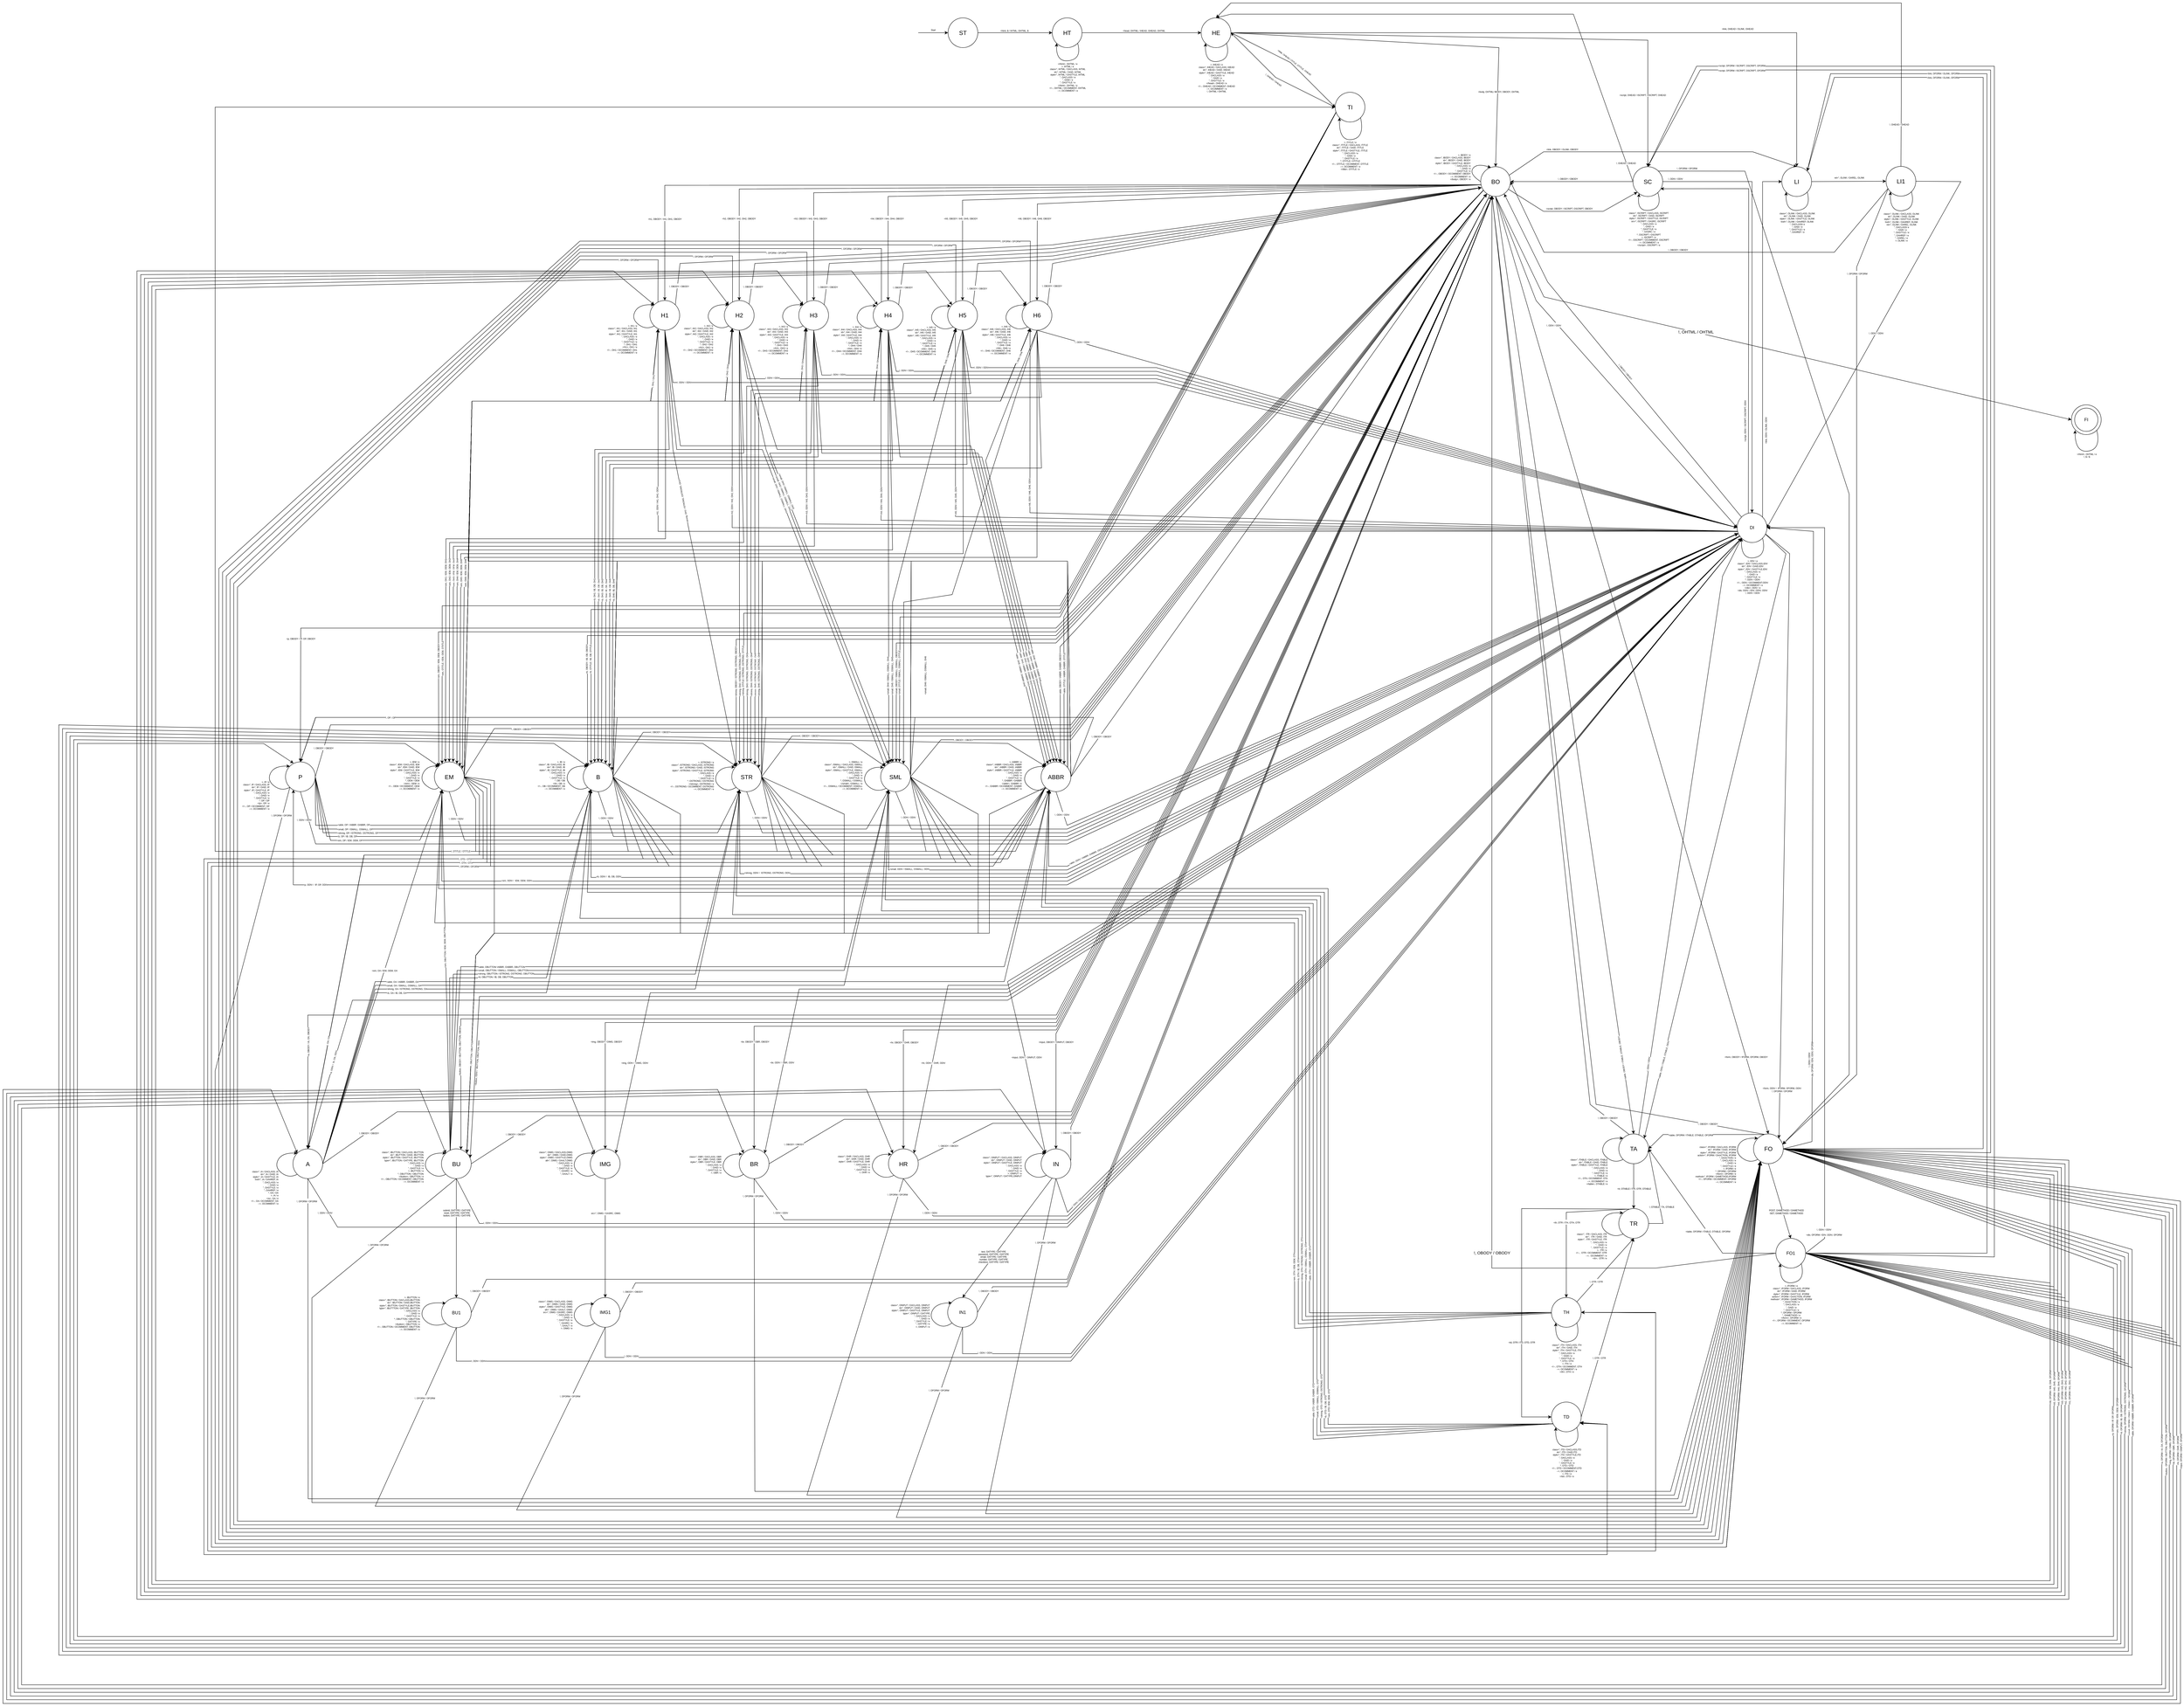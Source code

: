 <mxfile version="22.1.4" type="google">
  <diagram name="Page-1" id="An0h4-h2KaSEZTClwAl-">
    <mxGraphModel grid="1" page="1" gridSize="10" guides="1" tooltips="1" connect="1" arrows="1" fold="1" pageScale="1" pageWidth="850" pageHeight="1100" math="0" shadow="0">
      <root>
        <mxCell id="0" />
        <mxCell id="1" parent="0" />
        <mxCell id="fFISVa8mwbhZIOkcNurg-1" value="ST" style="ellipse;whiteSpace=wrap;html=1;aspect=fixed;fontSize=16;horizontal=1;labelBackgroundColor=none;movable=0;resizable=0;rotatable=0;deletable=0;editable=0;locked=1;connectable=0;" vertex="1" parent="1">
          <mxGeometry x="259" y="200" width="80" height="80" as="geometry" />
        </mxCell>
        <mxCell id="fFISVa8mwbhZIOkcNurg-3" value="" style="endArrow=classic;html=1;rounded=0;verticalAlign=bottom;horizontal=1;exitX=1;exitY=0.5;exitDx=0;exitDy=0;align=right;entryX=0;entryY=0.5;entryDx=0;entryDy=0;fontSize=6;labelBackgroundColor=none;movable=0;resizable=0;rotatable=0;deletable=0;editable=0;locked=1;connectable=0;" edge="1" parent="1" source="fFISVa8mwbhZIOkcNurg-1" target="fFISVa8mwbhZIOkcNurg-5">
          <mxGeometry width="50" height="50" relative="1" as="geometry">
            <mxPoint x="379" y="240" as="sourcePoint" />
            <mxPoint x="539" y="240" as="targetPoint" />
          </mxGeometry>
        </mxCell>
        <mxCell id="fFISVa8mwbhZIOkcNurg-13" value="&amp;lt;html, $ / IHTML, OHTML, $" style="edgeLabel;html=1;align=center;verticalAlign=bottom;resizable=0;points=[];fontSize=6;horizontal=1;labelBackgroundColor=none;movable=0;rotatable=0;deletable=0;editable=0;locked=1;connectable=0;" connectable="0" vertex="1" parent="fFISVa8mwbhZIOkcNurg-3">
          <mxGeometry x="-0.31" y="-4" relative="1" as="geometry">
            <mxPoint x="29" y="-4" as="offset" />
          </mxGeometry>
        </mxCell>
        <mxCell id="fFISVa8mwbhZIOkcNurg-5" value="HT" style="ellipse;whiteSpace=wrap;html=1;aspect=fixed;fontSize=16;horizontal=1;labelBackgroundColor=none;movable=0;resizable=0;rotatable=0;deletable=0;editable=0;locked=1;connectable=0;" vertex="1" parent="1">
          <mxGeometry x="539" y="200" width="80" height="80" as="geometry" />
        </mxCell>
        <mxCell id="fFISVa8mwbhZIOkcNurg-6" value="" style="endArrow=classic;html=1;rounded=0;exitX=1;exitY=0.5;exitDx=0;exitDy=0;fontSize=6;horizontal=1;entryX=0;entryY=0.5;entryDx=0;entryDy=0;labelBackgroundColor=none;movable=0;resizable=0;rotatable=0;deletable=0;editable=0;locked=1;connectable=0;" edge="1" parent="1" source="fFISVa8mwbhZIOkcNurg-5" target="fFISVa8mwbhZIOkcNurg-28">
          <mxGeometry width="50" height="50" relative="1" as="geometry">
            <mxPoint x="609" y="290" as="sourcePoint" />
            <mxPoint x="919" y="250" as="targetPoint" />
          </mxGeometry>
        </mxCell>
        <mxCell id="fFISVa8mwbhZIOkcNurg-27" value="&amp;lt;head, OHTML / IHEAD, OHEAD, OHTML" style="edgeLabel;html=1;align=center;verticalAlign=bottom;resizable=0;points=[];fontSize=6;horizontal=1;labelBackgroundColor=none;movable=0;rotatable=0;deletable=0;editable=0;locked=1;connectable=0;" connectable="0" vertex="1" parent="fFISVa8mwbhZIOkcNurg-6">
          <mxGeometry x="0.037" y="3" relative="1" as="geometry">
            <mxPoint y="3" as="offset" />
          </mxGeometry>
        </mxCell>
        <mxCell id="fFISVa8mwbhZIOkcNurg-15" value="" style="endArrow=classic;html=1;rounded=0;fontSize=6;horizontal=1;entryX=0;entryY=0.5;entryDx=0;entryDy=0;labelBackgroundColor=none;movable=0;resizable=0;rotatable=0;deletable=0;editable=0;locked=1;connectable=0;" edge="1" parent="1" target="fFISVa8mwbhZIOkcNurg-1">
          <mxGeometry width="50" height="50" relative="1" as="geometry">
            <mxPoint x="179" y="240" as="sourcePoint" />
            <mxPoint x="249" y="250" as="targetPoint" />
          </mxGeometry>
        </mxCell>
        <mxCell id="fFISVa8mwbhZIOkcNurg-16" value="Start" style="edgeLabel;html=1;align=center;verticalAlign=bottom;resizable=0;points=[];fontSize=6;horizontal=1;labelBackgroundColor=none;movable=0;rotatable=0;deletable=0;editable=0;locked=1;connectable=0;" connectable="0" vertex="1" parent="fFISVa8mwbhZIOkcNurg-15">
          <mxGeometry x="-0.011" y="2" relative="1" as="geometry">
            <mxPoint as="offset" />
          </mxGeometry>
        </mxCell>
        <mxCell id="fFISVa8mwbhZIOkcNurg-24" value="" style="curved=1;endArrow=classic;html=1;rounded=0;entryX=0;entryY=1;entryDx=0;entryDy=0;exitX=1;exitY=1;exitDx=0;exitDy=0;fontSize=6;horizontal=1;labelBackgroundColor=none;movable=0;resizable=0;rotatable=0;deletable=0;editable=0;locked=1;connectable=0;" edge="1" parent="1" source="fFISVa8mwbhZIOkcNurg-5" target="fFISVa8mwbhZIOkcNurg-5">
          <mxGeometry width="50" height="50" relative="1" as="geometry">
            <mxPoint x="579" y="350" as="sourcePoint" />
            <mxPoint x="579" y="300" as="targetPoint" />
            <Array as="points">
              <mxPoint x="619" y="310" />
              <mxPoint x="549" y="320" />
            </Array>
          </mxGeometry>
        </mxCell>
        <mxCell id="fFISVa8mwbhZIOkcNurg-25" value="&amp;lt;/html&amp;gt;, OHTML / e&lt;br style=&quot;font-size: 6px;&quot;&gt;&amp;gt;, IHTML / e&lt;br style=&quot;font-size: 6px;&quot;&gt;class=&quot;, IHTML / OACLASS, IHTML&lt;br style=&quot;font-size: 6px;&quot;&gt;id=&quot;, IHTML / OAID, IHTML&lt;br style=&quot;font-size: 6px;&quot;&gt;style=&quot;, IHTML / OASTYLE, IHTML&lt;br style=&quot;font-size: 6px;&quot;&gt;&quot;, OACLASS / e&lt;br style=&quot;font-size: 6px;&quot;&gt;&quot;, OAID / e&lt;br style=&quot;font-size: 6px;&quot;&gt;&quot;, OASTYLE / e&lt;br style=&quot;font-size: 6px;&quot;&gt;&amp;lt;/html&amp;gt;, OHTML / e&lt;br style=&quot;font-size: 6px;&quot;&gt;&amp;lt;!--, OHTML / OCOMMENT, OHTML&lt;br style=&quot;font-size: 6px;&quot;&gt;--&amp;gt;, OCOMMENT / e" style="edgeLabel;html=1;align=center;verticalAlign=top;resizable=0;points=[];labelBackgroundColor=none;fontSize=6;horizontal=1;movable=0;rotatable=0;deletable=0;editable=0;locked=1;connectable=0;" connectable="0" vertex="1" parent="fFISVa8mwbhZIOkcNurg-24">
          <mxGeometry x="-0.002" y="-2" relative="1" as="geometry">
            <mxPoint as="offset" />
          </mxGeometry>
        </mxCell>
        <mxCell id="fFISVa8mwbhZIOkcNurg-28" value="HE" style="ellipse;whiteSpace=wrap;html=1;aspect=fixed;fontSize=16;horizontal=1;labelBackgroundColor=none;movable=0;resizable=0;rotatable=0;deletable=0;editable=0;locked=1;connectable=0;" vertex="1" parent="1">
          <mxGeometry x="939" y="200" width="80" height="80" as="geometry" />
        </mxCell>
        <mxCell id="fFISVa8mwbhZIOkcNurg-29" value="" style="curved=1;endArrow=classic;html=1;rounded=0;entryX=0;entryY=1;entryDx=0;entryDy=0;fontSize=6;horizontal=1;exitX=1;exitY=1;exitDx=0;exitDy=0;labelBackgroundColor=none;movable=0;resizable=0;rotatable=0;deletable=0;editable=0;locked=1;connectable=0;" edge="1" parent="1" source="fFISVa8mwbhZIOkcNurg-28" target="fFISVa8mwbhZIOkcNurg-28">
          <mxGeometry width="50" height="50" relative="1" as="geometry">
            <mxPoint x="1009" y="270" as="sourcePoint" />
            <mxPoint x="951" y="270" as="targetPoint" />
            <Array as="points">
              <mxPoint x="1019" y="312" />
              <mxPoint x="949" y="322" />
            </Array>
          </mxGeometry>
        </mxCell>
        <mxCell id="fFISVa8mwbhZIOkcNurg-30" value="&amp;gt;, IHEAD / e&lt;br style=&quot;font-size: 6px;&quot;&gt;class=&quot;, IHEAD / OACLASS, IHEAD&lt;br style=&quot;font-size: 6px;&quot;&gt;id=&quot;, IHEAD / OAID, IHEAD&lt;br style=&quot;font-size: 6px;&quot;&gt;style=&quot;, IHEAD / OASTYLE, IHEAD&lt;br style=&quot;font-size: 6px;&quot;&gt;&quot;, OACLASS / e&lt;br style=&quot;font-size: 6px;&quot;&gt;&quot;, OAID / e&lt;br style=&quot;font-size: 6px;&quot;&gt;&quot;, OASTYLE / e&lt;br style=&quot;font-size: 6px;&quot;&gt;&amp;lt;/head&amp;gt;, OHEAD / e&lt;br style=&quot;font-size: 6px;&quot;&gt;&amp;lt;!--, OHEAD / OCOMMENT, OHEAD&lt;br style=&quot;font-size: 6px;&quot;&gt;--&amp;gt;, OCOMMENT / e&lt;br style=&quot;font-size: 6px;&quot;&gt;!, OHTML / OHTML" style="edgeLabel;html=1;align=center;verticalAlign=top;resizable=0;points=[];labelBackgroundColor=none;fontSize=6;horizontal=1;movable=0;rotatable=0;deletable=0;editable=0;locked=1;connectable=0;" connectable="0" vertex="1" parent="fFISVa8mwbhZIOkcNurg-29">
          <mxGeometry x="-0.002" y="-2" relative="1" as="geometry">
            <mxPoint as="offset" />
          </mxGeometry>
        </mxCell>
        <mxCell id="fFISVa8mwbhZIOkcNurg-31" value="TI" style="ellipse;whiteSpace=wrap;html=1;aspect=fixed;fontSize=16;horizontal=1;labelBackgroundColor=none;movable=0;resizable=0;rotatable=0;deletable=0;editable=0;locked=1;connectable=0;" vertex="1" parent="1">
          <mxGeometry x="1299" y="400" width="80" height="80" as="geometry" />
        </mxCell>
        <mxCell id="fFISVa8mwbhZIOkcNurg-36" value="" style="endArrow=classic;html=1;rounded=0;exitX=1;exitY=0.5;exitDx=0;exitDy=0;fontSize=6;horizontal=1;entryX=0;entryY=0.5;entryDx=0;entryDy=0;labelBackgroundColor=none;movable=0;resizable=0;rotatable=0;deletable=0;editable=0;locked=1;connectable=0;" edge="1" parent="1" source="fFISVa8mwbhZIOkcNurg-28" target="fFISVa8mwbhZIOkcNurg-31">
          <mxGeometry width="50" height="50" relative="1" as="geometry">
            <mxPoint x="1199" y="470" as="sourcePoint" />
            <mxPoint x="1339" y="410" as="targetPoint" />
            <Array as="points">
              <mxPoint x="1179" y="320" />
            </Array>
          </mxGeometry>
        </mxCell>
        <mxCell id="fFISVa8mwbhZIOkcNurg-37" value="&amp;lt;tittle, OHEAD / ITITLE, OTITLE, OHEAD" style="edgeLabel;html=1;align=center;verticalAlign=middle;resizable=0;points=[];fontSize=6;horizontal=1;rotation=37;labelBackgroundColor=none;movable=0;rotatable=0;deletable=0;editable=0;locked=1;connectable=0;" connectable="0" vertex="1" parent="fFISVa8mwbhZIOkcNurg-36">
          <mxGeometry x="0.562" y="3" relative="1" as="geometry">
            <mxPoint x="-58" y="-64" as="offset" />
          </mxGeometry>
        </mxCell>
        <mxCell id="fFISVa8mwbhZIOkcNurg-38" value="" style="curved=1;endArrow=classic;html=1;rounded=0;entryX=0.208;entryY=0.905;entryDx=0;entryDy=0;exitX=0.838;exitY=0.876;exitDx=0;exitDy=0;fontSize=6;horizontal=1;labelBackgroundColor=none;exitPerimeter=0;entryPerimeter=0;movable=0;resizable=0;rotatable=0;deletable=0;editable=0;locked=1;connectable=0;" edge="1" parent="1" source="fFISVa8mwbhZIOkcNurg-49" target="fFISVa8mwbhZIOkcNurg-49">
          <mxGeometry width="50" height="50" relative="1" as="geometry">
            <mxPoint x="2167" y="670" as="sourcePoint" />
            <mxPoint x="2111" y="670" as="targetPoint" />
            <Array as="points">
              <mxPoint x="2179" y="712" />
              <mxPoint x="2109" y="722" />
            </Array>
          </mxGeometry>
        </mxCell>
        <mxCell id="fFISVa8mwbhZIOkcNurg-39" value="class=&quot;, ISCRIPT / OACLASS, ISCRIPT&lt;br style=&quot;font-size: 6px;&quot;&gt;id=&quot;, ISCRIPT / OAID, ISCRIPT&lt;br style=&quot;font-size: 6px;&quot;&gt;style=&quot;, ISCRIPT / OASTYLE, ISCRIPT&lt;br&gt;src=&quot;, ISCRIPT / OASRC, ISCRIPT&lt;br style=&quot;font-size: 6px;&quot;&gt;&quot;, OACLASS / e&lt;br style=&quot;font-size: 6px;&quot;&gt;&quot;, OAID / e&lt;br style=&quot;font-size: 6px;&quot;&gt;&quot;, OASTYLE / e&lt;br&gt;&quot;, OASRC / e&lt;br&gt;*, OSCRIPT / OSCRIPT&lt;br&gt;&amp;gt;, ISCRIPT / e&lt;br&gt;&amp;lt;!--, OSCRIPT / OCOMMENT, OSCRIPT&lt;br style=&quot;border-color: var(--border-color);&quot;&gt;--&amp;gt;, OCOMMENT / e&lt;br style=&quot;border-color: var(--border-color);&quot;&gt;&amp;lt;/script&amp;gt;, OSCRIPT / e" style="edgeLabel;html=1;align=center;verticalAlign=top;resizable=0;points=[];labelBackgroundColor=none;fontSize=6;horizontal=1;movable=0;rotatable=0;deletable=0;editable=0;locked=1;connectable=0;" connectable="0" vertex="1" parent="fFISVa8mwbhZIOkcNurg-38">
          <mxGeometry x="-0.002" y="-2" relative="1" as="geometry">
            <mxPoint as="offset" />
          </mxGeometry>
        </mxCell>
        <mxCell id="fFISVa8mwbhZIOkcNurg-40" value="" style="endArrow=classic;html=1;rounded=0;entryX=1;entryY=0.5;entryDx=0;entryDy=0;exitX=0;exitY=0.5;exitDx=0;exitDy=0;fontSize=6;horizontal=1;labelBackgroundColor=none;movable=0;resizable=0;rotatable=0;deletable=0;editable=0;locked=1;connectable=0;" edge="1" parent="1" source="fFISVa8mwbhZIOkcNurg-31" target="fFISVa8mwbhZIOkcNurg-28">
          <mxGeometry width="50" height="50" relative="1" as="geometry">
            <mxPoint x="1099" y="560" as="sourcePoint" />
            <mxPoint x="1149" y="510" as="targetPoint" />
            <Array as="points">
              <mxPoint x="1139" y="360" />
            </Array>
          </mxGeometry>
        </mxCell>
        <mxCell id="fFISVa8mwbhZIOkcNurg-41" value="!, OHEAD / OHEAD" style="edgeLabel;html=1;align=center;verticalAlign=middle;resizable=0;points=[];fontSize=6;horizontal=1;rotation=37;labelBackgroundColor=none;movable=0;rotatable=0;deletable=0;editable=0;locked=1;connectable=0;" connectable="0" vertex="1" parent="fFISVa8mwbhZIOkcNurg-40">
          <mxGeometry x="-0.193" y="-1" relative="1" as="geometry">
            <mxPoint x="-41" y="-10" as="offset" />
          </mxGeometry>
        </mxCell>
        <mxCell id="fFISVa8mwbhZIOkcNurg-42" value="" style="endArrow=classic;html=1;rounded=0;fontSize=6;horizontal=1;exitX=1;exitY=0.5;exitDx=0;exitDy=0;entryX=0.5;entryY=0;entryDx=0;entryDy=0;labelBackgroundColor=none;movable=0;resizable=0;rotatable=0;deletable=0;editable=0;locked=1;connectable=0;" edge="1" parent="1" source="fFISVa8mwbhZIOkcNurg-28" target="fFISVa8mwbhZIOkcNurg-43">
          <mxGeometry width="50" height="50" relative="1" as="geometry">
            <mxPoint x="1339" y="240" as="sourcePoint" />
            <mxPoint x="1739" y="570" as="targetPoint" />
            <Array as="points">
              <mxPoint x="1739" y="280" />
            </Array>
          </mxGeometry>
        </mxCell>
        <mxCell id="fFISVa8mwbhZIOkcNurg-46" value="&amp;lt;body, OHTML/ IBODY, OBODY, OHTML" style="edgeLabel;html=1;align=center;verticalAlign=middle;resizable=0;points=[];fontSize=6;horizontal=1;labelBackgroundColor=default;movable=0;rotatable=0;deletable=0;editable=0;locked=1;connectable=0;" connectable="0" vertex="1" parent="fFISVa8mwbhZIOkcNurg-42">
          <mxGeometry x="0.45" y="2" relative="1" as="geometry">
            <mxPoint x="-2" y="85" as="offset" />
          </mxGeometry>
        </mxCell>
        <mxCell id="fFISVa8mwbhZIOkcNurg-43" value="BO" style="ellipse;whiteSpace=wrap;html=1;aspect=fixed;fontSize=16;horizontal=1;labelBackgroundColor=none;movable=0;resizable=0;rotatable=0;deletable=0;editable=0;locked=1;connectable=0;" vertex="1" parent="1">
          <mxGeometry x="1690" y="600" width="80" height="80" as="geometry" />
        </mxCell>
        <mxCell id="fFISVa8mwbhZIOkcNurg-47" value="" style="endArrow=classic;html=1;rounded=0;fontSize=6;horizontal=1;exitX=1;exitY=0.5;exitDx=0;exitDy=0;entryX=0.5;entryY=0;entryDx=0;entryDy=0;labelBackgroundColor=none;movable=0;resizable=0;rotatable=0;deletable=0;editable=0;locked=1;connectable=0;" edge="1" parent="1" source="fFISVa8mwbhZIOkcNurg-28" target="fFISVa8mwbhZIOkcNurg-49">
          <mxGeometry width="50" height="50" relative="1" as="geometry">
            <mxPoint x="1739" y="240" as="sourcePoint" />
            <mxPoint x="2139" y="580" as="targetPoint" />
            <Array as="points">
              <mxPoint x="2139" y="260" />
            </Array>
          </mxGeometry>
        </mxCell>
        <mxCell id="fFISVa8mwbhZIOkcNurg-50" value="&amp;lt;script, OHEAD / ISCRIPT, OSCRIPT, OHEAD" style="edgeLabel;html=1;align=center;verticalAlign=middle;resizable=0;points=[];fontSize=6;horizontal=1;labelBackgroundColor=default;movable=0;rotatable=0;deletable=0;editable=0;locked=1;connectable=0;" connectable="0" vertex="1" parent="fFISVa8mwbhZIOkcNurg-47">
          <mxGeometry x="0.44" y="-2" relative="1" as="geometry">
            <mxPoint x="54" y="147" as="offset" />
          </mxGeometry>
        </mxCell>
        <mxCell id="fFISVa8mwbhZIOkcNurg-49" value="SC" style="ellipse;whiteSpace=wrap;html=1;aspect=fixed;fontSize=16;horizontal=1;labelBackgroundColor=none;movable=0;resizable=0;rotatable=0;deletable=0;editable=0;locked=1;connectable=0;" vertex="1" parent="1">
          <mxGeometry x="2099" y="600" width="80" height="80" as="geometry" />
        </mxCell>
        <mxCell id="fFISVa8mwbhZIOkcNurg-55" value="" style="endArrow=classic;html=1;rounded=0;fontSize=6;horizontal=1;labelBackgroundColor=none;exitX=1;exitY=0.5;exitDx=0;exitDy=0;entryX=0.5;entryY=0;entryDx=0;entryDy=0;movable=0;resizable=0;rotatable=0;deletable=0;editable=0;locked=1;connectable=0;" edge="1" parent="1" source="fFISVa8mwbhZIOkcNurg-28" target="fFISVa8mwbhZIOkcNurg-54">
          <mxGeometry width="50" height="50" relative="1" as="geometry">
            <mxPoint x="2139" y="240" as="sourcePoint" />
            <mxPoint x="2539" y="600" as="targetPoint" />
            <Array as="points">
              <mxPoint x="2539" y="240" />
            </Array>
          </mxGeometry>
        </mxCell>
        <mxCell id="zbPvuiLfLUYyYEwt7C_D-186" value="&amp;lt;link, OHEAD / OLINK, OHEAD" style="edgeLabel;html=1;align=center;verticalAlign=middle;resizable=0;points=[];fontSize=6;movable=0;rotatable=0;deletable=0;editable=0;locked=1;connectable=0;" vertex="1" connectable="0" parent="fFISVa8mwbhZIOkcNurg-55">
          <mxGeometry x="0.444" y="1" relative="1" as="geometry">
            <mxPoint x="3" y="-9" as="offset" />
          </mxGeometry>
        </mxCell>
        <mxCell id="fFISVa8mwbhZIOkcNurg-54" value="LI" style="ellipse;whiteSpace=wrap;html=1;aspect=fixed;fontSize=16;horizontal=1;labelBackgroundColor=none;movable=0;resizable=0;rotatable=0;deletable=0;editable=0;locked=1;connectable=0;" vertex="1" parent="1">
          <mxGeometry x="2499" y="600" width="80" height="80" as="geometry" />
        </mxCell>
        <mxCell id="fFISVa8mwbhZIOkcNurg-56" value="" style="curved=1;endArrow=classic;html=1;rounded=0;entryX=0;entryY=1;entryDx=0;entryDy=0;exitX=1;exitY=1;exitDx=0;exitDy=0;fontSize=6;horizontal=1;labelBackgroundColor=none;movable=0;resizable=0;rotatable=0;deletable=0;editable=0;locked=1;connectable=0;" edge="1" parent="1" source="fFISVa8mwbhZIOkcNurg-54" target="fFISVa8mwbhZIOkcNurg-54">
          <mxGeometry width="50" height="50" relative="1" as="geometry">
            <mxPoint x="2567" y="670" as="sourcePoint" />
            <mxPoint x="2511" y="670" as="targetPoint" />
            <Array as="points">
              <mxPoint x="2579" y="712" />
              <mxPoint x="2509" y="722" />
            </Array>
          </mxGeometry>
        </mxCell>
        <mxCell id="fFISVa8mwbhZIOkcNurg-57" value="class=&quot;, OLINK / OACLASS, OLINK&lt;br style=&quot;font-size: 6px;&quot;&gt;id=&quot;, OLINK / OAID, OLINK&lt;br style=&quot;font-size: 6px;&quot;&gt;style=&quot;, OLINK / OASTYLE, OLINK&lt;br&gt;href=&quot;, OLINK / OAHREF, OLINK&lt;br style=&quot;font-size: 6px;&quot;&gt;&quot;, OACLASS/ e&lt;br style=&quot;font-size: 6px;&quot;&gt;&quot;, OAID / e&lt;br style=&quot;font-size: 6px;&quot;&gt;&quot;, OASTYLE / e&lt;br&gt;&quot;, OAHREF / e" style="edgeLabel;html=1;align=center;verticalAlign=top;resizable=0;points=[];labelBackgroundColor=none;fontSize=6;horizontal=1;movable=0;rotatable=0;deletable=0;editable=0;locked=1;connectable=0;" connectable="0" vertex="1" parent="fFISVa8mwbhZIOkcNurg-56">
          <mxGeometry x="-0.002" y="-2" relative="1" as="geometry">
            <mxPoint as="offset" />
          </mxGeometry>
        </mxCell>
        <mxCell id="fFISVa8mwbhZIOkcNurg-59" value="LI1" style="ellipse;whiteSpace=wrap;html=1;aspect=fixed;fontSize=16;horizontal=1;labelBackgroundColor=none;movable=0;resizable=0;rotatable=0;deletable=0;editable=0;locked=1;connectable=0;" vertex="1" parent="1">
          <mxGeometry x="2779" y="599.07" width="80" height="80" as="geometry" />
        </mxCell>
        <mxCell id="otQo2tGRW558a78kczM7-1" value="" style="endArrow=classic;html=1;rounded=0;entryX=0;entryY=0.5;entryDx=0;entryDy=0;exitX=1;exitY=0.5;exitDx=0;exitDy=0;fontSize=6;horizontal=1;labelBackgroundColor=none;movable=0;resizable=0;rotatable=0;deletable=0;editable=0;locked=1;connectable=0;" edge="1" parent="1" source="fFISVa8mwbhZIOkcNurg-54" target="fFISVa8mwbhZIOkcNurg-59">
          <mxGeometry width="50" height="50" relative="1" as="geometry">
            <mxPoint x="3139" y="640" as="sourcePoint" />
            <mxPoint x="3239" y="1060" as="targetPoint" />
            <Array as="points" />
          </mxGeometry>
        </mxCell>
        <mxCell id="otQo2tGRW558a78kczM7-6" value="rel=&quot;, OLINK / OAREL, OLINK" style="edgeLabel;html=1;align=center;verticalAlign=middle;resizable=0;points=[];fontSize=6;horizontal=1;labelBackgroundColor=default;movable=0;rotatable=0;deletable=0;editable=0;locked=1;connectable=0;" vertex="1" connectable="0" parent="otQo2tGRW558a78kczM7-1">
          <mxGeometry x="0.631" y="-1" relative="1" as="geometry">
            <mxPoint x="-62" y="-10" as="offset" />
          </mxGeometry>
        </mxCell>
        <mxCell id="otQo2tGRW558a78kczM7-20" value="" style="endArrow=classic;html=1;rounded=0;fontSize=6;horizontal=1;entryX=0.5;entryY=0;entryDx=0;entryDy=0;labelBackgroundColor=none;exitX=0.5;exitY=0;exitDx=0;exitDy=0;movable=0;resizable=0;rotatable=0;deletable=0;editable=0;locked=1;connectable=0;" edge="1" parent="1" source="fFISVa8mwbhZIOkcNurg-59" target="fFISVa8mwbhZIOkcNurg-28">
          <mxGeometry width="50" height="50" relative="1" as="geometry">
            <mxPoint x="3139" y="800" as="sourcePoint" />
            <mxPoint x="979" y="160" as="targetPoint" />
            <Array as="points">
              <mxPoint x="2820" y="430" />
              <mxPoint x="2820" y="160" />
              <mxPoint x="1019" y="160" />
            </Array>
          </mxGeometry>
        </mxCell>
        <mxCell id="zbPvuiLfLUYyYEwt7C_D-190" value="!, OHEAD / OHEAD" style="edgeLabel;html=1;align=center;verticalAlign=middle;resizable=0;points=[];fontSize=6;movable=0;rotatable=0;deletable=0;editable=0;locked=1;connectable=0;" vertex="1" connectable="0" parent="otQo2tGRW558a78kczM7-20">
          <mxGeometry x="-0.902" y="6" relative="1" as="geometry">
            <mxPoint as="offset" />
          </mxGeometry>
        </mxCell>
        <mxCell id="otQo2tGRW558a78kczM7-31" value="" style="endArrow=classic;html=1;rounded=0;fontSize=6;horizontal=1;exitX=0;exitY=0.5;exitDx=0;exitDy=0;entryX=0.5;entryY=0;entryDx=0;entryDy=0;labelBackgroundColor=none;movable=0;resizable=0;rotatable=0;deletable=0;editable=0;locked=1;connectable=0;" edge="1" parent="1" source="fFISVa8mwbhZIOkcNurg-49" target="fFISVa8mwbhZIOkcNurg-28">
          <mxGeometry width="50" height="50" relative="1" as="geometry">
            <mxPoint x="1979" y="640" as="sourcePoint" />
            <mxPoint x="1979" y="160" as="targetPoint" />
            <Array as="points">
              <mxPoint x="1939" y="190" />
              <mxPoint x="1019" y="190" />
            </Array>
          </mxGeometry>
        </mxCell>
        <mxCell id="otQo2tGRW558a78kczM7-34" value="!, OHEAD / OHEAD" style="edgeLabel;html=1;align=center;verticalAlign=middle;resizable=0;points=[];fontSize=6;horizontal=1;labelBackgroundColor=default;movable=0;rotatable=0;deletable=0;editable=0;locked=1;connectable=0;" vertex="1" connectable="0" parent="otQo2tGRW558a78kczM7-31">
          <mxGeometry x="-0.435" y="-1" relative="1" as="geometry">
            <mxPoint x="116" y="334" as="offset" />
          </mxGeometry>
        </mxCell>
        <mxCell id="otQo2tGRW558a78kczM7-35" value="" style="endArrow=classic;html=1;rounded=0;entryX=1;entryY=0.5;entryDx=0;entryDy=0;fontSize=6;horizontal=1;exitX=0;exitY=0.5;exitDx=0;exitDy=0;labelBackgroundColor=none;movable=0;resizable=0;rotatable=0;deletable=0;editable=0;locked=1;connectable=0;" edge="1" parent="1" source="fFISVa8mwbhZIOkcNurg-49" target="fFISVa8mwbhZIOkcNurg-43">
          <mxGeometry width="50" height="50" relative="1" as="geometry">
            <mxPoint x="1969" y="640" as="sourcePoint" />
            <mxPoint x="1909" y="510" as="targetPoint" />
          </mxGeometry>
        </mxCell>
        <mxCell id="otQo2tGRW558a78kczM7-36" value="!, OBODY / OBODY" style="edgeLabel;html=1;align=center;verticalAlign=bottom;resizable=0;points=[];labelBackgroundColor=none;fontSize=6;horizontal=1;movable=0;rotatable=0;deletable=0;editable=0;locked=1;connectable=0;" vertex="1" connectable="0" parent="otQo2tGRW558a78kczM7-35">
          <mxGeometry x="0.058" y="-2" relative="1" as="geometry">
            <mxPoint x="-1" as="offset" />
          </mxGeometry>
        </mxCell>
        <mxCell id="otQo2tGRW558a78kczM7-38" value="" style="endArrow=classic;html=1;rounded=0;fontSize=6;horizontal=1;entryX=1;entryY=0.5;entryDx=0;entryDy=0;exitX=0.066;exitY=0.746;exitDx=0;exitDy=0;exitPerimeter=0;labelBackgroundColor=none;movable=0;resizable=0;rotatable=0;deletable=0;editable=0;locked=1;connectable=0;" edge="1" parent="1" source="fFISVa8mwbhZIOkcNurg-59" target="fFISVa8mwbhZIOkcNurg-43">
          <mxGeometry width="50" height="50" relative="1" as="geometry">
            <mxPoint x="3062.44" y="816.64" as="sourcePoint" />
            <mxPoint x="2449" y="1282.5" as="targetPoint" />
            <Array as="points">
              <mxPoint x="2640" y="830" />
              <mxPoint x="2450" y="830" />
              <mxPoint x="1860" y="830" />
            </Array>
          </mxGeometry>
        </mxCell>
        <mxCell id="otQo2tGRW558a78kczM7-39" value="!, OBODY / OBODY" style="edgeLabel;html=1;align=center;verticalAlign=bottom;resizable=0;points=[];rotation=0;fontSize=6;horizontal=1;labelBackgroundColor=none;movable=0;rotatable=0;deletable=0;editable=0;locked=1;connectable=0;" vertex="1" connectable="0" parent="otQo2tGRW558a78kczM7-38">
          <mxGeometry x="0.023" y="-1" relative="1" as="geometry">
            <mxPoint x="-23" as="offset" />
          </mxGeometry>
        </mxCell>
        <mxCell id="otQo2tGRW558a78kczM7-42" value="" style="curved=1;endArrow=classic;html=1;rounded=0;entryX=0.341;entryY=0.027;entryDx=0;entryDy=0;exitX=0;exitY=0.5;exitDx=0;exitDy=0;fontSize=6;horizontal=1;labelBackgroundColor=none;entryPerimeter=0;movable=0;resizable=0;rotatable=0;deletable=0;editable=0;locked=1;connectable=0;" edge="1" parent="1" source="fFISVa8mwbhZIOkcNurg-43" target="fFISVa8mwbhZIOkcNurg-43">
          <mxGeometry width="50" height="50" relative="1" as="geometry">
            <mxPoint x="1707" y="660" as="sourcePoint" />
            <mxPoint x="1651" y="660" as="targetPoint" />
            <Array as="points">
              <mxPoint x="1659" y="620" />
              <mxPoint x="1679" y="590" />
            </Array>
          </mxGeometry>
        </mxCell>
        <mxCell id="otQo2tGRW558a78kczM7-43" value="&lt;div style=&quot;font-size: 6px;&quot;&gt;&amp;gt;, IBODY / e&lt;/div&gt;&lt;div style=&quot;font-size: 6px;&quot;&gt;class=&quot;, IBODY / OACLASS, IBODY&lt;/div&gt;&lt;div style=&quot;font-size: 6px;&quot;&gt;id=&quot;, IBODY / OAID, IBODY&lt;/div&gt;&lt;div style=&quot;font-size: 6px;&quot;&gt;style=&quot;, IBODY / OASTYLE, IBODY&lt;/div&gt;&lt;div style=&quot;font-size: 6px;&quot;&gt;&quot;, OACLASS / e&lt;/div&gt;&lt;div style=&quot;font-size: 6px;&quot;&gt;&quot;, OAID / e&lt;/div&gt;&lt;div style=&quot;font-size: 6px;&quot;&gt;&quot;, OASTYLE / e&lt;/div&gt;&lt;div style=&quot;font-size: 6px;&quot;&gt;&amp;lt;!--, OBODY / OCOMMENT, OBODY&lt;/div&gt;&lt;div style=&quot;font-size: 6px;&quot;&gt;--&amp;gt;, OCOMMENT / e&lt;/div&gt;&lt;div style=&quot;font-size: 6px;&quot;&gt;&amp;lt;/body&amp;gt;, OBODY / e&lt;/div&gt;" style="edgeLabel;html=1;align=right;verticalAlign=top;resizable=0;points=[];labelBackgroundColor=none;fontSize=6;horizontal=1;movable=0;rotatable=0;deletable=0;editable=0;locked=1;connectable=0;" connectable="0" vertex="1" parent="otQo2tGRW558a78kczM7-42">
          <mxGeometry x="-0.002" y="-2" relative="1" as="geometry">
            <mxPoint x="-8" y="-46" as="offset" />
          </mxGeometry>
        </mxCell>
        <mxCell id="7nS0TXCRi0pq4BWriFoP-5" value="" style="endArrow=classic;html=1;rounded=0;exitX=0.956;exitY=0.285;exitDx=0;exitDy=0;entryX=0.5;entryY=0;entryDx=0;entryDy=0;fontSize=6;horizontal=1;labelBackgroundColor=none;exitPerimeter=0;movable=0;resizable=0;rotatable=0;deletable=0;editable=0;locked=1;connectable=0;" edge="1" parent="1" source="fFISVa8mwbhZIOkcNurg-43" target="fFISVa8mwbhZIOkcNurg-54">
          <mxGeometry width="50" height="50" relative="1" as="geometry">
            <mxPoint x="1779.004" y="601.716" as="sourcePoint" />
            <mxPoint x="2522.436" y="601.716" as="targetPoint" />
            <Array as="points">
              <mxPoint x="1859" y="560" />
              <mxPoint x="2421" y="560" />
            </Array>
          </mxGeometry>
        </mxCell>
        <mxCell id="7nS0TXCRi0pq4BWriFoP-11" value="&amp;lt;script, OBODY / ISCRIPT, OSCRIPT, OBODY" style="edgeLabel;html=1;align=center;verticalAlign=middle;resizable=0;points=[];labelBackgroundColor=none;fontSize=6;horizontal=1;movable=0;rotatable=0;deletable=0;editable=0;locked=1;connectable=0;" vertex="1" connectable="0" parent="7nS0TXCRi0pq4BWriFoP-5">
          <mxGeometry x="-0.72" y="2" relative="1" as="geometry">
            <mxPoint x="69" y="155" as="offset" />
          </mxGeometry>
        </mxCell>
        <mxCell id="7nS0TXCRi0pq4BWriFoP-8" value="" style="endArrow=classic;html=1;rounded=0;exitX=0.932;exitY=0.757;exitDx=0;exitDy=0;entryX=0;entryY=1;entryDx=0;entryDy=0;fontSize=6;horizontal=1;labelBackgroundColor=none;exitPerimeter=0;movable=0;resizable=0;rotatable=0;deletable=0;editable=0;locked=1;connectable=0;" edge="1" parent="1" source="fFISVa8mwbhZIOkcNurg-43" target="fFISVa8mwbhZIOkcNurg-49">
          <mxGeometry width="50" height="50" relative="1" as="geometry">
            <mxPoint x="2219" y="640" as="sourcePoint" />
            <mxPoint x="2269" y="590" as="targetPoint" />
            <Array as="points">
              <mxPoint x="1859" y="720" />
              <mxPoint x="2019" y="720" />
            </Array>
          </mxGeometry>
        </mxCell>
        <mxCell id="FCd-DGVj9Y2NmuqFx1t0-47" style="edgeStyle=orthogonalEdgeStyle;rounded=0;orthogonalLoop=1;jettySize=auto;html=1;entryX=0;entryY=0.5;entryDx=0;entryDy=0;" edge="1" parent="1">
          <mxGeometry relative="1" as="geometry" />
        </mxCell>
        <mxCell id="7nS0TXCRi0pq4BWriFoP-12" value="&amp;lt;link, OBODY / OLINK, OBODY" style="edgeLabel;html=1;align=center;verticalAlign=bottom;resizable=0;points=[];labelBackgroundColor=none;fontSize=6;horizontal=1;movable=0;rotatable=0;deletable=0;editable=0;locked=1;connectable=0;" vertex="1" connectable="0" parent="1">
          <mxGeometry x="1908.995" y="559" as="geometry" />
        </mxCell>
        <mxCell id="FCd-DGVj9Y2NmuqFx1t0-49" style="edgeStyle=orthogonalEdgeStyle;rounded=0;orthogonalLoop=1;jettySize=auto;html=1;" edge="1" parent="1">
          <mxGeometry relative="1" as="geometry" />
        </mxCell>
        <mxCell id="FCd-DGVj9Y2NmuqFx1t0-20" value="IMG1" style="ellipse;whiteSpace=wrap;html=1;aspect=fixed;movable=0;resizable=0;rotatable=0;deletable=0;editable=0;locked=1;connectable=0;" vertex="1" parent="1">
          <mxGeometry x="-702" y="3639" width="80" height="80" as="geometry" />
        </mxCell>
        <mxCell id="FCd-DGVj9Y2NmuqFx1t0-51" style="edgeStyle=orthogonalEdgeStyle;rounded=0;orthogonalLoop=1;jettySize=auto;html=1;" edge="1" parent="1">
          <mxGeometry relative="1" as="geometry" />
        </mxCell>
        <mxCell id="FCd-DGVj9Y2NmuqFx1t0-28" value="IN1" style="ellipse;whiteSpace=wrap;html=1;aspect=fixed;movable=0;resizable=0;rotatable=0;deletable=0;editable=0;locked=1;connectable=0;" vertex="1" parent="1">
          <mxGeometry x="258" y="3639" width="80" height="80" as="geometry" />
        </mxCell>
        <mxCell id="FCd-DGVj9Y2NmuqFx1t0-53" style="edgeStyle=orthogonalEdgeStyle;rounded=0;orthogonalLoop=1;jettySize=auto;html=1;entryX=0;entryY=0.5;entryDx=0;entryDy=0;" edge="1" parent="1">
          <mxGeometry relative="1" as="geometry" />
        </mxCell>
        <mxCell id="zbPvuiLfLUYyYEwt7C_D-9" value="H1" style="ellipse;whiteSpace=wrap;html=1;aspect=fixed;fontSize=16;horizontal=1;labelBackgroundColor=none;movable=0;resizable=0;rotatable=0;deletable=0;editable=0;locked=1;connectable=0;" vertex="1" parent="1">
          <mxGeometry x="-542" y="959.48" width="80" height="80" as="geometry" />
        </mxCell>
        <mxCell id="zbPvuiLfLUYyYEwt7C_D-14" value="" style="curved=1;endArrow=classic;html=1;rounded=0;entryX=0;entryY=1;entryDx=0;entryDy=0;exitX=1;exitY=1;exitDx=0;exitDy=0;fontSize=6;horizontal=1;labelBackgroundColor=none;movable=0;resizable=0;rotatable=0;deletable=0;editable=0;locked=1;connectable=0;" edge="1" parent="1" source="fFISVa8mwbhZIOkcNurg-31" target="fFISVa8mwbhZIOkcNurg-31">
          <mxGeometry width="50" height="50" relative="1" as="geometry">
            <mxPoint x="1367" y="480" as="sourcePoint" />
            <mxPoint x="1311" y="480" as="targetPoint" />
            <Array as="points">
              <mxPoint x="1379" y="522" />
              <mxPoint x="1309" y="532" />
            </Array>
          </mxGeometry>
        </mxCell>
        <mxCell id="zbPvuiLfLUYyYEwt7C_D-15" value="&amp;gt;, ITITLE / e&lt;br style=&quot;font-size: 6px;&quot;&gt;class=&quot;, ITITLE / OACLASS, ITITLE&lt;br style=&quot;font-size: 6px;&quot;&gt;id=&quot;, ITITLE / OAID, ITITLE&lt;br style=&quot;font-size: 6px;&quot;&gt;style=&quot;, ITITLE / OASTYLE, ITITLE&lt;br style=&quot;font-size: 6px;&quot;&gt;&quot;, OACLASS / e&lt;br style=&quot;font-size: 6px;&quot;&gt;&quot;, OAID / e&lt;br style=&quot;font-size: 6px;&quot;&gt;&quot;, OASTYLE / e&lt;br style=&quot;font-size: 6px;&quot;&gt;*, OTITLE / OTITLE&lt;br style=&quot;font-size: 6px;&quot;&gt;&amp;lt;!--, OTITLE / OCOMMENT, OTITLE&lt;br style=&quot;font-size: 6px;&quot;&gt;--&amp;gt;, OCOMMENT / e&lt;br style=&quot;font-size: 6px;&quot;&gt;&amp;lt;/title&amp;gt;, OTITLE / e&lt;br style=&quot;font-size: 6px;&quot;&gt;" style="edgeLabel;html=1;align=center;verticalAlign=top;resizable=0;points=[];labelBackgroundColor=none;fontSize=6;horizontal=1;movable=0;rotatable=0;deletable=0;editable=0;locked=1;connectable=0;" connectable="0" vertex="1" parent="zbPvuiLfLUYyYEwt7C_D-14">
          <mxGeometry x="-0.002" y="-2" relative="1" as="geometry">
            <mxPoint x="-1" y="-1" as="offset" />
          </mxGeometry>
        </mxCell>
        <mxCell id="zbPvuiLfLUYyYEwt7C_D-18" value="H2" style="ellipse;whiteSpace=wrap;html=1;aspect=fixed;fontSize=16;horizontal=1;labelBackgroundColor=none;movable=0;resizable=0;rotatable=0;deletable=0;editable=0;locked=1;connectable=0;" vertex="1" parent="1">
          <mxGeometry x="-342" y="959.48" width="80" height="80" as="geometry" />
        </mxCell>
        <mxCell id="zbPvuiLfLUYyYEwt7C_D-21" value="H3" style="ellipse;whiteSpace=wrap;html=1;aspect=fixed;fontSize=16;horizontal=1;labelBackgroundColor=none;movable=0;resizable=0;rotatable=0;deletable=0;editable=0;locked=1;connectable=0;" vertex="1" parent="1">
          <mxGeometry x="-142" y="959.48" width="80" height="80" as="geometry" />
        </mxCell>
        <mxCell id="zbPvuiLfLUYyYEwt7C_D-24" value="H4" style="ellipse;whiteSpace=wrap;html=1;aspect=fixed;fontSize=16;horizontal=1;labelBackgroundColor=none;movable=0;resizable=0;rotatable=0;deletable=0;editable=0;locked=1;connectable=0;" vertex="1" parent="1">
          <mxGeometry x="58" y="959.48" width="80" height="80" as="geometry" />
        </mxCell>
        <mxCell id="zbPvuiLfLUYyYEwt7C_D-34" value="H5" style="ellipse;whiteSpace=wrap;html=1;aspect=fixed;fontSize=16;horizontal=1;labelBackgroundColor=none;movable=0;resizable=0;rotatable=0;deletable=0;editable=0;locked=1;connectable=0;" vertex="1" parent="1">
          <mxGeometry x="258" y="959.48" width="80" height="80" as="geometry" />
        </mxCell>
        <mxCell id="zbPvuiLfLUYyYEwt7C_D-37" value="H6" style="ellipse;whiteSpace=wrap;html=1;aspect=fixed;fontSize=16;horizontal=1;labelBackgroundColor=none;movable=0;resizable=0;rotatable=0;deletable=0;editable=0;locked=1;connectable=0;" vertex="1" parent="1">
          <mxGeometry x="458" y="959.48" width="80" height="80" as="geometry" />
        </mxCell>
        <mxCell id="zbPvuiLfLUYyYEwt7C_D-711" style="edgeStyle=orthogonalEdgeStyle;rounded=0;orthogonalLoop=1;jettySize=auto;html=1;exitX=1;exitY=0;exitDx=0;exitDy=0;entryX=0;entryY=0.5;entryDx=0;entryDy=0;movable=0;resizable=0;rotatable=0;deletable=0;editable=0;locked=1;connectable=0;" edge="1" parent="1" source="zbPvuiLfLUYyYEwt7C_D-62" target="fFISVa8mwbhZIOkcNurg-54">
          <mxGeometry relative="1" as="geometry">
            <Array as="points">
              <mxPoint x="2447" y="640" />
            </Array>
          </mxGeometry>
        </mxCell>
        <mxCell id="zbPvuiLfLUYyYEwt7C_D-713" value="&lt;font style=&quot;font-size: 6px;&quot;&gt;&amp;lt;link, ODIV / OLINK, ODIV&lt;/font&gt;" style="edgeLabel;html=1;align=center;verticalAlign=middle;resizable=0;points=[];rotation=-90;movable=0;rotatable=0;deletable=0;editable=0;locked=1;connectable=0;" vertex="1" connectable="0" parent="zbPvuiLfLUYyYEwt7C_D-711">
          <mxGeometry x="-0.794" y="1" relative="1" as="geometry">
            <mxPoint x="9" y="-134" as="offset" />
          </mxGeometry>
        </mxCell>
        <mxCell id="zbPvuiLfLUYyYEwt7C_D-62" value="DI" style="ellipse;whiteSpace=wrap;html=1;aspect=fixed;labelBackgroundColor=none;movable=0;resizable=0;rotatable=0;deletable=0;editable=0;locked=1;connectable=0;" vertex="1" parent="1">
          <mxGeometry x="2379" y="1530" width="80" height="80" as="geometry" />
        </mxCell>
        <mxCell id="zbPvuiLfLUYyYEwt7C_D-65" value="" style="endArrow=classic;html=1;rounded=0;exitX=1;exitY=0.5;exitDx=0;exitDy=0;entryX=0.5;entryY=0;entryDx=0;entryDy=0;labelBackgroundColor=none;movable=0;resizable=0;rotatable=0;deletable=0;editable=0;locked=1;connectable=0;" edge="1" parent="1" source="fFISVa8mwbhZIOkcNurg-49" target="zbPvuiLfLUYyYEwt7C_D-62">
          <mxGeometry width="50" height="50" relative="1" as="geometry">
            <mxPoint x="2379.0" y="640" as="sourcePoint" />
            <mxPoint x="939" y="1580" as="targetPoint" />
            <Array as="points">
              <mxPoint x="2419" y="640" />
            </Array>
          </mxGeometry>
        </mxCell>
        <mxCell id="zbPvuiLfLUYyYEwt7C_D-712" value="&lt;font style=&quot;font-size: 6px;&quot;&gt;!, ODIV / ODIV&lt;/font&gt;" style="edgeLabel;html=1;align=center;verticalAlign=middle;resizable=0;points=[];movable=0;rotatable=0;deletable=0;editable=0;locked=1;connectable=0;" vertex="1" connectable="0" parent="zbPvuiLfLUYyYEwt7C_D-65">
          <mxGeometry x="-0.954" relative="1" as="geometry">
            <mxPoint x="8" y="-9" as="offset" />
          </mxGeometry>
        </mxCell>
        <mxCell id="zbPvuiLfLUYyYEwt7C_D-69" value="" style="endArrow=classic;html=1;rounded=0;exitX=1;exitY=0.5;exitDx=0;exitDy=0;entryX=1;entryY=0.5;entryDx=0;entryDy=0;labelBackgroundColor=none;movable=0;resizable=0;rotatable=0;deletable=0;editable=0;locked=1;connectable=0;" edge="1" parent="1" source="fFISVa8mwbhZIOkcNurg-59" target="zbPvuiLfLUYyYEwt7C_D-62">
          <mxGeometry width="50" height="50" relative="1" as="geometry">
            <mxPoint x="3062.68" y="817.2" as="sourcePoint" />
            <mxPoint x="2939" y="1600" as="targetPoint" />
            <Array as="points">
              <mxPoint x="2980" y="640" />
            </Array>
          </mxGeometry>
        </mxCell>
        <mxCell id="zbPvuiLfLUYyYEwt7C_D-188" value="!, ODIV / ODIV" style="edgeLabel;html=1;align=center;verticalAlign=middle;resizable=0;points=[];fontSize=6;movable=0;rotatable=0;deletable=0;editable=0;locked=1;connectable=0;" vertex="1" connectable="0" parent="zbPvuiLfLUYyYEwt7C_D-69">
          <mxGeometry x="-0.009" y="1" relative="1" as="geometry">
            <mxPoint x="-1" as="offset" />
          </mxGeometry>
        </mxCell>
        <mxCell id="zbPvuiLfLUYyYEwt7C_D-70" value="" style="curved=1;endArrow=classic;html=1;rounded=0;entryX=0;entryY=0;entryDx=0;entryDy=0;exitX=0;exitY=1;exitDx=0;exitDy=0;fontSize=6;horizontal=1;labelBackgroundColor=none;movable=0;resizable=0;rotatable=0;deletable=0;editable=0;locked=1;connectable=0;" edge="1" parent="1" source="zbPvuiLfLUYyYEwt7C_D-9" target="zbPvuiLfLUYyYEwt7C_D-9">
          <mxGeometry width="50" height="50" relative="1" as="geometry">
            <mxPoint x="-530" y="1027.48" as="sourcePoint" />
            <mxPoint x="-530" y="971.48" as="targetPoint" />
            <Array as="points">
              <mxPoint x="-552" y="1039.48" />
              <mxPoint x="-592" y="1009.48" />
              <mxPoint x="-572" y="969.48" />
            </Array>
          </mxGeometry>
        </mxCell>
        <mxCell id="zbPvuiLfLUYyYEwt7C_D-25" value="&lt;div style=&quot;border-color: var(--border-color); font-size: 6px; text-align: right;&quot;&gt;&amp;gt;, IH1 / e&lt;/div&gt;&lt;div style=&quot;border-color: var(--border-color); font-size: 6px; text-align: right;&quot;&gt;class=&quot;, IH1 / OACLASS, IH1&lt;/div&gt;&lt;div style=&quot;border-color: var(--border-color); font-size: 6px; text-align: right;&quot;&gt;id=&quot;, IH1 / OAID, IH1&lt;/div&gt;&lt;div style=&quot;border-color: var(--border-color); font-size: 6px; text-align: right;&quot;&gt;style=&quot;, IH1 / OASTYLE, IH1&lt;/div&gt;&lt;div style=&quot;border-color: var(--border-color); font-size: 6px; text-align: right;&quot;&gt;&quot;, OACLASS / e&lt;/div&gt;&lt;div style=&quot;border-color: var(--border-color); font-size: 6px; text-align: right;&quot;&gt;&quot;, OAID / e&lt;/div&gt;&lt;div style=&quot;border-color: var(--border-color); font-size: 6px; text-align: right;&quot;&gt;&quot;, OASTYLE / e&lt;/div&gt;&lt;div style=&quot;border-color: var(--border-color); font-size: 6px; text-align: right;&quot;&gt;*, OH1 / OH1&lt;/div&gt;&lt;div style=&quot;border-color: var(--border-color); font-size: 6px; text-align: right;&quot;&gt;&amp;lt;/h1&amp;gt;, OH1 / e&lt;/div&gt;&lt;div style=&quot;border-color: var(--border-color); font-size: 6px; text-align: right;&quot;&gt;&amp;lt;!--, OH1 / OCOMMENT, OH1&lt;/div&gt;&lt;div style=&quot;border-color: var(--border-color); font-size: 6px; text-align: right;&quot;&gt;--&amp;gt;, OCOMMENT / e&lt;/div&gt;" style="edgeLabel;html=1;align=center;verticalAlign=middle;resizable=0;points=[];labelBackgroundColor=none;movable=0;rotatable=0;deletable=0;editable=0;locked=1;connectable=0;" vertex="1" connectable="0" parent="zbPvuiLfLUYyYEwt7C_D-70">
          <mxGeometry x="0.09" y="-4" relative="1" as="geometry">
            <mxPoint x="-35" y="64" as="offset" />
          </mxGeometry>
        </mxCell>
        <mxCell id="zbPvuiLfLUYyYEwt7C_D-75" value="" style="curved=1;endArrow=classic;html=1;rounded=0;entryX=0;entryY=0;entryDx=0;entryDy=0;exitX=0.178;exitY=0.892;exitDx=0;exitDy=0;fontSize=6;horizontal=1;exitPerimeter=0;labelBackgroundColor=none;movable=0;resizable=0;rotatable=0;deletable=0;editable=0;locked=1;connectable=0;" edge="1" parent="1" source="zbPvuiLfLUYyYEwt7C_D-37" target="zbPvuiLfLUYyYEwt7C_D-37">
          <mxGeometry width="50" height="50" relative="1" as="geometry">
            <mxPoint x="470" y="1030.48" as="sourcePoint" />
            <mxPoint x="470" y="974.48" as="targetPoint" />
            <Array as="points">
              <mxPoint x="448" y="1042.48" />
              <mxPoint x="408" y="1012.48" />
              <mxPoint x="428" y="972.48" />
            </Array>
          </mxGeometry>
        </mxCell>
        <mxCell id="zbPvuiLfLUYyYEwt7C_D-76" value="&lt;div style=&quot;font-size: 6px;&quot;&gt;&lt;div style=&quot;border-color: var(--border-color);&quot;&gt;&amp;gt;, IH6 / e&lt;/div&gt;&lt;div style=&quot;border-color: var(--border-color);&quot;&gt;class=&quot;, IH6 / OACLASS, IH6&lt;/div&gt;&lt;div style=&quot;border-color: var(--border-color);&quot;&gt;id=&quot;, IH6 / OAID, IH6&lt;/div&gt;&lt;div style=&quot;border-color: var(--border-color);&quot;&gt;style=&quot;, IH6 / OASTYLE, IH6&lt;/div&gt;&lt;div style=&quot;border-color: var(--border-color);&quot;&gt;&quot;, OACLASS / e&lt;/div&gt;&lt;div style=&quot;border-color: var(--border-color);&quot;&gt;&quot;, OAID / e&lt;/div&gt;&lt;div style=&quot;border-color: var(--border-color);&quot;&gt;&quot;, OASTYLE / e&lt;/div&gt;&lt;div style=&quot;border-color: var(--border-color);&quot;&gt;*, OH6 / OH6&lt;/div&gt;&lt;div style=&quot;border-color: var(--border-color);&quot;&gt;&amp;lt;/h6&amp;gt;, OH6 / e&lt;/div&gt;&lt;div style=&quot;border-color: var(--border-color);&quot;&gt;&lt;div style=&quot;border-color: var(--border-color);&quot;&gt;&amp;lt;!--, OH6 / OCOMMENT, OH6&lt;/div&gt;&lt;div style=&quot;border-color: var(--border-color);&quot;&gt;--&amp;gt;, OCOMMENT / e&lt;/div&gt;&lt;/div&gt;&lt;/div&gt;" style="edgeLabel;html=1;align=right;verticalAlign=top;resizable=0;points=[];labelBackgroundColor=none;fontSize=6;horizontal=1;movable=0;rotatable=0;deletable=0;editable=0;locked=1;connectable=0;" connectable="0" vertex="1" parent="zbPvuiLfLUYyYEwt7C_D-75">
          <mxGeometry x="-0.002" y="-2" relative="1" as="geometry">
            <mxPoint x="16" y="11" as="offset" />
          </mxGeometry>
        </mxCell>
        <mxCell id="zbPvuiLfLUYyYEwt7C_D-77" value="" style="curved=1;endArrow=classic;html=1;rounded=0;entryX=0.098;entryY=0.187;entryDx=0;entryDy=0;exitX=0.183;exitY=0.89;exitDx=0;exitDy=0;fontSize=6;horizontal=1;exitPerimeter=0;entryPerimeter=0;labelBackgroundColor=none;movable=0;resizable=0;rotatable=0;deletable=0;editable=0;locked=1;connectable=0;" edge="1" parent="1" source="zbPvuiLfLUYyYEwt7C_D-34" target="zbPvuiLfLUYyYEwt7C_D-34">
          <mxGeometry width="50" height="50" relative="1" as="geometry">
            <mxPoint x="270" y="1030.48" as="sourcePoint" />
            <mxPoint x="270" y="974.48" as="targetPoint" />
            <Array as="points">
              <mxPoint x="248" y="1042.48" />
              <mxPoint x="208" y="1012.48" />
              <mxPoint x="228" y="972.48" />
            </Array>
          </mxGeometry>
        </mxCell>
        <mxCell id="zbPvuiLfLUYyYEwt7C_D-78" value="&lt;div style=&quot;font-size: 6px;&quot;&gt;&lt;div style=&quot;border-color: var(--border-color);&quot;&gt;&amp;gt;, IH5 / e&lt;/div&gt;&lt;div style=&quot;border-color: var(--border-color);&quot;&gt;class=&quot;, IH5 / OACLASS, IH5&lt;/div&gt;&lt;div style=&quot;border-color: var(--border-color);&quot;&gt;id=&quot;, IH5 / OAID, IH5&lt;/div&gt;&lt;div style=&quot;border-color: var(--border-color);&quot;&gt;style=&quot;, IH5 / OASTYLE, IH5&lt;/div&gt;&lt;div style=&quot;border-color: var(--border-color);&quot;&gt;&quot;, OACLASS / e&lt;/div&gt;&lt;div style=&quot;border-color: var(--border-color);&quot;&gt;&quot;, OAID / e&lt;/div&gt;&lt;div style=&quot;border-color: var(--border-color);&quot;&gt;&quot;, OASTYLE / e&lt;/div&gt;&lt;div style=&quot;border-color: var(--border-color);&quot;&gt;*, OH5 / OH5&lt;/div&gt;&lt;div style=&quot;border-color: var(--border-color);&quot;&gt;&amp;lt;/h5&amp;gt;, OH5 / e&lt;/div&gt;&lt;div style=&quot;border-color: var(--border-color);&quot;&gt;&lt;div style=&quot;border-color: var(--border-color);&quot;&gt;&amp;lt;!--, OH5 / OCOMMENT, OH5&lt;/div&gt;&lt;div style=&quot;border-color: var(--border-color);&quot;&gt;--&amp;gt;, OCOMMENT / e&lt;/div&gt;&lt;/div&gt;&lt;/div&gt;" style="edgeLabel;html=1;align=right;verticalAlign=top;resizable=0;points=[];labelBackgroundColor=none;fontSize=6;horizontal=1;movable=0;rotatable=0;deletable=0;editable=0;locked=1;connectable=0;" connectable="0" vertex="1" parent="zbPvuiLfLUYyYEwt7C_D-77">
          <mxGeometry x="-0.002" y="-2" relative="1" as="geometry">
            <mxPoint x="16" y="11" as="offset" />
          </mxGeometry>
        </mxCell>
        <mxCell id="zbPvuiLfLUYyYEwt7C_D-79" value="" style="curved=1;endArrow=classic;html=1;rounded=0;entryX=0.102;entryY=0.176;entryDx=0;entryDy=0;exitX=0;exitY=1;exitDx=0;exitDy=0;fontSize=6;horizontal=1;labelBackgroundColor=none;entryPerimeter=0;movable=0;resizable=0;rotatable=0;deletable=0;editable=0;locked=1;connectable=0;" edge="1" parent="1" source="zbPvuiLfLUYyYEwt7C_D-24" target="zbPvuiLfLUYyYEwt7C_D-24">
          <mxGeometry width="50" height="50" relative="1" as="geometry">
            <mxPoint x="70" y="1030.48" as="sourcePoint" />
            <mxPoint x="70" y="974.48" as="targetPoint" />
            <Array as="points">
              <mxPoint x="48" y="1042.48" />
              <mxPoint x="8" y="1012.48" />
              <mxPoint x="28" y="972.48" />
            </Array>
          </mxGeometry>
        </mxCell>
        <mxCell id="zbPvuiLfLUYyYEwt7C_D-80" value="&lt;div style=&quot;font-size: 6px;&quot;&gt;&lt;div style=&quot;border-color: var(--border-color);&quot;&gt;&amp;gt;, IH4 / e&lt;/div&gt;&lt;div style=&quot;border-color: var(--border-color);&quot;&gt;class=&quot;, IH4 / OACLASS, IH4&lt;/div&gt;&lt;div style=&quot;border-color: var(--border-color);&quot;&gt;id=&quot;, IH4 / OAID, IH4&lt;/div&gt;&lt;div style=&quot;border-color: var(--border-color);&quot;&gt;style=&quot;, IH4 / OASTYLE, IH4&lt;/div&gt;&lt;div style=&quot;border-color: var(--border-color);&quot;&gt;&quot;, OACLASS / e&lt;/div&gt;&lt;div style=&quot;border-color: var(--border-color);&quot;&gt;&quot;, OAID / e&lt;/div&gt;&lt;div style=&quot;border-color: var(--border-color);&quot;&gt;&quot;, OASTYLE / e&lt;/div&gt;&lt;div style=&quot;border-color: var(--border-color);&quot;&gt;*, OH4 / OH4&lt;/div&gt;&lt;div style=&quot;border-color: var(--border-color);&quot;&gt;&amp;lt;/h4&amp;gt;, OH4 / e&lt;/div&gt;&lt;div style=&quot;border-color: var(--border-color);&quot;&gt;&lt;div style=&quot;border-color: var(--border-color);&quot;&gt;&amp;lt;!--, OH4 / OCOMMENT, OH4&lt;/div&gt;&lt;div style=&quot;border-color: var(--border-color);&quot;&gt;--&amp;gt;, OCOMMENT / e&lt;/div&gt;&lt;/div&gt;&lt;/div&gt;" style="edgeLabel;html=1;align=right;verticalAlign=top;resizable=0;points=[];labelBackgroundColor=none;fontSize=6;horizontal=1;movable=0;rotatable=0;deletable=0;editable=0;locked=1;connectable=0;" connectable="0" vertex="1" parent="zbPvuiLfLUYyYEwt7C_D-79">
          <mxGeometry x="-0.002" y="-2" relative="1" as="geometry">
            <mxPoint x="16" y="11" as="offset" />
          </mxGeometry>
        </mxCell>
        <mxCell id="zbPvuiLfLUYyYEwt7C_D-83" value="" style="curved=1;endArrow=classic;html=1;rounded=0;entryX=0;entryY=0;entryDx=0;entryDy=0;exitX=0;exitY=1;exitDx=0;exitDy=0;fontSize=6;horizontal=1;labelBackgroundColor=none;movable=0;resizable=0;rotatable=0;deletable=0;editable=0;locked=1;connectable=0;" edge="1" parent="1" source="zbPvuiLfLUYyYEwt7C_D-18" target="zbPvuiLfLUYyYEwt7C_D-18">
          <mxGeometry width="50" height="50" relative="1" as="geometry">
            <mxPoint x="-330" y="1027.48" as="sourcePoint" />
            <mxPoint x="-330" y="971.48" as="targetPoint" />
            <Array as="points">
              <mxPoint x="-352" y="1039.48" />
              <mxPoint x="-392" y="1009.48" />
              <mxPoint x="-372" y="969.48" />
            </Array>
          </mxGeometry>
        </mxCell>
        <mxCell id="zbPvuiLfLUYyYEwt7C_D-84" value="&lt;div style=&quot;font-size: 6px;&quot;&gt;&lt;div style=&quot;border-color: var(--border-color);&quot;&gt;&amp;gt;, IH2 / e&lt;/div&gt;&lt;div style=&quot;border-color: var(--border-color);&quot;&gt;class=&quot;, IH2 / OACLASS, IH2&lt;/div&gt;&lt;div style=&quot;border-color: var(--border-color);&quot;&gt;id=&quot;, IH2 / OAID, IH2&lt;/div&gt;&lt;div style=&quot;border-color: var(--border-color);&quot;&gt;style=&quot;, IH2 / OASTYLE, IH2&lt;/div&gt;&lt;div style=&quot;border-color: var(--border-color);&quot;&gt;&quot;, OACLASS / e&lt;/div&gt;&lt;div style=&quot;border-color: var(--border-color);&quot;&gt;&quot;, OAID / e&lt;/div&gt;&lt;div style=&quot;border-color: var(--border-color);&quot;&gt;&quot;, OASTYLE / e&lt;/div&gt;&lt;div style=&quot;border-color: var(--border-color);&quot;&gt;*, OH2 / OH2&lt;/div&gt;&lt;div style=&quot;border-color: var(--border-color);&quot;&gt;&amp;lt;/h2&amp;gt;, OH2 / e&lt;/div&gt;&lt;div style=&quot;border-color: var(--border-color);&quot;&gt;&lt;div style=&quot;border-color: var(--border-color);&quot;&gt;&amp;lt;!--, OH2 / OCOMMENT, OH2&lt;/div&gt;&lt;div style=&quot;border-color: var(--border-color);&quot;&gt;--&amp;gt;, OCOMMENT / e&lt;/div&gt;&lt;/div&gt;&lt;/div&gt;" style="edgeLabel;html=1;align=right;verticalAlign=top;resizable=0;points=[];labelBackgroundColor=none;fontSize=6;horizontal=1;movable=0;rotatable=0;deletable=0;editable=0;locked=1;connectable=0;" connectable="0" vertex="1" parent="zbPvuiLfLUYyYEwt7C_D-83">
          <mxGeometry x="-0.002" y="-2" relative="1" as="geometry">
            <mxPoint x="16" y="13" as="offset" />
          </mxGeometry>
        </mxCell>
        <mxCell id="zbPvuiLfLUYyYEwt7C_D-88" value="" style="endArrow=classic;html=1;rounded=0;exitX=0.5;exitY=1;exitDx=0;exitDy=0;labelBackgroundColor=none;entryX=0;entryY=0.5;entryDx=0;entryDy=0;movable=0;resizable=0;rotatable=0;deletable=0;editable=0;locked=1;connectable=0;" edge="1" parent="1" source="zbPvuiLfLUYyYEwt7C_D-9" target="zbPvuiLfLUYyYEwt7C_D-62">
          <mxGeometry width="50" height="50" relative="1" as="geometry">
            <mxPoint x="339" y="1090" as="sourcePoint" />
            <mxPoint x="2349" y="1640" as="targetPoint" />
            <Array as="points">
              <mxPoint x="-480" y="1180" />
              <mxPoint x="819" y="1180" />
            </Array>
          </mxGeometry>
        </mxCell>
        <mxCell id="zbPvuiLfLUYyYEwt7C_D-192" value="!, ODIV / ODIV" style="edgeLabel;html=1;align=center;verticalAlign=middle;resizable=0;points=[];fontSize=6;movable=0;rotatable=0;deletable=0;editable=0;locked=1;connectable=0;" vertex="1" connectable="0" parent="zbPvuiLfLUYyYEwt7C_D-88">
          <mxGeometry x="-0.882" relative="1" as="geometry">
            <mxPoint x="-8" as="offset" />
          </mxGeometry>
        </mxCell>
        <mxCell id="zbPvuiLfLUYyYEwt7C_D-93" value="" style="endArrow=classic;html=1;rounded=0;labelBackgroundColor=none;entryX=0;entryY=0.5;entryDx=0;entryDy=0;exitX=0.5;exitY=1;exitDx=0;exitDy=0;movable=0;resizable=0;rotatable=0;deletable=0;editable=0;locked=1;connectable=0;" edge="1" parent="1" source="zbPvuiLfLUYyYEwt7C_D-18" target="zbPvuiLfLUYyYEwt7C_D-62">
          <mxGeometry width="50" height="50" relative="1" as="geometry">
            <mxPoint x="539" y="1080" as="sourcePoint" />
            <mxPoint x="539" y="1190" as="targetPoint" />
            <Array as="points">
              <mxPoint x="-280" y="1170" />
              <mxPoint x="819" y="1170" />
            </Array>
          </mxGeometry>
        </mxCell>
        <mxCell id="zbPvuiLfLUYyYEwt7C_D-194" value="&lt;font style=&quot;font-size: 6px;&quot;&gt;!, ODIV / ODIV&lt;/font&gt;" style="edgeLabel;html=1;align=center;verticalAlign=middle;resizable=0;points=[];movable=0;rotatable=0;deletable=0;editable=0;locked=1;connectable=0;" vertex="1" connectable="0" parent="zbPvuiLfLUYyYEwt7C_D-93">
          <mxGeometry x="-0.867" relative="1" as="geometry">
            <mxPoint x="10" y="-4" as="offset" />
          </mxGeometry>
        </mxCell>
        <mxCell id="zbPvuiLfLUYyYEwt7C_D-113" value="" style="curved=1;endArrow=classic;html=1;rounded=0;entryX=0;entryY=1;entryDx=0;entryDy=0;exitX=1;exitY=1;exitDx=0;exitDy=0;fontSize=6;horizontal=1;labelBackgroundColor=none;movable=0;resizable=0;rotatable=0;deletable=0;editable=0;locked=1;connectable=0;" edge="1" parent="1" source="fFISVa8mwbhZIOkcNurg-59" target="fFISVa8mwbhZIOkcNurg-59">
          <mxGeometry width="50" height="50" relative="1" as="geometry">
            <mxPoint x="2847" y="669.07" as="sourcePoint" />
            <mxPoint x="2791" y="669.07" as="targetPoint" />
            <Array as="points">
              <mxPoint x="2859" y="713.07" />
              <mxPoint x="2789" y="723.07" />
            </Array>
          </mxGeometry>
        </mxCell>
        <mxCell id="zbPvuiLfLUYyYEwt7C_D-114" value="class=&quot;, OLINK / OACLASS, OLINK&lt;br style=&quot;border-color: var(--border-color);&quot;&gt;id=&quot;, OLINK / OAID, OLINK&lt;br style=&quot;border-color: var(--border-color);&quot;&gt;style=&quot;, OLINK / OASTYLE, OLINK&lt;br style=&quot;border-color: var(--border-color);&quot;&gt;href=&quot;, OLINK / OAHREF, OLINK&lt;br&gt;rel=&quot;, OLINK / OAREL, OLINK&lt;br style=&quot;border-color: var(--border-color);&quot;&gt;&quot;, OACLASS/ e&lt;br style=&quot;border-color: var(--border-color);&quot;&gt;&quot;, OAID / e&lt;br style=&quot;border-color: var(--border-color);&quot;&gt;&quot;, OASTYLE / e&lt;br style=&quot;border-color: var(--border-color);&quot;&gt;&quot;, OAHREF / e&lt;br&gt;&quot;, OAREL / e&lt;br&gt;&amp;gt;, OLINK / e" style="edgeLabel;html=1;align=center;verticalAlign=top;resizable=0;points=[];labelBackgroundColor=none;fontSize=6;horizontal=1;movable=0;rotatable=0;deletable=0;editable=0;locked=1;connectable=0;" connectable="0" vertex="1" parent="zbPvuiLfLUYyYEwt7C_D-113">
          <mxGeometry x="-0.002" y="-2" relative="1" as="geometry">
            <mxPoint as="offset" />
          </mxGeometry>
        </mxCell>
        <mxCell id="zbPvuiLfLUYyYEwt7C_D-141" value="" style="endArrow=classic;html=1;rounded=0;exitX=0.013;exitY=0.609;exitDx=0;exitDy=0;entryX=0.5;entryY=0;entryDx=0;entryDy=0;labelBackgroundColor=none;exitPerimeter=0;movable=0;resizable=0;rotatable=0;deletable=0;editable=0;locked=1;connectable=0;" edge="1" parent="1" source="fFISVa8mwbhZIOkcNurg-43" target="zbPvuiLfLUYyYEwt7C_D-9">
          <mxGeometry width="50" height="50" relative="1" as="geometry">
            <mxPoint x="2019" y="581.5" as="sourcePoint" />
            <mxPoint x="649" y="1498.5" as="targetPoint" />
            <Array as="points">
              <mxPoint x="-502" y="650" />
            </Array>
          </mxGeometry>
        </mxCell>
        <mxCell id="zbPvuiLfLUYyYEwt7C_D-168" value="&lt;font style=&quot;font-size: 6px;&quot;&gt;&amp;lt;h1, OBODY / IH1, OH1, OBODY&lt;/font&gt;" style="edgeLabel;html=1;align=center;verticalAlign=middle;resizable=0;points=[];labelBackgroundColor=default;movable=0;rotatable=0;deletable=0;editable=0;locked=1;connectable=0;" vertex="1" connectable="0" parent="zbPvuiLfLUYyYEwt7C_D-141">
          <mxGeometry x="0.618" y="-2" relative="1" as="geometry">
            <mxPoint x="-169" y="91" as="offset" />
          </mxGeometry>
        </mxCell>
        <mxCell id="zbPvuiLfLUYyYEwt7C_D-143" value="" style="endArrow=classic;html=1;rounded=0;exitX=0.011;exitY=0.606;exitDx=0;exitDy=0;entryX=0.5;entryY=0;entryDx=0;entryDy=0;labelBackgroundColor=none;exitPerimeter=0;movable=0;resizable=0;rotatable=0;deletable=0;editable=0;locked=1;connectable=0;" edge="1" parent="1" source="fFISVa8mwbhZIOkcNurg-43" target="zbPvuiLfLUYyYEwt7C_D-18">
          <mxGeometry width="50" height="50" relative="1" as="geometry">
            <mxPoint x="1749" y="690" as="sourcePoint" />
            <mxPoint x="349" y="1010" as="targetPoint" />
            <Array as="points">
              <mxPoint x="-302" y="660" />
            </Array>
          </mxGeometry>
        </mxCell>
        <mxCell id="zbPvuiLfLUYyYEwt7C_D-171" value="&lt;font style=&quot;font-size: 6px;&quot;&gt;&amp;lt;h2, OBODY / IH2, OH2, OBODY&lt;/font&gt;" style="edgeLabel;html=1;align=center;verticalAlign=middle;resizable=0;points=[];movable=0;rotatable=0;deletable=0;editable=0;locked=1;connectable=0;" vertex="1" connectable="0" parent="zbPvuiLfLUYyYEwt7C_D-143">
          <mxGeometry x="0.616" y="-1" relative="1" as="geometry">
            <mxPoint x="-142" y="80" as="offset" />
          </mxGeometry>
        </mxCell>
        <mxCell id="zbPvuiLfLUYyYEwt7C_D-145" value="" style="endArrow=classic;html=1;rounded=0;exitX=0.011;exitY=0.607;exitDx=0;exitDy=0;entryX=0.5;entryY=0;entryDx=0;entryDy=0;labelBackgroundColor=none;exitPerimeter=0;movable=0;resizable=0;rotatable=0;deletable=0;editable=0;locked=1;connectable=0;" edge="1" parent="1" source="fFISVa8mwbhZIOkcNurg-43" target="zbPvuiLfLUYyYEwt7C_D-21">
          <mxGeometry width="50" height="50" relative="1" as="geometry">
            <mxPoint x="1749" y="690" as="sourcePoint" />
            <mxPoint x="549" y="1010" as="targetPoint" />
            <Array as="points">
              <mxPoint x="-102" y="670" />
            </Array>
          </mxGeometry>
        </mxCell>
        <mxCell id="zbPvuiLfLUYyYEwt7C_D-172" value="&lt;font style=&quot;font-size: 6px;&quot;&gt;&amp;lt;h3, OBODY / IH3, OH3, OBODY&lt;/font&gt;" style="edgeLabel;html=1;align=center;verticalAlign=middle;resizable=0;points=[];movable=0;rotatable=0;deletable=0;editable=0;locked=1;connectable=0;" vertex="1" connectable="0" parent="zbPvuiLfLUYyYEwt7C_D-145">
          <mxGeometry x="0.617" relative="1" as="geometry">
            <mxPoint x="-119" y="69" as="offset" />
          </mxGeometry>
        </mxCell>
        <mxCell id="zbPvuiLfLUYyYEwt7C_D-147" value="" style="endArrow=classic;html=1;rounded=0;exitX=0.011;exitY=0.607;exitDx=0;exitDy=0;entryX=0.5;entryY=0;entryDx=0;entryDy=0;labelBackgroundColor=none;exitPerimeter=0;movable=0;resizable=0;rotatable=0;deletable=0;editable=0;locked=1;connectable=0;" edge="1" parent="1" source="fFISVa8mwbhZIOkcNurg-43" target="zbPvuiLfLUYyYEwt7C_D-24">
          <mxGeometry width="50" height="50" relative="1" as="geometry">
            <mxPoint x="1749" y="690" as="sourcePoint" />
            <mxPoint x="739" y="1010" as="targetPoint" />
            <Array as="points">
              <mxPoint x="98" y="680" />
            </Array>
          </mxGeometry>
        </mxCell>
        <mxCell id="zbPvuiLfLUYyYEwt7C_D-173" value="&lt;font style=&quot;font-size: 6px;&quot;&gt;&amp;lt;h4, OBODY / IH4, OH4, OBODY&lt;/font&gt;" style="edgeLabel;html=1;align=center;verticalAlign=middle;resizable=0;points=[];movable=0;rotatable=0;deletable=0;editable=0;locked=1;connectable=0;" vertex="1" connectable="0" parent="zbPvuiLfLUYyYEwt7C_D-147">
          <mxGeometry x="0.621" y="-1" relative="1" as="geometry">
            <mxPoint x="-78" y="60" as="offset" />
          </mxGeometry>
        </mxCell>
        <mxCell id="zbPvuiLfLUYyYEwt7C_D-149" value="" style="endArrow=classic;html=1;rounded=0;entryX=0.5;entryY=0;entryDx=0;entryDy=0;exitX=0.01;exitY=0.608;exitDx=0;exitDy=0;labelBackgroundColor=none;exitPerimeter=0;movable=0;resizable=0;rotatable=0;deletable=0;editable=0;locked=1;connectable=0;" edge="1" parent="1" source="fFISVa8mwbhZIOkcNurg-43" target="zbPvuiLfLUYyYEwt7C_D-34">
          <mxGeometry width="50" height="50" relative="1" as="geometry">
            <mxPoint x="1739" y="680" as="sourcePoint" />
            <mxPoint x="999" y="1030" as="targetPoint" />
            <Array as="points">
              <mxPoint x="298" y="690" />
            </Array>
          </mxGeometry>
        </mxCell>
        <mxCell id="zbPvuiLfLUYyYEwt7C_D-174" value="&lt;font style=&quot;font-size: 6px;&quot;&gt;&amp;lt;h5, OBODY / IH5, OH5, OBODY&lt;/font&gt;" style="edgeLabel;html=1;align=center;verticalAlign=middle;resizable=0;points=[];movable=0;rotatable=0;deletable=0;editable=0;locked=1;connectable=0;" vertex="1" connectable="0" parent="zbPvuiLfLUYyYEwt7C_D-149">
          <mxGeometry x="0.622" relative="1" as="geometry">
            <mxPoint x="-50" y="49" as="offset" />
          </mxGeometry>
        </mxCell>
        <mxCell id="zbPvuiLfLUYyYEwt7C_D-151" value="" style="endArrow=classic;html=1;rounded=0;entryX=0.5;entryY=0;entryDx=0;entryDy=0;exitX=0.012;exitY=0.61;exitDx=0;exitDy=0;labelBackgroundColor=none;exitPerimeter=0;movable=0;resizable=0;rotatable=0;deletable=0;editable=0;locked=1;connectable=0;" edge="1" parent="1" source="fFISVa8mwbhZIOkcNurg-43" target="zbPvuiLfLUYyYEwt7C_D-37">
          <mxGeometry width="50" height="50" relative="1" as="geometry">
            <mxPoint x="1729" y="770" as="sourcePoint" />
            <mxPoint x="1149" y="1010" as="targetPoint" />
            <Array as="points">
              <mxPoint x="499" y="700" />
            </Array>
          </mxGeometry>
        </mxCell>
        <mxCell id="zbPvuiLfLUYyYEwt7C_D-175" value="&lt;font style=&quot;font-size: 6px;&quot;&gt;&amp;lt;h6, OBODY / IH6, OH6, OBODY&lt;/font&gt;" style="edgeLabel;html=1;align=center;verticalAlign=middle;resizable=0;points=[];movable=0;rotatable=0;deletable=0;editable=0;locked=1;connectable=0;" vertex="1" connectable="0" parent="zbPvuiLfLUYyYEwt7C_D-151">
          <mxGeometry x="0.633" y="-1" relative="1" as="geometry">
            <mxPoint x="-15" y="39" as="offset" />
          </mxGeometry>
        </mxCell>
        <mxCell id="zbPvuiLfLUYyYEwt7C_D-159" value="" style="curved=1;endArrow=classic;html=1;rounded=0;entryX=0;entryY=1;entryDx=0;entryDy=0;exitX=1;exitY=1;exitDx=0;exitDy=0;labelBackgroundColor=none;movable=0;resizable=0;rotatable=0;deletable=0;editable=0;locked=1;connectable=0;" edge="1" parent="1" source="zbPvuiLfLUYyYEwt7C_D-62" target="zbPvuiLfLUYyYEwt7C_D-62">
          <mxGeometry width="50" height="50" relative="1" as="geometry">
            <mxPoint x="2447" y="1600" as="sourcePoint" />
            <mxPoint x="2391" y="1602" as="targetPoint" />
            <Array as="points">
              <mxPoint x="2459" y="1646" />
              <mxPoint x="2389" y="1656" />
            </Array>
          </mxGeometry>
        </mxCell>
        <mxCell id="zbPvuiLfLUYyYEwt7C_D-160" value="&lt;div style=&quot;border-color: var(--border-color); font-size: 6px;&quot;&gt;&lt;div style=&quot;border-color: var(--border-color); font-size: 6px;&quot;&gt;&lt;div style=&quot;border-color: var(--border-color); font-size: 6px;&quot;&gt;&lt;div style=&quot;border-color: var(--border-color); font-size: 6px;&quot;&gt;&lt;div style=&quot;border-color: var(--border-color); font-size: 6px;&quot;&gt;&amp;gt;, IDIV / e&lt;/div&gt;&lt;div style=&quot;border-color: var(--border-color); font-size: 6px;&quot;&gt;class=&quot;, IDIV / OACLASS,IDIV&lt;/div&gt;&lt;div style=&quot;border-color: var(--border-color); font-size: 6px;&quot;&gt;id=&quot;, IDIV / OAID,IDIV&lt;/div&gt;&lt;div style=&quot;border-color: var(--border-color); font-size: 6px;&quot;&gt;style=&quot;, IDIV / OASTYLE,IDIV&lt;/div&gt;&lt;div style=&quot;border-color: var(--border-color); font-size: 6px;&quot;&gt;&quot;, OACLASS / e&lt;/div&gt;&lt;div style=&quot;border-color: var(--border-color); font-size: 6px;&quot;&gt;&quot;, OAID / e&lt;/div&gt;&lt;div style=&quot;border-color: var(--border-color); font-size: 6px;&quot;&gt;&quot;, OASTYLE / e&lt;/div&gt;&lt;div style=&quot;border-color: var(--border-color); font-size: 6px;&quot;&gt;*, ODIV / ODIV&lt;/div&gt;&lt;div style=&quot;border-color: var(--border-color); font-size: 6px;&quot;&gt;&amp;lt;!--, ODIV / OCOMMENT,ODIV&lt;/div&gt;&lt;div style=&quot;border-color: var(--border-color); font-size: 6px;&quot;&gt;--&amp;gt;, OCOMMENT / e&lt;/div&gt;&lt;div style=&quot;border-color: var(--border-color); font-size: 6px;&quot;&gt;&amp;lt;/div&amp;gt;, ODIV / e&lt;/div&gt;&lt;div style=&quot;border-color: var(--border-color); font-size: 6px;&quot;&gt;&amp;lt;div, ODIV / IDIV, ODIV, ODIV&lt;/div&gt;&lt;div style=&quot;border-color: var(--border-color); font-size: 6px;&quot;&gt;!, ODIV / ODIV&lt;/div&gt;&lt;/div&gt;&lt;/div&gt;&lt;/div&gt;&lt;/div&gt;" style="edgeLabel;html=1;align=center;verticalAlign=top;resizable=0;points=[];labelBackgroundColor=none;fontSize=6;movable=0;rotatable=0;deletable=0;editable=0;locked=1;connectable=0;" connectable="0" vertex="1" parent="zbPvuiLfLUYyYEwt7C_D-159">
          <mxGeometry x="-0.002" y="-2" relative="1" as="geometry">
            <mxPoint as="offset" />
          </mxGeometry>
        </mxCell>
        <mxCell id="zbPvuiLfLUYyYEwt7C_D-179" value="" style="endArrow=classic;html=1;rounded=0;labelBackgroundColor=none;exitX=0.5;exitY=1;exitDx=0;exitDy=0;entryX=0;entryY=0.5;entryDx=0;entryDy=0;movable=0;resizable=0;rotatable=0;deletable=0;editable=0;locked=1;connectable=0;" edge="1" parent="1" source="zbPvuiLfLUYyYEwt7C_D-21" target="zbPvuiLfLUYyYEwt7C_D-62">
          <mxGeometry width="50" height="50" relative="1" as="geometry">
            <mxPoint x="549" y="1090" as="sourcePoint" />
            <mxPoint x="2179" y="1300" as="targetPoint" />
            <Array as="points">
              <mxPoint x="-80" y="1160" />
              <mxPoint x="819" y="1160" />
            </Array>
          </mxGeometry>
        </mxCell>
        <mxCell id="zbPvuiLfLUYyYEwt7C_D-195" value="&lt;font style=&quot;font-size: 6px;&quot;&gt;!, ODIV / ODIV&lt;/font&gt;" style="edgeLabel;html=1;align=center;verticalAlign=middle;resizable=0;points=[];movable=0;rotatable=0;deletable=0;editable=0;locked=1;connectable=0;" vertex="1" connectable="0" parent="zbPvuiLfLUYyYEwt7C_D-179">
          <mxGeometry x="-0.849" relative="1" as="geometry">
            <mxPoint x="-33" y="-3" as="offset" />
          </mxGeometry>
        </mxCell>
        <mxCell id="zbPvuiLfLUYyYEwt7C_D-180" value="" style="endArrow=classic;html=1;rounded=0;labelBackgroundColor=none;exitX=0.5;exitY=1;exitDx=0;exitDy=0;entryX=0;entryY=0.5;entryDx=0;entryDy=0;movable=0;resizable=0;rotatable=0;deletable=0;editable=0;locked=1;connectable=0;" edge="1" parent="1" source="zbPvuiLfLUYyYEwt7C_D-24" target="zbPvuiLfLUYyYEwt7C_D-62">
          <mxGeometry width="50" height="50" relative="1" as="geometry">
            <mxPoint x="739" y="1090" as="sourcePoint" />
            <mxPoint x="2339" y="1420" as="targetPoint" />
            <Array as="points">
              <mxPoint x="120" y="1150" />
              <mxPoint x="819" y="1150" />
            </Array>
          </mxGeometry>
        </mxCell>
        <mxCell id="zbPvuiLfLUYyYEwt7C_D-196" value="&lt;font style=&quot;font-size: 6px;&quot;&gt;!, ODIV / ODIV&lt;/font&gt;" style="edgeLabel;html=1;align=center;verticalAlign=middle;resizable=0;points=[];movable=0;rotatable=0;deletable=0;editable=0;locked=1;connectable=0;" vertex="1" connectable="0" parent="zbPvuiLfLUYyYEwt7C_D-180">
          <mxGeometry x="-0.826" y="-1" relative="1" as="geometry">
            <mxPoint x="-72" y="-5" as="offset" />
          </mxGeometry>
        </mxCell>
        <mxCell id="zbPvuiLfLUYyYEwt7C_D-181" value="" style="endArrow=classic;html=1;rounded=0;labelBackgroundColor=none;exitX=0.5;exitY=1;exitDx=0;exitDy=0;entryX=0;entryY=0.5;entryDx=0;entryDy=0;movable=0;resizable=0;rotatable=0;deletable=0;editable=0;locked=1;connectable=0;" edge="1" parent="1" source="zbPvuiLfLUYyYEwt7C_D-34" target="zbPvuiLfLUYyYEwt7C_D-62">
          <mxGeometry width="50" height="50" relative="1" as="geometry">
            <mxPoint x="949" y="1090" as="sourcePoint" />
            <mxPoint x="2359" y="1420" as="targetPoint" />
            <Array as="points">
              <mxPoint x="320" y="1140" />
              <mxPoint x="819" y="1140" />
            </Array>
          </mxGeometry>
        </mxCell>
        <mxCell id="zbPvuiLfLUYyYEwt7C_D-197" value="&lt;font style=&quot;font-size: 6px;&quot;&gt;!, ODIV / ODIV&lt;/font&gt;" style="edgeLabel;html=1;align=center;verticalAlign=middle;resizable=0;points=[];movable=0;rotatable=0;deletable=0;editable=0;locked=1;connectable=0;" vertex="1" connectable="0" parent="zbPvuiLfLUYyYEwt7C_D-181">
          <mxGeometry x="-0.799" relative="1" as="geometry">
            <mxPoint x="-92" y="-2" as="offset" />
          </mxGeometry>
        </mxCell>
        <mxCell id="zbPvuiLfLUYyYEwt7C_D-182" value="" style="endArrow=classic;html=1;rounded=0;labelBackgroundColor=none;exitX=0.5;exitY=1;exitDx=0;exitDy=0;entryX=0;entryY=0.5;entryDx=0;entryDy=0;movable=0;resizable=0;rotatable=0;deletable=0;editable=0;locked=1;connectable=0;" edge="1" parent="1" source="zbPvuiLfLUYyYEwt7C_D-37" target="zbPvuiLfLUYyYEwt7C_D-62">
          <mxGeometry width="50" height="50" relative="1" as="geometry">
            <mxPoint x="1149" y="1090" as="sourcePoint" />
            <mxPoint x="2389" y="1580" as="targetPoint" />
            <Array as="points" />
          </mxGeometry>
        </mxCell>
        <mxCell id="zbPvuiLfLUYyYEwt7C_D-198" value="&lt;font style=&quot;font-size: 6px;&quot;&gt;!, ODIV / ODIV&lt;/font&gt;" style="edgeLabel;html=1;align=center;verticalAlign=middle;resizable=0;points=[];movable=0;rotatable=0;deletable=0;editable=0;locked=1;connectable=0;" vertex="1" connectable="0" parent="zbPvuiLfLUYyYEwt7C_D-182">
          <mxGeometry x="-0.855" y="1" relative="1" as="geometry">
            <mxPoint x="-16" y="-7" as="offset" />
          </mxGeometry>
        </mxCell>
        <mxCell id="zbPvuiLfLUYyYEwt7C_D-183" value="" style="curved=1;endArrow=classic;html=1;rounded=0;entryX=0;entryY=0;entryDx=0;entryDy=0;exitX=0;exitY=1;exitDx=0;exitDy=0;fontSize=6;horizontal=1;labelBackgroundColor=none;movable=0;resizable=0;rotatable=0;deletable=0;editable=0;locked=1;connectable=0;" edge="1" parent="1" source="zbPvuiLfLUYyYEwt7C_D-21" target="zbPvuiLfLUYyYEwt7C_D-21">
          <mxGeometry width="50" height="50" relative="1" as="geometry">
            <mxPoint x="-130" y="1027.48" as="sourcePoint" />
            <mxPoint x="-130" y="971.48" as="targetPoint" />
            <Array as="points">
              <mxPoint x="-152" y="1039.48" />
              <mxPoint x="-192" y="1009.48" />
              <mxPoint x="-172" y="969.48" />
            </Array>
          </mxGeometry>
        </mxCell>
        <mxCell id="zbPvuiLfLUYyYEwt7C_D-184" value="&lt;div style=&quot;font-size: 6px;&quot;&gt;&lt;div style=&quot;border-color: var(--border-color);&quot;&gt;&lt;div style=&quot;border-color: var(--border-color);&quot;&gt;&amp;gt;, IH3 / e&lt;/div&gt;&lt;div style=&quot;border-color: var(--border-color);&quot;&gt;class=&quot;, IH3 / OACLASS, IH3&lt;/div&gt;&lt;div style=&quot;border-color: var(--border-color);&quot;&gt;id=&quot;, IH3 / OAID, IH3&lt;/div&gt;&lt;div style=&quot;border-color: var(--border-color);&quot;&gt;style=&quot;, IH3 / OASTYLE, IH3&lt;/div&gt;&lt;div style=&quot;border-color: var(--border-color);&quot;&gt;&quot;, OACLASS / e&lt;/div&gt;&lt;div style=&quot;border-color: var(--border-color);&quot;&gt;&quot;, OAID / e&lt;/div&gt;&lt;div style=&quot;border-color: var(--border-color);&quot;&gt;&quot;, OASTYLE / e&lt;/div&gt;&lt;div style=&quot;border-color: var(--border-color);&quot;&gt;*, OH3 / OH3&lt;/div&gt;&lt;div style=&quot;border-color: var(--border-color);&quot;&gt;&amp;lt;/h3&amp;gt;, OH3 / e&lt;/div&gt;&lt;div style=&quot;border-color: var(--border-color);&quot;&gt;&lt;div style=&quot;border-color: var(--border-color);&quot;&gt;&amp;lt;!--, OH3 / OCOMMENT, OH3&lt;/div&gt;&lt;div style=&quot;border-color: var(--border-color);&quot;&gt;--&amp;gt;, OCOMMENT / e&lt;/div&gt;&lt;/div&gt;&lt;/div&gt;&lt;/div&gt;" style="edgeLabel;html=1;align=right;verticalAlign=top;resizable=0;points=[];labelBackgroundColor=none;fontSize=6;horizontal=1;movable=0;rotatable=0;deletable=0;editable=0;locked=1;connectable=0;" connectable="0" vertex="1" parent="zbPvuiLfLUYyYEwt7C_D-183">
          <mxGeometry x="-0.002" y="-2" relative="1" as="geometry">
            <mxPoint x="17" y="15" as="offset" />
          </mxGeometry>
        </mxCell>
        <mxCell id="zbPvuiLfLUYyYEwt7C_D-199" value="" style="endArrow=classic;html=1;rounded=0;labelBackgroundColor=none;exitX=0.5;exitY=1;exitDx=0;exitDy=0;entryX=0;entryY=0.5;entryDx=0;entryDy=0;movable=0;resizable=0;rotatable=0;deletable=0;editable=0;locked=1;connectable=0;" edge="1" parent="1" source="fFISVa8mwbhZIOkcNurg-43" target="zbPvuiLfLUYyYEwt7C_D-62">
          <mxGeometry width="50" height="50" relative="1" as="geometry">
            <mxPoint x="1739" y="680" as="sourcePoint" />
            <mxPoint x="2779" y="1170" as="targetPoint" />
            <Array as="points">
              <mxPoint x="1839" y="960" />
            </Array>
          </mxGeometry>
        </mxCell>
        <mxCell id="zbPvuiLfLUYyYEwt7C_D-3" value="" style="endArrow=classic;html=1;rounded=0;entryX=0.026;entryY=0.7;entryDx=0;entryDy=0;exitX=1;exitY=0;exitDx=0;exitDy=0;entryPerimeter=0;movable=0;resizable=0;rotatable=0;deletable=0;editable=0;locked=1;connectable=0;" edge="1" parent="1" source="zbPvuiLfLUYyYEwt7C_D-9" target="fFISVa8mwbhZIOkcNurg-43">
          <mxGeometry width="50" height="50" relative="1" as="geometry">
            <mxPoint x="398.14" y="1031.72" as="sourcePoint" />
            <mxPoint x="1739.856" y="690.004" as="targetPoint" />
            <Array as="points">
              <mxPoint x="-461" y="860" />
              <mxPoint x="540" y="810" />
            </Array>
          </mxGeometry>
        </mxCell>
        <mxCell id="zbPvuiLfLUYyYEwt7C_D-11" value="&lt;font style=&quot;font-size: 6px;&quot;&gt;!, OBODY / OBODY&lt;/font&gt;" style="edgeLabel;html=1;align=center;verticalAlign=middle;resizable=0;points=[];movable=0;rotatable=0;deletable=0;editable=0;locked=1;connectable=0;" vertex="1" connectable="0" parent="zbPvuiLfLUYyYEwt7C_D-3">
          <mxGeometry x="-0.886" relative="1" as="geometry">
            <mxPoint x="-21" y="61" as="offset" />
          </mxGeometry>
        </mxCell>
        <mxCell id="zbPvuiLfLUYyYEwt7C_D-4" value="" style="endArrow=classic;html=1;rounded=0;exitX=0.832;exitY=0.127;exitDx=0;exitDy=0;entryX=0.028;entryY=0.704;entryDx=0;entryDy=0;exitPerimeter=0;entryPerimeter=0;movable=0;resizable=0;rotatable=0;deletable=0;editable=0;locked=1;connectable=0;" edge="1" parent="1" source="zbPvuiLfLUYyYEwt7C_D-18" target="fFISVa8mwbhZIOkcNurg-43">
          <mxGeometry width="50" height="50" relative="1" as="geometry">
            <mxPoint x="377" y="1022" as="sourcePoint" />
            <mxPoint x="1721" y="678" as="targetPoint" />
            <Array as="points">
              <mxPoint x="-260" y="860" />
              <mxPoint x="540" y="820" />
            </Array>
          </mxGeometry>
        </mxCell>
        <mxCell id="zbPvuiLfLUYyYEwt7C_D-12" value="&lt;font style=&quot;font-size: 6px;&quot;&gt;!, OBODY / OBODY&lt;/font&gt;" style="edgeLabel;html=1;align=center;verticalAlign=middle;resizable=0;points=[];movable=0;rotatable=0;deletable=0;editable=0;locked=1;connectable=0;" vertex="1" connectable="0" parent="zbPvuiLfLUYyYEwt7C_D-4">
          <mxGeometry x="-0.869" relative="1" as="geometry">
            <mxPoint x="-30" y="62" as="offset" />
          </mxGeometry>
        </mxCell>
        <mxCell id="zbPvuiLfLUYyYEwt7C_D-5" value="" style="endArrow=classic;html=1;rounded=0;exitX=1;exitY=0;exitDx=0;exitDy=0;entryX=0.026;entryY=0.705;entryDx=0;entryDy=0;entryPerimeter=0;movable=0;resizable=0;rotatable=0;deletable=0;editable=0;locked=1;connectable=0;" edge="1" parent="1" source="zbPvuiLfLUYyYEwt7C_D-21" target="fFISVa8mwbhZIOkcNurg-43">
          <mxGeometry width="50" height="50" relative="1" as="geometry">
            <mxPoint x="387" y="1032" as="sourcePoint" />
            <mxPoint x="1731" y="688" as="targetPoint" />
            <Array as="points">
              <mxPoint x="-60" y="860" />
              <mxPoint x="540" y="830" />
            </Array>
          </mxGeometry>
        </mxCell>
        <mxCell id="zbPvuiLfLUYyYEwt7C_D-13" value="&lt;font style=&quot;font-size: 6px;&quot;&gt;!, OBODY / OBODY&lt;/font&gt;" style="edgeLabel;html=1;align=center;verticalAlign=middle;resizable=0;points=[];movable=0;rotatable=0;deletable=0;editable=0;locked=1;connectable=0;" vertex="1" connectable="0" parent="zbPvuiLfLUYyYEwt7C_D-5">
          <mxGeometry x="-0.841" relative="1" as="geometry">
            <mxPoint x="-42" y="64" as="offset" />
          </mxGeometry>
        </mxCell>
        <mxCell id="zbPvuiLfLUYyYEwt7C_D-6" value="" style="endArrow=classic;html=1;rounded=0;exitX=1;exitY=0;exitDx=0;exitDy=0;entryX=0.03;entryY=0.705;entryDx=0;entryDy=0;entryPerimeter=0;movable=0;resizable=0;rotatable=0;deletable=0;editable=0;locked=1;connectable=0;" edge="1" parent="1" source="zbPvuiLfLUYyYEwt7C_D-24" target="fFISVa8mwbhZIOkcNurg-43">
          <mxGeometry width="50" height="50" relative="1" as="geometry">
            <mxPoint x="397" y="1042" as="sourcePoint" />
            <mxPoint x="1741" y="698" as="targetPoint" />
            <Array as="points">
              <mxPoint x="140" y="860" />
              <mxPoint x="540" y="840" />
            </Array>
          </mxGeometry>
        </mxCell>
        <mxCell id="zbPvuiLfLUYyYEwt7C_D-16" value="&lt;font style=&quot;font-size: 6px;&quot;&gt;!, OBODY / OBODY&lt;/font&gt;" style="edgeLabel;html=1;align=center;verticalAlign=middle;resizable=0;points=[];movable=0;rotatable=0;deletable=0;editable=0;locked=1;connectable=0;" vertex="1" connectable="0" parent="zbPvuiLfLUYyYEwt7C_D-6">
          <mxGeometry x="-0.805" relative="1" as="geometry">
            <mxPoint x="-55" y="65" as="offset" />
          </mxGeometry>
        </mxCell>
        <mxCell id="zbPvuiLfLUYyYEwt7C_D-7" value="" style="endArrow=classic;html=1;rounded=0;exitX=1;exitY=0;exitDx=0;exitDy=0;entryX=0.025;entryY=0.705;entryDx=0;entryDy=0;entryPerimeter=0;movable=0;resizable=0;rotatable=0;deletable=0;editable=0;locked=1;connectable=0;" edge="1" parent="1" source="zbPvuiLfLUYyYEwt7C_D-34" target="fFISVa8mwbhZIOkcNurg-43">
          <mxGeometry width="50" height="50" relative="1" as="geometry">
            <mxPoint x="407" y="1052" as="sourcePoint" />
            <mxPoint x="1751" y="708" as="targetPoint" />
            <Array as="points">
              <mxPoint x="339" y="860" />
              <mxPoint x="540" y="850" />
            </Array>
          </mxGeometry>
        </mxCell>
        <mxCell id="zbPvuiLfLUYyYEwt7C_D-17" value="&lt;font style=&quot;font-size: 6px;&quot;&gt;!, OBODY / OBODY&lt;/font&gt;" style="edgeLabel;html=1;align=center;verticalAlign=middle;resizable=0;points=[];movable=0;rotatable=0;deletable=0;editable=0;locked=1;connectable=0;" vertex="1" connectable="0" parent="zbPvuiLfLUYyYEwt7C_D-7">
          <mxGeometry x="-0.753" y="1" relative="1" as="geometry">
            <mxPoint x="-73" y="70" as="offset" />
          </mxGeometry>
        </mxCell>
        <mxCell id="zbPvuiLfLUYyYEwt7C_D-8" value="" style="endArrow=classic;html=1;rounded=0;exitX=1;exitY=0;exitDx=0;exitDy=0;entryX=0.03;entryY=0.703;entryDx=0;entryDy=0;entryPerimeter=0;movable=0;resizable=0;rotatable=0;deletable=0;editable=0;locked=1;connectable=0;" edge="1" parent="1" source="zbPvuiLfLUYyYEwt7C_D-37" target="fFISVa8mwbhZIOkcNurg-43">
          <mxGeometry width="50" height="50" relative="1" as="geometry">
            <mxPoint x="514.564" y="959.476" as="sourcePoint" />
            <mxPoint x="1698.996" y="656.564" as="targetPoint" />
            <Array as="points">
              <mxPoint x="540" y="860" />
            </Array>
          </mxGeometry>
        </mxCell>
        <mxCell id="zbPvuiLfLUYyYEwt7C_D-19" value="&lt;font style=&quot;font-size: 6px;&quot;&gt;!, OBODY / OBODY&lt;/font&gt;" style="edgeLabel;html=1;align=center;verticalAlign=middle;resizable=0;points=[];movable=0;rotatable=0;deletable=0;editable=0;locked=1;connectable=0;" vertex="1" connectable="0" parent="zbPvuiLfLUYyYEwt7C_D-8">
          <mxGeometry x="-0.574" y="1" relative="1" as="geometry">
            <mxPoint x="-161" y="88" as="offset" />
          </mxGeometry>
        </mxCell>
        <mxCell id="zbPvuiLfLUYyYEwt7C_D-20" value="" style="endArrow=classic;html=1;rounded=0;labelBackgroundColor=none;exitX=0.096;exitY=0.794;exitDx=0;exitDy=0;entryX=0.5;entryY=0;entryDx=0;entryDy=0;exitPerimeter=0;movable=0;resizable=0;rotatable=0;deletable=0;editable=0;locked=1;connectable=0;" edge="1" parent="1" source="fFISVa8mwbhZIOkcNurg-43" target="zbPvuiLfLUYyYEwt7C_D-28">
          <mxGeometry width="50" height="50" relative="1" as="geometry">
            <mxPoint x="1749" y="690" as="sourcePoint" />
            <mxPoint x="-571" y="1870" as="targetPoint" />
            <Array as="points">
              <mxPoint x="549" y="1840" />
              <mxPoint x="-1480" y="1840" />
            </Array>
          </mxGeometry>
        </mxCell>
        <mxCell id="zbPvuiLfLUYyYEwt7C_D-81" value="&amp;lt;p, OBODY / IP, OP, OBODY" style="edgeLabel;html=1;align=center;verticalAlign=middle;resizable=0;points=[];fontSize=6;movable=0;rotatable=0;deletable=0;editable=0;locked=1;connectable=0;" vertex="1" connectable="0" parent="zbPvuiLfLUYyYEwt7C_D-20">
          <mxGeometry x="0.836" relative="1" as="geometry">
            <mxPoint as="offset" />
          </mxGeometry>
        </mxCell>
        <mxCell id="zbPvuiLfLUYyYEwt7C_D-23" value="" style="endArrow=classic;html=1;rounded=0;labelBackgroundColor=none;entryX=0;entryY=0;entryDx=0;entryDy=0;exitX=0.09;exitY=0.795;exitDx=0;exitDy=0;exitPerimeter=0;movable=0;resizable=0;rotatable=0;deletable=0;editable=0;locked=1;connectable=0;" edge="1" parent="1" source="fFISVa8mwbhZIOkcNurg-43" target="zbPvuiLfLUYyYEwt7C_D-29">
          <mxGeometry width="50" height="50" relative="1" as="geometry">
            <mxPoint x="1749" y="690" as="sourcePoint" />
            <mxPoint x="-371" y="1870" as="targetPoint" />
            <Array as="points">
              <mxPoint x="549" y="1850" />
              <mxPoint x="-1110" y="1850" />
            </Array>
          </mxGeometry>
        </mxCell>
        <mxCell id="zbPvuiLfLUYyYEwt7C_D-74" value="&amp;lt;em, OBODY / IEM, OEM, OBODY" style="edgeLabel;html=1;align=center;verticalAlign=middle;resizable=0;points=[];fontSize=6;rotation=-90;movable=0;rotatable=0;deletable=0;editable=0;locked=1;connectable=0;" vertex="1" connectable="0" parent="zbPvuiLfLUYyYEwt7C_D-23">
          <mxGeometry x="0.826" y="1" relative="1" as="geometry">
            <mxPoint x="-1" y="37" as="offset" />
          </mxGeometry>
        </mxCell>
        <mxCell id="zbPvuiLfLUYyYEwt7C_D-28" value="P" style="ellipse;whiteSpace=wrap;html=1;aspect=fixed;fontSize=16;horizontal=1;labelBackgroundColor=none;movable=0;resizable=0;rotatable=0;deletable=0;editable=0;locked=1;connectable=0;" vertex="1" parent="1">
          <mxGeometry x="-1521" y="2199.53" width="80" height="80" as="geometry" />
        </mxCell>
        <mxCell id="zbPvuiLfLUYyYEwt7C_D-29" value="EM" style="ellipse;whiteSpace=wrap;html=1;aspect=fixed;fontSize=16;horizontal=1;labelBackgroundColor=none;movable=0;resizable=0;rotatable=0;deletable=0;editable=0;locked=1;connectable=0;" vertex="1" parent="1">
          <mxGeometry x="-1121" y="2199.53" width="80" height="80" as="geometry" />
        </mxCell>
        <mxCell id="zbPvuiLfLUYyYEwt7C_D-30" value="B" style="ellipse;whiteSpace=wrap;html=1;aspect=fixed;fontSize=16;horizontal=1;labelBackgroundColor=none;movable=0;resizable=0;rotatable=0;deletable=0;editable=0;locked=1;connectable=0;" vertex="1" parent="1">
          <mxGeometry x="-721" y="2199.53" width="80" height="80" as="geometry" />
        </mxCell>
        <mxCell id="zbPvuiLfLUYyYEwt7C_D-31" value="STR" style="ellipse;whiteSpace=wrap;html=1;aspect=fixed;fontSize=16;horizontal=1;labelBackgroundColor=none;movable=0;resizable=0;rotatable=0;deletable=0;editable=0;locked=1;connectable=0;" vertex="1" parent="1">
          <mxGeometry x="-322" y="2199.53" width="80" height="80" as="geometry" />
        </mxCell>
        <mxCell id="zbPvuiLfLUYyYEwt7C_D-32" value="SML" style="ellipse;whiteSpace=wrap;html=1;aspect=fixed;fontSize=16;horizontal=1;labelBackgroundColor=none;movable=0;resizable=0;rotatable=0;deletable=0;editable=0;locked=1;connectable=0;" vertex="1" parent="1">
          <mxGeometry x="78" y="2199.53" width="80" height="80" as="geometry" />
        </mxCell>
        <mxCell id="zbPvuiLfLUYyYEwt7C_D-33" value="ABBR" style="ellipse;whiteSpace=wrap;html=1;aspect=fixed;fontSize=16;horizontal=1;labelBackgroundColor=none;movable=0;resizable=0;rotatable=0;deletable=0;editable=0;locked=1;connectable=0;" vertex="1" parent="1">
          <mxGeometry x="509" y="2199.53" width="80" height="80" as="geometry" />
        </mxCell>
        <mxCell id="zbPvuiLfLUYyYEwt7C_D-35" value="" style="curved=1;endArrow=classic;html=1;rounded=0;entryX=0;entryY=0;entryDx=0;entryDy=0;exitX=0;exitY=1;exitDx=0;exitDy=0;fontSize=6;horizontal=1;labelBackgroundColor=none;movable=0;resizable=0;rotatable=0;deletable=0;editable=0;locked=1;connectable=0;" edge="1" parent="1" source="zbPvuiLfLUYyYEwt7C_D-28" target="zbPvuiLfLUYyYEwt7C_D-28">
          <mxGeometry width="50" height="50" relative="1" as="geometry">
            <mxPoint x="-1509" y="2267.53" as="sourcePoint" />
            <mxPoint x="-1509" y="2211.53" as="targetPoint" />
            <Array as="points">
              <mxPoint x="-1531" y="2279.53" />
              <mxPoint x="-1571" y="2249.53" />
              <mxPoint x="-1551" y="2209.53" />
            </Array>
          </mxGeometry>
        </mxCell>
        <mxCell id="zbPvuiLfLUYyYEwt7C_D-36" value="&lt;div style=&quot;border-color: var(--border-color); font-size: 6px;&quot;&gt;&lt;div style=&quot;border-color: var(--border-color);&quot;&gt;&amp;gt;, IP / e&lt;/div&gt;&lt;div style=&quot;border-color: var(--border-color);&quot;&gt;class=&quot;, IP / OACLASS, IP&lt;/div&gt;&lt;div style=&quot;border-color: var(--border-color);&quot;&gt;id=&quot;, IP / OAID, IP&lt;/div&gt;&lt;div style=&quot;border-color: var(--border-color);&quot;&gt;style=&quot;, IP / OASTYLE, IP&lt;/div&gt;&lt;div style=&quot;border-color: var(--border-color);&quot;&gt;&quot;, OACLASS / e&lt;/div&gt;&lt;div style=&quot;border-color: var(--border-color);&quot;&gt;&quot;, OAID / e&lt;/div&gt;&lt;div style=&quot;border-color: var(--border-color);&quot;&gt;&quot;, OASTYLE / e&lt;/div&gt;&lt;div style=&quot;border-color: var(--border-color);&quot;&gt;*, OP / OP&lt;/div&gt;&lt;div style=&quot;border-color: var(--border-color);&quot;&gt;&amp;lt;/p&amp;gt;, OP / e&lt;/div&gt;&lt;div style=&quot;border-color: var(--border-color);&quot;&gt;&lt;div style=&quot;border-color: var(--border-color);&quot;&gt;&amp;lt;!--, OP / OCOMMENT, OP&lt;/div&gt;&lt;div style=&quot;border-color: var(--border-color);&quot;&gt;--&amp;gt;, OCOMMENT / e&lt;/div&gt;&lt;/div&gt;&lt;/div&gt;" style="edgeLabel;html=1;align=right;verticalAlign=middle;resizable=0;points=[];labelBackgroundColor=none;movable=0;rotatable=0;deletable=0;editable=0;locked=1;connectable=0;" vertex="1" connectable="0" parent="zbPvuiLfLUYyYEwt7C_D-35">
          <mxGeometry x="0.09" y="-4" relative="1" as="geometry">
            <mxPoint x="-2" y="50" as="offset" />
          </mxGeometry>
        </mxCell>
        <mxCell id="zbPvuiLfLUYyYEwt7C_D-38" value="" style="curved=1;endArrow=classic;html=1;rounded=0;entryX=0;entryY=0;entryDx=0;entryDy=0;exitX=0.181;exitY=0.884;exitDx=0;exitDy=0;fontSize=6;horizontal=1;exitPerimeter=0;labelBackgroundColor=none;movable=0;resizable=0;rotatable=0;deletable=0;editable=0;locked=1;connectable=0;" edge="1" parent="1" source="zbPvuiLfLUYyYEwt7C_D-33" target="zbPvuiLfLUYyYEwt7C_D-33">
          <mxGeometry width="50" height="50" relative="1" as="geometry">
            <mxPoint x="520" y="2270.53" as="sourcePoint" />
            <mxPoint x="520" y="2214.53" as="targetPoint" />
            <Array as="points">
              <mxPoint x="498" y="2282.53" />
              <mxPoint x="458" y="2252.53" />
              <mxPoint x="478" y="2212.53" />
            </Array>
          </mxGeometry>
        </mxCell>
        <mxCell id="zbPvuiLfLUYyYEwt7C_D-39" value="&lt;div style=&quot;font-size: 6px;&quot;&gt;&lt;div style=&quot;border-color: var(--border-color);&quot;&gt;&lt;div style=&quot;border-color: var(--border-color);&quot;&gt;&amp;gt;, IABBR / e&lt;/div&gt;&lt;div style=&quot;border-color: var(--border-color);&quot;&gt;class=&quot;, IABBR / OACLASS, IABBR&lt;/div&gt;&lt;div style=&quot;border-color: var(--border-color);&quot;&gt;id=&quot;, IABBR / OAID, IABBR&lt;/div&gt;&lt;div style=&quot;border-color: var(--border-color);&quot;&gt;style=&quot;, IABBR / OASTYLE, IABBR&lt;/div&gt;&lt;div style=&quot;border-color: var(--border-color);&quot;&gt;&quot;, OACLASS / e&lt;/div&gt;&lt;div style=&quot;border-color: var(--border-color);&quot;&gt;&quot;, OAID / e&lt;/div&gt;&lt;div style=&quot;border-color: var(--border-color);&quot;&gt;&quot;, OASTYLE / e&lt;/div&gt;&lt;div style=&quot;border-color: var(--border-color);&quot;&gt;*, OABBR / OABBR&lt;/div&gt;&lt;div style=&quot;border-color: var(--border-color);&quot;&gt;&amp;lt;/abbr&amp;gt;, OABBR / e&lt;/div&gt;&lt;div style=&quot;border-color: var(--border-color);&quot;&gt;&lt;div style=&quot;border-color: var(--border-color);&quot;&gt;&amp;lt;!--, OABBR / OCOMMENT, OABBR&lt;/div&gt;&lt;div style=&quot;border-color: var(--border-color);&quot;&gt;--&amp;gt;, OCOMMENT / e&lt;/div&gt;&lt;/div&gt;&lt;/div&gt;&lt;/div&gt;" style="edgeLabel;html=1;align=right;verticalAlign=top;resizable=0;points=[];labelBackgroundColor=none;fontSize=6;horizontal=1;movable=0;rotatable=0;deletable=0;editable=0;locked=1;connectable=0;" connectable="0" vertex="1" parent="zbPvuiLfLUYyYEwt7C_D-38">
          <mxGeometry x="-0.002" y="-2" relative="1" as="geometry">
            <mxPoint x="-4" y="-60" as="offset" />
          </mxGeometry>
        </mxCell>
        <mxCell id="zbPvuiLfLUYyYEwt7C_D-40" value="" style="curved=1;endArrow=classic;html=1;rounded=0;entryX=0.098;entryY=0.187;entryDx=0;entryDy=0;exitX=0.183;exitY=0.89;exitDx=0;exitDy=0;fontSize=6;horizontal=1;exitPerimeter=0;entryPerimeter=0;labelBackgroundColor=none;movable=0;resizable=0;rotatable=0;deletable=0;editable=0;locked=1;connectable=0;" edge="1" parent="1" source="zbPvuiLfLUYyYEwt7C_D-32" target="zbPvuiLfLUYyYEwt7C_D-32">
          <mxGeometry width="50" height="50" relative="1" as="geometry">
            <mxPoint x="90" y="2270.53" as="sourcePoint" />
            <mxPoint x="90" y="2214.53" as="targetPoint" />
            <Array as="points">
              <mxPoint x="68" y="2282.53" />
              <mxPoint x="28" y="2252.53" />
              <mxPoint x="48" y="2212.53" />
            </Array>
          </mxGeometry>
        </mxCell>
        <mxCell id="zbPvuiLfLUYyYEwt7C_D-41" value="&lt;div style=&quot;font-size: 6px;&quot;&gt;&lt;div style=&quot;border-color: var(--border-color);&quot;&gt;&lt;div style=&quot;border-color: var(--border-color);&quot;&gt;&amp;gt;, ISMALL / e&lt;/div&gt;&lt;div style=&quot;border-color: var(--border-color);&quot;&gt;class=&quot;, ISMALL / OACLASS, ISMALL&lt;/div&gt;&lt;div style=&quot;border-color: var(--border-color);&quot;&gt;id=&quot;, ISMALL / OAID, ISMALL&lt;/div&gt;&lt;div style=&quot;border-color: var(--border-color);&quot;&gt;style=&quot;, ISMALL / OASTYLE, ISMALL&lt;/div&gt;&lt;div style=&quot;border-color: var(--border-color);&quot;&gt;&quot;, OACLASS / e&lt;/div&gt;&lt;div style=&quot;border-color: var(--border-color);&quot;&gt;&quot;, OAID / e&lt;/div&gt;&lt;div style=&quot;border-color: var(--border-color);&quot;&gt;&quot;, OASTYLE / e&lt;/div&gt;&lt;div style=&quot;border-color: var(--border-color);&quot;&gt;*, OSMALL / OSMALL&lt;/div&gt;&lt;div style=&quot;border-color: var(--border-color);&quot;&gt;&amp;lt;/small&amp;gt;, OSMALL / e&lt;/div&gt;&lt;div style=&quot;border-color: var(--border-color);&quot;&gt;&lt;div style=&quot;border-color: var(--border-color);&quot;&gt;&amp;lt;!--, OSMALL / OCOMMENT, OSMALL&lt;/div&gt;&lt;div style=&quot;border-color: var(--border-color);&quot;&gt;--&amp;gt;, OCOMMENT / e&lt;/div&gt;&lt;/div&gt;&lt;/div&gt;&lt;/div&gt;" style="edgeLabel;html=1;align=right;verticalAlign=top;resizable=0;points=[];labelBackgroundColor=none;fontSize=6;horizontal=1;movable=0;rotatable=0;deletable=0;editable=0;locked=1;connectable=0;" connectable="0" vertex="1" parent="zbPvuiLfLUYyYEwt7C_D-40">
          <mxGeometry x="-0.002" y="-2" relative="1" as="geometry">
            <mxPoint x="-1" y="-61" as="offset" />
          </mxGeometry>
        </mxCell>
        <mxCell id="zbPvuiLfLUYyYEwt7C_D-42" value="" style="curved=1;endArrow=classic;html=1;rounded=0;entryX=0.102;entryY=0.176;entryDx=0;entryDy=0;exitX=0;exitY=1;exitDx=0;exitDy=0;fontSize=6;horizontal=1;labelBackgroundColor=none;entryPerimeter=0;movable=0;resizable=0;rotatable=0;deletable=0;editable=0;locked=1;connectable=0;" edge="1" parent="1" source="zbPvuiLfLUYyYEwt7C_D-31" target="zbPvuiLfLUYyYEwt7C_D-31">
          <mxGeometry width="50" height="50" relative="1" as="geometry">
            <mxPoint x="-310" y="2270.53" as="sourcePoint" />
            <mxPoint x="-310" y="2214.53" as="targetPoint" />
            <Array as="points">
              <mxPoint x="-332" y="2282.53" />
              <mxPoint x="-372" y="2252.53" />
              <mxPoint x="-352" y="2212.53" />
            </Array>
          </mxGeometry>
        </mxCell>
        <mxCell id="zbPvuiLfLUYyYEwt7C_D-43" value="&lt;div style=&quot;font-size: 6px;&quot;&gt;&lt;div style=&quot;border-color: var(--border-color);&quot;&gt;&lt;div style=&quot;border-color: var(--border-color);&quot;&gt;&amp;gt;, ISTRONG / e&lt;/div&gt;&lt;div style=&quot;border-color: var(--border-color);&quot;&gt;class=&quot;, ISTRONG / OACLASS, ISTRONG&lt;/div&gt;&lt;div style=&quot;border-color: var(--border-color);&quot;&gt;id=&quot;, ISTRONG / OAID, ISTRONG&lt;/div&gt;&lt;div style=&quot;border-color: var(--border-color);&quot;&gt;style=&quot;, ISTRONG / OASTYLE, ISTRONG&lt;/div&gt;&lt;div style=&quot;border-color: var(--border-color);&quot;&gt;&quot;, OACLASS / e&lt;/div&gt;&lt;div style=&quot;border-color: var(--border-color);&quot;&gt;&quot;, OAID / e&lt;/div&gt;&lt;div style=&quot;border-color: var(--border-color);&quot;&gt;&quot;, OASTYLE / e&lt;/div&gt;&lt;div style=&quot;border-color: var(--border-color);&quot;&gt;*, OSTRONG / OSTRONG&lt;/div&gt;&lt;div style=&quot;border-color: var(--border-color);&quot;&gt;&amp;lt;/strong&amp;gt;, OSTRONG / e&lt;/div&gt;&lt;div style=&quot;border-color: var(--border-color);&quot;&gt;&lt;div style=&quot;border-color: var(--border-color);&quot;&gt;&amp;lt;!--, OSTRONG / OCOMMENT, OSTRONG&lt;/div&gt;&lt;div style=&quot;border-color: var(--border-color);&quot;&gt;--&amp;gt;, OCOMMENT / e&lt;/div&gt;&lt;/div&gt;&lt;/div&gt;&lt;/div&gt;" style="edgeLabel;html=1;align=right;verticalAlign=top;resizable=0;points=[];labelBackgroundColor=none;fontSize=6;horizontal=1;movable=0;rotatable=0;deletable=0;editable=0;locked=1;connectable=0;" connectable="0" vertex="1" parent="zbPvuiLfLUYyYEwt7C_D-42">
          <mxGeometry x="-0.002" y="-2" relative="1" as="geometry">
            <mxPoint x="-1" y="-60" as="offset" />
          </mxGeometry>
        </mxCell>
        <mxCell id="zbPvuiLfLUYyYEwt7C_D-44" value="" style="curved=1;endArrow=classic;html=1;rounded=0;entryX=0;entryY=0;entryDx=0;entryDy=0;exitX=0;exitY=1;exitDx=0;exitDy=0;fontSize=6;horizontal=1;labelBackgroundColor=none;movable=0;resizable=0;rotatable=0;deletable=0;editable=0;locked=1;connectable=0;" edge="1" parent="1" source="zbPvuiLfLUYyYEwt7C_D-29" target="zbPvuiLfLUYyYEwt7C_D-29">
          <mxGeometry width="50" height="50" relative="1" as="geometry">
            <mxPoint x="-1099" y="2267.53" as="sourcePoint" />
            <mxPoint x="-1099" y="2211.53" as="targetPoint" />
            <Array as="points">
              <mxPoint x="-1121" y="2279.53" />
              <mxPoint x="-1161" y="2249.53" />
              <mxPoint x="-1141" y="2209.53" />
            </Array>
          </mxGeometry>
        </mxCell>
        <mxCell id="zbPvuiLfLUYyYEwt7C_D-45" value="&lt;div style=&quot;font-size: 6px;&quot;&gt;&lt;div style=&quot;border-color: var(--border-color);&quot;&gt;&lt;div style=&quot;border-color: var(--border-color);&quot;&gt;&amp;gt;, IEM / e&lt;/div&gt;&lt;div style=&quot;border-color: var(--border-color);&quot;&gt;class=&quot;, IEM / OACLASS, IEM&lt;/div&gt;&lt;div style=&quot;border-color: var(--border-color);&quot;&gt;id=&quot;, IEM / OAID, IEM&lt;/div&gt;&lt;div style=&quot;border-color: var(--border-color);&quot;&gt;style=&quot;, IEM / OASTYLE, IEM&lt;/div&gt;&lt;div style=&quot;border-color: var(--border-color);&quot;&gt;&quot;, OACLASS / e&lt;/div&gt;&lt;div style=&quot;border-color: var(--border-color);&quot;&gt;&quot;, OAID / e&lt;/div&gt;&lt;div style=&quot;border-color: var(--border-color);&quot;&gt;&quot;, OASTYLE / e&lt;/div&gt;&lt;div style=&quot;border-color: var(--border-color);&quot;&gt;*, OEM / OEM&lt;/div&gt;&lt;div style=&quot;border-color: var(--border-color);&quot;&gt;&amp;lt;/em&amp;gt;, OEM / e&lt;/div&gt;&lt;div style=&quot;border-color: var(--border-color);&quot;&gt;&lt;div style=&quot;border-color: var(--border-color);&quot;&gt;&amp;lt;!--, OEM / OCOMMENT, OEM&lt;/div&gt;&lt;div style=&quot;border-color: var(--border-color);&quot;&gt;--&amp;gt;, OCOMMENT / e&lt;/div&gt;&lt;/div&gt;&lt;/div&gt;&lt;/div&gt;" style="edgeLabel;html=1;align=right;verticalAlign=top;resizable=0;points=[];labelBackgroundColor=none;fontSize=6;horizontal=1;movable=0;rotatable=0;deletable=0;editable=0;locked=1;connectable=0;" connectable="0" vertex="1" parent="zbPvuiLfLUYyYEwt7C_D-44">
          <mxGeometry x="-0.002" y="-2" relative="1" as="geometry">
            <mxPoint x="-3" y="-56" as="offset" />
          </mxGeometry>
        </mxCell>
        <mxCell id="zbPvuiLfLUYyYEwt7C_D-52" value="" style="curved=1;endArrow=classic;html=1;rounded=0;entryX=0;entryY=0;entryDx=0;entryDy=0;exitX=0;exitY=1;exitDx=0;exitDy=0;fontSize=6;horizontal=1;labelBackgroundColor=none;movable=0;resizable=0;rotatable=0;deletable=0;editable=0;locked=1;connectable=0;" edge="1" parent="1" source="zbPvuiLfLUYyYEwt7C_D-30" target="zbPvuiLfLUYyYEwt7C_D-30">
          <mxGeometry width="50" height="50" relative="1" as="geometry">
            <mxPoint x="-709" y="2267.53" as="sourcePoint" />
            <mxPoint x="-709" y="2211.53" as="targetPoint" />
            <Array as="points">
              <mxPoint x="-731" y="2279.53" />
              <mxPoint x="-771" y="2249.53" />
              <mxPoint x="-751" y="2209.53" />
            </Array>
          </mxGeometry>
        </mxCell>
        <mxCell id="zbPvuiLfLUYyYEwt7C_D-53" value="&lt;div style=&quot;font-size: 6px;&quot;&gt;&lt;div style=&quot;border-color: var(--border-color);&quot;&gt;&lt;div style=&quot;border-color: var(--border-color);&quot;&gt;&lt;div style=&quot;border-color: var(--border-color);&quot;&gt;&amp;gt;, IB / e&lt;/div&gt;&lt;div style=&quot;border-color: var(--border-color);&quot;&gt;class=&quot;, IB / OACLASS, IB&lt;/div&gt;&lt;div style=&quot;border-color: var(--border-color);&quot;&gt;id=&quot;, IB / OAID, IB&lt;/div&gt;&lt;div style=&quot;border-color: var(--border-color);&quot;&gt;style=&quot;, IB / OASTYLE, IB&lt;/div&gt;&lt;div style=&quot;border-color: var(--border-color);&quot;&gt;&quot;, OACLASS / e&lt;/div&gt;&lt;div style=&quot;border-color: var(--border-color);&quot;&gt;&quot;, OAID / e&lt;/div&gt;&lt;div style=&quot;border-color: var(--border-color);&quot;&gt;&quot;, OASTYLE / e&lt;/div&gt;&lt;div style=&quot;border-color: var(--border-color);&quot;&gt;*, OB / OB&lt;/div&gt;&lt;div style=&quot;border-color: var(--border-color);&quot;&gt;&amp;lt;/b&amp;gt;, OB / e&lt;/div&gt;&lt;div style=&quot;border-color: var(--border-color);&quot;&gt;&lt;div style=&quot;border-color: var(--border-color);&quot;&gt;&amp;lt;!--, OB / OCOMMENT, OB&lt;/div&gt;&lt;div style=&quot;border-color: var(--border-color);&quot;&gt;--&amp;gt;, OCOMMENT / e&lt;/div&gt;&lt;/div&gt;&lt;/div&gt;&lt;/div&gt;&lt;/div&gt;" style="edgeLabel;html=1;align=right;verticalAlign=top;resizable=0;points=[];labelBackgroundColor=none;fontSize=6;horizontal=1;movable=0;rotatable=0;deletable=0;editable=0;locked=1;connectable=0;" connectable="0" vertex="1" parent="zbPvuiLfLUYyYEwt7C_D-52">
          <mxGeometry x="-0.002" y="-2" relative="1" as="geometry">
            <mxPoint x="-3" y="-55" as="offset" />
          </mxGeometry>
        </mxCell>
        <mxCell id="zbPvuiLfLUYyYEwt7C_D-61" value="" style="endArrow=classic;html=1;rounded=0;labelBackgroundColor=none;entryX=0;entryY=0;entryDx=0;entryDy=0;exitX=0.093;exitY=0.791;exitDx=0;exitDy=0;exitPerimeter=0;movable=0;resizable=0;rotatable=0;deletable=0;editable=0;locked=1;connectable=0;" edge="1" parent="1" source="fFISVa8mwbhZIOkcNurg-43" target="zbPvuiLfLUYyYEwt7C_D-30">
          <mxGeometry width="50" height="50" relative="1" as="geometry">
            <mxPoint x="1749" y="690" as="sourcePoint" />
            <mxPoint x="-291" y="2210" as="targetPoint" />
            <Array as="points">
              <mxPoint x="549" y="1860" />
              <mxPoint x="-710" y="1860" />
            </Array>
          </mxGeometry>
        </mxCell>
        <mxCell id="zbPvuiLfLUYyYEwt7C_D-73" value="&amp;lt;b, OBODY / IB, OB, OBODY" style="edgeLabel;html=1;align=center;verticalAlign=middle;resizable=0;points=[];fontSize=6;rotation=-90;movable=0;rotatable=0;deletable=0;editable=0;locked=1;connectable=0;" vertex="1" connectable="0" parent="zbPvuiLfLUYyYEwt7C_D-61">
          <mxGeometry x="0.811" y="1" relative="1" as="geometry">
            <mxPoint x="-2" y="21" as="offset" />
          </mxGeometry>
        </mxCell>
        <mxCell id="zbPvuiLfLUYyYEwt7C_D-63" value="" style="endArrow=classic;html=1;rounded=0;labelBackgroundColor=none;entryX=0;entryY=0;entryDx=0;entryDy=0;exitX=0.09;exitY=0.789;exitDx=0;exitDy=0;exitPerimeter=0;movable=0;resizable=0;rotatable=0;deletable=0;editable=0;locked=1;connectable=0;" edge="1" parent="1" source="fFISVa8mwbhZIOkcNurg-43" target="zbPvuiLfLUYyYEwt7C_D-31">
          <mxGeometry width="50" height="50" relative="1" as="geometry">
            <mxPoint x="1749" y="690" as="sourcePoint" />
            <mxPoint x="-91" y="2210" as="targetPoint" />
            <Array as="points">
              <mxPoint x="549" y="1870" />
              <mxPoint x="-310" y="1870" />
            </Array>
          </mxGeometry>
        </mxCell>
        <mxCell id="zbPvuiLfLUYyYEwt7C_D-72" value="&amp;lt;strong, OBODY / ISTRONG, OSTRONG, OBODY" style="edgeLabel;html=1;align=center;verticalAlign=middle;resizable=0;points=[];fontSize=6;rotation=-90;movable=0;rotatable=0;deletable=0;editable=0;locked=1;connectable=0;" vertex="1" connectable="0" parent="zbPvuiLfLUYyYEwt7C_D-63">
          <mxGeometry x="0.794" y="1" relative="1" as="geometry">
            <mxPoint x="-2" y="41" as="offset" />
          </mxGeometry>
        </mxCell>
        <mxCell id="zbPvuiLfLUYyYEwt7C_D-64" value="" style="endArrow=classic;html=1;rounded=0;labelBackgroundColor=none;entryX=0.522;entryY=0.002;entryDx=0;entryDy=0;exitX=0.092;exitY=0.794;exitDx=0;exitDy=0;exitPerimeter=0;entryPerimeter=0;movable=0;resizable=0;rotatable=0;deletable=0;editable=0;locked=1;connectable=0;" edge="1" parent="1" source="fFISVa8mwbhZIOkcNurg-43" target="zbPvuiLfLUYyYEwt7C_D-32">
          <mxGeometry width="50" height="50" relative="1" as="geometry">
            <mxPoint x="1759" y="700" as="sourcePoint" />
            <mxPoint x="-81" y="2220" as="targetPoint" />
            <Array as="points">
              <mxPoint x="549" y="1880" />
              <mxPoint x="120" y="1880" />
            </Array>
          </mxGeometry>
        </mxCell>
        <mxCell id="zbPvuiLfLUYyYEwt7C_D-68" value="&amp;lt;small, OBODY / ISMALL, OSMALL, OBODY" style="edgeLabel;html=1;align=center;verticalAlign=middle;resizable=0;points=[];fontSize=6;rotation=-90;movable=0;rotatable=0;deletable=0;editable=0;locked=1;connectable=0;" vertex="1" connectable="0" parent="zbPvuiLfLUYyYEwt7C_D-64">
          <mxGeometry x="0.774" y="1" relative="1" as="geometry">
            <mxPoint x="-1" y="33" as="offset" />
          </mxGeometry>
        </mxCell>
        <mxCell id="zbPvuiLfLUYyYEwt7C_D-66" value="" style="endArrow=classic;html=1;rounded=0;labelBackgroundColor=none;entryX=0.651;entryY=0.022;entryDx=0;entryDy=0;exitX=0.09;exitY=0.798;exitDx=0;exitDy=0;exitPerimeter=0;entryPerimeter=0;movable=0;resizable=0;rotatable=0;deletable=0;editable=0;locked=1;connectable=0;" edge="1" parent="1" source="fFISVa8mwbhZIOkcNurg-43" target="zbPvuiLfLUYyYEwt7C_D-33">
          <mxGeometry width="50" height="50" relative="1" as="geometry">
            <mxPoint x="1769" y="710" as="sourcePoint" />
            <mxPoint x="-71" y="2230" as="targetPoint" />
            <Array as="points">
              <mxPoint x="560" y="1890" />
            </Array>
          </mxGeometry>
        </mxCell>
        <mxCell id="zbPvuiLfLUYyYEwt7C_D-67" value="&amp;lt;abbr, OBODY / IABBR, OABBR, OBODY" style="edgeLabel;html=1;align=center;verticalAlign=middle;resizable=0;points=[];fontSize=6;rotation=-90;movable=0;rotatable=0;deletable=0;editable=0;locked=1;connectable=0;" vertex="1" connectable="0" parent="zbPvuiLfLUYyYEwt7C_D-66">
          <mxGeometry x="0.75" relative="1" as="geometry">
            <mxPoint y="10" as="offset" />
          </mxGeometry>
        </mxCell>
        <mxCell id="zbPvuiLfLUYyYEwt7C_D-82" value="" style="endArrow=classic;html=1;rounded=0;exitX=1;exitY=0.5;exitDx=0;exitDy=0;entryX=0.2;entryY=0.912;entryDx=0;entryDy=0;entryPerimeter=0;movable=0;resizable=0;rotatable=0;deletable=0;editable=0;locked=1;connectable=0;" edge="1" parent="1" source="zbPvuiLfLUYyYEwt7C_D-28" target="fFISVa8mwbhZIOkcNurg-43">
          <mxGeometry width="50" height="50" relative="1" as="geometry">
            <mxPoint x="-471" y="2213" as="sourcePoint" />
            <mxPoint x="1729" y="670" as="targetPoint" />
            <Array as="points">
              <mxPoint x="-1400" y="2100" />
              <mxPoint x="589" y="2100" />
            </Array>
          </mxGeometry>
        </mxCell>
        <mxCell id="zbPvuiLfLUYyYEwt7C_D-85" value="&lt;font style=&quot;font-size: 6px;&quot;&gt;!, OBODY / OBODY&lt;/font&gt;" style="edgeLabel;html=1;align=center;verticalAlign=middle;resizable=0;points=[];movable=0;rotatable=0;deletable=0;editable=0;locked=1;connectable=0;" vertex="1" connectable="0" parent="zbPvuiLfLUYyYEwt7C_D-82">
          <mxGeometry x="-0.886" relative="1" as="geometry">
            <mxPoint x="-99" y="61" as="offset" />
          </mxGeometry>
        </mxCell>
        <mxCell id="zbPvuiLfLUYyYEwt7C_D-86" value="" style="endArrow=classic;html=1;rounded=0;exitX=1;exitY=0.5;exitDx=0;exitDy=0;entryX=0.205;entryY=0.915;entryDx=0;entryDy=0;entryPerimeter=0;movable=0;resizable=0;rotatable=0;deletable=0;editable=0;locked=1;connectable=0;" edge="1" parent="1" source="zbPvuiLfLUYyYEwt7C_D-29" target="fFISVa8mwbhZIOkcNurg-43">
          <mxGeometry width="50" height="50" relative="1" as="geometry">
            <mxPoint x="-452" y="2250" as="sourcePoint" />
            <mxPoint x="1726" y="683" as="targetPoint" />
            <Array as="points">
              <mxPoint x="-960" y="2110" />
              <mxPoint x="589" y="2110" />
            </Array>
          </mxGeometry>
        </mxCell>
        <mxCell id="zbPvuiLfLUYyYEwt7C_D-87" value="&lt;font style=&quot;font-size: 6px;&quot;&gt;!, OBODY / OBODY&lt;/font&gt;" style="edgeLabel;html=1;align=center;verticalAlign=middle;resizable=0;points=[];movable=0;rotatable=0;deletable=0;editable=0;locked=1;connectable=0;" vertex="1" connectable="0" parent="zbPvuiLfLUYyYEwt7C_D-86">
          <mxGeometry x="-0.886" relative="1" as="geometry">
            <mxPoint x="24" as="offset" />
          </mxGeometry>
        </mxCell>
        <mxCell id="zbPvuiLfLUYyYEwt7C_D-89" value="" style="endArrow=classic;html=1;rounded=0;exitX=1;exitY=0.5;exitDx=0;exitDy=0;entryX=0.2;entryY=0.919;entryDx=0;entryDy=0;entryPerimeter=0;movable=0;resizable=0;rotatable=0;deletable=0;editable=0;locked=1;connectable=0;" edge="1" parent="1" source="zbPvuiLfLUYyYEwt7C_D-30" target="fFISVa8mwbhZIOkcNurg-43">
          <mxGeometry width="50" height="50" relative="1" as="geometry">
            <mxPoint x="-442" y="2260" as="sourcePoint" />
            <mxPoint x="1736" y="693" as="targetPoint" />
            <Array as="points">
              <mxPoint x="-560" y="2120" />
              <mxPoint x="589" y="2120" />
            </Array>
          </mxGeometry>
        </mxCell>
        <mxCell id="zbPvuiLfLUYyYEwt7C_D-90" value="&lt;font style=&quot;font-size: 6px;&quot;&gt;!, OBODY / OBODY&lt;/font&gt;" style="edgeLabel;html=1;align=center;verticalAlign=middle;resizable=0;points=[];movable=0;rotatable=0;deletable=0;editable=0;locked=1;connectable=0;" vertex="1" connectable="0" parent="zbPvuiLfLUYyYEwt7C_D-89">
          <mxGeometry x="-0.886" relative="1" as="geometry">
            <mxPoint x="12" y="-2" as="offset" />
          </mxGeometry>
        </mxCell>
        <mxCell id="zbPvuiLfLUYyYEwt7C_D-91" value="" style="endArrow=classic;html=1;rounded=0;exitX=1;exitY=0.5;exitDx=0;exitDy=0;entryX=0.211;entryY=0.906;entryDx=0;entryDy=0;entryPerimeter=0;movable=0;resizable=0;rotatable=0;deletable=0;editable=0;locked=1;connectable=0;" edge="1" parent="1" source="zbPvuiLfLUYyYEwt7C_D-31" target="fFISVa8mwbhZIOkcNurg-43">
          <mxGeometry width="50" height="50" relative="1" as="geometry">
            <mxPoint x="-432" y="2270" as="sourcePoint" />
            <mxPoint x="1719" y="680" as="targetPoint" />
            <Array as="points">
              <mxPoint x="-160" y="2130" />
              <mxPoint x="589" y="2130" />
            </Array>
          </mxGeometry>
        </mxCell>
        <mxCell id="zbPvuiLfLUYyYEwt7C_D-92" value="&lt;font style=&quot;font-size: 6px;&quot;&gt;!, OBODY / OBODY&lt;/font&gt;" style="edgeLabel;html=1;align=center;verticalAlign=middle;resizable=0;points=[];movable=0;rotatable=0;deletable=0;editable=0;locked=1;connectable=0;" vertex="1" connectable="0" parent="zbPvuiLfLUYyYEwt7C_D-91">
          <mxGeometry x="-0.886" relative="1" as="geometry">
            <mxPoint x="29" y="-2" as="offset" />
          </mxGeometry>
        </mxCell>
        <mxCell id="zbPvuiLfLUYyYEwt7C_D-94" value="" style="endArrow=classic;html=1;rounded=0;exitX=1;exitY=0.5;exitDx=0;exitDy=0;entryX=0.202;entryY=0.912;entryDx=0;entryDy=0;entryPerimeter=0;movable=0;resizable=0;rotatable=0;deletable=0;editable=0;locked=1;connectable=0;" edge="1" parent="1" source="zbPvuiLfLUYyYEwt7C_D-32" target="fFISVa8mwbhZIOkcNurg-43">
          <mxGeometry width="50" height="50" relative="1" as="geometry">
            <mxPoint x="-422" y="2280" as="sourcePoint" />
            <mxPoint x="1756" y="713" as="targetPoint" />
            <Array as="points">
              <mxPoint x="240" y="2140" />
              <mxPoint x="589" y="2140" />
            </Array>
          </mxGeometry>
        </mxCell>
        <mxCell id="zbPvuiLfLUYyYEwt7C_D-95" value="&lt;font style=&quot;font-size: 6px;&quot;&gt;!, OBODY / OBODY&lt;/font&gt;" style="edgeLabel;html=1;align=center;verticalAlign=middle;resizable=0;points=[];movable=0;rotatable=0;deletable=0;editable=0;locked=1;connectable=0;" vertex="1" connectable="0" parent="zbPvuiLfLUYyYEwt7C_D-94">
          <mxGeometry x="-0.886" relative="1" as="geometry">
            <mxPoint x="56" y="-1" as="offset" />
          </mxGeometry>
        </mxCell>
        <mxCell id="zbPvuiLfLUYyYEwt7C_D-96" value="" style="endArrow=classic;html=1;rounded=0;entryX=0.199;entryY=0.914;entryDx=0;entryDy=0;entryPerimeter=0;exitX=1;exitY=0.5;exitDx=0;exitDy=0;movable=0;resizable=0;rotatable=0;deletable=0;editable=0;locked=1;connectable=0;" edge="1" parent="1" source="zbPvuiLfLUYyYEwt7C_D-33" target="fFISVa8mwbhZIOkcNurg-43">
          <mxGeometry width="50" height="50" relative="1" as="geometry">
            <mxPoint x="-412" y="2290" as="sourcePoint" />
            <mxPoint x="1766" y="723" as="targetPoint" />
            <Array as="points" />
          </mxGeometry>
        </mxCell>
        <mxCell id="zbPvuiLfLUYyYEwt7C_D-97" value="&lt;font style=&quot;font-size: 6px;&quot;&gt;!, OBODY / OBODY&lt;/font&gt;" style="edgeLabel;html=1;align=center;verticalAlign=middle;resizable=0;points=[];movable=0;rotatable=0;deletable=0;editable=0;locked=1;connectable=0;" vertex="1" connectable="0" parent="zbPvuiLfLUYyYEwt7C_D-96">
          <mxGeometry x="-0.886" relative="1" as="geometry">
            <mxPoint x="18" y="-21" as="offset" />
          </mxGeometry>
        </mxCell>
        <mxCell id="zbPvuiLfLUYyYEwt7C_D-98" value="" style="endArrow=classic;html=1;rounded=0;exitX=0.5;exitY=1;exitDx=0;exitDy=0;labelBackgroundColor=none;entryX=0.024;entryY=0.688;entryDx=0;entryDy=0;entryPerimeter=0;movable=0;resizable=0;rotatable=0;deletable=0;editable=0;locked=1;connectable=0;" edge="1" parent="1" source="zbPvuiLfLUYyYEwt7C_D-28" target="zbPvuiLfLUYyYEwt7C_D-62">
          <mxGeometry width="50" height="50" relative="1" as="geometry">
            <mxPoint x="-511" y="2279.53" as="sourcePoint" />
            <mxPoint x="2370" y="2810.53" as="targetPoint" />
            <Array as="points">
              <mxPoint x="-1440" y="2420" />
              <mxPoint x="579" y="2420" />
            </Array>
          </mxGeometry>
        </mxCell>
        <mxCell id="zbPvuiLfLUYyYEwt7C_D-99" value="!, ODIV / ODIV" style="edgeLabel;html=1;align=center;verticalAlign=middle;resizable=0;points=[];fontSize=6;movable=0;rotatable=0;deletable=0;editable=0;locked=1;connectable=0;" vertex="1" connectable="0" parent="zbPvuiLfLUYyYEwt7C_D-98">
          <mxGeometry x="-0.882" relative="1" as="geometry">
            <mxPoint x="-130" y="-64" as="offset" />
          </mxGeometry>
        </mxCell>
        <mxCell id="zbPvuiLfLUYyYEwt7C_D-100" value="" style="endArrow=classic;html=1;rounded=0;labelBackgroundColor=none;entryX=0.036;entryY=0.698;entryDx=0;entryDy=0;exitX=0.5;exitY=1;exitDx=0;exitDy=0;entryPerimeter=0;movable=0;resizable=0;rotatable=0;deletable=0;editable=0;locked=1;connectable=0;" edge="1" parent="1" source="zbPvuiLfLUYyYEwt7C_D-29" target="zbPvuiLfLUYyYEwt7C_D-62">
          <mxGeometry width="50" height="50" relative="1" as="geometry">
            <mxPoint x="-301.19" y="2279.53" as="sourcePoint" />
            <mxPoint x="2379.81" y="2810.53" as="targetPoint" />
            <Array as="points">
              <mxPoint x="-1040" y="2410" />
              <mxPoint x="579" y="2410" />
            </Array>
          </mxGeometry>
        </mxCell>
        <mxCell id="zbPvuiLfLUYyYEwt7C_D-101" value="&lt;font style=&quot;font-size: 6px;&quot;&gt;!, ODIV / ODIV&lt;/font&gt;" style="edgeLabel;html=1;align=center;verticalAlign=middle;resizable=0;points=[];movable=0;rotatable=0;deletable=0;editable=0;locked=1;connectable=0;" vertex="1" connectable="0" parent="zbPvuiLfLUYyYEwt7C_D-100">
          <mxGeometry x="-0.867" relative="1" as="geometry">
            <mxPoint x="-135" y="-59" as="offset" />
          </mxGeometry>
        </mxCell>
        <mxCell id="zbPvuiLfLUYyYEwt7C_D-102" value="" style="endArrow=classic;html=1;rounded=0;labelBackgroundColor=none;exitX=0.5;exitY=1;exitDx=0;exitDy=0;entryX=0.03;entryY=0.696;entryDx=0;entryDy=0;entryPerimeter=0;movable=0;resizable=0;rotatable=0;deletable=0;editable=0;locked=1;connectable=0;" edge="1" parent="1" source="zbPvuiLfLUYyYEwt7C_D-30" target="zbPvuiLfLUYyYEwt7C_D-62">
          <mxGeometry width="50" height="50" relative="1" as="geometry">
            <mxPoint x="-102" y="2279.53" as="sourcePoint" />
            <mxPoint x="2379" y="2810.53" as="targetPoint" />
            <Array as="points">
              <mxPoint x="-640" y="2400" />
              <mxPoint x="579" y="2400" />
            </Array>
          </mxGeometry>
        </mxCell>
        <mxCell id="zbPvuiLfLUYyYEwt7C_D-103" value="&lt;font style=&quot;font-size: 6px;&quot;&gt;!, ODIV / ODIV&lt;/font&gt;" style="edgeLabel;html=1;align=center;verticalAlign=middle;resizable=0;points=[];movable=0;rotatable=0;deletable=0;editable=0;locked=1;connectable=0;" vertex="1" connectable="0" parent="zbPvuiLfLUYyYEwt7C_D-102">
          <mxGeometry x="-0.849" relative="1" as="geometry">
            <mxPoint x="-144" y="-51" as="offset" />
          </mxGeometry>
        </mxCell>
        <mxCell id="zbPvuiLfLUYyYEwt7C_D-104" value="" style="endArrow=classic;html=1;rounded=0;labelBackgroundColor=none;entryX=0.034;entryY=0.694;entryDx=0;entryDy=0;exitX=0.5;exitY=1;exitDx=0;exitDy=0;entryPerimeter=0;movable=0;resizable=0;rotatable=0;deletable=0;editable=0;locked=1;connectable=0;" edge="1" parent="1" source="zbPvuiLfLUYyYEwt7C_D-31" target="zbPvuiLfLUYyYEwt7C_D-62">
          <mxGeometry width="50" height="50" relative="1" as="geometry">
            <mxPoint x="109" y="2320" as="sourcePoint" />
            <mxPoint x="2408" y="2810.53" as="targetPoint" />
            <Array as="points">
              <mxPoint x="-240" y="2390" />
              <mxPoint x="579" y="2390" />
            </Array>
          </mxGeometry>
        </mxCell>
        <mxCell id="zbPvuiLfLUYyYEwt7C_D-105" value="&lt;font style=&quot;font-size: 6px;&quot;&gt;!, ODIV / ODIV&lt;/font&gt;" style="edgeLabel;html=1;align=center;verticalAlign=middle;resizable=0;points=[];movable=0;rotatable=0;deletable=0;editable=0;locked=1;connectable=0;" vertex="1" connectable="0" parent="zbPvuiLfLUYyYEwt7C_D-104">
          <mxGeometry x="-0.826" y="-1" relative="1" as="geometry">
            <mxPoint x="-143" y="-43" as="offset" />
          </mxGeometry>
        </mxCell>
        <mxCell id="zbPvuiLfLUYyYEwt7C_D-106" value="" style="endArrow=classic;html=1;rounded=0;labelBackgroundColor=none;exitX=0.5;exitY=1;exitDx=0;exitDy=0;entryX=0.028;entryY=0.7;entryDx=0;entryDy=0;entryPerimeter=0;movable=0;resizable=0;rotatable=0;deletable=0;editable=0;locked=1;connectable=0;" edge="1" parent="1" source="zbPvuiLfLUYyYEwt7C_D-32" target="zbPvuiLfLUYyYEwt7C_D-62">
          <mxGeometry width="50" height="50" relative="1" as="geometry">
            <mxPoint x="338" y="2279.53" as="sourcePoint" />
            <mxPoint x="2419" y="2810.53" as="targetPoint" />
            <Array as="points">
              <mxPoint x="160" y="2380" />
              <mxPoint x="579" y="2380" />
            </Array>
          </mxGeometry>
        </mxCell>
        <mxCell id="zbPvuiLfLUYyYEwt7C_D-107" value="&lt;font style=&quot;font-size: 6px;&quot;&gt;!, ODIV / ODIV&lt;/font&gt;" style="edgeLabel;html=1;align=center;verticalAlign=middle;resizable=0;points=[];movable=0;rotatable=0;deletable=0;editable=0;locked=1;connectable=0;" vertex="1" connectable="0" parent="zbPvuiLfLUYyYEwt7C_D-106">
          <mxGeometry x="-0.799" relative="1" as="geometry">
            <mxPoint x="-150" y="-33" as="offset" />
          </mxGeometry>
        </mxCell>
        <mxCell id="zbPvuiLfLUYyYEwt7C_D-108" value="" style="endArrow=classic;html=1;rounded=0;labelBackgroundColor=none;exitX=0.5;exitY=1;exitDx=0;exitDy=0;entryX=0.044;entryY=0.692;entryDx=0;entryDy=0;entryPerimeter=0;movable=0;resizable=0;rotatable=0;deletable=0;editable=0;locked=1;connectable=0;" edge="1" parent="1" source="zbPvuiLfLUYyYEwt7C_D-33" target="zbPvuiLfLUYyYEwt7C_D-62">
          <mxGeometry width="50" height="50" relative="1" as="geometry">
            <mxPoint x="548" y="2279.53" as="sourcePoint" />
            <mxPoint x="2429" y="2810.53" as="targetPoint" />
            <Array as="points">
              <mxPoint x="579" y="2370" />
            </Array>
          </mxGeometry>
        </mxCell>
        <mxCell id="zbPvuiLfLUYyYEwt7C_D-109" value="&lt;font style=&quot;font-size: 6px;&quot;&gt;!, ODIV / ODIV&lt;/font&gt;" style="edgeLabel;html=1;align=center;verticalAlign=middle;resizable=0;points=[];movable=0;rotatable=0;deletable=0;editable=0;locked=1;connectable=0;" vertex="1" connectable="0" parent="zbPvuiLfLUYyYEwt7C_D-108">
          <mxGeometry x="-0.855" y="1" relative="1" as="geometry">
            <mxPoint x="-64" y="-8" as="offset" />
          </mxGeometry>
        </mxCell>
        <mxCell id="zbPvuiLfLUYyYEwt7C_D-418" value="FO1" style="ellipse;whiteSpace=wrap;html=1;aspect=fixed;movable=0;resizable=0;rotatable=0;deletable=0;editable=0;locked=1;connectable=0;" vertex="1" parent="1">
          <mxGeometry x="2483" y="3480" width="80" height="80" as="geometry" />
        </mxCell>
        <mxCell id="zbPvuiLfLUYyYEwt7C_D-419" value="" style="curved=1;endArrow=classic;html=1;rounded=0;entryX=0;entryY=1;entryDx=0;entryDy=0;exitX=1;exitY=1;exitDx=0;exitDy=0;movable=0;resizable=0;rotatable=0;deletable=0;editable=0;locked=1;connectable=0;" edge="1" parent="1" source="zbPvuiLfLUYyYEwt7C_D-418" target="zbPvuiLfLUYyYEwt7C_D-418">
          <mxGeometry width="50" height="50" relative="1" as="geometry">
            <mxPoint x="2551" y="3552" as="sourcePoint" />
            <mxPoint x="2495" y="3550" as="targetPoint" />
            <Array as="points">
              <mxPoint x="2563" y="3594" />
              <mxPoint x="2493" y="3604" />
            </Array>
          </mxGeometry>
        </mxCell>
        <mxCell id="zbPvuiLfLUYyYEwt7C_D-420" value="&lt;div style=&quot;border-color: var(--border-color); font-size: 12px;&quot;&gt;&lt;div style=&quot;border-color: var(--border-color);&quot;&gt;&lt;div style=&quot;border-color: var(--border-color); font-size: 6px;&quot;&gt;&lt;div style=&quot;border-color: var(--border-color);&quot;&gt;&lt;div style=&quot;border-color: var(--border-color);&quot;&gt;&amp;gt;, IFORM / e&lt;/div&gt;&lt;div style=&quot;border-color: var(--border-color);&quot;&gt;class=&quot;, IFORM / OACLASS, IFORM&lt;/div&gt;&lt;div style=&quot;border-color: var(--border-color);&quot;&gt;id=&quot;, IFORM / OAID, IFORM&lt;/div&gt;&lt;div style=&quot;border-color: var(--border-color);&quot;&gt;style=&quot;, IFORM / OASTYLE, IFORM&lt;/div&gt;&lt;div style=&quot;border-color: var(--border-color);&quot;&gt;action=&quot;, IFORM / OAACTION, IFORM&lt;/div&gt;&lt;div style=&quot;border-color: var(--border-color);&quot;&gt;method=&quot;, IFORM / OAMETHOD, IFORM&lt;/div&gt;&lt;div style=&quot;border-color: var(--border-color);&quot;&gt;&quot;, OAACTION / e&lt;/div&gt;&lt;div style=&quot;border-color: var(--border-color);&quot;&gt;&quot;, OACLASS / e&lt;/div&gt;&lt;div style=&quot;border-color: var(--border-color);&quot;&gt;&quot;, OAID / e&lt;/div&gt;&lt;div style=&quot;border-color: var(--border-color);&quot;&gt;&quot;, OASTYLE / e&lt;/div&gt;&lt;div style=&quot;border-color: var(--border-color);&quot;&gt;*, OFORM / OFORM&lt;/div&gt;&lt;div style=&quot;border-color: var(--border-color);&quot;&gt;&quot;, OAMETHOD / e&lt;/div&gt;&lt;div style=&quot;border-color: var(--border-color);&quot;&gt;&amp;lt;/form&amp;gt;, OFORM / e&lt;/div&gt;&lt;div style=&quot;border-color: var(--border-color);&quot;&gt;&lt;div style=&quot;border-color: var(--border-color);&quot;&gt;&amp;lt;!--, OFORM / OCOMMENT, OFORM&lt;/div&gt;&lt;div style=&quot;border-color: var(--border-color);&quot;&gt;--&amp;gt;, OCOMMENT / e&lt;/div&gt;&lt;/div&gt;&lt;/div&gt;&lt;/div&gt;&lt;/div&gt;&lt;/div&gt;" style="edgeLabel;html=1;align=center;verticalAlign=top;resizable=0;points=[];labelBackgroundColor=none;movable=0;rotatable=0;deletable=0;editable=0;locked=1;connectable=0;" connectable="0" vertex="1" parent="zbPvuiLfLUYyYEwt7C_D-419">
          <mxGeometry x="-0.002" y="-2" relative="1" as="geometry">
            <mxPoint as="offset" />
          </mxGeometry>
        </mxCell>
        <mxCell id="zbPvuiLfLUYyYEwt7C_D-490" value="" style="endArrow=classic;html=1;rounded=0;labelBackgroundColor=none;entryX=0.5;entryY=0;entryDx=0;entryDy=0;exitX=0.311;exitY=0.965;exitDx=0;exitDy=0;exitPerimeter=0;movable=0;resizable=0;rotatable=0;deletable=0;editable=0;locked=1;connectable=0;" edge="1" parent="1" source="fFISVa8mwbhZIOkcNurg-43" target="zbPvuiLfLUYyYEwt7C_D-494">
          <mxGeometry width="50" height="50" relative="1" as="geometry">
            <mxPoint x="1708" y="1120" as="sourcePoint" />
            <mxPoint x="-570" y="2910" as="targetPoint" />
            <Array as="points">
              <mxPoint x="550" y="2880" />
              <mxPoint x="-1461" y="2880" />
            </Array>
          </mxGeometry>
        </mxCell>
        <mxCell id="zbPvuiLfLUYyYEwt7C_D-491" value="&amp;lt;a, OBODY / IA, OA, OBODY" style="edgeLabel;html=1;align=center;verticalAlign=middle;resizable=0;points=[];fontSize=6;rotation=-90;movable=0;rotatable=0;deletable=0;editable=0;locked=1;connectable=0;" vertex="1" connectable="0" parent="zbPvuiLfLUYyYEwt7C_D-490">
          <mxGeometry x="0.836" relative="1" as="geometry">
            <mxPoint x="-38" y="73" as="offset" />
          </mxGeometry>
        </mxCell>
        <mxCell id="zbPvuiLfLUYyYEwt7C_D-492" value="" style="endArrow=classic;html=1;rounded=0;labelBackgroundColor=none;entryX=0.655;entryY=0.028;entryDx=0;entryDy=0;exitX=0.31;exitY=0.962;exitDx=0;exitDy=0;exitPerimeter=0;entryPerimeter=0;movable=0;resizable=0;rotatable=0;deletable=0;editable=0;locked=1;connectable=0;" edge="1" parent="1" source="fFISVa8mwbhZIOkcNurg-43" target="zbPvuiLfLUYyYEwt7C_D-495">
          <mxGeometry width="50" height="50" relative="1" as="geometry">
            <mxPoint x="1669" y="1190" as="sourcePoint" />
            <mxPoint x="-370" y="2910" as="targetPoint" />
            <Array as="points">
              <mxPoint x="550" y="2890" />
              <mxPoint x="-1050" y="2890" />
            </Array>
          </mxGeometry>
        </mxCell>
        <mxCell id="zbPvuiLfLUYyYEwt7C_D-493" value="&amp;lt;button, OBODY / IBUTTON, OBUTTON, OBODY" style="edgeLabel;html=1;align=center;verticalAlign=middle;resizable=0;points=[];fontSize=6;rotation=-90;movable=0;rotatable=0;deletable=0;editable=0;locked=1;connectable=0;" vertex="1" connectable="0" parent="zbPvuiLfLUYyYEwt7C_D-492">
          <mxGeometry x="0.826" y="1" relative="1" as="geometry">
            <mxPoint x="-38" y="86" as="offset" />
          </mxGeometry>
        </mxCell>
        <mxCell id="zbPvuiLfLUYyYEwt7C_D-494" value="A" style="ellipse;whiteSpace=wrap;html=1;aspect=fixed;fontSize=16;horizontal=1;labelBackgroundColor=none;movable=0;resizable=0;rotatable=0;deletable=0;editable=0;locked=1;connectable=0;" vertex="1" parent="1">
          <mxGeometry x="-1501" y="3239.53" width="80" height="80" as="geometry" />
        </mxCell>
        <mxCell id="zbPvuiLfLUYyYEwt7C_D-495" value="BU" style="ellipse;whiteSpace=wrap;html=1;aspect=fixed;fontSize=16;horizontal=1;labelBackgroundColor=none;movable=0;resizable=0;rotatable=0;deletable=0;editable=0;locked=1;connectable=0;" vertex="1" parent="1">
          <mxGeometry x="-1102" y="3239.53" width="80" height="80" as="geometry" />
        </mxCell>
        <mxCell id="zbPvuiLfLUYyYEwt7C_D-496" value="IMG" style="ellipse;whiteSpace=wrap;html=1;aspect=fixed;fontSize=16;horizontal=1;labelBackgroundColor=none;movable=0;resizable=0;rotatable=0;deletable=0;editable=0;locked=1;connectable=0;" vertex="1" parent="1">
          <mxGeometry x="-702" y="3239.53" width="80" height="80" as="geometry" />
        </mxCell>
        <mxCell id="zbPvuiLfLUYyYEwt7C_D-497" value="BR" style="ellipse;whiteSpace=wrap;html=1;aspect=fixed;fontSize=16;horizontal=1;labelBackgroundColor=none;movable=0;resizable=0;rotatable=0;deletable=0;editable=0;locked=1;connectable=0;" vertex="1" parent="1">
          <mxGeometry x="-302" y="3239.53" width="80" height="80" as="geometry" />
        </mxCell>
        <mxCell id="zbPvuiLfLUYyYEwt7C_D-498" value="HR" style="ellipse;whiteSpace=wrap;html=1;aspect=fixed;fontSize=16;horizontal=1;labelBackgroundColor=none;movable=0;resizable=0;rotatable=0;deletable=0;editable=0;locked=1;connectable=0;" vertex="1" parent="1">
          <mxGeometry x="99" y="3239.53" width="80" height="80" as="geometry" />
        </mxCell>
        <mxCell id="zbPvuiLfLUYyYEwt7C_D-499" value="IN" style="ellipse;whiteSpace=wrap;html=1;aspect=fixed;fontSize=16;horizontal=1;labelBackgroundColor=none;movable=0;resizable=0;rotatable=0;deletable=0;editable=0;locked=1;connectable=0;" vertex="1" parent="1">
          <mxGeometry x="509" y="3239.53" width="80" height="80" as="geometry" />
        </mxCell>
        <mxCell id="zbPvuiLfLUYyYEwt7C_D-500" value="" style="curved=1;endArrow=classic;html=1;rounded=0;entryX=0;entryY=0;entryDx=0;entryDy=0;exitX=0;exitY=1;exitDx=0;exitDy=0;fontSize=6;horizontal=1;labelBackgroundColor=none;movable=0;resizable=0;rotatable=0;deletable=0;editable=0;locked=1;connectable=0;" edge="1" parent="1" source="zbPvuiLfLUYyYEwt7C_D-494" target="zbPvuiLfLUYyYEwt7C_D-494">
          <mxGeometry width="50" height="50" relative="1" as="geometry">
            <mxPoint x="-1489" y="3307.53" as="sourcePoint" />
            <mxPoint x="-1489" y="3251.53" as="targetPoint" />
            <Array as="points">
              <mxPoint x="-1511" y="3319.53" />
              <mxPoint x="-1551" y="3289.53" />
              <mxPoint x="-1531" y="3249.53" />
            </Array>
          </mxGeometry>
        </mxCell>
        <mxCell id="zbPvuiLfLUYyYEwt7C_D-501" value="&lt;div style=&quot;border-color: var(--border-color); font-size: 6px;&quot;&gt;&lt;div style=&quot;border-color: var(--border-color);&quot;&gt;&lt;div style=&quot;border-color: var(--border-color);&quot;&gt;class=&quot;, IA / OACLASS, IA&lt;/div&gt;&lt;div style=&quot;border-color: var(--border-color);&quot;&gt;id=&quot;, IA / OAID, IA&lt;/div&gt;&lt;div style=&quot;border-color: var(--border-color);&quot;&gt;style=&quot;, IA / OASTYLE, IA&lt;/div&gt;&lt;div style=&quot;border-color: var(--border-color);&quot;&gt;href=&quot;, IA / OAHREF, IA&lt;/div&gt;&lt;div style=&quot;border-color: var(--border-color);&quot;&gt;&quot;, OACLASS / e&lt;/div&gt;&lt;div style=&quot;border-color: var(--border-color);&quot;&gt;&quot;, OAID / e&lt;/div&gt;&lt;div style=&quot;border-color: var(--border-color);&quot;&gt;&quot;, OASTYLE / e&lt;/div&gt;&lt;div style=&quot;border-color: var(--border-color);&quot;&gt;&quot;, OAHREF / e&lt;/div&gt;&lt;div style=&quot;border-color: var(--border-color);&quot;&gt;*, OA / OA&lt;/div&gt;&lt;div style=&quot;border-color: var(--border-color);&quot;&gt;&amp;gt;, IA / e&lt;/div&gt;&lt;div style=&quot;border-color: var(--border-color);&quot;&gt;&amp;lt;/a&amp;gt;, OA / e&lt;/div&gt;&lt;div style=&quot;border-color: var(--border-color);&quot;&gt;&lt;div style=&quot;border-color: var(--border-color);&quot;&gt;&amp;lt;!--, OA / OCOMMENT, OA&lt;/div&gt;&lt;div style=&quot;border-color: var(--border-color);&quot;&gt;--&amp;gt;, OCOMMENT / e&lt;/div&gt;&lt;/div&gt;&lt;/div&gt;&lt;/div&gt;" style="edgeLabel;html=1;align=right;verticalAlign=middle;resizable=0;points=[];labelBackgroundColor=none;movable=0;rotatable=0;deletable=0;editable=0;locked=1;connectable=0;" vertex="1" connectable="0" parent="zbPvuiLfLUYyYEwt7C_D-500">
          <mxGeometry x="0.09" y="-4" relative="1" as="geometry">
            <mxPoint x="2" y="64" as="offset" />
          </mxGeometry>
        </mxCell>
        <mxCell id="zbPvuiLfLUYyYEwt7C_D-502" value="" style="curved=1;endArrow=classic;html=1;rounded=0;entryX=0;entryY=0;entryDx=0;entryDy=0;exitX=0.181;exitY=0.884;exitDx=0;exitDy=0;fontSize=6;horizontal=1;exitPerimeter=0;labelBackgroundColor=none;movable=0;resizable=0;rotatable=0;deletable=0;editable=0;locked=1;connectable=0;" edge="1" parent="1" source="zbPvuiLfLUYyYEwt7C_D-499" target="zbPvuiLfLUYyYEwt7C_D-499">
          <mxGeometry width="50" height="50" relative="1" as="geometry">
            <mxPoint x="521" y="3310.53" as="sourcePoint" />
            <mxPoint x="521" y="3254.53" as="targetPoint" />
            <Array as="points">
              <mxPoint x="499" y="3322.53" />
              <mxPoint x="459" y="3292.53" />
              <mxPoint x="479" y="3252.53" />
            </Array>
          </mxGeometry>
        </mxCell>
        <mxCell id="zbPvuiLfLUYyYEwt7C_D-503" value="&lt;div style=&quot;font-size: 6px;&quot;&gt;&lt;div style=&quot;border-color: var(--border-color);&quot;&gt;&lt;div style=&quot;border-color: var(--border-color);&quot;&gt;&lt;div style=&quot;border-color: var(--border-color);&quot;&gt;class=&quot;, OINPUT / OACLASS, OINPUT&lt;/div&gt;&lt;div style=&quot;border-color: var(--border-color);&quot;&gt;id=&quot;, OINPUT / OAID, OINPUT&lt;/div&gt;&lt;div style=&quot;border-color: var(--border-color);&quot;&gt;style=&quot;, OINPUT / OASTYLE, OINPUT&lt;/div&gt;&lt;div style=&quot;border-color: var(--border-color);&quot;&gt;&quot;, OACLASS / e&lt;/div&gt;&lt;div style=&quot;border-color: var(--border-color);&quot;&gt;&quot;, OAID / e&lt;/div&gt;&lt;div style=&quot;border-color: var(--border-color);&quot;&gt;&quot;, OASTYLE / e&lt;/div&gt;&lt;div style=&quot;border-color: var(--border-color);&quot;&gt;&amp;gt;, OINPUT / e&lt;/div&gt;&lt;div style=&quot;border-color: var(--border-color);&quot;&gt;type=&quot;, OINPUT / OATYPE,OINPUT&lt;/div&gt;&lt;/div&gt;&lt;/div&gt;&lt;/div&gt;" style="edgeLabel;html=1;align=right;verticalAlign=top;resizable=0;points=[];labelBackgroundColor=none;fontSize=6;horizontal=1;movable=0;rotatable=0;deletable=0;editable=0;locked=1;connectable=0;" connectable="0" vertex="1" parent="zbPvuiLfLUYyYEwt7C_D-502">
          <mxGeometry x="-0.002" y="-2" relative="1" as="geometry">
            <mxPoint x="-5" y="-36" as="offset" />
          </mxGeometry>
        </mxCell>
        <mxCell id="zbPvuiLfLUYyYEwt7C_D-504" value="" style="curved=1;endArrow=classic;html=1;rounded=0;entryX=0.098;entryY=0.187;entryDx=0;entryDy=0;exitX=0.183;exitY=0.89;exitDx=0;exitDy=0;fontSize=6;horizontal=1;exitPerimeter=0;entryPerimeter=0;labelBackgroundColor=none;movable=0;resizable=0;rotatable=0;deletable=0;editable=0;locked=1;connectable=0;" edge="1" parent="1" source="zbPvuiLfLUYyYEwt7C_D-498" target="zbPvuiLfLUYyYEwt7C_D-498">
          <mxGeometry width="50" height="50" relative="1" as="geometry">
            <mxPoint x="111" y="3310.53" as="sourcePoint" />
            <mxPoint x="111" y="3254.53" as="targetPoint" />
            <Array as="points">
              <mxPoint x="89" y="3322.53" />
              <mxPoint x="49" y="3292.53" />
              <mxPoint x="69" y="3252.53" />
            </Array>
          </mxGeometry>
        </mxCell>
        <mxCell id="zbPvuiLfLUYyYEwt7C_D-505" value="&lt;div style=&quot;font-size: 6px;&quot;&gt;&lt;div style=&quot;border-color: var(--border-color);&quot;&gt;&lt;div style=&quot;border-color: var(--border-color);&quot;&gt;&lt;div style=&quot;border-color: var(--border-color);&quot;&gt;class=&quot;, OHR / OACLASS, OHR&lt;/div&gt;&lt;div style=&quot;border-color: var(--border-color);&quot;&gt;id=&quot;, OHR / OAID, OHR&lt;/div&gt;&lt;div style=&quot;border-color: var(--border-color);&quot;&gt;style=&quot;, OHR / OASTYLE, OHR&lt;/div&gt;&lt;div style=&quot;border-color: var(--border-color);&quot;&gt;&quot;, OACLASS / e&lt;/div&gt;&lt;div style=&quot;border-color: var(--border-color);&quot;&gt;&quot;, OAID / e&lt;/div&gt;&lt;div style=&quot;border-color: var(--border-color);&quot;&gt;&quot;, OASTYLE / e&lt;/div&gt;&lt;div style=&quot;border-color: var(--border-color);&quot;&gt;&amp;gt;, OHR / e&lt;/div&gt;&lt;/div&gt;&lt;/div&gt;&lt;/div&gt;" style="edgeLabel;html=1;align=right;verticalAlign=top;resizable=0;points=[];labelBackgroundColor=none;fontSize=6;horizontal=1;movable=0;rotatable=0;deletable=0;editable=0;locked=1;connectable=0;" connectable="0" vertex="1" parent="zbPvuiLfLUYyYEwt7C_D-504">
          <mxGeometry x="-0.002" y="-2" relative="1" as="geometry">
            <mxPoint x="-2" y="-41" as="offset" />
          </mxGeometry>
        </mxCell>
        <mxCell id="zbPvuiLfLUYyYEwt7C_D-506" value="" style="curved=1;endArrow=classic;html=1;rounded=0;entryX=0.102;entryY=0.176;entryDx=0;entryDy=0;exitX=0;exitY=1;exitDx=0;exitDy=0;fontSize=6;horizontal=1;labelBackgroundColor=none;entryPerimeter=0;movable=0;resizable=0;rotatable=0;deletable=0;editable=0;locked=1;connectable=0;" edge="1" parent="1" source="zbPvuiLfLUYyYEwt7C_D-497" target="zbPvuiLfLUYyYEwt7C_D-497">
          <mxGeometry width="50" height="50" relative="1" as="geometry">
            <mxPoint x="-290" y="3310.53" as="sourcePoint" />
            <mxPoint x="-290" y="3254.53" as="targetPoint" />
            <Array as="points">
              <mxPoint x="-312" y="3322.53" />
              <mxPoint x="-352" y="3292.53" />
              <mxPoint x="-332" y="3252.53" />
            </Array>
          </mxGeometry>
        </mxCell>
        <mxCell id="zbPvuiLfLUYyYEwt7C_D-507" value="&lt;div style=&quot;font-size: 6px;&quot;&gt;&lt;div style=&quot;border-color: var(--border-color);&quot;&gt;&lt;div style=&quot;border-color: var(--border-color);&quot;&gt;&lt;div style=&quot;border-color: var(--border-color);&quot;&gt;class=&quot;, OBR / OACLASS, OBR&lt;/div&gt;&lt;div style=&quot;border-color: var(--border-color);&quot;&gt;id=&quot;, OBR / OAID, OBR&lt;/div&gt;&lt;div style=&quot;border-color: var(--border-color);&quot;&gt;style=&quot;, OBR / OASTYLE, OBR&lt;/div&gt;&lt;div style=&quot;border-color: var(--border-color);&quot;&gt;&quot;, OACLASS / e&lt;/div&gt;&lt;div style=&quot;border-color: var(--border-color);&quot;&gt;&quot;, OAID / e&lt;/div&gt;&lt;div style=&quot;border-color: var(--border-color);&quot;&gt;&quot;, OASTYLE / e&lt;/div&gt;&lt;div style=&quot;border-color: var(--border-color);&quot;&gt;&amp;gt;, OBR / e&lt;/div&gt;&lt;/div&gt;&lt;/div&gt;&lt;/div&gt;" style="edgeLabel;html=1;align=right;verticalAlign=top;resizable=0;points=[];labelBackgroundColor=none;fontSize=6;horizontal=1;movable=0;rotatable=0;deletable=0;editable=0;locked=1;connectable=0;" connectable="0" vertex="1" parent="zbPvuiLfLUYyYEwt7C_D-506">
          <mxGeometry x="-0.002" y="-2" relative="1" as="geometry">
            <mxPoint x="-1" y="-40" as="offset" />
          </mxGeometry>
        </mxCell>
        <mxCell id="zbPvuiLfLUYyYEwt7C_D-508" value="" style="curved=1;endArrow=classic;html=1;rounded=0;entryX=0;entryY=0;entryDx=0;entryDy=0;exitX=0;exitY=1;exitDx=0;exitDy=0;fontSize=6;horizontal=1;labelBackgroundColor=none;movable=0;resizable=0;rotatable=0;deletable=0;editable=0;locked=1;connectable=0;" edge="1" parent="1" source="zbPvuiLfLUYyYEwt7C_D-495" target="zbPvuiLfLUYyYEwt7C_D-495">
          <mxGeometry width="50" height="50" relative="1" as="geometry">
            <mxPoint x="-1090" y="3307.53" as="sourcePoint" />
            <mxPoint x="-1090" y="3251.53" as="targetPoint" />
            <Array as="points">
              <mxPoint x="-1112" y="3319.53" />
              <mxPoint x="-1152" y="3289.53" />
              <mxPoint x="-1132" y="3249.53" />
            </Array>
          </mxGeometry>
        </mxCell>
        <mxCell id="zbPvuiLfLUYyYEwt7C_D-509" value="&lt;div style=&quot;font-size: 6px;&quot;&gt;&lt;div style=&quot;border-color: var(--border-color);&quot;&gt;&lt;div style=&quot;border-color: var(--border-color);&quot;&gt;&lt;div style=&quot;border-color: var(--border-color);&quot;&gt;class=&quot;, IBUTTON / OACLASS, IBUTTON&lt;/div&gt;&lt;div style=&quot;border-color: var(--border-color);&quot;&gt;id=&quot;, IBUTTON / OAID, IBUTTON&lt;/div&gt;&lt;div style=&quot;border-color: var(--border-color);&quot;&gt;style=&quot;, IBUTTON / OASTYLE, IBUTTON&lt;/div&gt;&lt;div style=&quot;border-color: var(--border-color);&quot;&gt;type=&quot;, IBUTTON / OATYPE, IBUTTON&lt;/div&gt;&lt;div style=&quot;border-color: var(--border-color);&quot;&gt;&quot;, OACLASS / e&lt;/div&gt;&lt;div style=&quot;border-color: var(--border-color);&quot;&gt;&quot;, OAID / e&lt;/div&gt;&lt;div style=&quot;border-color: var(--border-color);&quot;&gt;&quot;, OASTYLE / e&lt;/div&gt;&lt;div style=&quot;border-color: var(--border-color);&quot;&gt;&amp;gt;, IBUTTON / e&lt;/div&gt;&lt;div style=&quot;border-color: var(--border-color);&quot;&gt;*, OBUTTON / OBUTTON&lt;/div&gt;&lt;div style=&quot;border-color: var(--border-color);&quot;&gt;&amp;lt;/button&amp;gt;, OBUTTON / e&lt;/div&gt;&lt;div style=&quot;border-color: var(--border-color);&quot;&gt;&lt;div style=&quot;border-color: var(--border-color);&quot;&gt;&amp;lt;!--, OBUTTON / OCOMMENT, OBUTTON&lt;/div&gt;&lt;div style=&quot;border-color: var(--border-color);&quot;&gt;--&amp;gt;, OCOMMENT / e&lt;/div&gt;&lt;/div&gt;&lt;/div&gt;&lt;/div&gt;&lt;/div&gt;" style="edgeLabel;html=1;align=right;verticalAlign=top;resizable=0;points=[];labelBackgroundColor=none;fontSize=6;horizontal=1;movable=0;rotatable=0;deletable=0;editable=0;locked=1;connectable=0;" connectable="0" vertex="1" parent="zbPvuiLfLUYyYEwt7C_D-508">
          <mxGeometry x="-0.002" y="-2" relative="1" as="geometry">
            <mxPoint x="-2" y="-46" as="offset" />
          </mxGeometry>
        </mxCell>
        <mxCell id="zbPvuiLfLUYyYEwt7C_D-510" value="" style="curved=1;endArrow=classic;html=1;rounded=0;entryX=0;entryY=0;entryDx=0;entryDy=0;exitX=0;exitY=1;exitDx=0;exitDy=0;fontSize=6;horizontal=1;labelBackgroundColor=none;movable=0;resizable=0;rotatable=0;deletable=0;editable=0;locked=1;connectable=0;" edge="1" parent="1" source="zbPvuiLfLUYyYEwt7C_D-496" target="zbPvuiLfLUYyYEwt7C_D-496">
          <mxGeometry width="50" height="50" relative="1" as="geometry">
            <mxPoint x="-690" y="3307.53" as="sourcePoint" />
            <mxPoint x="-690" y="3251.53" as="targetPoint" />
            <Array as="points">
              <mxPoint x="-712" y="3319.53" />
              <mxPoint x="-752" y="3289.53" />
              <mxPoint x="-732" y="3249.53" />
            </Array>
          </mxGeometry>
        </mxCell>
        <mxCell id="zbPvuiLfLUYyYEwt7C_D-511" value="&lt;div style=&quot;font-size: 6px;&quot;&gt;&lt;div style=&quot;border-color: var(--border-color);&quot;&gt;&lt;div style=&quot;border-color: var(--border-color);&quot;&gt;&lt;div style=&quot;border-color: var(--border-color);&quot;&gt;&lt;div style=&quot;border-color: var(--border-color);&quot;&gt;class=&quot;, OIMG / OACLASS,OIMG&lt;/div&gt;&lt;div style=&quot;border-color: var(--border-color);&quot;&gt;id=&quot;, OIMG / OAID,OIMG&lt;/div&gt;&lt;div style=&quot;border-color: var(--border-color);&quot;&gt;style=&quot;, OIMG / OASTYLE,OIMG&lt;/div&gt;&lt;div style=&quot;border-color: var(--border-color);&quot;&gt;alt=&quot;, OIMG / OAALT,OIMG&lt;/div&gt;&lt;div style=&quot;border-color: var(--border-color);&quot;&gt;&quot;, OACLASS / e&lt;/div&gt;&lt;div style=&quot;border-color: var(--border-color);&quot;&gt;&quot;, OAID / e&lt;/div&gt;&lt;div style=&quot;border-color: var(--border-color);&quot;&gt;&quot;, OASTYLE / e&lt;/div&gt;&lt;div style=&quot;border-color: var(--border-color);&quot;&gt;&quot;, OASRC / e&lt;/div&gt;&lt;div style=&quot;border-color: var(--border-color);&quot;&gt;&quot;, OAALT / e&lt;/div&gt;&lt;/div&gt;&lt;/div&gt;&lt;/div&gt;&lt;/div&gt;" style="edgeLabel;html=1;align=right;verticalAlign=top;resizable=0;points=[];labelBackgroundColor=none;fontSize=6;horizontal=1;movable=0;rotatable=0;deletable=0;editable=0;locked=1;connectable=0;" connectable="0" vertex="1" parent="zbPvuiLfLUYyYEwt7C_D-510">
          <mxGeometry x="-0.002" y="-2" relative="1" as="geometry">
            <mxPoint x="-2" y="-46" as="offset" />
          </mxGeometry>
        </mxCell>
        <mxCell id="zbPvuiLfLUYyYEwt7C_D-512" value="" style="endArrow=classic;html=1;rounded=0;labelBackgroundColor=none;entryX=0.5;entryY=0;entryDx=0;entryDy=0;exitX=0.308;exitY=0.967;exitDx=0;exitDy=0;exitPerimeter=0;movable=0;resizable=0;rotatable=0;deletable=0;editable=0;locked=1;connectable=0;" edge="1" parent="1" source="fFISVa8mwbhZIOkcNurg-43" target="zbPvuiLfLUYyYEwt7C_D-496">
          <mxGeometry width="50" height="50" relative="1" as="geometry">
            <mxPoint x="1729" y="840" as="sourcePoint" />
            <mxPoint x="-290" y="3250" as="targetPoint" />
            <Array as="points">
              <mxPoint x="550" y="2900" />
              <mxPoint x="-662" y="2900" />
            </Array>
          </mxGeometry>
        </mxCell>
        <mxCell id="zbPvuiLfLUYyYEwt7C_D-513" value="&amp;lt;img, OBODY / OIMG, OBODY" style="edgeLabel;html=1;align=center;verticalAlign=middle;resizable=0;points=[];fontSize=6;movable=0;rotatable=0;deletable=0;editable=0;locked=1;connectable=0;" vertex="1" connectable="0" parent="zbPvuiLfLUYyYEwt7C_D-512">
          <mxGeometry x="0.811" y="1" relative="1" as="geometry">
            <mxPoint x="-42" y="51" as="offset" />
          </mxGeometry>
        </mxCell>
        <mxCell id="zbPvuiLfLUYyYEwt7C_D-514" value="" style="endArrow=classic;html=1;rounded=0;labelBackgroundColor=none;entryX=0.5;entryY=0;entryDx=0;entryDy=0;exitX=0.308;exitY=0.962;exitDx=0;exitDy=0;exitPerimeter=0;movable=0;resizable=0;rotatable=0;deletable=0;editable=0;locked=1;connectable=0;" edge="1" parent="1" source="fFISVa8mwbhZIOkcNurg-43" target="zbPvuiLfLUYyYEwt7C_D-497">
          <mxGeometry width="50" height="50" relative="1" as="geometry">
            <mxPoint x="1689" y="1090" as="sourcePoint" />
            <mxPoint x="-90" y="3250" as="targetPoint" />
            <Array as="points">
              <mxPoint x="550" y="2910" />
              <mxPoint x="-262" y="2910" />
            </Array>
          </mxGeometry>
        </mxCell>
        <mxCell id="zbPvuiLfLUYyYEwt7C_D-515" value="&amp;lt;br, OBODY / OBR, OBODY" style="edgeLabel;html=1;align=center;verticalAlign=middle;resizable=0;points=[];fontSize=6;movable=0;rotatable=0;deletable=0;editable=0;locked=1;connectable=0;" vertex="1" connectable="0" parent="zbPvuiLfLUYyYEwt7C_D-514">
          <mxGeometry x="0.794" y="1" relative="1" as="geometry">
            <mxPoint x="-46" y="41" as="offset" />
          </mxGeometry>
        </mxCell>
        <mxCell id="zbPvuiLfLUYyYEwt7C_D-516" value="" style="endArrow=classic;html=1;rounded=0;labelBackgroundColor=none;entryX=0.5;entryY=0;entryDx=0;entryDy=0;exitX=0.304;exitY=0.97;exitDx=0;exitDy=0;exitPerimeter=0;movable=0;resizable=0;rotatable=0;deletable=0;editable=0;locked=1;connectable=0;" edge="1" parent="1" source="fFISVa8mwbhZIOkcNurg-43" target="zbPvuiLfLUYyYEwt7C_D-498">
          <mxGeometry width="50" height="50" relative="1" as="geometry">
            <mxPoint x="1729" y="680" as="sourcePoint" />
            <mxPoint x="-80" y="3260" as="targetPoint" />
            <Array as="points">
              <mxPoint x="550" y="2920" />
              <mxPoint x="139" y="2920" />
            </Array>
          </mxGeometry>
        </mxCell>
        <mxCell id="zbPvuiLfLUYyYEwt7C_D-517" value="&amp;lt;hr, OBODY / OHR, OBODY" style="edgeLabel;html=1;align=center;verticalAlign=middle;resizable=0;points=[];fontSize=6;movable=0;rotatable=0;deletable=0;editable=0;locked=1;connectable=0;" vertex="1" connectable="0" parent="zbPvuiLfLUYyYEwt7C_D-516">
          <mxGeometry x="0.774" y="1" relative="1" as="geometry">
            <mxPoint x="-47" y="33" as="offset" />
          </mxGeometry>
        </mxCell>
        <mxCell id="zbPvuiLfLUYyYEwt7C_D-518" value="" style="endArrow=classic;html=1;rounded=0;labelBackgroundColor=none;entryX=0.5;entryY=0;entryDx=0;entryDy=0;exitX=0.308;exitY=0.963;exitDx=0;exitDy=0;exitPerimeter=0;movable=0;resizable=0;rotatable=0;deletable=0;editable=0;locked=1;connectable=0;" edge="1" parent="1" source="fFISVa8mwbhZIOkcNurg-43" target="zbPvuiLfLUYyYEwt7C_D-499">
          <mxGeometry width="50" height="50" relative="1" as="geometry">
            <mxPoint x="1707" y="920" as="sourcePoint" />
            <mxPoint x="-70" y="3270" as="targetPoint" />
            <Array as="points">
              <mxPoint x="549" y="2930" />
            </Array>
          </mxGeometry>
        </mxCell>
        <mxCell id="zbPvuiLfLUYyYEwt7C_D-519" value="&amp;lt;input, OBODY / OINPUT, OBODY" style="edgeLabel;html=1;align=center;verticalAlign=middle;resizable=0;points=[];fontSize=6;movable=0;rotatable=0;deletable=0;editable=0;locked=1;connectable=0;" vertex="1" connectable="0" parent="zbPvuiLfLUYyYEwt7C_D-518">
          <mxGeometry x="0.75" relative="1" as="geometry">
            <mxPoint x="-21" y="64" as="offset" />
          </mxGeometry>
        </mxCell>
        <mxCell id="zbPvuiLfLUYyYEwt7C_D-520" value="" style="endArrow=classic;html=1;rounded=0;exitX=1;exitY=0.5;exitDx=0;exitDy=0;entryX=0.384;entryY=0.987;entryDx=0;entryDy=0;entryPerimeter=0;movable=0;resizable=0;rotatable=0;deletable=0;editable=0;locked=1;connectable=0;" edge="1" parent="1" source="zbPvuiLfLUYyYEwt7C_D-494" target="fFISVa8mwbhZIOkcNurg-43">
          <mxGeometry width="50" height="50" relative="1" as="geometry">
            <mxPoint x="-470" y="3253" as="sourcePoint" />
            <mxPoint x="1739" y="720" as="targetPoint" />
            <Array as="points">
              <mxPoint x="-1221" y="3140" />
              <mxPoint x="-1061" y="3140" />
              <mxPoint x="590" y="3140" />
            </Array>
          </mxGeometry>
        </mxCell>
        <mxCell id="zbPvuiLfLUYyYEwt7C_D-521" value="&lt;font style=&quot;font-size: 6px;&quot;&gt;!, OBODY / OBODY&lt;/font&gt;" style="edgeLabel;html=1;align=center;verticalAlign=middle;resizable=0;points=[];movable=0;rotatable=0;deletable=0;editable=0;locked=1;connectable=0;" vertex="1" connectable="0" parent="zbPvuiLfLUYyYEwt7C_D-520">
          <mxGeometry x="-0.886" relative="1" as="geometry">
            <mxPoint x="-104" y="56" as="offset" />
          </mxGeometry>
        </mxCell>
        <mxCell id="zbPvuiLfLUYyYEwt7C_D-522" value="" style="endArrow=classic;html=1;rounded=0;exitX=1;exitY=0.5;exitDx=0;exitDy=0;entryX=0.371;entryY=0.997;entryDx=0;entryDy=0;entryPerimeter=0;movable=0;resizable=0;rotatable=0;deletable=0;editable=0;locked=1;connectable=0;" edge="1" parent="1" source="FCd-DGVj9Y2NmuqFx1t0-20" target="fFISVa8mwbhZIOkcNurg-43">
          <mxGeometry width="50" height="50" relative="1" as="geometry">
            <mxPoint x="-451" y="3290" as="sourcePoint" />
            <mxPoint x="1729" y="730" as="targetPoint" />
            <Array as="points">
              <mxPoint x="-581" y="3600" />
              <mxPoint x="579" y="3600" />
            </Array>
          </mxGeometry>
        </mxCell>
        <mxCell id="zbPvuiLfLUYyYEwt7C_D-523" value="&lt;font style=&quot;font-size: 6px;&quot;&gt;!, OBODY / OBODY&lt;/font&gt;" style="edgeLabel;html=1;align=center;verticalAlign=middle;resizable=0;points=[];movable=0;rotatable=0;deletable=0;editable=0;locked=1;connectable=0;" vertex="1" connectable="0" parent="zbPvuiLfLUYyYEwt7C_D-522">
          <mxGeometry x="-0.886" relative="1" as="geometry">
            <mxPoint x="-168" y="22" as="offset" />
          </mxGeometry>
        </mxCell>
        <mxCell id="zbPvuiLfLUYyYEwt7C_D-526" value="" style="endArrow=classic;html=1;rounded=0;exitX=1;exitY=0.5;exitDx=0;exitDy=0;entryX=0.383;entryY=0.984;entryDx=0;entryDy=0;entryPerimeter=0;movable=0;resizable=0;rotatable=0;deletable=0;editable=0;locked=1;connectable=0;" edge="1" parent="1" source="zbPvuiLfLUYyYEwt7C_D-497" target="fFISVa8mwbhZIOkcNurg-43">
          <mxGeometry width="50" height="50" relative="1" as="geometry">
            <mxPoint x="-431" y="3310" as="sourcePoint" />
            <mxPoint x="1729" y="710" as="targetPoint" />
            <Array as="points">
              <mxPoint x="-20" y="3160" />
              <mxPoint x="590" y="3160" />
            </Array>
          </mxGeometry>
        </mxCell>
        <mxCell id="zbPvuiLfLUYyYEwt7C_D-527" value="&lt;font style=&quot;font-size: 6px;&quot;&gt;!, OBODY / OBODY&lt;/font&gt;" style="edgeLabel;html=1;align=center;verticalAlign=middle;resizable=0;points=[];movable=0;rotatable=0;deletable=0;editable=0;locked=1;connectable=0;" vertex="1" connectable="0" parent="zbPvuiLfLUYyYEwt7C_D-526">
          <mxGeometry x="-0.886" relative="1" as="geometry">
            <mxPoint x="-108" y="50" as="offset" />
          </mxGeometry>
        </mxCell>
        <mxCell id="zbPvuiLfLUYyYEwt7C_D-528" value="" style="endArrow=classic;html=1;rounded=0;exitX=1;exitY=0.5;exitDx=0;exitDy=0;entryX=0.38;entryY=0.99;entryDx=0;entryDy=0;entryPerimeter=0;movable=0;resizable=0;rotatable=0;deletable=0;editable=0;locked=1;connectable=0;" edge="1" parent="1" target="fFISVa8mwbhZIOkcNurg-43">
          <mxGeometry width="50" height="50" relative="1" as="geometry">
            <mxPoint x="179.0" y="3270.41" as="sourcePoint" />
            <mxPoint x="1719.76" y="670.0" as="targetPoint" />
            <Array as="points">
              <mxPoint x="379" y="3170.88" />
              <mxPoint x="589" y="3170.88" />
            </Array>
          </mxGeometry>
        </mxCell>
        <mxCell id="zbPvuiLfLUYyYEwt7C_D-529" value="&lt;font style=&quot;font-size: 6px;&quot;&gt;!, OBODY / OBODY&lt;/font&gt;" style="edgeLabel;html=1;align=center;verticalAlign=middle;resizable=0;points=[];movable=0;rotatable=0;deletable=0;editable=0;locked=1;connectable=0;" vertex="1" connectable="0" parent="zbPvuiLfLUYyYEwt7C_D-528">
          <mxGeometry x="-0.886" relative="1" as="geometry">
            <mxPoint x="-81" y="40" as="offset" />
          </mxGeometry>
        </mxCell>
        <mxCell id="zbPvuiLfLUYyYEwt7C_D-530" value="" style="endArrow=classic;html=1;rounded=0;exitX=1;exitY=0.5;exitDx=0;exitDy=0;entryX=0.387;entryY=0.98;entryDx=0;entryDy=0;entryPerimeter=0;movable=0;resizable=0;rotatable=0;deletable=0;editable=0;locked=1;connectable=0;" edge="1" parent="1" target="fFISVa8mwbhZIOkcNurg-43">
          <mxGeometry width="50" height="50" relative="1" as="geometry">
            <mxPoint x="589.0" y="3270.41" as="sourcePoint" />
            <mxPoint x="1719.68" y="670.32" as="targetPoint" />
            <Array as="points">
              <mxPoint x="589" y="3180.88" />
            </Array>
          </mxGeometry>
        </mxCell>
        <mxCell id="zbPvuiLfLUYyYEwt7C_D-531" value="&lt;font style=&quot;font-size: 6px;&quot;&gt;!, OBODY / OBODY&lt;/font&gt;" style="edgeLabel;html=1;align=center;verticalAlign=middle;resizable=0;points=[];movable=0;rotatable=0;deletable=0;editable=0;locked=1;connectable=0;" vertex="1" connectable="0" parent="zbPvuiLfLUYyYEwt7C_D-530">
          <mxGeometry x="-0.886" relative="1" as="geometry">
            <mxPoint x="-30" y="79" as="offset" />
          </mxGeometry>
        </mxCell>
        <mxCell id="zbPvuiLfLUYyYEwt7C_D-532" value="" style="endArrow=classic;html=1;rounded=0;exitX=0.5;exitY=1;exitDx=0;exitDy=0;labelBackgroundColor=none;entryX=0;entryY=1;entryDx=0;entryDy=0;movable=0;resizable=0;rotatable=0;deletable=0;editable=0;locked=1;connectable=0;" edge="1" parent="1" source="zbPvuiLfLUYyYEwt7C_D-494" target="zbPvuiLfLUYyYEwt7C_D-62">
          <mxGeometry width="50" height="50" relative="1" as="geometry">
            <mxPoint x="-510" y="3319.53" as="sourcePoint" />
            <mxPoint x="2359" y="1660" as="targetPoint" />
            <Array as="points">
              <mxPoint x="-1381" y="3450" />
              <mxPoint x="579" y="3450" />
            </Array>
          </mxGeometry>
        </mxCell>
        <mxCell id="zbPvuiLfLUYyYEwt7C_D-533" value="!, ODIV / ODIV" style="edgeLabel;html=1;align=center;verticalAlign=middle;resizable=0;points=[];fontSize=6;movable=0;rotatable=0;deletable=0;editable=0;locked=1;connectable=0;" vertex="1" connectable="0" parent="zbPvuiLfLUYyYEwt7C_D-532">
          <mxGeometry x="-0.882" relative="1" as="geometry">
            <mxPoint x="-159" y="-38" as="offset" />
          </mxGeometry>
        </mxCell>
        <mxCell id="zbPvuiLfLUYyYEwt7C_D-538" value="" style="endArrow=classic;html=1;rounded=0;labelBackgroundColor=none;exitX=0.5;exitY=1;exitDx=0;exitDy=0;entryX=0;entryY=1;entryDx=0;entryDy=0;movable=0;resizable=0;rotatable=0;deletable=0;editable=0;locked=1;connectable=0;" edge="1" parent="1" source="zbPvuiLfLUYyYEwt7C_D-497" target="zbPvuiLfLUYyYEwt7C_D-62">
          <mxGeometry width="50" height="50" relative="1" as="geometry">
            <mxPoint x="110" y="3360" as="sourcePoint" />
            <mxPoint x="2369" y="1630" as="targetPoint" />
            <Array as="points">
              <mxPoint x="-181" y="3430" />
              <mxPoint x="580" y="3430" />
            </Array>
          </mxGeometry>
        </mxCell>
        <mxCell id="zbPvuiLfLUYyYEwt7C_D-539" value="&lt;font style=&quot;font-size: 6px;&quot;&gt;!, ODIV / ODIV&lt;/font&gt;" style="edgeLabel;html=1;align=center;verticalAlign=middle;resizable=0;points=[];movable=0;rotatable=0;deletable=0;editable=0;locked=1;connectable=0;" vertex="1" connectable="0" parent="zbPvuiLfLUYyYEwt7C_D-538">
          <mxGeometry x="-0.826" y="-1" relative="1" as="geometry">
            <mxPoint x="-175" y="-21" as="offset" />
          </mxGeometry>
        </mxCell>
        <mxCell id="zbPvuiLfLUYyYEwt7C_D-540" value="" style="endArrow=classic;html=1;rounded=0;labelBackgroundColor=none;exitX=0.5;exitY=1;exitDx=0;exitDy=0;entryX=0;entryY=1;entryDx=0;entryDy=0;movable=0;resizable=0;rotatable=0;deletable=0;editable=0;locked=1;connectable=0;" edge="1" parent="1" source="zbPvuiLfLUYyYEwt7C_D-498" target="zbPvuiLfLUYyYEwt7C_D-62">
          <mxGeometry width="50" height="50" relative="1" as="geometry">
            <mxPoint x="339" y="3319.53" as="sourcePoint" />
            <mxPoint x="2349" y="1640" as="targetPoint" />
            <Array as="points">
              <mxPoint x="219" y="3420" />
              <mxPoint x="580" y="3420" />
            </Array>
          </mxGeometry>
        </mxCell>
        <mxCell id="zbPvuiLfLUYyYEwt7C_D-541" value="&lt;font style=&quot;font-size: 6px;&quot;&gt;!, ODIV / ODIV&lt;/font&gt;" style="edgeLabel;html=1;align=center;verticalAlign=middle;resizable=0;points=[];movable=0;rotatable=0;deletable=0;editable=0;locked=1;connectable=0;" vertex="1" connectable="0" parent="zbPvuiLfLUYyYEwt7C_D-540">
          <mxGeometry x="-0.799" relative="1" as="geometry">
            <mxPoint x="-188" y="-10" as="offset" />
          </mxGeometry>
        </mxCell>
        <mxCell id="zbPvuiLfLUYyYEwt7C_D-542" value="" style="endArrow=classic;html=1;rounded=0;labelBackgroundColor=none;exitX=0.5;exitY=1;exitDx=0;exitDy=0;entryX=0;entryY=1;entryDx=0;entryDy=0;movable=0;resizable=0;rotatable=0;deletable=0;editable=0;locked=1;connectable=0;" edge="1" parent="1" source="zbPvuiLfLUYyYEwt7C_D-499" target="zbPvuiLfLUYyYEwt7C_D-62">
          <mxGeometry width="50" height="50" relative="1" as="geometry">
            <mxPoint x="549" y="3319.53" as="sourcePoint" />
            <mxPoint x="2369" y="1650" as="targetPoint" />
            <Array as="points">
              <mxPoint x="580" y="3410" />
            </Array>
          </mxGeometry>
        </mxCell>
        <mxCell id="zbPvuiLfLUYyYEwt7C_D-543" value="&lt;font style=&quot;font-size: 6px;&quot;&gt;!, ODIV / ODIV&lt;/font&gt;" style="edgeLabel;html=1;align=center;verticalAlign=middle;resizable=0;points=[];rotation=-42;movable=0;rotatable=0;deletable=0;editable=0;locked=1;connectable=0;" vertex="1" connectable="0" parent="zbPvuiLfLUYyYEwt7C_D-542">
          <mxGeometry x="-0.855" y="1" relative="1" as="geometry">
            <mxPoint x="-43" y="40" as="offset" />
          </mxGeometry>
        </mxCell>
        <mxCell id="zbPvuiLfLUYyYEwt7C_D-603" value="" style="endArrow=classic;html=1;rounded=0;exitX=0.5;exitY=1;exitDx=0;exitDy=0;entryX=0.5;entryY=0;entryDx=0;entryDy=0;movable=0;resizable=0;rotatable=0;deletable=0;editable=0;locked=1;connectable=0;" edge="1" parent="1" source="zbPvuiLfLUYyYEwt7C_D-496" target="FCd-DGVj9Y2NmuqFx1t0-20">
          <mxGeometry width="50" height="50" relative="1" as="geometry">
            <mxPoint x="119" y="3590" as="sourcePoint" />
            <mxPoint x="169" y="3540" as="targetPoint" />
          </mxGeometry>
        </mxCell>
        <mxCell id="zbPvuiLfLUYyYEwt7C_D-606" value="&lt;font style=&quot;font-size: 6px;&quot;&gt;src=&quot;, OIMG / OASRC, OIMG&lt;/font&gt;" style="edgeLabel;html=1;align=center;verticalAlign=middle;resizable=0;points=[];movable=0;rotatable=0;deletable=0;editable=0;locked=1;connectable=0;" vertex="1" connectable="0" parent="zbPvuiLfLUYyYEwt7C_D-603">
          <mxGeometry x="-0.427" y="1" relative="1" as="geometry">
            <mxPoint as="offset" />
          </mxGeometry>
        </mxCell>
        <mxCell id="zbPvuiLfLUYyYEwt7C_D-607" value="" style="curved=1;endArrow=classic;html=1;rounded=0;entryX=0.123;entryY=0.218;entryDx=0;entryDy=0;exitX=0;exitY=1;exitDx=0;exitDy=0;fontSize=6;horizontal=1;labelBackgroundColor=none;entryPerimeter=0;movable=0;resizable=0;rotatable=0;deletable=0;editable=0;locked=1;connectable=0;" edge="1" parent="1" source="FCd-DGVj9Y2NmuqFx1t0-20" target="FCd-DGVj9Y2NmuqFx1t0-20">
          <mxGeometry width="50" height="50" relative="1" as="geometry">
            <mxPoint x="-690" y="3709.47" as="sourcePoint" />
            <mxPoint x="-694" y="3655.47" as="targetPoint" />
            <Array as="points">
              <mxPoint x="-712" y="3724" />
              <mxPoint x="-752" y="3694" />
              <mxPoint x="-732" y="3654" />
            </Array>
          </mxGeometry>
        </mxCell>
        <mxCell id="zbPvuiLfLUYyYEwt7C_D-608" value="&lt;div style=&quot;font-size: 6px;&quot;&gt;&lt;div style=&quot;border-color: var(--border-color);&quot;&gt;&lt;div style=&quot;border-color: var(--border-color);&quot;&gt;&lt;div style=&quot;border-color: var(--border-color);&quot;&gt;&lt;div style=&quot;border-color: var(--border-color);&quot;&gt;class=&quot;, OIMG / OACLASS, OIMG&lt;/div&gt;&lt;div style=&quot;border-color: var(--border-color);&quot;&gt;id=&quot;, OIMG / OAID, OIMG&lt;/div&gt;&lt;div style=&quot;border-color: var(--border-color);&quot;&gt;style=&quot;, OIMG / OASTYLE, OIMG&lt;/div&gt;&lt;div style=&quot;border-color: var(--border-color);&quot;&gt;alt=&quot;, OIMG / OAALT, OIMG&lt;/div&gt;&lt;div style=&quot;border-color: var(--border-color);&quot;&gt;src=&quot;, OIMG / OASRC, OIMG&lt;/div&gt;&lt;div style=&quot;border-color: var(--border-color);&quot;&gt;&quot;, OACLASS / e&lt;/div&gt;&lt;div style=&quot;border-color: var(--border-color);&quot;&gt;&quot;, OAID / e&lt;/div&gt;&lt;div style=&quot;border-color: var(--border-color);&quot;&gt;&quot;, OASTYLE / e&lt;/div&gt;&lt;div style=&quot;border-color: var(--border-color);&quot;&gt;&quot;, OASRC / e&lt;/div&gt;&lt;div style=&quot;border-color: var(--border-color);&quot;&gt;&quot;, OAALT / e&lt;/div&gt;&lt;div style=&quot;border-color: var(--border-color);&quot;&gt;&amp;gt;, OIMG / e&lt;/div&gt;&lt;/div&gt;&lt;/div&gt;&lt;/div&gt;&lt;/div&gt;" style="edgeLabel;html=1;align=right;verticalAlign=top;resizable=0;points=[];labelBackgroundColor=none;fontSize=6;horizontal=1;movable=0;rotatable=0;deletable=0;editable=0;locked=1;connectable=0;" connectable="0" vertex="1" parent="zbPvuiLfLUYyYEwt7C_D-607">
          <mxGeometry x="-0.002" y="-2" relative="1" as="geometry">
            <mxPoint x="-1" y="-52" as="offset" />
          </mxGeometry>
        </mxCell>
        <mxCell id="zbPvuiLfLUYyYEwt7C_D-609" value="" style="endArrow=classic;html=1;rounded=0;labelBackgroundColor=none;exitX=0.5;exitY=1;exitDx=0;exitDy=0;entryX=0;entryY=1;entryDx=0;entryDy=0;movable=0;resizable=0;rotatable=0;deletable=0;editable=0;locked=1;connectable=0;" edge="1" parent="1" source="FCd-DGVj9Y2NmuqFx1t0-20" target="zbPvuiLfLUYyYEwt7C_D-62">
          <mxGeometry width="50" height="50" relative="1" as="geometry">
            <mxPoint x="-62" y="3682" as="sourcePoint" />
            <mxPoint x="2200" y="1960" as="targetPoint" />
            <Array as="points">
              <mxPoint x="-662" y="3800" />
              <mxPoint x="589" y="3800" />
            </Array>
          </mxGeometry>
        </mxCell>
        <mxCell id="zbPvuiLfLUYyYEwt7C_D-610" value="&lt;font style=&quot;font-size: 6px;&quot;&gt;!, ODIV / ODIV&lt;/font&gt;" style="edgeLabel;html=1;align=center;verticalAlign=middle;resizable=0;points=[];movable=0;rotatable=0;deletable=0;editable=0;locked=1;connectable=0;" vertex="1" connectable="0" parent="zbPvuiLfLUYyYEwt7C_D-609">
          <mxGeometry x="-0.826" y="-1" relative="1" as="geometry">
            <mxPoint x="-213" y="-6" as="offset" />
          </mxGeometry>
        </mxCell>
        <mxCell id="zbPvuiLfLUYyYEwt7C_D-611" value="" style="endArrow=classic;html=1;rounded=0;exitX=1;exitY=0.5;exitDx=0;exitDy=0;entryX=0.375;entryY=1;entryDx=0;entryDy=0;entryPerimeter=0;movable=0;resizable=0;rotatable=0;deletable=0;editable=0;locked=1;connectable=0;" edge="1" parent="1" source="zbPvuiLfLUYyYEwt7C_D-495" target="fFISVa8mwbhZIOkcNurg-43">
          <mxGeometry width="50" height="50" relative="1" as="geometry">
            <mxPoint x="-494" y="3290" as="sourcePoint" />
            <mxPoint x="1739" y="689" as="targetPoint" />
            <Array as="points">
              <mxPoint x="-821" y="3150" />
              <mxPoint x="-261" y="3150" />
              <mxPoint x="590" y="3150" />
            </Array>
          </mxGeometry>
        </mxCell>
        <mxCell id="zbPvuiLfLUYyYEwt7C_D-612" value="&lt;font style=&quot;font-size: 6px;&quot;&gt;!, OBODY / OBODY&lt;/font&gt;" style="edgeLabel;html=1;align=center;verticalAlign=middle;resizable=0;points=[];movable=0;rotatable=0;deletable=0;editable=0;locked=1;connectable=0;" vertex="1" connectable="0" parent="zbPvuiLfLUYyYEwt7C_D-611">
          <mxGeometry x="-0.886" relative="1" as="geometry">
            <mxPoint x="-92" y="49" as="offset" />
          </mxGeometry>
        </mxCell>
        <mxCell id="zbPvuiLfLUYyYEwt7C_D-613" value="BU1" style="ellipse;whiteSpace=wrap;html=1;aspect=fixed;movable=0;resizable=0;rotatable=0;deletable=0;editable=0;locked=1;connectable=0;" vertex="1" parent="1">
          <mxGeometry x="-1102" y="3640" width="80" height="80" as="geometry" />
        </mxCell>
        <mxCell id="zbPvuiLfLUYyYEwt7C_D-618" value="" style="endArrow=classic;html=1;rounded=0;exitX=0.5;exitY=1;exitDx=0;exitDy=0;entryX=0.5;entryY=0;entryDx=0;entryDy=0;movable=0;resizable=0;rotatable=0;deletable=0;editable=0;locked=1;connectable=0;" edge="1" parent="1" source="zbPvuiLfLUYyYEwt7C_D-495" target="zbPvuiLfLUYyYEwt7C_D-613">
          <mxGeometry width="50" height="50" relative="1" as="geometry">
            <mxPoint x="-90" y="3330" as="sourcePoint" />
            <mxPoint x="-92" y="3650" as="targetPoint" />
            <Array as="points">
              <mxPoint x="-1062" y="3560" />
            </Array>
          </mxGeometry>
        </mxCell>
        <mxCell id="zbPvuiLfLUYyYEwt7C_D-619" value="&lt;div style=&quot;border-color: var(--border-color); background-color: rgb(251, 251, 251); font-size: 6px;&quot;&gt;&lt;font style=&quot;font-size: 6px;&quot;&gt;submit, OATYPE / OATYPE&lt;/font&gt;&lt;/div&gt;&lt;div style=&quot;border-color: var(--border-color); background-color: rgb(251, 251, 251); font-size: 6px;&quot;&gt;&lt;font style=&quot;font-size: 6px;&quot;&gt;reset, OATYPE / OATYPE&lt;/font&gt;&lt;/div&gt;&lt;div style=&quot;border-color: var(--border-color); background-color: rgb(251, 251, 251); font-size: 6px;&quot;&gt;&lt;font style=&quot;font-size: 6px;&quot;&gt;button, OATYPE / OATYPE&lt;/font&gt;&lt;/div&gt;" style="edgeLabel;html=1;align=center;verticalAlign=middle;resizable=0;points=[];movable=0;rotatable=0;deletable=0;editable=0;locked=1;connectable=0;" vertex="1" connectable="0" parent="zbPvuiLfLUYyYEwt7C_D-618">
          <mxGeometry x="-0.427" y="1" relative="1" as="geometry">
            <mxPoint as="offset" />
          </mxGeometry>
        </mxCell>
        <mxCell id="zbPvuiLfLUYyYEwt7C_D-620" value="" style="endArrow=classic;html=1;rounded=0;exitX=1;exitY=0.5;exitDx=0;exitDy=0;entryX=0.387;entryY=0.988;entryDx=0;entryDy=0;entryPerimeter=0;movable=0;resizable=0;rotatable=0;deletable=0;editable=0;locked=1;connectable=0;" edge="1" parent="1" source="zbPvuiLfLUYyYEwt7C_D-613" target="fFISVa8mwbhZIOkcNurg-43">
          <mxGeometry width="50" height="50" relative="1" as="geometry">
            <mxPoint x="-52" y="3690" as="sourcePoint" />
            <mxPoint x="1739" y="690" as="targetPoint" />
            <Array as="points">
              <mxPoint x="-981" y="3590" />
              <mxPoint x="579" y="3590" />
            </Array>
          </mxGeometry>
        </mxCell>
        <mxCell id="zbPvuiLfLUYyYEwt7C_D-621" value="&lt;font style=&quot;font-size: 6px;&quot;&gt;!, OBODY / OBODY&lt;/font&gt;" style="edgeLabel;html=1;align=center;verticalAlign=middle;resizable=0;points=[];movable=0;rotatable=0;deletable=0;editable=0;locked=1;connectable=0;" vertex="1" connectable="0" parent="zbPvuiLfLUYyYEwt7C_D-620">
          <mxGeometry x="-0.886" relative="1" as="geometry">
            <mxPoint x="-191" y="30" as="offset" />
          </mxGeometry>
        </mxCell>
        <mxCell id="zbPvuiLfLUYyYEwt7C_D-622" value="" style="endArrow=classic;html=1;rounded=0;labelBackgroundColor=none;exitX=0.5;exitY=1;exitDx=0;exitDy=0;entryX=0;entryY=1;entryDx=0;entryDy=0;movable=0;resizable=0;rotatable=0;deletable=0;editable=0;locked=1;connectable=0;" edge="1" parent="1" source="zbPvuiLfLUYyYEwt7C_D-613" target="zbPvuiLfLUYyYEwt7C_D-62">
          <mxGeometry width="50" height="50" relative="1" as="geometry">
            <mxPoint x="-52" y="3690" as="sourcePoint" />
            <mxPoint x="2401" y="1608" as="targetPoint" />
            <Array as="points">
              <mxPoint x="-1062" y="3810" />
              <mxPoint x="589" y="3810" />
            </Array>
          </mxGeometry>
        </mxCell>
        <mxCell id="zbPvuiLfLUYyYEwt7C_D-623" value="&lt;font style=&quot;font-size: 6px;&quot;&gt;!, ODIV / ODIV&lt;/font&gt;" style="edgeLabel;html=1;align=center;verticalAlign=middle;resizable=0;points=[];movable=0;rotatable=0;deletable=0;editable=0;locked=1;connectable=0;" vertex="1" connectable="0" parent="zbPvuiLfLUYyYEwt7C_D-622">
          <mxGeometry x="-0.826" y="-1" relative="1" as="geometry">
            <mxPoint x="-251" y="-3" as="offset" />
          </mxGeometry>
        </mxCell>
        <mxCell id="zbPvuiLfLUYyYEwt7C_D-626" value="" style="curved=1;endArrow=classic;html=1;rounded=0;entryX=0.144;entryY=0.181;entryDx=0;entryDy=0;fontSize=6;horizontal=1;labelBackgroundColor=none;entryPerimeter=0;exitX=0;exitY=1;exitDx=0;exitDy=0;movable=0;resizable=0;rotatable=0;deletable=0;editable=0;locked=1;connectable=0;" edge="1" parent="1" source="zbPvuiLfLUYyYEwt7C_D-613" target="zbPvuiLfLUYyYEwt7C_D-613">
          <mxGeometry width="50" height="50" relative="1" as="geometry">
            <mxPoint x="-1091" y="3710" as="sourcePoint" />
            <mxPoint x="-1061" y="3653" as="targetPoint" />
            <Array as="points">
              <mxPoint x="-1121" y="3720" />
              <mxPoint x="-1161" y="3690" />
              <mxPoint x="-1141" y="3650" />
            </Array>
          </mxGeometry>
        </mxCell>
        <mxCell id="zbPvuiLfLUYyYEwt7C_D-627" value="&lt;div style=&quot;font-size: 6px;&quot;&gt;&lt;div style=&quot;border-color: var(--border-color);&quot;&gt;&lt;div style=&quot;border-color: var(--border-color);&quot;&gt;&lt;div style=&quot;border-color: var(--border-color);&quot;&gt;&lt;div style=&quot;border-color: var(--border-color);&quot;&gt;&lt;div style=&quot;border-color: var(--border-color);&quot;&gt;&amp;gt;, IBUTTON / e&lt;/div&gt;&lt;div style=&quot;border-color: var(--border-color);&quot;&gt;class=&quot;, IBUTTON / OACLASS,IBUTTON&lt;/div&gt;&lt;div style=&quot;border-color: var(--border-color);&quot;&gt;id=&quot;, IBUTTON / OAID,IBUTTON&lt;/div&gt;&lt;div style=&quot;border-color: var(--border-color);&quot;&gt;style=&quot;, IBUTTON / OASTYLE,IBUTTON&lt;/div&gt;&lt;div style=&quot;border-color: var(--border-color);&quot;&gt;type=&quot;, IBUTTTON / OATYPE, IBUTTON&lt;/div&gt;&lt;div style=&quot;border-color: var(--border-color);&quot;&gt;&quot;, OACLASS / e&lt;/div&gt;&lt;div style=&quot;border-color: var(--border-color);&quot;&gt;&quot;, OAID / e&lt;/div&gt;&lt;div style=&quot;border-color: var(--border-color);&quot;&gt;&quot;, OASTYLE / e&lt;/div&gt;&lt;div style=&quot;border-color: var(--border-color);&quot;&gt;*, OBUTTON / OBUTTON&lt;/div&gt;&lt;div style=&quot;border-color: var(--border-color);&quot;&gt;&quot;, OATYPE / e&lt;/div&gt;&lt;div style=&quot;border-color: var(--border-color);&quot;&gt;&amp;lt;/button&amp;gt;, OBUTTON / e&lt;/div&gt;&lt;div style=&quot;border-color: var(--border-color);&quot;&gt;&lt;div style=&quot;border-color: var(--border-color);&quot;&gt;&amp;lt;!--, OBUTTON / OCOMMENT, OBUTTON&lt;/div&gt;&lt;div style=&quot;border-color: var(--border-color);&quot;&gt;--&amp;gt;, OCOMMENT / e&lt;/div&gt;&lt;/div&gt;&lt;div style=&quot;border-color: var(--border-color);&quot;&gt;&lt;br&gt;&lt;/div&gt;&lt;/div&gt;&lt;/div&gt;&lt;/div&gt;&lt;/div&gt;&lt;/div&gt;" style="edgeLabel;html=1;align=right;verticalAlign=top;resizable=0;points=[];labelBackgroundColor=none;fontSize=6;horizontal=1;movable=0;rotatable=0;deletable=0;editable=0;locked=1;connectable=0;" connectable="0" vertex="1" parent="zbPvuiLfLUYyYEwt7C_D-626">
          <mxGeometry x="-0.002" y="-2" relative="1" as="geometry">
            <mxPoint x="-3" y="-56" as="offset" />
          </mxGeometry>
        </mxCell>
        <mxCell id="zbPvuiLfLUYyYEwt7C_D-628" value="" style="curved=1;endArrow=classic;html=1;rounded=0;entryX=0.14;entryY=0.18;entryDx=0;entryDy=0;exitX=0;exitY=1;exitDx=0;exitDy=0;fontSize=6;horizontal=1;labelBackgroundColor=none;entryPerimeter=0;movable=0;resizable=0;rotatable=0;deletable=0;editable=0;locked=1;connectable=0;" edge="1" parent="1" source="FCd-DGVj9Y2NmuqFx1t0-28" target="FCd-DGVj9Y2NmuqFx1t0-28">
          <mxGeometry width="50" height="50" relative="1" as="geometry">
            <mxPoint x="269" y="3708" as="sourcePoint" />
            <mxPoint x="267" y="3657" as="targetPoint" />
            <Array as="points">
              <mxPoint x="247" y="3724" />
              <mxPoint x="207" y="3694" />
              <mxPoint x="227" y="3654" />
            </Array>
          </mxGeometry>
        </mxCell>
        <mxCell id="zbPvuiLfLUYyYEwt7C_D-629" value="&lt;div style=&quot;font-size: 6px;&quot;&gt;&lt;div style=&quot;border-color: var(--border-color);&quot;&gt;&lt;div style=&quot;border-color: var(--border-color);&quot;&gt;&lt;div style=&quot;border-color: var(--border-color);&quot;&gt;&lt;div style=&quot;border-color: var(--border-color);&quot;&gt;&lt;div style=&quot;border-color: var(--border-color);&quot;&gt;class=&quot;, OINPUT / OACLASS, OINPUT&lt;/div&gt;&lt;div style=&quot;border-color: var(--border-color);&quot;&gt;id=&quot;, OINPUT / OAID, OINPUT&lt;/div&gt;&lt;div style=&quot;border-color: var(--border-color);&quot;&gt;style=&quot;, OINPUT / OASTYLE, OINPUT&lt;/div&gt;&lt;div style=&quot;border-color: var(--border-color);&quot;&gt;type=&quot;, OINPUT / OATYPE&lt;/div&gt;&lt;div style=&quot;border-color: var(--border-color);&quot;&gt;&quot;, OACLASS / e&lt;/div&gt;&lt;div style=&quot;border-color: var(--border-color);&quot;&gt;&quot;, OAID / e&lt;/div&gt;&lt;div style=&quot;border-color: var(--border-color);&quot;&gt;&quot;, OASTYLE / e&lt;/div&gt;&lt;div style=&quot;border-color: var(--border-color);&quot;&gt;&quot;, OATYPE / e&lt;/div&gt;&lt;div style=&quot;border-color: var(--border-color);&quot;&gt;&amp;gt;, OINPUT / e&lt;/div&gt;&lt;/div&gt;&lt;/div&gt;&lt;/div&gt;&lt;/div&gt;&lt;/div&gt;" style="edgeLabel;html=1;align=right;verticalAlign=top;resizable=0;points=[];labelBackgroundColor=none;fontSize=6;horizontal=1;movable=0;rotatable=0;deletable=0;editable=0;locked=1;connectable=0;" connectable="0" vertex="1" parent="zbPvuiLfLUYyYEwt7C_D-628">
          <mxGeometry x="-0.002" y="-2" relative="1" as="geometry">
            <mxPoint y="-41" as="offset" />
          </mxGeometry>
        </mxCell>
        <mxCell id="zbPvuiLfLUYyYEwt7C_D-630" value="" style="endArrow=classic;html=1;rounded=0;exitX=0.371;exitY=0.982;exitDx=0;exitDy=0;entryX=0.5;entryY=0;entryDx=0;entryDy=0;exitPerimeter=0;movable=0;resizable=0;rotatable=0;deletable=0;editable=0;locked=1;connectable=0;" edge="1" parent="1" source="zbPvuiLfLUYyYEwt7C_D-499" target="FCd-DGVj9Y2NmuqFx1t0-28">
          <mxGeometry width="50" height="50" relative="1" as="geometry">
            <mxPoint x="431" y="3380" as="sourcePoint" />
            <mxPoint x="429" y="3700" as="targetPoint" />
          </mxGeometry>
        </mxCell>
        <mxCell id="zbPvuiLfLUYyYEwt7C_D-634" value="&lt;div style=&quot;border-color: var(--border-color); background-color: rgb(251, 251, 251); font-size: 6px;&quot;&gt;&lt;font style=&quot;font-size: 6px;&quot;&gt;text, OATYPE / OATYPE&lt;/font&gt;&lt;/div&gt;&lt;div style=&quot;border-color: var(--border-color); background-color: rgb(251, 251, 251); font-size: 6px;&quot;&gt;&lt;font style=&quot;font-size: 6px;&quot;&gt;password, OATYPE / OATYPE&lt;/font&gt;&lt;/div&gt;&lt;div style=&quot;border-color: var(--border-color); background-color: rgb(251, 251, 251); font-size: 6px;&quot;&gt;&lt;font style=&quot;font-size: 6px;&quot;&gt;email, OATYPE / OATYPE&lt;/font&gt;&lt;/div&gt;&lt;div style=&quot;border-color: var(--border-color); background-color: rgb(251, 251, 251); font-size: 6px;&quot;&gt;&lt;font style=&quot;font-size: 6px;&quot;&gt;number, OATYPE / OATYPE&lt;/font&gt;&lt;/div&gt;&lt;div style=&quot;border-color: var(--border-color); background-color: rgb(251, 251, 251); font-size: 6px;&quot;&gt;&lt;font style=&quot;font-size: 6px;&quot;&gt;checkbox, OATYPE / OATYPE&lt;/font&gt;&lt;/div&gt;" style="edgeLabel;html=1;align=center;verticalAlign=middle;resizable=0;points=[];movable=0;rotatable=0;deletable=0;editable=0;locked=1;connectable=0;" vertex="1" connectable="0" parent="zbPvuiLfLUYyYEwt7C_D-630">
          <mxGeometry x="0.321" y="1" relative="1" as="geometry">
            <mxPoint y="-1" as="offset" />
          </mxGeometry>
        </mxCell>
        <mxCell id="zbPvuiLfLUYyYEwt7C_D-635" value="" style="endArrow=classic;html=1;rounded=0;entryX=0.384;entryY=0.989;entryDx=0;entryDy=0;entryPerimeter=0;exitX=1;exitY=0.5;exitDx=0;exitDy=0;movable=0;resizable=0;rotatable=0;deletable=0;editable=0;locked=1;connectable=0;" edge="1" parent="1" source="FCd-DGVj9Y2NmuqFx1t0-28" target="fFISVa8mwbhZIOkcNurg-43">
          <mxGeometry width="50" height="50" relative="1" as="geometry">
            <mxPoint x="339" y="3680" as="sourcePoint" />
            <mxPoint x="1749" y="700" as="targetPoint" />
            <Array as="points">
              <mxPoint x="379" y="3610" />
              <mxPoint x="579" y="3610" />
            </Array>
          </mxGeometry>
        </mxCell>
        <mxCell id="zbPvuiLfLUYyYEwt7C_D-636" value="&lt;font style=&quot;font-size: 6px;&quot;&gt;!, OBODY / OBODY&lt;/font&gt;" style="edgeLabel;html=1;align=center;verticalAlign=middle;resizable=0;points=[];movable=0;rotatable=0;deletable=0;editable=0;locked=1;connectable=0;" vertex="1" connectable="0" parent="zbPvuiLfLUYyYEwt7C_D-635">
          <mxGeometry x="-0.886" relative="1" as="geometry">
            <mxPoint x="-126" y="10" as="offset" />
          </mxGeometry>
        </mxCell>
        <mxCell id="zbPvuiLfLUYyYEwt7C_D-637" value="" style="endArrow=classic;html=1;rounded=0;labelBackgroundColor=none;exitX=0.5;exitY=1;exitDx=0;exitDy=0;entryX=0;entryY=1;entryDx=0;entryDy=0;movable=0;resizable=0;rotatable=0;deletable=0;editable=0;locked=1;connectable=0;" edge="1" parent="1" source="FCd-DGVj9Y2NmuqFx1t0-28" target="zbPvuiLfLUYyYEwt7C_D-62">
          <mxGeometry width="50" height="50" relative="1" as="geometry">
            <mxPoint x="298" y="3722" as="sourcePoint" />
            <mxPoint x="2791" y="1600" as="targetPoint" />
            <Array as="points">
              <mxPoint x="298" y="3790" />
              <mxPoint x="589" y="3790" />
            </Array>
          </mxGeometry>
        </mxCell>
        <mxCell id="zbPvuiLfLUYyYEwt7C_D-638" value="&lt;font style=&quot;font-size: 6px;&quot;&gt;!, ODIV / ODIV&lt;/font&gt;" style="edgeLabel;html=1;align=center;verticalAlign=middle;resizable=0;points=[];movable=0;rotatable=0;deletable=0;editable=0;locked=1;connectable=0;" vertex="1" connectable="0" parent="zbPvuiLfLUYyYEwt7C_D-637">
          <mxGeometry x="-0.826" y="-1" relative="1" as="geometry">
            <mxPoint x="-148" y="-5" as="offset" />
          </mxGeometry>
        </mxCell>
        <mxCell id="zbPvuiLfLUYyYEwt7C_D-639" value="" style="endArrow=classic;html=1;rounded=0;labelBackgroundColor=none;entryX=0.5;entryY=0;entryDx=0;entryDy=0;exitX=0.5;exitY=1;exitDx=0;exitDy=0;movable=0;resizable=0;rotatable=0;deletable=0;editable=0;locked=1;connectable=0;" edge="1" parent="1" source="fFISVa8mwbhZIOkcNurg-43" target="zbPvuiLfLUYyYEwt7C_D-643">
          <mxGeometry width="50" height="50" relative="1" as="geometry">
            <mxPoint x="1689" y="680" as="sourcePoint" />
            <mxPoint x="2200" y="2886.88" as="targetPoint" />
            <Array as="points" />
          </mxGeometry>
        </mxCell>
        <mxCell id="zbPvuiLfLUYyYEwt7C_D-640" value="&amp;lt;form, OBODY / IFORM, OFORM, OBODY" style="edgeLabel;html=1;align=center;verticalAlign=middle;resizable=0;points=[];fontSize=6;movable=0;rotatable=0;deletable=0;editable=0;locked=1;connectable=0;" vertex="1" connectable="0" parent="zbPvuiLfLUYyYEwt7C_D-639">
          <mxGeometry x="0.836" relative="1" as="geometry">
            <mxPoint as="offset" />
          </mxGeometry>
        </mxCell>
        <mxCell id="zbPvuiLfLUYyYEwt7C_D-641" value="" style="endArrow=classic;html=1;rounded=0;labelBackgroundColor=none;entryX=0.5;entryY=0;entryDx=0;entryDy=0;exitX=0.5;exitY=1;exitDx=0;exitDy=0;movable=0;resizable=0;rotatable=0;deletable=0;editable=0;locked=1;connectable=0;" edge="1" parent="1" source="fFISVa8mwbhZIOkcNurg-43" target="zbPvuiLfLUYyYEwt7C_D-644">
          <mxGeometry width="50" height="50" relative="1" as="geometry">
            <mxPoint x="1739" y="710" as="sourcePoint" />
            <mxPoint x="2400" y="2886.88" as="targetPoint" />
            <Array as="points" />
          </mxGeometry>
        </mxCell>
        <mxCell id="zbPvuiLfLUYyYEwt7C_D-642" value="&amp;lt;table, OBODY / ITABLE, OTABLE, OBODY" style="edgeLabel;html=1;align=center;verticalAlign=middle;resizable=0;points=[];fontSize=6;rotation=-99;movable=0;rotatable=0;deletable=0;editable=0;locked=1;connectable=0;" vertex="1" connectable="0" parent="zbPvuiLfLUYyYEwt7C_D-641">
          <mxGeometry x="0.826" y="1" relative="1" as="geometry">
            <mxPoint y="16" as="offset" />
          </mxGeometry>
        </mxCell>
        <mxCell id="zbPvuiLfLUYyYEwt7C_D-643" value="FO" style="ellipse;whiteSpace=wrap;html=1;aspect=fixed;fontSize=16;horizontal=1;labelBackgroundColor=none;movable=0;resizable=0;rotatable=0;deletable=0;editable=0;locked=1;connectable=0;" vertex="1" parent="1">
          <mxGeometry x="2423" y="3199.41" width="80" height="80" as="geometry" />
        </mxCell>
        <mxCell id="zbPvuiLfLUYyYEwt7C_D-644" value="TA" style="ellipse;whiteSpace=wrap;html=1;aspect=fixed;fontSize=16;horizontal=1;labelBackgroundColor=none;movable=0;resizable=0;rotatable=0;deletable=0;editable=0;locked=1;connectable=0;" vertex="1" parent="1">
          <mxGeometry x="2061" y="3199.41" width="80" height="80" as="geometry" />
        </mxCell>
        <mxCell id="zbPvuiLfLUYyYEwt7C_D-649" value="" style="curved=1;endArrow=classic;html=1;rounded=0;entryX=0;entryY=0;entryDx=0;entryDy=0;exitX=0;exitY=1;exitDx=0;exitDy=0;fontSize=6;horizontal=1;labelBackgroundColor=none;movable=0;resizable=0;rotatable=0;deletable=0;editable=0;locked=1;connectable=0;" edge="1" parent="1" source="zbPvuiLfLUYyYEwt7C_D-643" target="zbPvuiLfLUYyYEwt7C_D-643">
          <mxGeometry width="50" height="50" relative="1" as="geometry">
            <mxPoint x="2435" y="3267.41" as="sourcePoint" />
            <mxPoint x="2435" y="3211.41" as="targetPoint" />
            <Array as="points">
              <mxPoint x="2413" y="3279.41" />
              <mxPoint x="2373" y="3249.41" />
              <mxPoint x="2393" y="3209.41" />
            </Array>
          </mxGeometry>
        </mxCell>
        <mxCell id="zbPvuiLfLUYyYEwt7C_D-650" value="&lt;div style=&quot;border-color: var(--border-color); font-size: 6px;&quot;&gt;&lt;div style=&quot;border-color: var(--border-color);&quot;&gt;&lt;div style=&quot;border-color: var(--border-color);&quot;&gt;class=&quot;, IFORM / OACLASS, IFORM&lt;/div&gt;&lt;div style=&quot;border-color: var(--border-color);&quot;&gt;id=&quot;, IFORM / OAID, IFORM&lt;/div&gt;&lt;div style=&quot;border-color: var(--border-color);&quot;&gt;style=&quot;, IFORM / OASTYLE, IFORM&lt;/div&gt;&lt;div style=&quot;border-color: var(--border-color);&quot;&gt;action=&quot;, IFORM / OAACTION, IFORM&lt;/div&gt;&lt;div style=&quot;border-color: var(--border-color);&quot;&gt;&quot;, OAACTION / e&lt;/div&gt;&lt;div style=&quot;border-color: var(--border-color);&quot;&gt;&quot;, OACLASS / e&lt;/div&gt;&lt;div style=&quot;border-color: var(--border-color);&quot;&gt;&quot;, OAID / e&lt;/div&gt;&lt;div style=&quot;border-color: var(--border-color);&quot;&gt;&quot;, OASTYLE / e&lt;/div&gt;&lt;div style=&quot;border-color: var(--border-color);&quot;&gt;&amp;gt;, IFORM / e&lt;/div&gt;&lt;div style=&quot;border-color: var(--border-color);&quot;&gt;*, OFORM / OFORM&lt;/div&gt;&lt;div style=&quot;border-color: var(--border-color);&quot;&gt;&amp;lt;/form&amp;gt;, OFORM / e&lt;/div&gt;&lt;div style=&quot;border-color: var(--border-color);&quot;&gt;method=&quot;, IFORM / OAMETHOD,IFORM&lt;/div&gt;&lt;div style=&quot;border-color: var(--border-color);&quot;&gt;&lt;div style=&quot;border-color: var(--border-color);&quot;&gt;&amp;lt;!--, OFORM / OCOMMENT, OFORM&lt;/div&gt;&lt;div style=&quot;border-color: var(--border-color);&quot;&gt;--&amp;gt;, OCOMMENT / e&lt;/div&gt;&lt;/div&gt;&lt;/div&gt;&lt;/div&gt;" style="edgeLabel;html=1;align=right;verticalAlign=middle;resizable=0;points=[];labelBackgroundColor=none;movable=0;rotatable=0;deletable=0;editable=0;locked=1;connectable=0;" vertex="1" connectable="0" parent="zbPvuiLfLUYyYEwt7C_D-649">
          <mxGeometry x="0.09" y="-4" relative="1" as="geometry">
            <mxPoint x="-6" y="42" as="offset" />
          </mxGeometry>
        </mxCell>
        <mxCell id="zbPvuiLfLUYyYEwt7C_D-657" value="" style="curved=1;endArrow=classic;html=1;rounded=0;entryX=0;entryY=0;entryDx=0;entryDy=0;exitX=0;exitY=1;exitDx=0;exitDy=0;fontSize=6;horizontal=1;labelBackgroundColor=none;movable=0;resizable=0;rotatable=0;deletable=0;editable=0;locked=1;connectable=0;" edge="1" parent="1" source="zbPvuiLfLUYyYEwt7C_D-644" target="zbPvuiLfLUYyYEwt7C_D-644">
          <mxGeometry width="50" height="50" relative="1" as="geometry">
            <mxPoint x="2073" y="3267.41" as="sourcePoint" />
            <mxPoint x="2073" y="3211.41" as="targetPoint" />
            <Array as="points">
              <mxPoint x="2051" y="3279.41" />
              <mxPoint x="2011" y="3249.41" />
              <mxPoint x="2031" y="3209.41" />
            </Array>
          </mxGeometry>
        </mxCell>
        <mxCell id="zbPvuiLfLUYyYEwt7C_D-658" value="&lt;div style=&quot;border-color: var(--border-color);&quot;&gt;class=&quot;, ITABLE / OACLASS, ITABLE&lt;/div&gt;&lt;div style=&quot;border-color: var(--border-color);&quot;&gt;id=&quot;, ITABLE / OAID, ITABLE&lt;/div&gt;&lt;div style=&quot;border-color: var(--border-color);&quot;&gt;style=&quot;, ITABLE / OASTYLE, ITABLE&lt;/div&gt;&lt;div style=&quot;border-color: var(--border-color);&quot;&gt;&quot;, OACLASS / e&lt;/div&gt;&lt;div style=&quot;border-color: var(--border-color);&quot;&gt;&quot;, OAID / e&lt;/div&gt;&lt;div style=&quot;border-color: var(--border-color);&quot;&gt;&quot;, OASTYLE / e&lt;/div&gt;&lt;div style=&quot;border-color: var(--border-color);&quot;&gt;&amp;gt;, ITABLE / e&lt;/div&gt;&lt;div style=&quot;border-color: var(--border-color);&quot;&gt;&amp;lt;!--, OTA / OCOMMENT, OTA&lt;/div&gt;&lt;div style=&quot;border-color: var(--border-color);&quot;&gt;--&amp;gt;, OCOMMENT / e&lt;/div&gt;&lt;div style=&quot;border-color: var(--border-color);&quot;&gt;&amp;lt;/table&amp;gt;, OTABLE / e&lt;/div&gt;" style="edgeLabel;html=1;align=right;verticalAlign=top;resizable=0;points=[];labelBackgroundColor=none;fontSize=6;horizontal=1;movable=0;rotatable=0;deletable=0;editable=0;locked=1;connectable=0;" connectable="0" vertex="1" parent="zbPvuiLfLUYyYEwt7C_D-657">
          <mxGeometry x="-0.002" y="-2" relative="1" as="geometry">
            <mxPoint x="16" y="14" as="offset" />
          </mxGeometry>
        </mxCell>
        <mxCell id="zbPvuiLfLUYyYEwt7C_D-669" value="" style="endArrow=classic;html=1;rounded=0;exitX=0.378;exitY=0.017;exitDx=0;exitDy=0;exitPerimeter=0;entryX=0.382;entryY=0.986;entryDx=0;entryDy=0;entryPerimeter=0;movable=0;resizable=0;rotatable=0;deletable=0;editable=0;locked=1;connectable=0;" edge="1" parent="1" source="zbPvuiLfLUYyYEwt7C_D-643" target="fFISVa8mwbhZIOkcNurg-43">
          <mxGeometry width="50" height="50" relative="1" as="geometry">
            <mxPoint x="2300" y="3229.88" as="sourcePoint" />
            <mxPoint x="1709" y="710" as="targetPoint" />
            <Array as="points">
              <mxPoint x="2000" y="3120" />
            </Array>
          </mxGeometry>
        </mxCell>
        <mxCell id="zbPvuiLfLUYyYEwt7C_D-694" value="&lt;font style=&quot;font-size: 6px;&quot;&gt;!, OBODY / OBODY&lt;/font&gt;" style="edgeLabel;html=1;align=center;verticalAlign=middle;resizable=0;points=[];movable=0;rotatable=0;deletable=0;editable=0;locked=1;connectable=0;" vertex="1" connectable="0" parent="zbPvuiLfLUYyYEwt7C_D-669">
          <mxGeometry x="-0.919" relative="1" as="geometry">
            <mxPoint x="-37" y="-9" as="offset" />
          </mxGeometry>
        </mxCell>
        <mxCell id="zbPvuiLfLUYyYEwt7C_D-671" value="" style="endArrow=classic;html=1;rounded=0;exitX=0.356;exitY=0.025;exitDx=0;exitDy=0;exitPerimeter=0;entryX=0.384;entryY=0.988;entryDx=0;entryDy=0;entryPerimeter=0;movable=0;resizable=0;rotatable=0;deletable=0;editable=0;locked=1;connectable=0;" edge="1" parent="1" source="zbPvuiLfLUYyYEwt7C_D-644" target="fFISVa8mwbhZIOkcNurg-43">
          <mxGeometry width="50" height="50" relative="1" as="geometry">
            <mxPoint x="2319" y="3266.88" as="sourcePoint" />
            <mxPoint x="1699" y="700" as="targetPoint" />
            <Array as="points">
              <mxPoint x="1984" y="3120" />
            </Array>
          </mxGeometry>
        </mxCell>
        <mxCell id="zbPvuiLfLUYyYEwt7C_D-695" value="&lt;font style=&quot;font-size: 6px;&quot;&gt;!, OBODY / OBODY&lt;/font&gt;" style="edgeLabel;html=1;align=center;verticalAlign=middle;resizable=0;points=[];movable=0;rotatable=0;deletable=0;editable=0;locked=1;connectable=0;" vertex="1" connectable="0" parent="zbPvuiLfLUYyYEwt7C_D-671">
          <mxGeometry x="-0.942" y="-1" relative="1" as="geometry">
            <mxPoint as="offset" />
          </mxGeometry>
        </mxCell>
        <mxCell id="zbPvuiLfLUYyYEwt7C_D-681" value="" style="endArrow=classic;html=1;rounded=0;exitX=1;exitY=0.5;exitDx=0;exitDy=0;labelBackgroundColor=none;entryX=1;entryY=0.5;entryDx=0;entryDy=0;movable=0;resizable=0;rotatable=0;deletable=0;editable=0;locked=1;connectable=0;" edge="1" parent="1" source="zbPvuiLfLUYyYEwt7C_D-643" target="zbPvuiLfLUYyYEwt7C_D-62">
          <mxGeometry width="50" height="50" relative="1" as="geometry">
            <mxPoint x="2260" y="3296.41" as="sourcePoint" />
            <mxPoint x="2669" y="1380" as="targetPoint" />
            <Array as="points">
              <mxPoint x="2580" y="3220" />
              <mxPoint x="2584" y="1580" />
            </Array>
          </mxGeometry>
        </mxCell>
        <mxCell id="zbPvuiLfLUYyYEwt7C_D-682" value="!, ODIV / ODIV&lt;br&gt;&amp;lt;div, OFORM / IDIV, ODIV, OFORM" style="edgeLabel;html=1;align=center;verticalAlign=middle;resizable=0;points=[];fontSize=6;rotation=-90;movable=0;rotatable=0;deletable=0;editable=0;locked=1;connectable=0;" vertex="1" connectable="0" parent="zbPvuiLfLUYyYEwt7C_D-681">
          <mxGeometry x="-0.882" relative="1" as="geometry">
            <mxPoint x="-3" y="-190" as="offset" />
          </mxGeometry>
        </mxCell>
        <mxCell id="zbPvuiLfLUYyYEwt7C_D-696" value="" style="endArrow=classic;html=1;rounded=0;exitX=0.5;exitY=1;exitDx=0;exitDy=0;entryX=0.5;entryY=0;entryDx=0;entryDy=0;movable=0;resizable=0;rotatable=0;deletable=0;editable=0;locked=1;connectable=0;" edge="1" parent="1" source="zbPvuiLfLUYyYEwt7C_D-643" target="zbPvuiLfLUYyYEwt7C_D-418">
          <mxGeometry width="50" height="50" relative="1" as="geometry">
            <mxPoint x="2466" y="3290" as="sourcePoint" />
            <mxPoint x="2417" y="3480.364" as="targetPoint" />
          </mxGeometry>
        </mxCell>
        <mxCell id="zbPvuiLfLUYyYEwt7C_D-699" value="&lt;div style=&quot;border-color: var(--border-color); background-color: rgb(251, 251, 251); font-size: 6px;&quot;&gt;&lt;font style=&quot;border-color: var(--border-color);&quot;&gt;POST, OAMETHOD / OAMETHOD&lt;/font&gt;&lt;/div&gt;&lt;div style=&quot;border-color: var(--border-color); background-color: rgb(251, 251, 251); font-size: 6px;&quot;&gt;&lt;font style=&quot;border-color: var(--border-color);&quot;&gt;GET, OAMETHOD / OAMETHOD&lt;/font&gt;&lt;/div&gt;" style="edgeLabel;html=1;align=center;verticalAlign=middle;resizable=0;points=[];movable=0;rotatable=0;deletable=0;editable=0;locked=1;connectable=0;" vertex="1" connectable="0" parent="zbPvuiLfLUYyYEwt7C_D-696">
          <mxGeometry x="0.553" y="1" relative="1" as="geometry">
            <mxPoint y="-26" as="offset" />
          </mxGeometry>
        </mxCell>
        <mxCell id="zbPvuiLfLUYyYEwt7C_D-703" value="" style="endArrow=classic;html=1;rounded=0;labelBackgroundColor=none;exitX=1;exitY=0.5;exitDx=0;exitDy=0;entryX=1;entryY=0.5;entryDx=0;entryDy=0;movable=0;resizable=0;rotatable=0;deletable=0;editable=0;locked=1;connectable=0;" edge="1" parent="1" source="zbPvuiLfLUYyYEwt7C_D-418" target="zbPvuiLfLUYyYEwt7C_D-62">
          <mxGeometry width="50" height="50" relative="1" as="geometry">
            <mxPoint x="2508" y="3249" as="sourcePoint" />
            <mxPoint x="2484" y="1580" as="targetPoint" />
            <Array as="points">
              <mxPoint x="2614" y="3480" />
              <mxPoint x="2614" y="1570" />
            </Array>
          </mxGeometry>
        </mxCell>
        <mxCell id="zbPvuiLfLUYyYEwt7C_D-705" value="&lt;font style=&quot;font-size: 6px;&quot;&gt;!, ODIV / ODIV&lt;br&gt;&amp;lt;div, OFORM / IDIV, ODIV, OFORM&lt;br&gt;&lt;/font&gt;" style="edgeLabel;html=1;align=center;verticalAlign=middle;resizable=0;points=[];movable=0;rotatable=0;deletable=0;editable=0;locked=1;connectable=0;" vertex="1" connectable="0" parent="zbPvuiLfLUYyYEwt7C_D-703">
          <mxGeometry x="-0.919" y="-2" relative="1" as="geometry">
            <mxPoint x="-4" y="3" as="offset" />
          </mxGeometry>
        </mxCell>
        <mxCell id="zbPvuiLfLUYyYEwt7C_D-717" value="" style="endArrow=classic;html=1;rounded=0;exitX=0.376;exitY=0.014;exitDx=0;exitDy=0;exitPerimeter=0;entryX=0.929;entryY=0.74;entryDx=0;entryDy=0;entryPerimeter=0;movable=0;resizable=0;rotatable=0;deletable=0;editable=0;locked=1;connectable=0;" edge="1" parent="1" source="zbPvuiLfLUYyYEwt7C_D-62" target="fFISVa8mwbhZIOkcNurg-49">
          <mxGeometry width="50" height="50" relative="1" as="geometry">
            <mxPoint x="2397" y="1540" as="sourcePoint" />
            <mxPoint x="2378.52" y="649.2" as="targetPoint" />
            <Array as="points">
              <mxPoint x="2410" y="730" />
              <mxPoint x="2410" y="659" />
            </Array>
          </mxGeometry>
        </mxCell>
        <mxCell id="zbPvuiLfLUYyYEwt7C_D-719" value="&lt;font style=&quot;font-size: 6px;&quot;&gt;&amp;lt;script, ODIV / ISCRIPT, OSCRIPT, ODIV&lt;/font&gt;" style="edgeLabel;html=1;align=center;verticalAlign=middle;resizable=0;points=[];rotation=-90;movable=0;rotatable=0;deletable=0;editable=0;locked=1;connectable=0;" vertex="1" connectable="0" parent="zbPvuiLfLUYyYEwt7C_D-717">
          <mxGeometry x="-0.736" relative="1" as="geometry">
            <mxPoint x="-10" y="-101" as="offset" />
          </mxGeometry>
        </mxCell>
        <mxCell id="zbPvuiLfLUYyYEwt7C_D-720" value="" style="endArrow=classic;html=1;rounded=0;exitX=0.017;exitY=0.622;exitDx=0;exitDy=0;exitPerimeter=0;entryX=0.273;entryY=0.953;entryDx=0;entryDy=0;entryPerimeter=0;movable=0;resizable=0;rotatable=0;deletable=0;editable=0;locked=1;connectable=0;" edge="1" parent="1" source="zbPvuiLfLUYyYEwt7C_D-62" target="zbPvuiLfLUYyYEwt7C_D-9">
          <mxGeometry width="50" height="50" relative="1" as="geometry">
            <mxPoint x="2379" y="1590.8" as="sourcePoint" />
            <mxPoint x="-511" y="1050" as="targetPoint" />
            <Array as="points">
              <mxPoint x="-520" y="1580" />
            </Array>
          </mxGeometry>
        </mxCell>
        <mxCell id="zbPvuiLfLUYyYEwt7C_D-729" value="&amp;lt;h1, ODIV / IH1, OH1, ODIV" style="edgeLabel;html=1;align=center;verticalAlign=middle;resizable=0;points=[];fontSize=6;rotation=-90;movable=0;rotatable=0;deletable=0;editable=0;locked=1;connectable=0;" vertex="1" connectable="0" parent="zbPvuiLfLUYyYEwt7C_D-720">
          <mxGeometry x="0.73" y="-1" relative="1" as="geometry">
            <mxPoint x="-3" y="-2" as="offset" />
          </mxGeometry>
        </mxCell>
        <mxCell id="zbPvuiLfLUYyYEwt7C_D-724" value="" style="endArrow=classic;html=1;rounded=0;exitX=0.022;exitY=0.623;exitDx=0;exitDy=0;exitPerimeter=0;entryX=0.267;entryY=0.945;entryDx=0;entryDy=0;entryPerimeter=0;movable=0;resizable=0;rotatable=0;deletable=0;editable=0;locked=1;connectable=0;" edge="1" parent="1" source="zbPvuiLfLUYyYEwt7C_D-62" target="zbPvuiLfLUYyYEwt7C_D-37">
          <mxGeometry width="50" height="50" relative="1" as="geometry">
            <mxPoint x="2379" y="1594" as="sourcePoint" />
            <mxPoint x="509" y="1070" as="targetPoint" />
            <Array as="points">
              <mxPoint x="479" y="1530" />
            </Array>
          </mxGeometry>
        </mxCell>
        <mxCell id="zbPvuiLfLUYyYEwt7C_D-734" value="&amp;lt;h6, ODIV / IH6, OH6, ODIV" style="edgeLabel;html=1;align=center;verticalAlign=middle;resizable=0;points=[];fontSize=6;rotation=-90;movable=0;rotatable=0;deletable=0;editable=0;locked=1;connectable=0;" vertex="1" connectable="0" parent="zbPvuiLfLUYyYEwt7C_D-724">
          <mxGeometry x="0.613" y="1" relative="1" as="geometry">
            <mxPoint y="-23" as="offset" />
          </mxGeometry>
        </mxCell>
        <mxCell id="zbPvuiLfLUYyYEwt7C_D-725" value="" style="endArrow=classic;html=1;rounded=0;exitX=0.012;exitY=0.628;exitDx=0;exitDy=0;exitPerimeter=0;entryX=0.259;entryY=0.933;entryDx=0;entryDy=0;entryPerimeter=0;movable=0;resizable=0;rotatable=0;deletable=0;editable=0;locked=1;connectable=0;" edge="1" parent="1" source="zbPvuiLfLUYyYEwt7C_D-62" target="zbPvuiLfLUYyYEwt7C_D-34">
          <mxGeometry width="50" height="50" relative="1" as="geometry">
            <mxPoint x="2400" y="1600" as="sourcePoint" />
            <mxPoint x="309" y="1080" as="targetPoint" />
            <Array as="points">
              <mxPoint x="279" y="1540" />
            </Array>
          </mxGeometry>
        </mxCell>
        <mxCell id="zbPvuiLfLUYyYEwt7C_D-733" value="&amp;lt;h5, ODIV / IH5, OH5, ODIV" style="edgeLabel;html=1;align=center;verticalAlign=middle;resizable=0;points=[];fontSize=6;rotation=-90;movable=0;rotatable=0;deletable=0;editable=0;locked=1;connectable=0;" vertex="1" connectable="0" parent="zbPvuiLfLUYyYEwt7C_D-725">
          <mxGeometry x="0.643" y="-1" relative="1" as="geometry">
            <mxPoint y="-1" as="offset" />
          </mxGeometry>
        </mxCell>
        <mxCell id="zbPvuiLfLUYyYEwt7C_D-726" value="" style="endArrow=classic;html=1;rounded=0;exitX=0.012;exitY=0.63;exitDx=0;exitDy=0;exitPerimeter=0;entryX=0.26;entryY=0.942;entryDx=0;entryDy=0;entryPerimeter=0;movable=0;resizable=0;rotatable=0;deletable=0;editable=0;locked=1;connectable=0;" edge="1" parent="1" source="zbPvuiLfLUYyYEwt7C_D-62" target="zbPvuiLfLUYyYEwt7C_D-24">
          <mxGeometry width="50" height="50" relative="1" as="geometry">
            <mxPoint x="2410" y="1610" as="sourcePoint" />
            <mxPoint x="79" y="1066" as="targetPoint" />
            <Array as="points">
              <mxPoint x="79" y="1550" />
            </Array>
          </mxGeometry>
        </mxCell>
        <mxCell id="zbPvuiLfLUYyYEwt7C_D-732" value="&amp;lt;h4, ODIV / IH4, OH4, ODIV" style="edgeLabel;html=1;align=center;verticalAlign=middle;resizable=0;points=[];fontSize=6;rotation=-90;movable=0;rotatable=0;deletable=0;editable=0;locked=1;connectable=0;" vertex="1" connectable="0" parent="zbPvuiLfLUYyYEwt7C_D-726">
          <mxGeometry x="0.67" y="-1" relative="1" as="geometry">
            <mxPoint y="-1" as="offset" />
          </mxGeometry>
        </mxCell>
        <mxCell id="zbPvuiLfLUYyYEwt7C_D-727" value="" style="endArrow=classic;html=1;rounded=0;exitX=0.01;exitY=0.625;exitDx=0;exitDy=0;exitPerimeter=0;entryX=0.251;entryY=0.926;entryDx=0;entryDy=0;entryPerimeter=0;movable=0;resizable=0;rotatable=0;deletable=0;editable=0;locked=1;connectable=0;" edge="1" parent="1" source="zbPvuiLfLUYyYEwt7C_D-62" target="zbPvuiLfLUYyYEwt7C_D-21">
          <mxGeometry width="50" height="50" relative="1" as="geometry">
            <mxPoint x="2420" y="1620" as="sourcePoint" />
            <mxPoint x="-111" y="1060" as="targetPoint" />
            <Array as="points">
              <mxPoint x="-121" y="1560" />
            </Array>
          </mxGeometry>
        </mxCell>
        <mxCell id="zbPvuiLfLUYyYEwt7C_D-731" value="&amp;lt;h3, ODIV / IH3, OH3, ODIV" style="edgeLabel;html=1;align=center;verticalAlign=middle;resizable=0;points=[];fontSize=6;rotation=-90;movable=0;rotatable=0;deletable=0;editable=0;locked=1;connectable=0;" vertex="1" connectable="0" parent="zbPvuiLfLUYyYEwt7C_D-727">
          <mxGeometry x="0.692" relative="1" as="geometry">
            <mxPoint y="-2" as="offset" />
          </mxGeometry>
        </mxCell>
        <mxCell id="zbPvuiLfLUYyYEwt7C_D-728" value="" style="endArrow=classic;html=1;rounded=0;exitX=0.01;exitY=0.63;exitDx=0;exitDy=0;exitPerimeter=0;entryX=0.268;entryY=0.939;entryDx=0;entryDy=0;entryPerimeter=0;movable=0;resizable=0;rotatable=0;deletable=0;editable=0;locked=1;connectable=0;" edge="1" parent="1" source="zbPvuiLfLUYyYEwt7C_D-62" target="zbPvuiLfLUYyYEwt7C_D-18">
          <mxGeometry width="50" height="50" relative="1" as="geometry">
            <mxPoint x="2430" y="1630" as="sourcePoint" />
            <mxPoint x="-470" y="1086" as="targetPoint" />
            <Array as="points">
              <mxPoint x="-321" y="1570" />
            </Array>
          </mxGeometry>
        </mxCell>
        <mxCell id="zbPvuiLfLUYyYEwt7C_D-730" value="&amp;lt;h2, ODIV / IH2, OH2, ODIV" style="edgeLabel;html=1;align=center;verticalAlign=middle;resizable=0;points=[];fontSize=6;rotation=-90;movable=0;rotatable=0;deletable=0;editable=0;locked=1;connectable=0;" vertex="1" connectable="0" parent="zbPvuiLfLUYyYEwt7C_D-728">
          <mxGeometry x="0.714" relative="1" as="geometry">
            <mxPoint as="offset" />
          </mxGeometry>
        </mxCell>
        <mxCell id="zbPvuiLfLUYyYEwt7C_D-737" value="" style="endArrow=classic;html=1;rounded=0;exitX=0.087;exitY=0.781;exitDx=0;exitDy=0;exitPerimeter=0;entryX=0.264;entryY=0.947;entryDx=0;entryDy=0;entryPerimeter=0;movable=0;resizable=0;rotatable=0;deletable=0;editable=0;locked=1;connectable=0;" edge="1" parent="1" source="zbPvuiLfLUYyYEwt7C_D-62" target="zbPvuiLfLUYyYEwt7C_D-33">
          <mxGeometry width="50" height="50" relative="1" as="geometry">
            <mxPoint x="2389" y="1650" as="sourcePoint" />
            <mxPoint x="-161" y="2560" as="targetPoint" />
            <Array as="points">
              <mxPoint x="579" y="2480" />
              <mxPoint x="529" y="2480" />
            </Array>
          </mxGeometry>
        </mxCell>
        <mxCell id="zbPvuiLfLUYyYEwt7C_D-738" value="&amp;lt;abbr, ODIV / IABBR, OABBR, ODIV" style="edgeLabel;html=1;align=center;verticalAlign=middle;resizable=0;points=[];fontSize=6;rotation=-25;movable=0;rotatable=0;deletable=0;editable=0;locked=1;connectable=0;" vertex="1" connectable="0" parent="zbPvuiLfLUYyYEwt7C_D-737">
          <mxGeometry x="0.714" relative="1" as="geometry">
            <mxPoint x="-13" y="5" as="offset" />
          </mxGeometry>
        </mxCell>
        <mxCell id="zbPvuiLfLUYyYEwt7C_D-739" value="" style="endArrow=classic;html=1;rounded=0;exitX=0.071;exitY=0.789;exitDx=0;exitDy=0;exitPerimeter=0;entryX=0.268;entryY=0.947;entryDx=0;entryDy=0;entryPerimeter=0;movable=0;resizable=0;rotatable=0;deletable=0;editable=0;locked=1;connectable=0;" edge="1" parent="1" source="zbPvuiLfLUYyYEwt7C_D-62" target="zbPvuiLfLUYyYEwt7C_D-32">
          <mxGeometry width="50" height="50" relative="1" as="geometry">
            <mxPoint x="2396" y="1602" as="sourcePoint" />
            <mxPoint x="329" y="2285" as="targetPoint" />
            <Array as="points">
              <mxPoint x="579" y="2490" />
              <mxPoint x="99" y="2490" />
            </Array>
          </mxGeometry>
        </mxCell>
        <mxCell id="zbPvuiLfLUYyYEwt7C_D-740" value="&amp;lt;small, ODIV / ISMALL, OSMALL, ODIV" style="edgeLabel;html=1;align=center;verticalAlign=middle;resizable=0;points=[];fontSize=6;movable=0;rotatable=0;deletable=0;editable=0;locked=1;connectable=0;" vertex="1" connectable="0" parent="zbPvuiLfLUYyYEwt7C_D-739">
          <mxGeometry x="0.714" relative="1" as="geometry">
            <mxPoint x="-117" y="-2" as="offset" />
          </mxGeometry>
        </mxCell>
        <mxCell id="zbPvuiLfLUYyYEwt7C_D-742" value="" style="endArrow=classic;html=1;rounded=0;exitX=0.084;exitY=0.784;exitDx=0;exitDy=0;exitPerimeter=0;entryX=0.255;entryY=0.938;entryDx=0;entryDy=0;entryPerimeter=0;movable=0;resizable=0;rotatable=0;deletable=0;editable=0;locked=1;connectable=0;" edge="1" parent="1" source="zbPvuiLfLUYyYEwt7C_D-62" target="zbPvuiLfLUYyYEwt7C_D-31">
          <mxGeometry width="50" height="50" relative="1" as="geometry">
            <mxPoint x="2406" y="1612" as="sourcePoint" />
            <mxPoint x="109" y="2285" as="targetPoint" />
            <Array as="points">
              <mxPoint x="579" y="2500" />
              <mxPoint x="-300" y="2500" />
            </Array>
          </mxGeometry>
        </mxCell>
        <mxCell id="zbPvuiLfLUYyYEwt7C_D-743" value="&amp;lt;strong, ODIV /&amp;nbsp; ISTRONG, OSTRONG, ODIV" style="edgeLabel;html=1;align=center;verticalAlign=middle;resizable=0;points=[];fontSize=6;movable=0;rotatable=0;deletable=0;editable=0;locked=1;connectable=0;" vertex="1" connectable="0" parent="zbPvuiLfLUYyYEwt7C_D-742">
          <mxGeometry x="0.714" relative="1" as="geometry">
            <mxPoint x="-149" y="-2" as="offset" />
          </mxGeometry>
        </mxCell>
        <mxCell id="zbPvuiLfLUYyYEwt7C_D-746" value="" style="endArrow=classic;html=1;rounded=0;exitX=0.084;exitY=0.786;exitDx=0;exitDy=0;exitPerimeter=0;entryX=0.249;entryY=0.931;entryDx=0;entryDy=0;entryPerimeter=0;movable=0;resizable=0;rotatable=0;deletable=0;editable=0;locked=1;connectable=0;" edge="1" parent="1" source="zbPvuiLfLUYyYEwt7C_D-62" target="zbPvuiLfLUYyYEwt7C_D-30">
          <mxGeometry width="50" height="50" relative="1" as="geometry">
            <mxPoint x="2416" y="1622" as="sourcePoint" />
            <mxPoint x="-121" y="2280" as="targetPoint" />
            <Array as="points">
              <mxPoint x="579" y="2510" />
              <mxPoint x="-700" y="2510" />
            </Array>
          </mxGeometry>
        </mxCell>
        <mxCell id="zbPvuiLfLUYyYEwt7C_D-747" value="&amp;lt;b, ODIV /&amp;nbsp; IB, OB, ODIV" style="edgeLabel;html=1;align=center;verticalAlign=middle;resizable=0;points=[];fontSize=6;movable=0;rotatable=0;deletable=0;editable=0;locked=1;connectable=0;" vertex="1" connectable="0" parent="zbPvuiLfLUYyYEwt7C_D-746">
          <mxGeometry x="0.714" relative="1" as="geometry">
            <mxPoint x="-223" y="-2" as="offset" />
          </mxGeometry>
        </mxCell>
        <mxCell id="zbPvuiLfLUYyYEwt7C_D-748" value="" style="endArrow=classic;html=1;rounded=0;exitX=0.081;exitY=0.784;exitDx=0;exitDy=0;exitPerimeter=0;entryX=0.252;entryY=0.931;entryDx=0;entryDy=0;entryPerimeter=0;movable=0;resizable=0;rotatable=0;deletable=0;editable=0;locked=1;connectable=0;" edge="1" parent="1" source="zbPvuiLfLUYyYEwt7C_D-62" target="zbPvuiLfLUYyYEwt7C_D-29">
          <mxGeometry width="50" height="50" relative="1" as="geometry">
            <mxPoint x="2426" y="1632" as="sourcePoint" />
            <mxPoint x="-321" y="2290" as="targetPoint" />
            <Array as="points">
              <mxPoint x="579" y="2520" />
              <mxPoint x="-1101" y="2520" />
            </Array>
          </mxGeometry>
        </mxCell>
        <mxCell id="zbPvuiLfLUYyYEwt7C_D-749" value="&amp;lt;em, ODIV /&amp;nbsp; IEM, OEM, ODIV" style="edgeLabel;html=1;align=center;verticalAlign=middle;resizable=0;points=[];fontSize=6;movable=0;rotatable=0;deletable=0;editable=0;locked=1;connectable=0;" vertex="1" connectable="0" parent="zbPvuiLfLUYyYEwt7C_D-748">
          <mxGeometry x="0.714" relative="1" as="geometry">
            <mxPoint x="-119" y="-1" as="offset" />
          </mxGeometry>
        </mxCell>
        <mxCell id="zbPvuiLfLUYyYEwt7C_D-750" value="" style="endArrow=classic;html=1;rounded=0;exitX=0.091;exitY=0.778;exitDx=0;exitDy=0;exitPerimeter=0;entryX=0.265;entryY=0.939;entryDx=0;entryDy=0;entryPerimeter=0;movable=0;resizable=0;rotatable=0;deletable=0;editable=0;locked=1;connectable=0;" edge="1" parent="1" source="zbPvuiLfLUYyYEwt7C_D-62" target="zbPvuiLfLUYyYEwt7C_D-28">
          <mxGeometry width="50" height="50" relative="1" as="geometry">
            <mxPoint x="2436" y="1642" as="sourcePoint" />
            <mxPoint x="-521" y="2284" as="targetPoint" />
            <Array as="points">
              <mxPoint x="579" y="2530" />
              <mxPoint x="-1500" y="2530" />
            </Array>
          </mxGeometry>
        </mxCell>
        <mxCell id="zbPvuiLfLUYyYEwt7C_D-751" value="&amp;lt;p, ODIV /&amp;nbsp; IP, OP, ODIV" style="edgeLabel;html=1;align=center;verticalAlign=middle;resizable=0;points=[];fontSize=6;movable=0;rotatable=0;deletable=0;editable=0;locked=1;connectable=0;" vertex="1" connectable="0" parent="zbPvuiLfLUYyYEwt7C_D-750">
          <mxGeometry x="0.714" relative="1" as="geometry">
            <mxPoint x="-311" as="offset" />
          </mxGeometry>
        </mxCell>
        <mxCell id="zbPvuiLfLUYyYEwt7C_D-752" value="" style="endArrow=classic;html=1;rounded=0;exitX=0.088;exitY=0.789;exitDx=0;exitDy=0;exitPerimeter=0;entryX=0.5;entryY=0;entryDx=0;entryDy=0;movable=0;resizable=0;rotatable=0;deletable=0;editable=0;locked=1;connectable=0;" edge="1" parent="1" source="zbPvuiLfLUYyYEwt7C_D-62" target="zbPvuiLfLUYyYEwt7C_D-494">
          <mxGeometry width="50" height="50" relative="1" as="geometry">
            <mxPoint x="2396" y="1602" as="sourcePoint" />
            <mxPoint x="-1321" y="2690" as="targetPoint" />
            <Array as="points">
              <mxPoint x="419" y="2840" />
              <mxPoint x="-1341" y="2840" />
            </Array>
          </mxGeometry>
        </mxCell>
        <mxCell id="zbPvuiLfLUYyYEwt7C_D-753" value="&amp;lt;a, ODIV /&amp;nbsp; IA, OA, ODIV" style="edgeLabel;html=1;align=center;verticalAlign=middle;resizable=0;points=[];fontSize=6;rotation=-76;movable=0;rotatable=0;deletable=0;editable=0;locked=1;connectable=0;" vertex="1" connectable="0" parent="zbPvuiLfLUYyYEwt7C_D-752">
          <mxGeometry x="0.714" relative="1" as="geometry">
            <mxPoint x="-279" y="168" as="offset" />
          </mxGeometry>
        </mxCell>
        <mxCell id="zbPvuiLfLUYyYEwt7C_D-754" value="" style="endArrow=classic;html=1;rounded=0;exitX=0.081;exitY=0.783;exitDx=0;exitDy=0;exitPerimeter=0;entryX=0.966;entryY=0.299;entryDx=0;entryDy=0;entryPerimeter=0;movable=0;resizable=0;rotatable=0;deletable=0;editable=0;locked=1;connectable=0;" edge="1" parent="1" source="zbPvuiLfLUYyYEwt7C_D-62" target="zbPvuiLfLUYyYEwt7C_D-495">
          <mxGeometry width="50" height="50" relative="1" as="geometry">
            <mxPoint x="2406" y="1612" as="sourcePoint" />
            <mxPoint x="-1464" y="3261" as="targetPoint" />
            <Array as="points">
              <mxPoint x="419" y="2830" />
              <mxPoint x="-1000" y="2830" />
            </Array>
          </mxGeometry>
        </mxCell>
        <mxCell id="zbPvuiLfLUYyYEwt7C_D-755" value="&amp;lt;button, ODIV /&amp;nbsp; IBUTTON, OBUTTON, ODIV" style="edgeLabel;html=1;align=center;verticalAlign=middle;resizable=0;points=[];fontSize=6;rotation=-86;movable=0;rotatable=0;deletable=0;editable=0;locked=1;connectable=0;" vertex="1" connectable="0" parent="zbPvuiLfLUYyYEwt7C_D-754">
          <mxGeometry x="0.714" relative="1" as="geometry">
            <mxPoint x="-169" y="179" as="offset" />
          </mxGeometry>
        </mxCell>
        <mxCell id="zbPvuiLfLUYyYEwt7C_D-756" value="" style="endArrow=classic;html=1;rounded=0;exitX=0.082;exitY=0.788;exitDx=0;exitDy=0;exitPerimeter=0;entryX=1;entryY=0;entryDx=0;entryDy=0;movable=0;resizable=0;rotatable=0;deletable=0;editable=0;locked=1;connectable=0;" edge="1" parent="1" source="zbPvuiLfLUYyYEwt7C_D-62" target="zbPvuiLfLUYyYEwt7C_D-496">
          <mxGeometry width="50" height="50" relative="1" as="geometry">
            <mxPoint x="2416" y="1622" as="sourcePoint" />
            <mxPoint x="-1024" y="3261" as="targetPoint" />
            <Array as="points">
              <mxPoint x="419" y="2820" />
              <mxPoint x="-541" y="2820" />
            </Array>
          </mxGeometry>
        </mxCell>
        <mxCell id="zbPvuiLfLUYyYEwt7C_D-757" value="&amp;lt;img, ODIV /&amp;nbsp; OIMG, ODIV" style="edgeLabel;html=1;align=center;verticalAlign=middle;resizable=0;points=[];fontSize=6;movable=0;rotatable=0;deletable=0;editable=0;locked=1;connectable=0;" vertex="1" connectable="0" parent="zbPvuiLfLUYyYEwt7C_D-756">
          <mxGeometry x="0.714" relative="1" as="geometry">
            <mxPoint x="-133" y="189" as="offset" />
          </mxGeometry>
        </mxCell>
        <mxCell id="zbPvuiLfLUYyYEwt7C_D-758" value="" style="endArrow=classic;html=1;rounded=0;exitX=0.084;exitY=0.781;exitDx=0;exitDy=0;exitPerimeter=0;entryX=1;entryY=0;entryDx=0;entryDy=0;movable=0;resizable=0;rotatable=0;deletable=0;editable=0;locked=1;connectable=0;" edge="1" parent="1" source="zbPvuiLfLUYyYEwt7C_D-62" target="zbPvuiLfLUYyYEwt7C_D-497">
          <mxGeometry width="50" height="50" relative="1" as="geometry">
            <mxPoint x="2426" y="1632" as="sourcePoint" />
            <mxPoint x="-624" y="3261" as="targetPoint" />
            <Array as="points">
              <mxPoint x="419" y="2810" />
              <mxPoint x="-141" y="2810" />
            </Array>
          </mxGeometry>
        </mxCell>
        <mxCell id="zbPvuiLfLUYyYEwt7C_D-759" value="&amp;lt;br, ODIV /&amp;nbsp; OBR, ODIV" style="edgeLabel;html=1;align=center;verticalAlign=middle;resizable=0;points=[];fontSize=6;movable=0;rotatable=0;deletable=0;editable=0;locked=1;connectable=0;" vertex="1" connectable="0" parent="zbPvuiLfLUYyYEwt7C_D-758">
          <mxGeometry x="0.714" relative="1" as="geometry">
            <mxPoint x="-71" y="198" as="offset" />
          </mxGeometry>
        </mxCell>
        <mxCell id="zbPvuiLfLUYyYEwt7C_D-760" value="" style="endArrow=classic;html=1;rounded=0;exitX=0.082;exitY=0.783;exitDx=0;exitDy=0;exitPerimeter=0;entryX=1;entryY=0;entryDx=0;entryDy=0;movable=0;resizable=0;rotatable=0;deletable=0;editable=0;locked=1;connectable=0;" edge="1" parent="1" source="zbPvuiLfLUYyYEwt7C_D-62" target="zbPvuiLfLUYyYEwt7C_D-498">
          <mxGeometry width="50" height="50" relative="1" as="geometry">
            <mxPoint x="2436" y="1642" as="sourcePoint" />
            <mxPoint x="-224" y="3261" as="targetPoint" />
            <Array as="points">
              <mxPoint x="419" y="2800" />
              <mxPoint x="259" y="2800" />
            </Array>
          </mxGeometry>
        </mxCell>
        <mxCell id="zbPvuiLfLUYyYEwt7C_D-761" value="&amp;lt;hr, ODIV /&amp;nbsp; OHR, ODIV" style="edgeLabel;html=1;align=center;verticalAlign=middle;resizable=0;points=[];fontSize=6;movable=0;rotatable=0;deletable=0;editable=0;locked=1;connectable=0;" vertex="1" connectable="0" parent="zbPvuiLfLUYyYEwt7C_D-760">
          <mxGeometry x="0.714" relative="1" as="geometry">
            <mxPoint x="-32" y="168" as="offset" />
          </mxGeometry>
        </mxCell>
        <mxCell id="zbPvuiLfLUYyYEwt7C_D-762" value="" style="endArrow=classic;html=1;rounded=0;exitX=0.078;exitY=0.785;exitDx=0;exitDy=0;exitPerimeter=0;entryX=0;entryY=0;entryDx=0;entryDy=0;movable=0;resizable=0;rotatable=0;deletable=0;editable=0;locked=1;connectable=0;" edge="1" parent="1" source="zbPvuiLfLUYyYEwt7C_D-62" target="zbPvuiLfLUYyYEwt7C_D-499">
          <mxGeometry width="50" height="50" relative="1" as="geometry">
            <mxPoint x="2446" y="1652" as="sourcePoint" />
            <mxPoint x="177" y="3261" as="targetPoint" />
            <Array as="points">
              <mxPoint x="419" y="2790" />
              <mxPoint x="459" y="2960" />
            </Array>
          </mxGeometry>
        </mxCell>
        <mxCell id="zbPvuiLfLUYyYEwt7C_D-763" value="&amp;lt;input, ODIV /&amp;nbsp; OINPUT, ODIV" style="edgeLabel;html=1;align=center;verticalAlign=middle;resizable=0;points=[];fontSize=6;movable=0;rotatable=0;deletable=0;editable=0;locked=1;connectable=0;" vertex="1" connectable="0" parent="zbPvuiLfLUYyYEwt7C_D-762">
          <mxGeometry x="0.714" relative="1" as="geometry">
            <mxPoint x="33" y="130" as="offset" />
          </mxGeometry>
        </mxCell>
        <mxCell id="zbPvuiLfLUYyYEwt7C_D-764" value="" style="endArrow=classic;html=1;rounded=0;exitX=0.952;exitY=0.712;exitDx=0;exitDy=0;exitPerimeter=0;entryX=1;entryY=0;entryDx=0;entryDy=0;movable=0;resizable=0;rotatable=0;deletable=0;editable=0;locked=1;connectable=0;" edge="1" parent="1" source="zbPvuiLfLUYyYEwt7C_D-62" target="zbPvuiLfLUYyYEwt7C_D-643">
          <mxGeometry width="50" height="50" relative="1" as="geometry">
            <mxPoint x="2395" y="1603" as="sourcePoint" />
            <mxPoint x="2304" y="3180" as="targetPoint" />
            <Array as="points">
              <mxPoint x="2520" y="1640" />
            </Array>
          </mxGeometry>
        </mxCell>
        <mxCell id="zbPvuiLfLUYyYEwt7C_D-765" value="&amp;lt;form, ODIV /&amp;nbsp; IFORM, OFORM, ODIV&lt;br&gt;!, OFORM / OFORM" style="edgeLabel;html=1;align=center;verticalAlign=middle;resizable=0;points=[];fontSize=6;movable=0;rotatable=0;deletable=0;editable=0;locked=1;connectable=0;" vertex="1" connectable="0" parent="zbPvuiLfLUYyYEwt7C_D-764">
          <mxGeometry x="0.714" relative="1" as="geometry">
            <mxPoint x="3" y="106" as="offset" />
          </mxGeometry>
        </mxCell>
        <mxCell id="zbPvuiLfLUYyYEwt7C_D-769" value="TR" style="ellipse;whiteSpace=wrap;html=1;aspect=fixed;fontSize=16;horizontal=1;labelBackgroundColor=none;movable=0;resizable=0;rotatable=0;deletable=0;editable=0;locked=1;connectable=0;" vertex="1" parent="1">
          <mxGeometry x="2061" y="3400" width="80" height="80" as="geometry" />
        </mxCell>
        <mxCell id="zbPvuiLfLUYyYEwt7C_D-770" value="" style="curved=1;endArrow=classic;html=1;rounded=0;entryX=0;entryY=0;entryDx=0;entryDy=0;exitX=0;exitY=1;exitDx=0;exitDy=0;fontSize=6;horizontal=1;labelBackgroundColor=none;movable=0;resizable=0;rotatable=0;deletable=0;editable=0;locked=1;connectable=0;" edge="1" parent="1" source="zbPvuiLfLUYyYEwt7C_D-769" target="zbPvuiLfLUYyYEwt7C_D-769">
          <mxGeometry width="50" height="50" relative="1" as="geometry">
            <mxPoint x="2071" y="3467" as="sourcePoint" />
            <mxPoint x="2071" y="3411" as="targetPoint" />
            <Array as="points">
              <mxPoint x="2049" y="3479" />
              <mxPoint x="2009" y="3449" />
              <mxPoint x="2029" y="3409" />
            </Array>
          </mxGeometry>
        </mxCell>
        <mxCell id="zbPvuiLfLUYyYEwt7C_D-771" value="&lt;div style=&quot;border-color: var(--border-color);&quot;&gt;&lt;div style=&quot;border-color: var(--border-color);&quot;&gt;class=&quot;,&amp;nbsp; ITR / OACLASS, ITR&lt;/div&gt;&lt;div style=&quot;border-color: var(--border-color);&quot;&gt;id=&quot;,&amp;nbsp; ITR / OAID, ITR&lt;/div&gt;&lt;div style=&quot;border-color: var(--border-color);&quot;&gt;style=&quot;,&amp;nbsp; ITR / OASTYLE, ITR&lt;/div&gt;&lt;div style=&quot;border-color: var(--border-color);&quot;&gt;&quot;,&amp;nbsp; OACLASS / e&lt;/div&gt;&lt;div style=&quot;border-color: var(--border-color);&quot;&gt;&quot;,&amp;nbsp; OAID / e&lt;/div&gt;&lt;div style=&quot;border-color: var(--border-color);&quot;&gt;&quot;,&amp;nbsp; OASTYLE / e&lt;/div&gt;&lt;div style=&quot;border-color: var(--border-color);&quot;&gt;&amp;gt;,&amp;nbsp; ITR / e&lt;/div&gt;&lt;div style=&quot;border-color: var(--border-color);&quot;&gt;&amp;lt;!--,&amp;nbsp; OTR / OCOMMENT, OTR&lt;/div&gt;&lt;div style=&quot;border-color: var(--border-color);&quot;&gt;--&amp;gt;,&amp;nbsp; OCOMMENT / e&lt;/div&gt;&lt;div style=&quot;border-color: var(--border-color);&quot;&gt;&amp;lt;/tr&amp;gt;,&amp;nbsp; OTR / e&lt;/div&gt;&lt;/div&gt;" style="edgeLabel;html=1;align=right;verticalAlign=top;resizable=0;points=[];labelBackgroundColor=none;fontSize=6;horizontal=1;movable=0;rotatable=0;deletable=0;editable=0;locked=1;connectable=0;" connectable="0" vertex="1" parent="zbPvuiLfLUYyYEwt7C_D-770">
          <mxGeometry x="-0.002" y="-2" relative="1" as="geometry">
            <mxPoint x="16" y="14" as="offset" />
          </mxGeometry>
        </mxCell>
        <mxCell id="zbPvuiLfLUYyYEwt7C_D-773" value="" style="endArrow=classic;html=1;rounded=0;exitX=0.5;exitY=1;exitDx=0;exitDy=0;entryX=0.5;entryY=0;entryDx=0;entryDy=0;movable=0;resizable=0;rotatable=0;deletable=0;editable=0;locked=1;connectable=0;" edge="1" parent="1" source="zbPvuiLfLUYyYEwt7C_D-644" target="zbPvuiLfLUYyYEwt7C_D-769">
          <mxGeometry width="50" height="50" relative="1" as="geometry">
            <mxPoint x="2250" y="3270" as="sourcePoint" />
            <mxPoint x="2101" y="3390" as="targetPoint" />
          </mxGeometry>
        </mxCell>
        <mxCell id="zbPvuiLfLUYyYEwt7C_D-774" value="&lt;div style=&quot;border-color: var(--border-color); background-color: rgb(251, 251, 251); font-size: 6px;&quot;&gt;&amp;lt;tr, OTABLE / ITR, OTR, OTABLE&lt;/div&gt;" style="edgeLabel;html=1;align=center;verticalAlign=middle;resizable=0;points=[];movable=0;rotatable=0;deletable=0;editable=0;locked=1;connectable=0;" connectable="0" vertex="1" parent="zbPvuiLfLUYyYEwt7C_D-773">
          <mxGeometry x="0.553" y="1" relative="1" as="geometry">
            <mxPoint y="-26" as="offset" />
          </mxGeometry>
        </mxCell>
        <mxCell id="zbPvuiLfLUYyYEwt7C_D-775" value="TH" style="ellipse;whiteSpace=wrap;html=1;aspect=fixed;movable=0;resizable=0;rotatable=0;deletable=0;editable=0;locked=1;connectable=0;" vertex="1" parent="1">
          <mxGeometry x="1880" y="3639" width="80" height="80" as="geometry" />
        </mxCell>
        <mxCell id="zbPvuiLfLUYyYEwt7C_D-776" value="" style="curved=1;endArrow=classic;html=1;rounded=0;entryX=0;entryY=1;entryDx=0;entryDy=0;exitX=1;exitY=1;exitDx=0;exitDy=0;movable=0;resizable=0;rotatable=0;deletable=0;editable=0;locked=1;connectable=0;" edge="1" parent="1" source="zbPvuiLfLUYyYEwt7C_D-775" target="zbPvuiLfLUYyYEwt7C_D-775">
          <mxGeometry width="50" height="50" relative="1" as="geometry">
            <mxPoint x="1948" y="3711" as="sourcePoint" />
            <mxPoint x="1892" y="3709" as="targetPoint" />
            <Array as="points">
              <mxPoint x="1960" y="3753" />
              <mxPoint x="1890" y="3763" />
            </Array>
          </mxGeometry>
        </mxCell>
        <mxCell id="zbPvuiLfLUYyYEwt7C_D-777" value="&lt;div style=&quot;border-color: var(--border-color); font-size: 12px;&quot;&gt;&lt;div style=&quot;border-color: var(--border-color);&quot;&gt;&lt;div style=&quot;border-color: var(--border-color); font-size: 6px;&quot;&gt;&lt;div style=&quot;border-color: var(--border-color);&quot;&gt;&lt;div style=&quot;border-color: var(--border-color);&quot;&gt;&lt;div style=&quot;border-color: var(--border-color);&quot;&gt;class=&quot;, ITH / OACLASS, ITH&lt;/div&gt;&lt;div style=&quot;border-color: var(--border-color);&quot;&gt;id=&quot;, ITH / OAID, ITH&lt;/div&gt;&lt;div style=&quot;border-color: var(--border-color);&quot;&gt;style=&quot;, ITH / OASTYLE, ITH&lt;/div&gt;&lt;div style=&quot;border-color: var(--border-color);&quot;&gt;&quot;, OACLASS / e&lt;/div&gt;&lt;div style=&quot;border-color: var(--border-color);&quot;&gt;&quot;, OAID / e&lt;/div&gt;&lt;div style=&quot;border-color: var(--border-color);&quot;&gt;&quot;, OASTYLE / e&lt;/div&gt;&lt;div style=&quot;border-color: var(--border-color);&quot;&gt;*, OTH / OTH&lt;/div&gt;&lt;div style=&quot;border-color: var(--border-color);&quot;&gt;&amp;gt;, ITH / e&lt;/div&gt;&lt;div style=&quot;border-color: var(--border-color);&quot;&gt;&amp;lt;!--, OTH / OCOMMENT, OTH&lt;/div&gt;&lt;div style=&quot;border-color: var(--border-color);&quot;&gt;--&amp;gt;, OCOMMENT / e&lt;/div&gt;&lt;div style=&quot;border-color: var(--border-color);&quot;&gt;&amp;lt;/th&amp;gt;, OTH / e&lt;/div&gt;&lt;/div&gt;&lt;/div&gt;&lt;/div&gt;&lt;/div&gt;&lt;/div&gt;" style="edgeLabel;html=1;align=center;verticalAlign=top;resizable=0;points=[];labelBackgroundColor=none;movable=0;rotatable=0;deletable=0;editable=0;locked=1;connectable=0;" connectable="0" vertex="1" parent="zbPvuiLfLUYyYEwt7C_D-776">
          <mxGeometry x="-0.002" y="-2" relative="1" as="geometry">
            <mxPoint as="offset" />
          </mxGeometry>
        </mxCell>
        <mxCell id="zbPvuiLfLUYyYEwt7C_D-778" value="" style="endArrow=classic;html=1;rounded=0;exitX=1;exitY=0.5;exitDx=0;exitDy=0;entryX=1;entryY=0.5;entryDx=0;entryDy=0;movable=0;resizable=0;rotatable=0;deletable=0;editable=0;locked=1;connectable=0;" edge="1" parent="1" source="zbPvuiLfLUYyYEwt7C_D-769" target="zbPvuiLfLUYyYEwt7C_D-644">
          <mxGeometry width="50" height="50" relative="1" as="geometry">
            <mxPoint x="2111" y="3289" as="sourcePoint" />
            <mxPoint x="2109" y="3409" as="targetPoint" />
            <Array as="points">
              <mxPoint x="2180" y="3440" />
            </Array>
          </mxGeometry>
        </mxCell>
        <mxCell id="zbPvuiLfLUYyYEwt7C_D-779" value="&lt;div style=&quot;border-color: var(--border-color); background-color: rgb(251, 251, 251); font-size: 6px;&quot;&gt;!, OTABLE / TA, OTABLE&lt;/div&gt;" style="edgeLabel;html=1;align=center;verticalAlign=middle;resizable=0;points=[];movable=0;rotatable=0;deletable=0;editable=0;locked=1;connectable=0;" connectable="0" vertex="1" parent="zbPvuiLfLUYyYEwt7C_D-778">
          <mxGeometry x="0.553" y="1" relative="1" as="geometry">
            <mxPoint x="25" y="103" as="offset" />
          </mxGeometry>
        </mxCell>
        <mxCell id="zbPvuiLfLUYyYEwt7C_D-780" value="" style="endArrow=classic;html=1;rounded=0;entryX=0.5;entryY=0;entryDx=0;entryDy=0;exitX=0.354;exitY=0.017;exitDx=0;exitDy=0;exitPerimeter=0;movable=0;resizable=0;rotatable=0;deletable=0;editable=0;locked=1;connectable=0;" edge="1" parent="1" source="zbPvuiLfLUYyYEwt7C_D-769" target="zbPvuiLfLUYyYEwt7C_D-775">
          <mxGeometry width="50" height="50" relative="1" as="geometry">
            <mxPoint x="2090" y="3400" as="sourcePoint" />
            <mxPoint x="2151" y="3249" as="targetPoint" />
            <Array as="points">
              <mxPoint x="1920" y="3410" />
            </Array>
          </mxGeometry>
        </mxCell>
        <mxCell id="zbPvuiLfLUYyYEwt7C_D-790" value="&lt;font style=&quot;font-size: 6px;&quot;&gt;&amp;lt;th, OTR / ITH, OTH, OTR&lt;/font&gt;" style="edgeLabel;html=1;align=center;verticalAlign=middle;resizable=0;points=[];movable=0;rotatable=0;deletable=0;editable=0;locked=1;connectable=0;" connectable="0" vertex="1" parent="zbPvuiLfLUYyYEwt7C_D-780">
          <mxGeometry x="-0.018" y="1" relative="1" as="geometry">
            <mxPoint as="offset" />
          </mxGeometry>
        </mxCell>
        <mxCell id="zbPvuiLfLUYyYEwt7C_D-785" value="TD" style="ellipse;whiteSpace=wrap;html=1;aspect=fixed;movable=0;resizable=0;rotatable=0;deletable=0;editable=0;locked=1;connectable=0;" vertex="1" parent="1">
          <mxGeometry x="1880" y="3920" width="80" height="80" as="geometry" />
        </mxCell>
        <mxCell id="zbPvuiLfLUYyYEwt7C_D-786" value="" style="curved=1;endArrow=classic;html=1;rounded=0;entryX=0;entryY=1;entryDx=0;entryDy=0;exitX=1;exitY=1;exitDx=0;exitDy=0;movable=0;resizable=0;rotatable=0;deletable=0;editable=0;locked=1;connectable=0;" edge="1" parent="1" source="zbPvuiLfLUYyYEwt7C_D-785" target="zbPvuiLfLUYyYEwt7C_D-785">
          <mxGeometry width="50" height="50" relative="1" as="geometry">
            <mxPoint x="1948" y="3992" as="sourcePoint" />
            <mxPoint x="1892" y="3990" as="targetPoint" />
            <Array as="points">
              <mxPoint x="1960" y="4034" />
              <mxPoint x="1890" y="4044" />
            </Array>
          </mxGeometry>
        </mxCell>
        <mxCell id="zbPvuiLfLUYyYEwt7C_D-787" value="&lt;div style=&quot;border-color: var(--border-color); font-size: 12px;&quot;&gt;&lt;div style=&quot;border-color: var(--border-color);&quot;&gt;&lt;div style=&quot;border-color: var(--border-color); font-size: 6px;&quot;&gt;&lt;div style=&quot;border-color: var(--border-color);&quot;&gt;&lt;div style=&quot;border-color: var(--border-color);&quot;&gt;&lt;div style=&quot;border-color: var(--border-color);&quot;&gt;&lt;div style=&quot;border-color: var(--border-color);&quot;&gt;class=&quot;, ITD / OACLASS,ITD&lt;/div&gt;&lt;div style=&quot;border-color: var(--border-color);&quot;&gt;id=&quot;, ITD / OAID,ITD&lt;/div&gt;&lt;div style=&quot;border-color: var(--border-color);&quot;&gt;style=&quot;, ITD / OASTYLE,ITD&lt;/div&gt;&lt;div style=&quot;border-color: var(--border-color);&quot;&gt;&quot;, OACLASS / e&lt;/div&gt;&lt;div style=&quot;border-color: var(--border-color);&quot;&gt;&quot;, OAID / e&lt;/div&gt;&lt;div style=&quot;border-color: var(--border-color);&quot;&gt;&quot;, OASTYLE / e&lt;/div&gt;&lt;div style=&quot;border-color: var(--border-color);&quot;&gt;*, OTD / OTD&lt;/div&gt;&lt;div style=&quot;border-color: var(--border-color);&quot;&gt;&amp;lt;!--, OTD / OCOMMENT,OTD&lt;/div&gt;&lt;div style=&quot;border-color: var(--border-color);&quot;&gt;--&amp;gt;, OCOMMENT / e&lt;/div&gt;&lt;div style=&quot;border-color: var(--border-color);&quot;&gt;&amp;gt;, ITD / e&lt;/div&gt;&lt;div style=&quot;border-color: var(--border-color);&quot;&gt;&amp;lt;/td&amp;gt;, OTD / e&lt;/div&gt;&lt;/div&gt;&lt;/div&gt;&lt;/div&gt;&lt;/div&gt;&lt;/div&gt;&lt;/div&gt;" style="edgeLabel;html=1;align=center;verticalAlign=top;resizable=0;points=[];labelBackgroundColor=none;movable=0;rotatable=0;deletable=0;editable=0;locked=1;connectable=0;" connectable="0" vertex="1" parent="zbPvuiLfLUYyYEwt7C_D-786">
          <mxGeometry x="-0.002" y="-2" relative="1" as="geometry">
            <mxPoint as="offset" />
          </mxGeometry>
        </mxCell>
        <mxCell id="zbPvuiLfLUYyYEwt7C_D-788" value="" style="endArrow=classic;html=1;rounded=0;exitX=1;exitY=0;exitDx=0;exitDy=0;entryX=0.5;entryY=1;entryDx=0;entryDy=0;movable=0;resizable=0;rotatable=0;deletable=0;editable=0;locked=1;connectable=0;" edge="1" parent="1" source="zbPvuiLfLUYyYEwt7C_D-775" target="zbPvuiLfLUYyYEwt7C_D-769">
          <mxGeometry width="50" height="50" relative="1" as="geometry">
            <mxPoint x="2109" y="3489" as="sourcePoint" />
            <mxPoint x="1990" y="3700" as="targetPoint" />
            <Array as="points" />
          </mxGeometry>
        </mxCell>
        <mxCell id="zbPvuiLfLUYyYEwt7C_D-794" value="&lt;font style=&quot;font-size: 6px;&quot;&gt;!, OTR / OTR&lt;/font&gt;" style="edgeLabel;html=1;align=center;verticalAlign=middle;resizable=0;points=[];movable=0;rotatable=0;deletable=0;editable=0;locked=1;connectable=0;" connectable="0" vertex="1" parent="zbPvuiLfLUYyYEwt7C_D-788">
          <mxGeometry x="-0.331" y="-1" relative="1" as="geometry">
            <mxPoint as="offset" />
          </mxGeometry>
        </mxCell>
        <mxCell id="zbPvuiLfLUYyYEwt7C_D-791" value="" style="endArrow=classic;html=1;rounded=0;entryX=0;entryY=0.5;entryDx=0;entryDy=0;exitX=0.368;exitY=0.018;exitDx=0;exitDy=0;exitPerimeter=0;movable=0;resizable=0;rotatable=0;deletable=0;editable=0;locked=1;connectable=0;" edge="1" parent="1" source="zbPvuiLfLUYyYEwt7C_D-769" target="zbPvuiLfLUYyYEwt7C_D-785">
          <mxGeometry width="50" height="50" relative="1" as="geometry">
            <mxPoint x="2100" y="3410" as="sourcePoint" />
            <mxPoint x="1930" y="3649" as="targetPoint" />
            <Array as="points">
              <mxPoint x="1800" y="3400" />
              <mxPoint x="1800" y="3960" />
            </Array>
          </mxGeometry>
        </mxCell>
        <mxCell id="zbPvuiLfLUYyYEwt7C_D-792" value="&lt;div style=&quot;border-color: var(--border-color); background-color: rgb(251, 251, 251); font-size: 6px;&quot;&gt;&amp;lt;td, OTR / ITD, OTD, OTR&lt;/div&gt;" style="edgeLabel;html=1;align=center;verticalAlign=middle;resizable=0;points=[];movable=0;rotatable=0;deletable=0;editable=0;locked=1;connectable=0;" connectable="0" vertex="1" parent="zbPvuiLfLUYyYEwt7C_D-791">
          <mxGeometry x="0.553" y="1" relative="1" as="geometry">
            <mxPoint x="-1" y="-72" as="offset" />
          </mxGeometry>
        </mxCell>
        <mxCell id="zbPvuiLfLUYyYEwt7C_D-795" value="" style="endArrow=classic;html=1;rounded=0;exitX=1;exitY=0.5;exitDx=0;exitDy=0;entryX=0.5;entryY=1;entryDx=0;entryDy=0;movable=0;resizable=0;rotatable=0;deletable=0;editable=0;locked=1;connectable=0;" edge="1" parent="1" source="zbPvuiLfLUYyYEwt7C_D-785" target="zbPvuiLfLUYyYEwt7C_D-769">
          <mxGeometry width="50" height="50" relative="1" as="geometry">
            <mxPoint x="1958" y="3661" as="sourcePoint" />
            <mxPoint x="2109" y="3489" as="targetPoint" />
            <Array as="points" />
          </mxGeometry>
        </mxCell>
        <mxCell id="zbPvuiLfLUYyYEwt7C_D-796" value="&lt;font style=&quot;font-size: 6px;&quot;&gt;!, OTR / OTR&lt;/font&gt;" style="edgeLabel;html=1;align=center;verticalAlign=middle;resizable=0;points=[];movable=0;rotatable=0;deletable=0;editable=0;locked=1;connectable=0;" connectable="0" vertex="1" parent="zbPvuiLfLUYyYEwt7C_D-795">
          <mxGeometry x="-0.331" y="-1" relative="1" as="geometry">
            <mxPoint as="offset" />
          </mxGeometry>
        </mxCell>
        <mxCell id="zbPvuiLfLUYyYEwt7C_D-797" value="" style="endArrow=classic;html=1;rounded=0;exitX=0.955;exitY=0.723;exitDx=0;exitDy=0;exitPerimeter=0;entryX=1;entryY=0;entryDx=0;entryDy=0;movable=0;resizable=0;rotatable=0;deletable=0;editable=0;locked=1;connectable=0;" edge="1" parent="1" source="zbPvuiLfLUYyYEwt7C_D-62" target="zbPvuiLfLUYyYEwt7C_D-644">
          <mxGeometry width="50" height="50" relative="1" as="geometry">
            <mxPoint x="2465" y="1597" as="sourcePoint" />
            <mxPoint x="2501" y="3221" as="targetPoint" />
            <Array as="points">
              <mxPoint x="2510" y="1640" />
            </Array>
          </mxGeometry>
        </mxCell>
        <mxCell id="zbPvuiLfLUYyYEwt7C_D-798" value="&amp;lt;table, ODIV / ITABLE, OTABLE, ODIV" style="edgeLabel;html=1;align=center;verticalAlign=middle;resizable=0;points=[];fontSize=6;rotation=-76;movable=0;rotatable=0;deletable=0;editable=0;locked=1;connectable=0;" connectable="0" vertex="1" parent="zbPvuiLfLUYyYEwt7C_D-797">
          <mxGeometry x="0.714" relative="1" as="geometry">
            <mxPoint x="-5" y="25" as="offset" />
          </mxGeometry>
        </mxCell>
        <mxCell id="zbPvuiLfLUYyYEwt7C_D-799" value="" style="endArrow=classic;html=1;rounded=0;exitX=0;exitY=0;exitDx=0;exitDy=0;entryX=0.789;entryY=0.913;entryDx=0;entryDy=0;entryPerimeter=0;movable=0;resizable=0;rotatable=0;deletable=0;editable=0;locked=1;connectable=0;" edge="1" parent="1" source="zbPvuiLfLUYyYEwt7C_D-62" target="fFISVa8mwbhZIOkcNurg-43">
          <mxGeometry width="50" height="50" relative="1" as="geometry">
            <mxPoint x="2419" y="1541" as="sourcePoint" />
            <mxPoint x="1820" y="820" as="targetPoint" />
            <Array as="points">
              <mxPoint x="1870" y="910" />
            </Array>
          </mxGeometry>
        </mxCell>
        <mxCell id="zbPvuiLfLUYyYEwt7C_D-800" value="&lt;font style=&quot;font-size: 6px;&quot;&gt;!, OBODY / OBODY&lt;/font&gt;" style="edgeLabel;html=1;align=center;verticalAlign=middle;resizable=0;points=[];rotation=50;movable=0;rotatable=0;deletable=0;editable=0;locked=1;connectable=0;" connectable="0" vertex="1" parent="zbPvuiLfLUYyYEwt7C_D-799">
          <mxGeometry x="-0.736" relative="1" as="geometry">
            <mxPoint x="-220" y="-282" as="offset" />
          </mxGeometry>
        </mxCell>
        <mxCell id="zbPvuiLfLUYyYEwt7C_D-801" value="" style="endArrow=classic;html=1;rounded=0;labelBackgroundColor=none;exitX=0.5;exitY=1;exitDx=0;exitDy=0;entryX=0;entryY=0.5;entryDx=0;entryDy=0;movable=0;resizable=0;rotatable=0;deletable=0;editable=0;locked=1;connectable=0;" edge="1" parent="1" source="fFISVa8mwbhZIOkcNurg-43" target="zbPvuiLfLUYyYEwt7C_D-803">
          <mxGeometry width="50" height="50" relative="1" as="geometry">
            <mxPoint x="1740" y="690" as="sourcePoint" />
            <mxPoint x="2867.246" y="1270" as="targetPoint" />
            <Array as="points">
              <mxPoint x="1860" y="950" />
            </Array>
          </mxGeometry>
        </mxCell>
        <mxCell id="zbPvuiLfLUYyYEwt7C_D-802" value="&lt;font style=&quot;font-size: 6px;&quot;&gt;!, ODIV / ODIV&lt;/font&gt;" style="edgeLabel;html=1;align=center;verticalAlign=middle;resizable=0;points=[];movable=0;rotatable=0;deletable=0;editable=0;locked=1;connectable=0;" connectable="0" vertex="1" parent="zbPvuiLfLUYyYEwt7C_D-801">
          <mxGeometry x="-0.855" y="1" relative="1" as="geometry">
            <mxPoint x="100" y="231" as="offset" />
          </mxGeometry>
        </mxCell>
        <mxCell id="zbPvuiLfLUYyYEwt7C_D-804" value="!, OHTML / OHTML" style="edgeLabel;html=1;align=center;verticalAlign=middle;resizable=0;points=[];movable=0;rotatable=0;deletable=0;editable=0;locked=1;connectable=0;" connectable="0" vertex="1" parent="zbPvuiLfLUYyYEwt7C_D-801">
          <mxGeometry x="-0.018" y="4" relative="1" as="geometry">
            <mxPoint x="-140" y="-30" as="offset" />
          </mxGeometry>
        </mxCell>
        <mxCell id="zbPvuiLfLUYyYEwt7C_D-803" value="FI" style="ellipse;whiteSpace=wrap;html=1;aspect=fixed;movable=0;resizable=0;rotatable=0;deletable=0;editable=0;locked=1;connectable=0;" vertex="1" parent="1">
          <mxGeometry x="3277" y="1240" width="80" height="80" as="geometry" />
        </mxCell>
        <mxCell id="zbPvuiLfLUYyYEwt7C_D-805" value="" style="ellipse;whiteSpace=wrap;html=1;aspect=fixed;labelBackgroundColor=none;fillColor=none;movable=0;resizable=0;rotatable=0;deletable=0;editable=0;locked=1;connectable=0;" vertex="1" parent="1">
          <mxGeometry x="3285.75" y="1248.75" width="62.5" height="62.5" as="geometry" />
        </mxCell>
        <mxCell id="zbPvuiLfLUYyYEwt7C_D-809" value="" style="curved=1;endArrow=classic;html=1;rounded=0;entryX=0.123;entryY=0.857;entryDx=0;entryDy=0;exitX=1;exitY=1;exitDx=0;exitDy=0;labelBackgroundColor=none;entryPerimeter=0;movable=0;resizable=0;rotatable=0;deletable=0;editable=0;locked=1;connectable=0;" edge="1" parent="1" source="zbPvuiLfLUYyYEwt7C_D-803" target="zbPvuiLfLUYyYEwt7C_D-803">
          <mxGeometry width="50" height="50" relative="1" as="geometry">
            <mxPoint x="3345" y="1311.25" as="sourcePoint" />
            <mxPoint x="3289" y="1311.25" as="targetPoint" />
            <Array as="points">
              <mxPoint x="3357" y="1359.25" />
              <mxPoint x="3287" y="1369.25" />
            </Array>
          </mxGeometry>
        </mxCell>
        <mxCell id="zbPvuiLfLUYyYEwt7C_D-810" value="&lt;div style=&quot;border-color: var(--border-color); font-size: 6px;&quot;&gt;&lt;div style=&quot;border-color: var(--border-color); font-size: 6px;&quot;&gt;&lt;div style=&quot;border-color: var(--border-color); font-size: 6px;&quot;&gt;&lt;div style=&quot;border-color: var(--border-color); font-size: 6px;&quot;&gt;&lt;div style=&quot;border-color: var(--border-color); font-size: 6px;&quot;&gt;&amp;lt;/html&amp;gt;, OHTML / e&lt;/div&gt;&lt;div style=&quot;border-color: var(--border-color); font-size: 6px;&quot;&gt;!, $ / $&lt;/div&gt;&lt;/div&gt;&lt;/div&gt;&lt;/div&gt;&lt;/div&gt;" style="edgeLabel;html=1;align=center;verticalAlign=top;resizable=0;points=[];labelBackgroundColor=none;fontSize=6;movable=0;rotatable=0;deletable=0;editable=0;locked=1;connectable=0;" connectable="0" vertex="1" parent="zbPvuiLfLUYyYEwt7C_D-809">
          <mxGeometry x="-0.002" y="-2" relative="1" as="geometry">
            <mxPoint as="offset" />
          </mxGeometry>
        </mxCell>
        <mxCell id="zbPvuiLfLUYyYEwt7C_D-811" value="" style="endArrow=classic;html=1;rounded=0;exitX=1;exitY=0;exitDx=0;exitDy=0;entryX=0.988;entryY=0.345;entryDx=0;entryDy=0;labelBackgroundColor=none;entryPerimeter=0;movable=0;resizable=0;rotatable=0;deletable=0;editable=0;locked=1;connectable=0;" edge="1" parent="1" source="fFISVa8mwbhZIOkcNurg-49" target="zbPvuiLfLUYyYEwt7C_D-643">
          <mxGeometry width="50" height="50" relative="1" as="geometry">
            <mxPoint x="2189" y="650" as="sourcePoint" />
            <mxPoint x="2429" y="1540" as="targetPoint" />
            <Array as="points">
              <mxPoint x="2400" y="612" />
              <mxPoint x="2680" y="1480" />
              <mxPoint x="2680" y="3040" />
            </Array>
          </mxGeometry>
        </mxCell>
        <mxCell id="zbPvuiLfLUYyYEwt7C_D-812" value="&lt;font style=&quot;font-size: 6px;&quot;&gt;!, OFORM / OFORM&lt;/font&gt;" style="edgeLabel;html=1;align=center;verticalAlign=middle;resizable=0;points=[];movable=0;rotatable=0;deletable=0;editable=0;locked=1;connectable=0;" connectable="0" vertex="1" parent="zbPvuiLfLUYyYEwt7C_D-811">
          <mxGeometry x="-0.954" relative="1" as="geometry">
            <mxPoint x="8" y="-9" as="offset" />
          </mxGeometry>
        </mxCell>
        <mxCell id="zbPvuiLfLUYyYEwt7C_D-813" value="" style="endArrow=classic;html=1;rounded=0;exitX=0.066;exitY=0.759;exitDx=0;exitDy=0;entryX=0.97;entryY=0.355;entryDx=0;entryDy=0;labelBackgroundColor=none;entryPerimeter=0;exitPerimeter=0;movable=0;resizable=0;rotatable=0;deletable=0;editable=0;locked=1;connectable=0;" edge="1" parent="1" source="fFISVa8mwbhZIOkcNurg-59" target="zbPvuiLfLUYyYEwt7C_D-643">
          <mxGeometry width="50" height="50" relative="1" as="geometry">
            <mxPoint x="2177" y="622" as="sourcePoint" />
            <mxPoint x="2512" y="3237" as="targetPoint" />
            <Array as="points">
              <mxPoint x="2700" y="870" />
              <mxPoint x="2700" y="3040" />
            </Array>
          </mxGeometry>
        </mxCell>
        <mxCell id="zbPvuiLfLUYyYEwt7C_D-814" value="&lt;font style=&quot;font-size: 6px;&quot;&gt;!, OFORM / OFORM&lt;/font&gt;" style="edgeLabel;html=1;align=center;verticalAlign=middle;resizable=0;points=[];movable=0;rotatable=0;deletable=0;editable=0;locked=1;connectable=0;" connectable="0" vertex="1" parent="zbPvuiLfLUYyYEwt7C_D-813">
          <mxGeometry x="-0.954" relative="1" as="geometry">
            <mxPoint x="-61" y="169" as="offset" />
          </mxGeometry>
        </mxCell>
        <mxCell id="zbPvuiLfLUYyYEwt7C_D-815" value="" style="endArrow=classic;html=1;rounded=0;labelBackgroundColor=none;entryX=0.774;entryY=0.076;entryDx=0;entryDy=0;exitX=0.031;exitY=0.676;exitDx=0;exitDy=0;exitPerimeter=0;entryPerimeter=0;movable=0;resizable=0;rotatable=0;deletable=0;editable=0;locked=1;connectable=0;" edge="1" parent="1" source="fFISVa8mwbhZIOkcNurg-31" target="zbPvuiLfLUYyYEwt7C_D-33">
          <mxGeometry width="50" height="50" relative="1" as="geometry">
            <mxPoint x="1300" y="450" as="sourcePoint" />
            <mxPoint x="558" y="2210" as="targetPoint" />
            <Array as="points">
              <mxPoint x="570" y="1810" />
            </Array>
          </mxGeometry>
        </mxCell>
        <mxCell id="zbPvuiLfLUYyYEwt7C_D-816" value="&amp;lt;abbr, OTITLE / IABBR, OABBR, OTITLE" style="edgeLabel;html=1;align=center;verticalAlign=middle;resizable=0;points=[];fontSize=6;rotation=-90;movable=0;rotatable=0;deletable=0;editable=0;locked=1;connectable=0;" connectable="0" vertex="1" parent="zbPvuiLfLUYyYEwt7C_D-815">
          <mxGeometry x="0.75" relative="1" as="geometry">
            <mxPoint x="1" y="-1" as="offset" />
          </mxGeometry>
        </mxCell>
        <mxCell id="zbPvuiLfLUYyYEwt7C_D-817" value="" style="endArrow=classic;html=1;rounded=0;labelBackgroundColor=none;exitX=0.031;exitY=0.676;exitDx=0;exitDy=0;exitPerimeter=0;entryX=0.629;entryY=0.009;entryDx=0;entryDy=0;entryPerimeter=0;movable=0;resizable=0;rotatable=0;deletable=0;editable=0;locked=1;connectable=0;" edge="1" parent="1" source="fFISVa8mwbhZIOkcNurg-31" target="zbPvuiLfLUYyYEwt7C_D-32">
          <mxGeometry width="50" height="50" relative="1" as="geometry">
            <mxPoint x="1311" y="464" as="sourcePoint" />
            <mxPoint x="460" y="2190" as="targetPoint" />
            <Array as="points">
              <mxPoint x="560" y="1810" />
              <mxPoint x="130" y="1810" />
            </Array>
          </mxGeometry>
        </mxCell>
        <mxCell id="zbPvuiLfLUYyYEwt7C_D-818" value="&amp;lt;small, OTITLE / ISMALL, OSMALL, OTITLE" style="edgeLabel;html=1;align=center;verticalAlign=middle;resizable=0;points=[];fontSize=6;rotation=-90;movable=0;rotatable=0;deletable=0;editable=0;locked=1;connectable=0;" connectable="0" vertex="1" parent="zbPvuiLfLUYyYEwt7C_D-817">
          <mxGeometry x="0.75" relative="1" as="geometry">
            <mxPoint x="-1" y="56" as="offset" />
          </mxGeometry>
        </mxCell>
        <mxCell id="zbPvuiLfLUYyYEwt7C_D-819" value="" style="endArrow=classic;html=1;rounded=0;labelBackgroundColor=none;exitX=0.029;exitY=0.674;exitDx=0;exitDy=0;exitPerimeter=0;movable=0;resizable=0;rotatable=0;deletable=0;editable=0;locked=1;connectable=0;" edge="1" parent="1" source="fFISVa8mwbhZIOkcNurg-31">
          <mxGeometry width="50" height="50" relative="1" as="geometry">
            <mxPoint x="1321" y="474" as="sourcePoint" />
            <mxPoint x="-290" y="2200" as="targetPoint" />
            <Array as="points">
              <mxPoint x="560" y="1800" />
              <mxPoint x="-290" y="1800" />
            </Array>
          </mxGeometry>
        </mxCell>
        <mxCell id="zbPvuiLfLUYyYEwt7C_D-820" value="&amp;lt;strong, OTITLE / ISTRONG, OSTRONG, OTITLE" style="edgeLabel;html=1;align=center;verticalAlign=middle;resizable=0;points=[];fontSize=6;rotation=-90;movable=0;rotatable=0;deletable=0;editable=0;locked=1;connectable=0;" connectable="0" vertex="1" parent="zbPvuiLfLUYyYEwt7C_D-819">
          <mxGeometry x="0.75" relative="1" as="geometry">
            <mxPoint x="-2" y="103" as="offset" />
          </mxGeometry>
        </mxCell>
        <mxCell id="zbPvuiLfLUYyYEwt7C_D-821" value="" style="endArrow=classic;html=1;rounded=0;labelBackgroundColor=none;exitX=0.03;exitY=0.678;exitDx=0;exitDy=0;exitPerimeter=0;entryX=0.258;entryY=0.062;entryDx=0;entryDy=0;entryPerimeter=0;movable=0;resizable=0;rotatable=0;deletable=0;editable=0;locked=1;connectable=0;" edge="1" parent="1" source="fFISVa8mwbhZIOkcNurg-31" target="zbPvuiLfLUYyYEwt7C_D-29">
          <mxGeometry width="50" height="50" relative="1" as="geometry">
            <mxPoint x="1331" y="484" as="sourcePoint" />
            <mxPoint x="20" y="2160" as="targetPoint" />
            <Array as="points">
              <mxPoint x="560" y="1780" />
              <mxPoint x="-1100" y="1780" />
            </Array>
          </mxGeometry>
        </mxCell>
        <mxCell id="zbPvuiLfLUYyYEwt7C_D-822" value="&amp;lt;em, OTITLE / IEM, OEM, OTIITLE" style="edgeLabel;html=1;align=center;verticalAlign=middle;resizable=0;points=[];fontSize=6;rotation=-90;movable=0;rotatable=0;deletable=0;editable=0;locked=1;connectable=0;" connectable="0" vertex="1" parent="zbPvuiLfLUYyYEwt7C_D-821">
          <mxGeometry x="0.75" relative="1" as="geometry">
            <mxPoint x="-25" y="142" as="offset" />
          </mxGeometry>
        </mxCell>
        <mxCell id="zbPvuiLfLUYyYEwt7C_D-823" value="" style="endArrow=classic;html=1;rounded=0;labelBackgroundColor=none;exitX=0.028;exitY=0.669;exitDx=0;exitDy=0;exitPerimeter=0;entryX=0.261;entryY=0.053;entryDx=0;entryDy=0;entryPerimeter=0;movable=0;resizable=0;rotatable=0;deletable=0;editable=0;locked=1;connectable=0;" edge="1" parent="1" source="fFISVa8mwbhZIOkcNurg-31" target="zbPvuiLfLUYyYEwt7C_D-30">
          <mxGeometry width="50" height="50" relative="1" as="geometry">
            <mxPoint x="1341" y="494" as="sourcePoint" />
            <mxPoint x="50" y="2180" as="targetPoint" />
            <Array as="points">
              <mxPoint x="560" y="1790" />
              <mxPoint x="-700" y="1790" />
            </Array>
          </mxGeometry>
        </mxCell>
        <mxCell id="zbPvuiLfLUYyYEwt7C_D-824" value="&amp;lt;b, OTITLE / IB, OB, OTITLE" style="edgeLabel;html=1;align=center;verticalAlign=middle;resizable=0;points=[];fontSize=6;rotation=-90;movable=0;rotatable=0;deletable=0;editable=0;locked=1;connectable=0;" connectable="0" vertex="1" parent="zbPvuiLfLUYyYEwt7C_D-823">
          <mxGeometry x="0.75" relative="1" as="geometry">
            <mxPoint x="-1" y="120" as="offset" />
          </mxGeometry>
        </mxCell>
        <mxCell id="zbPvuiLfLUYyYEwt7C_D-825" value="" style="endArrow=classic;html=1;rounded=0;exitX=0.5;exitY=1;exitDx=0;exitDy=0;labelBackgroundColor=none;entryX=0.372;entryY=0.008;entryDx=0;entryDy=0;entryPerimeter=0;movable=0;resizable=0;rotatable=0;deletable=0;editable=0;locked=1;connectable=0;" edge="1" parent="1" source="zbPvuiLfLUYyYEwt7C_D-9" target="zbPvuiLfLUYyYEwt7C_D-29">
          <mxGeometry width="50" height="50" relative="1" as="geometry">
            <mxPoint x="-492" y="1049" as="sourcePoint" />
            <mxPoint x="-1040" y="2200" as="targetPoint" />
            <Array as="points">
              <mxPoint x="-500" y="1200" />
              <mxPoint x="-500" y="1600" />
              <mxPoint x="-1090" y="1600" />
            </Array>
          </mxGeometry>
        </mxCell>
        <mxCell id="zbPvuiLfLUYyYEwt7C_D-831" value="&lt;font style=&quot;font-size: 6px;&quot;&gt;&amp;lt;em, OH1 / IEM, OEM, OH1&lt;/font&gt;" style="edgeLabel;html=1;align=center;verticalAlign=middle;resizable=0;points=[];rotation=-90;movable=0;rotatable=0;deletable=0;editable=0;locked=1;connectable=0;" connectable="0" vertex="1" parent="zbPvuiLfLUYyYEwt7C_D-825">
          <mxGeometry x="0.681" y="-2" relative="1" as="geometry">
            <mxPoint y="-228" as="offset" />
          </mxGeometry>
        </mxCell>
        <mxCell id="zbPvuiLfLUYyYEwt7C_D-827" value="" style="endArrow=classic;html=1;rounded=0;labelBackgroundColor=none;entryX=0.381;entryY=0.014;entryDx=0;entryDy=0;entryPerimeter=0;exitX=0.5;exitY=1;exitDx=0;exitDy=0;movable=0;resizable=0;rotatable=0;deletable=0;editable=0;locked=1;connectable=0;" edge="1" parent="1" source="zbPvuiLfLUYyYEwt7C_D-9" target="zbPvuiLfLUYyYEwt7C_D-30">
          <mxGeometry width="50" height="50" relative="1" as="geometry">
            <mxPoint x="-474" y="1039" as="sourcePoint" />
            <mxPoint x="-662.76" y="2200.01" as="targetPoint" />
            <Array as="points">
              <mxPoint x="-490" y="1360" />
              <mxPoint x="-690" y="1360" />
            </Array>
          </mxGeometry>
        </mxCell>
        <mxCell id="zbPvuiLfLUYyYEwt7C_D-871" value="&lt;font style=&quot;font-size: 6px;&quot;&gt;&amp;lt;b, OH1 / IB, OB, OH1&lt;/font&gt;" style="edgeLabel;html=1;align=center;verticalAlign=middle;resizable=0;points=[];rotation=-90;movable=0;rotatable=0;deletable=0;editable=0;locked=1;connectable=0;" connectable="0" vertex="1" parent="zbPvuiLfLUYyYEwt7C_D-827">
          <mxGeometry x="0.245" y="1" relative="1" as="geometry">
            <mxPoint x="-4" y="51" as="offset" />
          </mxGeometry>
        </mxCell>
        <mxCell id="zbPvuiLfLUYyYEwt7C_D-836" value="" style="endArrow=classic;html=1;rounded=0;exitX=0.5;exitY=1;exitDx=0;exitDy=0;labelBackgroundColor=none;entryX=0.5;entryY=0;entryDx=0;entryDy=0;movable=0;resizable=0;rotatable=0;deletable=0;editable=0;locked=1;connectable=0;" edge="1" parent="1" source="zbPvuiLfLUYyYEwt7C_D-18" target="zbPvuiLfLUYyYEwt7C_D-29">
          <mxGeometry width="50" height="50" relative="1" as="geometry">
            <mxPoint x="-492" y="1049" as="sourcePoint" />
            <mxPoint x="-1062" y="2213" as="targetPoint" />
            <Array as="points">
              <mxPoint x="-300" y="1220" />
              <mxPoint x="-290" y="1610" />
              <mxPoint x="-1080" y="1610" />
            </Array>
          </mxGeometry>
        </mxCell>
        <mxCell id="zbPvuiLfLUYyYEwt7C_D-837" value="&lt;font style=&quot;font-size: 6px;&quot;&gt;&amp;lt;em, OH2 / IEM, OEM, OH2&lt;/font&gt;" style="edgeLabel;html=1;align=center;verticalAlign=middle;resizable=0;points=[];rotation=-90;movable=0;rotatable=0;deletable=0;editable=0;locked=1;connectable=0;" connectable="0" vertex="1" parent="zbPvuiLfLUYyYEwt7C_D-836">
          <mxGeometry x="0.681" y="-2" relative="1" as="geometry">
            <mxPoint x="1" y="-197" as="offset" />
          </mxGeometry>
        </mxCell>
        <mxCell id="zbPvuiLfLUYyYEwt7C_D-838" value="" style="endArrow=classic;html=1;rounded=0;exitX=0.5;exitY=1;exitDx=0;exitDy=0;labelBackgroundColor=none;entryX=0.5;entryY=0;entryDx=0;entryDy=0;movable=0;resizable=0;rotatable=0;deletable=0;editable=0;locked=1;connectable=0;" edge="1" parent="1" source="zbPvuiLfLUYyYEwt7C_D-18" target="zbPvuiLfLUYyYEwt7C_D-30">
          <mxGeometry width="50" height="50" relative="1" as="geometry">
            <mxPoint x="-264" y="1039.48" as="sourcePoint" />
            <mxPoint x="-643" y="2199.53" as="targetPoint" />
            <Array as="points">
              <mxPoint x="-290" y="1370" />
              <mxPoint x="-680" y="1370" />
            </Array>
          </mxGeometry>
        </mxCell>
        <mxCell id="zbPvuiLfLUYyYEwt7C_D-839" value="&lt;font style=&quot;font-size: 6px;&quot;&gt;&amp;lt;b, OH2 / IB, OB, OH2&lt;/font&gt;" style="edgeLabel;html=1;align=center;verticalAlign=middle;resizable=0;points=[];rotation=-90;movable=0;rotatable=0;deletable=0;editable=0;locked=1;connectable=0;" connectable="0" vertex="1" parent="zbPvuiLfLUYyYEwt7C_D-838">
          <mxGeometry x="0.558" relative="1" as="geometry">
            <mxPoint x="-1" y="-118" as="offset" />
          </mxGeometry>
        </mxCell>
        <mxCell id="zbPvuiLfLUYyYEwt7C_D-858" value="" style="endArrow=classic;html=1;rounded=0;exitX=0.5;exitY=1;exitDx=0;exitDy=0;labelBackgroundColor=none;entryX=0.63;entryY=0.006;entryDx=0;entryDy=0;entryPerimeter=0;movable=0;resizable=0;rotatable=0;deletable=0;editable=0;locked=1;connectable=0;" edge="1" parent="1" source="zbPvuiLfLUYyYEwt7C_D-21" target="zbPvuiLfLUYyYEwt7C_D-29">
          <mxGeometry width="50" height="50" relative="1" as="geometry">
            <mxPoint x="-292" y="1049" as="sourcePoint" />
            <mxPoint x="-1071" y="2210" as="targetPoint" />
            <Array as="points">
              <mxPoint x="-100" y="1620" />
              <mxPoint x="-1070" y="1620" />
            </Array>
          </mxGeometry>
        </mxCell>
        <mxCell id="zbPvuiLfLUYyYEwt7C_D-859" value="&lt;font style=&quot;font-size: 6px;&quot;&gt;&amp;lt;em, OH3 / IEM, OEM, OH3&lt;/font&gt;" style="edgeLabel;html=1;align=center;verticalAlign=middle;resizable=0;points=[];rotation=-90;movable=0;rotatable=0;deletable=0;editable=0;locked=1;connectable=0;" connectable="0" vertex="1" parent="zbPvuiLfLUYyYEwt7C_D-858">
          <mxGeometry x="0.681" y="-2" relative="1" as="geometry">
            <mxPoint x="1" y="-168" as="offset" />
          </mxGeometry>
        </mxCell>
        <mxCell id="zbPvuiLfLUYyYEwt7C_D-860" value="" style="endArrow=classic;html=1;rounded=0;exitX=0.5;exitY=1;exitDx=0;exitDy=0;labelBackgroundColor=none;entryX=0.758;entryY=0.066;entryDx=0;entryDy=0;entryPerimeter=0;movable=0;resizable=0;rotatable=0;deletable=0;editable=0;locked=1;connectable=0;" edge="1" parent="1" source="zbPvuiLfLUYyYEwt7C_D-24" target="zbPvuiLfLUYyYEwt7C_D-29">
          <mxGeometry width="50" height="50" relative="1" as="geometry">
            <mxPoint x="-282" y="1059" as="sourcePoint" />
            <mxPoint x="-1061" y="2220" as="targetPoint" />
            <Array as="points">
              <mxPoint x="110" y="1630" />
              <mxPoint x="-1060" y="1630" />
            </Array>
          </mxGeometry>
        </mxCell>
        <mxCell id="zbPvuiLfLUYyYEwt7C_D-861" value="&lt;font style=&quot;font-size: 6px;&quot;&gt;&amp;lt;em, OH4 / IEM, OEM, OH4&lt;/font&gt;" style="edgeLabel;html=1;align=center;verticalAlign=middle;resizable=0;points=[];rotation=-90;movable=0;rotatable=0;deletable=0;editable=0;locked=1;connectable=0;" connectable="0" vertex="1" parent="zbPvuiLfLUYyYEwt7C_D-860">
          <mxGeometry x="0.681" y="-2" relative="1" as="geometry">
            <mxPoint x="1" y="-141" as="offset" />
          </mxGeometry>
        </mxCell>
        <mxCell id="zbPvuiLfLUYyYEwt7C_D-862" value="" style="endArrow=classic;html=1;rounded=0;exitX=0.5;exitY=1;exitDx=0;exitDy=0;labelBackgroundColor=none;entryX=1;entryY=0;entryDx=0;entryDy=0;movable=0;resizable=0;rotatable=0;deletable=0;editable=0;locked=1;connectable=0;" edge="1" parent="1" source="zbPvuiLfLUYyYEwt7C_D-34" target="zbPvuiLfLUYyYEwt7C_D-29">
          <mxGeometry width="50" height="50" relative="1" as="geometry">
            <mxPoint x="-272" y="1069" as="sourcePoint" />
            <mxPoint x="-1051" y="2230" as="targetPoint" />
            <Array as="points">
              <mxPoint x="300" y="1640" />
              <mxPoint x="-1050" y="1640" />
            </Array>
          </mxGeometry>
        </mxCell>
        <mxCell id="zbPvuiLfLUYyYEwt7C_D-863" value="&lt;font style=&quot;font-size: 6px;&quot;&gt;&amp;lt;em, OH5 / IEM, OEM, OH5&lt;/font&gt;" style="edgeLabel;html=1;align=center;verticalAlign=middle;resizable=0;points=[];rotation=-90;movable=0;rotatable=0;deletable=0;editable=0;locked=1;connectable=0;" connectable="0" vertex="1" parent="zbPvuiLfLUYyYEwt7C_D-862">
          <mxGeometry x="0.681" y="-2" relative="1" as="geometry">
            <mxPoint x="2" y="-116" as="offset" />
          </mxGeometry>
        </mxCell>
        <mxCell id="zbPvuiLfLUYyYEwt7C_D-864" value="" style="endArrow=classic;html=1;rounded=0;exitX=0.5;exitY=1;exitDx=0;exitDy=0;labelBackgroundColor=none;entryX=0.938;entryY=0.233;entryDx=0;entryDy=0;entryPerimeter=0;movable=0;resizable=0;rotatable=0;deletable=0;editable=0;locked=1;connectable=0;" edge="1" parent="1" source="zbPvuiLfLUYyYEwt7C_D-37" target="zbPvuiLfLUYyYEwt7C_D-29">
          <mxGeometry width="50" height="50" relative="1" as="geometry">
            <mxPoint x="-262" y="1079" as="sourcePoint" />
            <mxPoint x="-1041" y="2240" as="targetPoint" />
            <Array as="points">
              <mxPoint x="498" y="1650" />
              <mxPoint x="-1040" y="1650" />
            </Array>
          </mxGeometry>
        </mxCell>
        <mxCell id="zbPvuiLfLUYyYEwt7C_D-865" value="&lt;font style=&quot;font-size: 6px;&quot;&gt;&amp;lt;em, OH6 / IEM, OEM, OH6&lt;/font&gt;" style="edgeLabel;html=1;align=center;verticalAlign=middle;resizable=0;points=[];rotation=-90;movable=0;rotatable=0;deletable=0;editable=0;locked=1;connectable=0;" connectable="0" vertex="1" parent="zbPvuiLfLUYyYEwt7C_D-864">
          <mxGeometry x="0.681" y="-2" relative="1" as="geometry">
            <mxPoint x="4" y="-92" as="offset" />
          </mxGeometry>
        </mxCell>
        <mxCell id="zbPvuiLfLUYyYEwt7C_D-872" value="" style="endArrow=classic;html=1;rounded=0;exitX=0.5;exitY=1;exitDx=0;exitDy=0;labelBackgroundColor=none;entryX=0.612;entryY=0.017;entryDx=0;entryDy=0;entryPerimeter=0;movable=0;resizable=0;rotatable=0;deletable=0;editable=0;locked=1;connectable=0;" edge="1" parent="1" source="zbPvuiLfLUYyYEwt7C_D-21" target="zbPvuiLfLUYyYEwt7C_D-30">
          <mxGeometry width="50" height="50" relative="1" as="geometry">
            <mxPoint x="-292" y="1049" as="sourcePoint" />
            <mxPoint x="-671" y="2210" as="targetPoint" />
            <Array as="points">
              <mxPoint x="-90" y="1380" />
              <mxPoint x="-670" y="1380" />
            </Array>
          </mxGeometry>
        </mxCell>
        <mxCell id="zbPvuiLfLUYyYEwt7C_D-873" value="&lt;font style=&quot;font-size: 6px;&quot;&gt;&amp;lt;b, OH3 / IB, OB, OH3&lt;/font&gt;" style="edgeLabel;html=1;align=center;verticalAlign=middle;resizable=0;points=[];rotation=-90;movable=0;rotatable=0;deletable=0;editable=0;locked=1;connectable=0;" connectable="0" vertex="1" parent="zbPvuiLfLUYyYEwt7C_D-872">
          <mxGeometry x="0.558" relative="1" as="geometry">
            <mxPoint x="-1" y="-77" as="offset" />
          </mxGeometry>
        </mxCell>
        <mxCell id="zbPvuiLfLUYyYEwt7C_D-874" value="" style="endArrow=classic;html=1;rounded=0;exitX=0.5;exitY=1;exitDx=0;exitDy=0;labelBackgroundColor=none;entryX=0.752;entryY=0.062;entryDx=0;entryDy=0;entryPerimeter=0;movable=0;resizable=0;rotatable=0;deletable=0;editable=0;locked=1;connectable=0;" edge="1" parent="1" source="zbPvuiLfLUYyYEwt7C_D-24" target="zbPvuiLfLUYyYEwt7C_D-30">
          <mxGeometry width="50" height="50" relative="1" as="geometry">
            <mxPoint x="-282" y="1059" as="sourcePoint" />
            <mxPoint x="-661" y="2220" as="targetPoint" />
            <Array as="points">
              <mxPoint x="110" y="1390" />
              <mxPoint x="-660" y="1390" />
            </Array>
          </mxGeometry>
        </mxCell>
        <mxCell id="zbPvuiLfLUYyYEwt7C_D-875" value="&lt;font style=&quot;font-size: 6px;&quot;&gt;&amp;lt;b, OH4 / IB, OB, OH4&lt;/font&gt;" style="edgeLabel;html=1;align=center;verticalAlign=middle;resizable=0;points=[];rotation=-90;movable=0;rotatable=0;deletable=0;editable=0;locked=1;connectable=0;" connectable="0" vertex="1" parent="zbPvuiLfLUYyYEwt7C_D-874">
          <mxGeometry x="0.558" relative="1" as="geometry">
            <mxPoint x="-1" y="-37" as="offset" />
          </mxGeometry>
        </mxCell>
        <mxCell id="zbPvuiLfLUYyYEwt7C_D-876" value="" style="endArrow=classic;html=1;rounded=0;exitX=0.5;exitY=1;exitDx=0;exitDy=0;labelBackgroundColor=none;entryX=0.881;entryY=0.164;entryDx=0;entryDy=0;entryPerimeter=0;movable=0;resizable=0;rotatable=0;deletable=0;editable=0;locked=1;connectable=0;" edge="1" parent="1" source="zbPvuiLfLUYyYEwt7C_D-34" target="zbPvuiLfLUYyYEwt7C_D-30">
          <mxGeometry width="50" height="50" relative="1" as="geometry">
            <mxPoint x="-272" y="1069" as="sourcePoint" />
            <mxPoint x="-651" y="2230" as="targetPoint" />
            <Array as="points">
              <mxPoint x="310" y="1400" />
              <mxPoint x="-650" y="1400" />
            </Array>
          </mxGeometry>
        </mxCell>
        <mxCell id="zbPvuiLfLUYyYEwt7C_D-877" value="&lt;font style=&quot;font-size: 6px;&quot;&gt;&amp;lt;b, OH5 / IB, OB, OH5&lt;/font&gt;" style="edgeLabel;html=1;align=center;verticalAlign=middle;resizable=0;points=[];rotation=-90;movable=0;rotatable=0;deletable=0;editable=0;locked=1;connectable=0;" connectable="0" vertex="1" parent="zbPvuiLfLUYyYEwt7C_D-876">
          <mxGeometry x="0.558" relative="1" as="geometry">
            <mxPoint x="-1" y="-3" as="offset" />
          </mxGeometry>
        </mxCell>
        <mxCell id="zbPvuiLfLUYyYEwt7C_D-878" value="" style="endArrow=classic;html=1;rounded=0;exitX=0.5;exitY=1;exitDx=0;exitDy=0;labelBackgroundColor=none;entryX=0.967;entryY=0.279;entryDx=0;entryDy=0;entryPerimeter=0;movable=0;resizable=0;rotatable=0;deletable=0;editable=0;locked=1;connectable=0;" edge="1" parent="1" source="zbPvuiLfLUYyYEwt7C_D-37" target="zbPvuiLfLUYyYEwt7C_D-30">
          <mxGeometry width="50" height="50" relative="1" as="geometry">
            <mxPoint x="-262" y="1079" as="sourcePoint" />
            <mxPoint x="-641" y="2240" as="targetPoint" />
            <Array as="points">
              <mxPoint x="510" y="1410" />
              <mxPoint x="-640" y="1410" />
            </Array>
          </mxGeometry>
        </mxCell>
        <mxCell id="zbPvuiLfLUYyYEwt7C_D-879" value="&lt;font style=&quot;font-size: 6px;&quot;&gt;&amp;lt;b, OH6 / IB, OB, OH6&lt;/font&gt;" style="edgeLabel;html=1;align=center;verticalAlign=middle;resizable=0;points=[];rotation=-90;movable=0;rotatable=0;deletable=0;editable=0;locked=1;connectable=0;" connectable="0" vertex="1" parent="zbPvuiLfLUYyYEwt7C_D-878">
          <mxGeometry x="0.558" relative="1" as="geometry">
            <mxPoint y="33" as="offset" />
          </mxGeometry>
        </mxCell>
        <mxCell id="zbPvuiLfLUYyYEwt7C_D-880" value="" style="endArrow=classic;html=1;rounded=0;labelBackgroundColor=none;exitX=0.5;exitY=1;exitDx=0;exitDy=0;entryX=0;entryY=0;entryDx=0;entryDy=0;movable=0;resizable=0;rotatable=0;deletable=0;editable=0;locked=1;connectable=0;" edge="1" parent="1" source="zbPvuiLfLUYyYEwt7C_D-9" target="zbPvuiLfLUYyYEwt7C_D-31">
          <mxGeometry width="50" height="50" relative="1" as="geometry">
            <mxPoint x="-492" y="1049" as="sourcePoint" />
            <mxPoint x="-320" y="2200" as="targetPoint" />
            <Array as="points">
              <mxPoint x="-480" y="1360" />
            </Array>
          </mxGeometry>
        </mxCell>
        <mxCell id="zbPvuiLfLUYyYEwt7C_D-881" value="&lt;font style=&quot;font-size: 6px;&quot;&gt;&amp;lt;strong, OH1 / ISTRONG, OSTRONG, OH1&lt;/font&gt;" style="edgeLabel;html=1;align=center;verticalAlign=middle;resizable=0;points=[];rotation=-101;movable=0;rotatable=0;deletable=0;editable=0;locked=1;connectable=0;" connectable="0" vertex="1" parent="zbPvuiLfLUYyYEwt7C_D-880">
          <mxGeometry x="0.245" y="1" relative="1" as="geometry">
            <mxPoint x="-57" y="-270" as="offset" />
          </mxGeometry>
        </mxCell>
        <mxCell id="zbPvuiLfLUYyYEwt7C_D-882" value="" style="endArrow=classic;html=1;rounded=0;labelBackgroundColor=none;exitX=0.5;exitY=1;exitDx=0;exitDy=0;entryX=0.262;entryY=0.067;entryDx=0;entryDy=0;entryPerimeter=0;movable=0;resizable=0;rotatable=0;deletable=0;editable=0;locked=1;connectable=0;" edge="1" parent="1" source="zbPvuiLfLUYyYEwt7C_D-18" target="zbPvuiLfLUYyYEwt7C_D-31">
          <mxGeometry width="50" height="50" relative="1" as="geometry">
            <mxPoint x="-492" y="1049" as="sourcePoint" />
            <mxPoint x="-310" y="2190" as="targetPoint" />
            <Array as="points" />
          </mxGeometry>
        </mxCell>
        <mxCell id="zbPvuiLfLUYyYEwt7C_D-883" value="&lt;font style=&quot;font-size: 6px;&quot;&gt;&amp;lt;strong, OH2 / ISTRONG, OSTRONG, OH2&lt;/font&gt;" style="edgeLabel;html=1;align=center;verticalAlign=middle;resizable=0;points=[];rotation=-90;movable=0;rotatable=0;deletable=0;editable=0;locked=1;connectable=0;" connectable="0" vertex="1" parent="zbPvuiLfLUYyYEwt7C_D-882">
          <mxGeometry x="0.245" y="1" relative="1" as="geometry">
            <mxPoint x="-2" y="201" as="offset" />
          </mxGeometry>
        </mxCell>
        <mxCell id="zbPvuiLfLUYyYEwt7C_D-884" value="" style="endArrow=classic;html=1;rounded=0;labelBackgroundColor=none;exitX=0.5;exitY=1;exitDx=0;exitDy=0;entryX=0.526;entryY=0.004;entryDx=0;entryDy=0;entryPerimeter=0;movable=0;resizable=0;rotatable=0;deletable=0;editable=0;locked=1;connectable=0;" edge="1" parent="1" source="zbPvuiLfLUYyYEwt7C_D-21" target="zbPvuiLfLUYyYEwt7C_D-31">
          <mxGeometry width="50" height="50" relative="1" as="geometry">
            <mxPoint x="-292" y="1049" as="sourcePoint" />
            <mxPoint x="-291" y="2215" as="targetPoint" />
            <Array as="points">
              <mxPoint x="-90" y="1190" />
              <mxPoint x="-282" y="1190" />
            </Array>
          </mxGeometry>
        </mxCell>
        <mxCell id="zbPvuiLfLUYyYEwt7C_D-885" value="&lt;font style=&quot;font-size: 6px;&quot;&gt;&amp;lt;strong, OH3 / ISTRONG, OSTRONG, OH3&lt;/font&gt;" style="edgeLabel;html=1;align=center;verticalAlign=middle;resizable=0;points=[];rotation=-90;movable=0;rotatable=0;deletable=0;editable=0;locked=1;connectable=0;" connectable="0" vertex="1" parent="zbPvuiLfLUYyYEwt7C_D-884">
          <mxGeometry x="0.245" y="1" relative="1" as="geometry">
            <mxPoint x="-3" y="277" as="offset" />
          </mxGeometry>
        </mxCell>
        <mxCell id="zbPvuiLfLUYyYEwt7C_D-886" value="" style="endArrow=classic;html=1;rounded=0;labelBackgroundColor=none;exitX=0.5;exitY=1;exitDx=0;exitDy=0;entryX=0.632;entryY=0.004;entryDx=0;entryDy=0;entryPerimeter=0;movable=0;resizable=0;rotatable=0;deletable=0;editable=0;locked=1;connectable=0;" edge="1" parent="1" source="zbPvuiLfLUYyYEwt7C_D-24" target="zbPvuiLfLUYyYEwt7C_D-31">
          <mxGeometry width="50" height="50" relative="1" as="geometry">
            <mxPoint x="-282" y="1059" as="sourcePoint" />
            <mxPoint x="-281" y="2225" as="targetPoint" />
            <Array as="points">
              <mxPoint x="110" y="1200" />
              <mxPoint x="-270" y="1200" />
            </Array>
          </mxGeometry>
        </mxCell>
        <mxCell id="zbPvuiLfLUYyYEwt7C_D-887" value="&lt;font style=&quot;font-size: 6px;&quot;&gt;&amp;lt;strong, OH4 / ISTRONG, OSTRONG, OH4&lt;/font&gt;" style="edgeLabel;html=1;align=center;verticalAlign=middle;resizable=0;points=[];rotation=-90;movable=0;rotatable=0;deletable=0;editable=0;locked=1;connectable=0;" connectable="0" vertex="1" parent="zbPvuiLfLUYyYEwt7C_D-886">
          <mxGeometry x="0.245" y="1" relative="1" as="geometry">
            <mxPoint x="-2" y="348" as="offset" />
          </mxGeometry>
        </mxCell>
        <mxCell id="zbPvuiLfLUYyYEwt7C_D-888" value="" style="endArrow=classic;html=1;rounded=0;labelBackgroundColor=none;exitX=0.5;exitY=1;exitDx=0;exitDy=0;entryX=0.777;entryY=0.083;entryDx=0;entryDy=0;entryPerimeter=0;movable=0;resizable=0;rotatable=0;deletable=0;editable=0;locked=1;connectable=0;" edge="1" parent="1" source="zbPvuiLfLUYyYEwt7C_D-34" target="zbPvuiLfLUYyYEwt7C_D-31">
          <mxGeometry width="50" height="50" relative="1" as="geometry">
            <mxPoint x="-272" y="1069" as="sourcePoint" />
            <mxPoint x="-271" y="2235" as="targetPoint" />
            <Array as="points">
              <mxPoint x="320" y="1210" />
              <mxPoint x="-260" y="1210" />
            </Array>
          </mxGeometry>
        </mxCell>
        <mxCell id="zbPvuiLfLUYyYEwt7C_D-889" value="&lt;font style=&quot;font-size: 6px;&quot;&gt;&amp;lt;strong, OH5 / ISTRONG, OSTRONG, OH5&lt;/font&gt;" style="edgeLabel;html=1;align=center;verticalAlign=middle;resizable=0;points=[];rotation=-90;movable=0;rotatable=0;deletable=0;editable=0;locked=1;connectable=0;" connectable="0" vertex="1" parent="zbPvuiLfLUYyYEwt7C_D-888">
          <mxGeometry x="0.245" y="1" relative="1" as="geometry">
            <mxPoint x="-2" y="420" as="offset" />
          </mxGeometry>
        </mxCell>
        <mxCell id="zbPvuiLfLUYyYEwt7C_D-890" value="" style="endArrow=classic;html=1;rounded=0;labelBackgroundColor=none;exitX=0.5;exitY=1;exitDx=0;exitDy=0;entryX=0.905;entryY=0.205;entryDx=0;entryDy=0;entryPerimeter=0;movable=0;resizable=0;rotatable=0;deletable=0;editable=0;locked=1;connectable=0;" edge="1" parent="1" source="zbPvuiLfLUYyYEwt7C_D-37" target="zbPvuiLfLUYyYEwt7C_D-31">
          <mxGeometry width="50" height="50" relative="1" as="geometry">
            <mxPoint x="-262" y="1079" as="sourcePoint" />
            <mxPoint x="-261" y="2245" as="targetPoint" />
            <Array as="points">
              <mxPoint x="510" y="1220" />
              <mxPoint x="-250" y="1220" />
            </Array>
          </mxGeometry>
        </mxCell>
        <mxCell id="zbPvuiLfLUYyYEwt7C_D-891" value="&lt;font style=&quot;font-size: 6px;&quot;&gt;&amp;lt;strong, OH6 / ISTRONG, OSTRONG, OH6&lt;/font&gt;" style="edgeLabel;html=1;align=center;verticalAlign=middle;resizable=0;points=[];rotation=-90;movable=0;rotatable=0;deletable=0;editable=0;locked=1;connectable=0;" connectable="0" vertex="1" parent="zbPvuiLfLUYyYEwt7C_D-890">
          <mxGeometry x="0.245" y="1" relative="1" as="geometry">
            <mxPoint x="-2" y="481" as="offset" />
          </mxGeometry>
        </mxCell>
        <mxCell id="zbPvuiLfLUYyYEwt7C_D-892" value="" style="endArrow=classic;html=1;rounded=0;labelBackgroundColor=none;exitX=0.5;exitY=1;exitDx=0;exitDy=0;entryX=0;entryY=0;entryDx=0;entryDy=0;movable=0;resizable=0;rotatable=0;deletable=0;editable=0;locked=1;connectable=0;" edge="1" parent="1" source="zbPvuiLfLUYyYEwt7C_D-9" target="zbPvuiLfLUYyYEwt7C_D-32">
          <mxGeometry width="50" height="50" relative="1" as="geometry">
            <mxPoint x="-492" y="1049" as="sourcePoint" />
            <mxPoint x="-300" y="2221" as="targetPoint" />
            <Array as="points">
              <mxPoint x="-470" y="1360" />
              <mxPoint x="-240" y="1360" />
            </Array>
          </mxGeometry>
        </mxCell>
        <mxCell id="zbPvuiLfLUYyYEwt7C_D-893" value="&lt;font style=&quot;font-size: 6px;&quot;&gt;&amp;lt;small, OH1 / ISMALL, OSMALL, OH1&lt;/font&gt;" style="edgeLabel;html=1;align=center;verticalAlign=middle;resizable=0;points=[];rotation=69;movable=0;rotatable=0;deletable=0;editable=0;locked=1;connectable=0;" connectable="0" vertex="1" parent="zbPvuiLfLUYyYEwt7C_D-892">
          <mxGeometry x="0.245" y="1" relative="1" as="geometry">
            <mxPoint x="-82" y="-216" as="offset" />
          </mxGeometry>
        </mxCell>
        <mxCell id="zbPvuiLfLUYyYEwt7C_D-894" value="" style="endArrow=classic;html=1;rounded=0;labelBackgroundColor=none;exitX=0.5;exitY=1;exitDx=0;exitDy=0;entryX=0.245;entryY=0.071;entryDx=0;entryDy=0;entryPerimeter=0;movable=0;resizable=0;rotatable=0;deletable=0;editable=0;locked=1;connectable=0;" edge="1" parent="1" source="zbPvuiLfLUYyYEwt7C_D-18" target="zbPvuiLfLUYyYEwt7C_D-32">
          <mxGeometry width="50" height="50" relative="1" as="geometry">
            <mxPoint x="-492" y="1049" as="sourcePoint" />
            <mxPoint x="100" y="2221" as="targetPoint" />
            <Array as="points">
              <mxPoint x="-230" y="1360" />
            </Array>
          </mxGeometry>
        </mxCell>
        <mxCell id="zbPvuiLfLUYyYEwt7C_D-895" value="&lt;font style=&quot;font-size: 6px;&quot;&gt;&amp;lt;small, OH2 / ISMALL, OSMALL,&amp;nbsp;OH2&lt;/font&gt;" style="edgeLabel;html=1;align=center;verticalAlign=middle;resizable=0;points=[];rotation=68;movable=0;rotatable=0;deletable=0;editable=0;locked=1;connectable=0;" connectable="0" vertex="1" parent="zbPvuiLfLUYyYEwt7C_D-894">
          <mxGeometry x="0.245" y="1" relative="1" as="geometry">
            <mxPoint x="-112" y="-295" as="offset" />
          </mxGeometry>
        </mxCell>
        <mxCell id="zbPvuiLfLUYyYEwt7C_D-896" value="" style="endArrow=classic;html=1;rounded=0;labelBackgroundColor=none;exitX=0.5;exitY=1;exitDx=0;exitDy=0;entryX=0.36;entryY=0.018;entryDx=0;entryDy=0;entryPerimeter=0;movable=0;resizable=0;rotatable=0;deletable=0;editable=0;locked=1;connectable=0;" edge="1" parent="1" source="zbPvuiLfLUYyYEwt7C_D-21" target="zbPvuiLfLUYyYEwt7C_D-32">
          <mxGeometry width="50" height="50" relative="1" as="geometry">
            <mxPoint x="-292" y="1049" as="sourcePoint" />
            <mxPoint x="108" y="2215" as="targetPoint" />
            <Array as="points">
              <mxPoint x="-110" y="1370" />
              <mxPoint x="-220" y="1370" />
            </Array>
          </mxGeometry>
        </mxCell>
        <mxCell id="zbPvuiLfLUYyYEwt7C_D-897" value="&lt;font style=&quot;font-size: 6px;&quot;&gt;&amp;lt;small, OH3 / ISMALL, OSMALL, OH3&lt;/font&gt;" style="edgeLabel;html=1;align=center;verticalAlign=middle;resizable=0;points=[];rotation=68;movable=0;rotatable=0;deletable=0;editable=0;locked=1;connectable=0;" connectable="0" vertex="1" parent="zbPvuiLfLUYyYEwt7C_D-896">
          <mxGeometry x="0.245" y="1" relative="1" as="geometry">
            <mxPoint x="-97" y="-261" as="offset" />
          </mxGeometry>
        </mxCell>
        <mxCell id="zbPvuiLfLUYyYEwt7C_D-898" value="" style="endArrow=classic;html=1;rounded=0;labelBackgroundColor=none;exitX=0.5;exitY=1;exitDx=0;exitDy=0;entryX=0.274;entryY=0.057;entryDx=0;entryDy=0;entryPerimeter=0;movable=0;resizable=0;rotatable=0;deletable=0;editable=0;locked=1;connectable=0;" edge="1" parent="1" source="zbPvuiLfLUYyYEwt7C_D-24" target="zbPvuiLfLUYyYEwt7C_D-32">
          <mxGeometry width="50" height="50" relative="1" as="geometry">
            <mxPoint x="-92" y="1049" as="sourcePoint" />
            <mxPoint x="117" y="2211" as="targetPoint" />
            <Array as="points" />
          </mxGeometry>
        </mxCell>
        <mxCell id="zbPvuiLfLUYyYEwt7C_D-899" value="&lt;font style=&quot;font-size: 6px;&quot;&gt;&amp;lt;small, OH4 / ISMALL, OSMALL,&amp;nbsp;OH4&lt;/font&gt;" style="edgeLabel;html=1;align=center;verticalAlign=middle;resizable=0;points=[];rotation=-90;movable=0;rotatable=0;deletable=0;editable=0;locked=1;connectable=0;" connectable="0" vertex="1" parent="zbPvuiLfLUYyYEwt7C_D-898">
          <mxGeometry x="0.245" y="1" relative="1" as="geometry">
            <mxPoint x="-4" y="204" as="offset" />
          </mxGeometry>
        </mxCell>
        <mxCell id="zbPvuiLfLUYyYEwt7C_D-900" value="" style="endArrow=classic;html=1;rounded=0;labelBackgroundColor=none;entryX=0.401;entryY=0.011;entryDx=0;entryDy=0;entryPerimeter=0;exitX=0.5;exitY=1;exitDx=0;exitDy=0;movable=0;resizable=0;rotatable=0;deletable=0;editable=0;locked=1;connectable=0;" edge="1" parent="1" source="zbPvuiLfLUYyYEwt7C_D-34" target="zbPvuiLfLUYyYEwt7C_D-32">
          <mxGeometry width="50" height="50" relative="1" as="geometry">
            <mxPoint x="108" y="1050" as="sourcePoint" />
            <mxPoint x="110" y="2214" as="targetPoint" />
            <Array as="points">
              <mxPoint x="110" y="1770" />
            </Array>
          </mxGeometry>
        </mxCell>
        <mxCell id="zbPvuiLfLUYyYEwt7C_D-901" value="&lt;font style=&quot;font-size: 6px;&quot;&gt;&amp;lt;small, OH5 / ISMALL, OSMALL,&amp;nbsp;OH5&lt;/font&gt;" style="edgeLabel;html=1;align=center;verticalAlign=middle;resizable=0;points=[];rotation=-90;movable=0;rotatable=0;deletable=0;editable=0;locked=1;connectable=0;" connectable="0" vertex="1" parent="zbPvuiLfLUYyYEwt7C_D-900">
          <mxGeometry x="0.245" y="1" relative="1" as="geometry">
            <mxPoint x="-8" y="215" as="offset" />
          </mxGeometry>
        </mxCell>
        <mxCell id="zbPvuiLfLUYyYEwt7C_D-902" value="" style="endArrow=classic;html=1;rounded=0;labelBackgroundColor=none;exitX=0.5;exitY=1;exitDx=0;exitDy=0;entryX=0.766;entryY=0.071;entryDx=0;entryDy=0;entryPerimeter=0;movable=0;resizable=0;rotatable=0;deletable=0;editable=0;locked=1;connectable=0;" edge="1" parent="1" source="zbPvuiLfLUYyYEwt7C_D-37" target="zbPvuiLfLUYyYEwt7C_D-32">
          <mxGeometry width="50" height="50" relative="1" as="geometry">
            <mxPoint x="308" y="1049" as="sourcePoint" />
            <mxPoint x="240" y="2090" as="targetPoint" />
            <Array as="points">
              <mxPoint x="270" y="1750" />
              <mxPoint x="140" y="1770" />
            </Array>
          </mxGeometry>
        </mxCell>
        <mxCell id="zbPvuiLfLUYyYEwt7C_D-903" value="&lt;font style=&quot;font-size: 6px;&quot;&gt;&amp;lt;small, OH6 / ISMALL, OSMALL,&amp;nbsp;OH6&lt;/font&gt;" style="edgeLabel;html=1;align=center;verticalAlign=middle;resizable=0;points=[];rotation=-90;movable=0;rotatable=0;deletable=0;editable=0;locked=1;connectable=0;" connectable="0" vertex="1" parent="zbPvuiLfLUYyYEwt7C_D-902">
          <mxGeometry x="0.245" y="1" relative="1" as="geometry">
            <mxPoint x="-4" y="206" as="offset" />
          </mxGeometry>
        </mxCell>
        <mxCell id="zbPvuiLfLUYyYEwt7C_D-905" value="" style="endArrow=classic;html=1;rounded=0;labelBackgroundColor=none;exitX=0.5;exitY=1;exitDx=0;exitDy=0;entryX=0.233;entryY=0.073;entryDx=0;entryDy=0;entryPerimeter=0;movable=0;resizable=0;rotatable=0;deletable=0;editable=0;locked=1;connectable=0;" edge="1" parent="1" source="zbPvuiLfLUYyYEwt7C_D-9" target="zbPvuiLfLUYyYEwt7C_D-33">
          <mxGeometry width="50" height="50" relative="1" as="geometry">
            <mxPoint x="-492" y="1049" as="sourcePoint" />
            <mxPoint x="380" y="2170" as="targetPoint" />
            <Array as="points">
              <mxPoint x="-460" y="1350" />
              <mxPoint x="320" y="1350" />
            </Array>
          </mxGeometry>
        </mxCell>
        <mxCell id="zbPvuiLfLUYyYEwt7C_D-906" value="&lt;font style=&quot;font-size: 6px;&quot;&gt;&amp;lt;abbr, OH1 / IABBR, OABBR OH1&lt;/font&gt;" style="edgeLabel;html=1;align=center;verticalAlign=middle;resizable=0;points=[];rotation=75;movable=0;rotatable=0;deletable=0;editable=0;locked=1;connectable=0;" connectable="0" vertex="1" parent="zbPvuiLfLUYyYEwt7C_D-905">
          <mxGeometry x="0.245" y="1" relative="1" as="geometry">
            <mxPoint x="113" y="467" as="offset" />
          </mxGeometry>
        </mxCell>
        <mxCell id="zbPvuiLfLUYyYEwt7C_D-907" value="" style="endArrow=classic;html=1;rounded=0;labelBackgroundColor=none;exitX=0.5;exitY=1;exitDx=0;exitDy=0;entryX=0.321;entryY=0.023;entryDx=0;entryDy=0;entryPerimeter=0;movable=0;resizable=0;rotatable=0;deletable=0;editable=0;locked=1;connectable=0;" edge="1" parent="1" source="zbPvuiLfLUYyYEwt7C_D-18" target="zbPvuiLfLUYyYEwt7C_D-33">
          <mxGeometry width="50" height="50" relative="1" as="geometry">
            <mxPoint x="-492" y="1049" as="sourcePoint" />
            <mxPoint x="530" y="2221" as="targetPoint" />
            <Array as="points">
              <mxPoint x="-200" y="1360" />
              <mxPoint x="330" y="1360" />
            </Array>
          </mxGeometry>
        </mxCell>
        <mxCell id="zbPvuiLfLUYyYEwt7C_D-908" value="&lt;font style=&quot;font-size: 6px;&quot;&gt;&amp;lt;abbr, OH2 / IABBR, OABBR OH2&lt;/font&gt;" style="edgeLabel;html=1;align=center;verticalAlign=middle;resizable=0;points=[];rotation=76;movable=0;rotatable=0;deletable=0;editable=0;locked=1;connectable=0;" connectable="0" vertex="1" parent="zbPvuiLfLUYyYEwt7C_D-907">
          <mxGeometry x="0.245" y="1" relative="1" as="geometry">
            <mxPoint x="93" y="380" as="offset" />
          </mxGeometry>
        </mxCell>
        <mxCell id="zbPvuiLfLUYyYEwt7C_D-909" value="" style="endArrow=classic;html=1;rounded=0;labelBackgroundColor=none;exitX=0.5;exitY=1;exitDx=0;exitDy=0;entryX=0.428;entryY=-0.007;entryDx=0;entryDy=0;entryPerimeter=0;movable=0;resizable=0;rotatable=0;deletable=0;editable=0;locked=1;connectable=0;" edge="1" parent="1" source="zbPvuiLfLUYyYEwt7C_D-21" target="zbPvuiLfLUYyYEwt7C_D-33">
          <mxGeometry width="50" height="50" relative="1" as="geometry">
            <mxPoint x="-482" y="1059" as="sourcePoint" />
            <mxPoint x="540" y="2231" as="targetPoint" />
            <Array as="points">
              <mxPoint x="-80" y="1370" />
              <mxPoint x="340" y="1370" />
            </Array>
          </mxGeometry>
        </mxCell>
        <mxCell id="zbPvuiLfLUYyYEwt7C_D-910" value="&lt;font style=&quot;font-size: 6px;&quot;&gt;&amp;lt;abbr, OH3 / IABBR, OABBR OH3&lt;/font&gt;" style="edgeLabel;html=1;align=center;verticalAlign=middle;resizable=0;points=[];rotation=75;movable=0;rotatable=0;deletable=0;editable=0;locked=1;connectable=0;" connectable="0" vertex="1" parent="zbPvuiLfLUYyYEwt7C_D-909">
          <mxGeometry x="0.245" y="1" relative="1" as="geometry">
            <mxPoint x="82" y="334" as="offset" />
          </mxGeometry>
        </mxCell>
        <mxCell id="zbPvuiLfLUYyYEwt7C_D-911" value="" style="endArrow=classic;html=1;rounded=0;labelBackgroundColor=none;exitX=0.5;exitY=1;exitDx=0;exitDy=0;entryX=0.525;entryY=-0.005;entryDx=0;entryDy=0;entryPerimeter=0;movable=0;resizable=0;rotatable=0;deletable=0;editable=0;locked=1;connectable=0;" edge="1" parent="1" source="zbPvuiLfLUYyYEwt7C_D-24" target="zbPvuiLfLUYyYEwt7C_D-33">
          <mxGeometry width="50" height="50" relative="1" as="geometry">
            <mxPoint x="-472" y="1069" as="sourcePoint" />
            <mxPoint x="550" y="2241" as="targetPoint" />
            <Array as="points">
              <mxPoint x="130" y="1380" />
              <mxPoint x="350" y="1380" />
            </Array>
          </mxGeometry>
        </mxCell>
        <mxCell id="zbPvuiLfLUYyYEwt7C_D-912" value="&lt;font style=&quot;font-size: 6px;&quot;&gt;&amp;lt;abbr, OH4 / IABBR, OABBR OH4&lt;/font&gt;" style="edgeLabel;html=1;align=center;verticalAlign=middle;resizable=0;points=[];rotation=75;movable=0;rotatable=0;deletable=0;editable=0;locked=1;connectable=0;" connectable="0" vertex="1" parent="zbPvuiLfLUYyYEwt7C_D-911">
          <mxGeometry x="0.245" y="1" relative="1" as="geometry">
            <mxPoint x="64" y="258" as="offset" />
          </mxGeometry>
        </mxCell>
        <mxCell id="zbPvuiLfLUYyYEwt7C_D-913" value="" style="endArrow=classic;html=1;rounded=0;labelBackgroundColor=none;exitX=0.5;exitY=1;exitDx=0;exitDy=0;entryX=0;entryY=0;entryDx=0;entryDy=0;movable=0;resizable=0;rotatable=0;deletable=0;editable=0;locked=1;connectable=0;" edge="1" parent="1" source="zbPvuiLfLUYyYEwt7C_D-34" target="zbPvuiLfLUYyYEwt7C_D-33">
          <mxGeometry width="50" height="50" relative="1" as="geometry">
            <mxPoint x="-462" y="1079" as="sourcePoint" />
            <mxPoint x="560" y="2251" as="targetPoint" />
            <Array as="points">
              <mxPoint x="320" y="1390" />
            </Array>
          </mxGeometry>
        </mxCell>
        <mxCell id="zbPvuiLfLUYyYEwt7C_D-914" value="&lt;font style=&quot;font-size: 6px;&quot;&gt;&amp;lt;abbr, OH5 / IABBR, OABBR OH5&lt;/font&gt;" style="edgeLabel;html=1;align=center;verticalAlign=middle;resizable=0;points=[];rotation=76;movable=0;rotatable=0;deletable=0;editable=0;locked=1;connectable=0;" connectable="0" vertex="1" parent="zbPvuiLfLUYyYEwt7C_D-913">
          <mxGeometry x="0.245" y="1" relative="1" as="geometry">
            <mxPoint x="42" y="179" as="offset" />
          </mxGeometry>
        </mxCell>
        <mxCell id="zbPvuiLfLUYyYEwt7C_D-915" value="" style="endArrow=classic;html=1;rounded=0;labelBackgroundColor=none;exitX=0.5;exitY=1;exitDx=0;exitDy=0;entryX=0.635;entryY=0.012;entryDx=0;entryDy=0;entryPerimeter=0;movable=0;resizable=0;rotatable=0;deletable=0;editable=0;locked=1;connectable=0;" edge="1" parent="1" source="zbPvuiLfLUYyYEwt7C_D-37" target="zbPvuiLfLUYyYEwt7C_D-33">
          <mxGeometry width="50" height="50" relative="1" as="geometry">
            <mxPoint x="508" y="1039.48" as="sourcePoint" />
            <mxPoint x="570" y="2170" as="targetPoint" />
            <Array as="points">
              <mxPoint x="360" y="1390" />
            </Array>
          </mxGeometry>
        </mxCell>
        <mxCell id="zbPvuiLfLUYyYEwt7C_D-916" value="&lt;font style=&quot;font-size: 6px;&quot;&gt;&amp;lt;abbr, OH6 / IABBR, OABBR OH6&lt;/font&gt;" style="edgeLabel;html=1;align=center;verticalAlign=middle;resizable=0;points=[];rotation=75;movable=0;rotatable=0;deletable=0;editable=0;locked=1;connectable=0;" connectable="0" vertex="1" parent="zbPvuiLfLUYyYEwt7C_D-915">
          <mxGeometry x="0.245" y="1" relative="1" as="geometry">
            <mxPoint x="46" y="182" as="offset" />
          </mxGeometry>
        </mxCell>
        <mxCell id="zbPvuiLfLUYyYEwt7C_D-917" value="" style="endArrow=classic;html=1;rounded=0;exitX=1;exitY=0.5;exitDx=0;exitDy=0;entryX=0.262;entryY=0.939;entryDx=0;entryDy=0;entryPerimeter=0;movable=0;resizable=0;rotatable=0;deletable=0;editable=0;locked=1;connectable=0;" edge="1" parent="1" source="zbPvuiLfLUYyYEwt7C_D-28" target="zbPvuiLfLUYyYEwt7C_D-29">
          <mxGeometry width="50" height="50" relative="1" as="geometry">
            <mxPoint x="-1441" y="2250.0" as="sourcePoint" />
            <mxPoint x="-1101.24" y="2284.72" as="targetPoint" />
            <Array as="points">
              <mxPoint x="-1400" y="2410.47" />
              <mxPoint x="-1160" y="2410" />
            </Array>
          </mxGeometry>
        </mxCell>
        <mxCell id="zbPvuiLfLUYyYEwt7C_D-923" value="&lt;font style=&quot;font-size: 6px;&quot;&gt;&amp;lt;em, OP / IEM. OEM, OP&lt;/font&gt;" style="edgeLabel;html=1;align=center;verticalAlign=middle;resizable=0;points=[];rotation=0;movable=0;rotatable=0;deletable=0;editable=0;locked=1;connectable=0;" connectable="0" vertex="1" parent="zbPvuiLfLUYyYEwt7C_D-917">
          <mxGeometry x="0.67" relative="1" as="geometry">
            <mxPoint x="-212" y="49" as="offset" />
          </mxGeometry>
        </mxCell>
        <mxCell id="zbPvuiLfLUYyYEwt7C_D-918" value="" style="endArrow=classic;html=1;rounded=0;exitX=1;exitY=0.5;exitDx=0;exitDy=0;entryX=0.25;entryY=0.931;entryDx=0;entryDy=0;entryPerimeter=0;movable=0;resizable=0;rotatable=0;deletable=0;editable=0;locked=1;connectable=0;" edge="1" parent="1" source="zbPvuiLfLUYyYEwt7C_D-28" target="zbPvuiLfLUYyYEwt7C_D-30">
          <mxGeometry width="50" height="50" relative="1" as="geometry">
            <mxPoint x="-1431" y="2250" as="sourcePoint" />
            <mxPoint x="-840" y="2210" as="targetPoint" />
            <Array as="points">
              <mxPoint x="-1410" y="2400" />
              <mxPoint x="-760" y="2400" />
            </Array>
          </mxGeometry>
        </mxCell>
        <mxCell id="zbPvuiLfLUYyYEwt7C_D-924" value="&lt;font style=&quot;font-size: 6px;&quot;&gt;&amp;lt;b, OP / IB. OB, OP&lt;/font&gt;" style="edgeLabel;html=1;align=center;verticalAlign=middle;resizable=0;points=[];movable=0;rotatable=0;deletable=0;editable=0;locked=1;connectable=0;" connectable="0" vertex="1" parent="zbPvuiLfLUYyYEwt7C_D-918">
          <mxGeometry x="0.869" y="1" relative="1" as="geometry">
            <mxPoint x="-628" y="68" as="offset" />
          </mxGeometry>
        </mxCell>
        <mxCell id="zbPvuiLfLUYyYEwt7C_D-919" value="" style="endArrow=classic;html=1;rounded=0;exitX=1;exitY=0.5;exitDx=0;exitDy=0;entryX=0.257;entryY=0.941;entryDx=0;entryDy=0;entryPerimeter=0;movable=0;resizable=0;rotatable=0;deletable=0;editable=0;locked=1;connectable=0;" edge="1" parent="1" source="zbPvuiLfLUYyYEwt7C_D-28" target="zbPvuiLfLUYyYEwt7C_D-31">
          <mxGeometry width="50" height="50" relative="1" as="geometry">
            <mxPoint x="-1421" y="2260" as="sourcePoint" />
            <mxPoint x="-398.667" y="2220" as="targetPoint" />
            <Array as="points">
              <mxPoint x="-1420" y="2390" />
              <mxPoint x="-360" y="2390" />
            </Array>
          </mxGeometry>
        </mxCell>
        <mxCell id="zbPvuiLfLUYyYEwt7C_D-925" value="&lt;font style=&quot;font-size: 6px;&quot;&gt;&amp;lt;strong, OP / ISTRONG. OSTRONG, OP&lt;/font&gt;" style="edgeLabel;html=1;align=center;verticalAlign=middle;resizable=0;points=[];movable=0;rotatable=0;deletable=0;editable=0;locked=1;connectable=0;" connectable="0" vertex="1" parent="zbPvuiLfLUYyYEwt7C_D-919">
          <mxGeometry x="0.918" y="-1" relative="1" as="geometry">
            <mxPoint x="-1002" y="64" as="offset" />
          </mxGeometry>
        </mxCell>
        <mxCell id="zbPvuiLfLUYyYEwt7C_D-920" value="" style="endArrow=classic;html=1;rounded=0;exitX=1;exitY=0.5;exitDx=0;exitDy=0;entryX=0.267;entryY=0.945;entryDx=0;entryDy=0;entryPerimeter=0;movable=0;resizable=0;rotatable=0;deletable=0;editable=0;locked=1;connectable=0;" edge="1" parent="1" source="zbPvuiLfLUYyYEwt7C_D-28" target="zbPvuiLfLUYyYEwt7C_D-33">
          <mxGeometry width="50" height="50" relative="1" as="geometry">
            <mxPoint x="-1411" y="2270" as="sourcePoint" />
            <mxPoint x="582" y="2280" as="targetPoint" />
            <Array as="points">
              <mxPoint x="-1440" y="2370" />
              <mxPoint x="480" y="2370" />
            </Array>
          </mxGeometry>
        </mxCell>
        <mxCell id="zbPvuiLfLUYyYEwt7C_D-927" value="&lt;font style=&quot;font-size: 6px;&quot;&gt;&amp;lt;abbr, OP / IABBR. OABBR, OP&lt;/font&gt;" style="edgeLabel;html=1;align=center;verticalAlign=middle;resizable=0;points=[];movable=0;rotatable=0;deletable=0;editable=0;locked=1;connectable=0;" connectable="0" vertex="1" parent="zbPvuiLfLUYyYEwt7C_D-920">
          <mxGeometry x="0.953" y="1" relative="1" as="geometry">
            <mxPoint x="-1844" y="47" as="offset" />
          </mxGeometry>
        </mxCell>
        <mxCell id="zbPvuiLfLUYyYEwt7C_D-921" value="" style="endArrow=classic;html=1;rounded=0;exitX=1;exitY=0.5;exitDx=0;exitDy=0;entryX=0.264;entryY=0.944;entryDx=0;entryDy=0;entryPerimeter=0;movable=0;resizable=0;rotatable=0;deletable=0;editable=0;locked=1;connectable=0;" edge="1" parent="1" source="zbPvuiLfLUYyYEwt7C_D-28" target="zbPvuiLfLUYyYEwt7C_D-32">
          <mxGeometry width="50" height="50" relative="1" as="geometry">
            <mxPoint x="-1400" y="2280" as="sourcePoint" />
            <mxPoint x="90" y="2270" as="targetPoint" />
            <Array as="points">
              <mxPoint x="-1430" y="2380" />
              <mxPoint x="40" y="2380" />
            </Array>
          </mxGeometry>
        </mxCell>
        <mxCell id="zbPvuiLfLUYyYEwt7C_D-926" value="&lt;font style=&quot;font-size: 6px;&quot;&gt;&amp;lt;small, OP / ISMALL. OSMALL, OP&lt;/font&gt;" style="edgeLabel;html=1;align=center;verticalAlign=middle;resizable=0;points=[];movable=0;rotatable=0;deletable=0;editable=0;locked=1;connectable=0;" connectable="0" vertex="1" parent="zbPvuiLfLUYyYEwt7C_D-921">
          <mxGeometry x="0.941" relative="1" as="geometry">
            <mxPoint x="-1409" y="59" as="offset" />
          </mxGeometry>
        </mxCell>
        <mxCell id="zbPvuiLfLUYyYEwt7C_D-928" value="" style="endArrow=classic;html=1;rounded=0;exitX=0.5;exitY=1;exitDx=0;exitDy=0;entryX=0.235;entryY=0.924;entryDx=0;entryDy=0;entryPerimeter=0;movable=0;resizable=0;rotatable=0;deletable=0;editable=0;locked=1;connectable=0;" edge="1" parent="1" source="zbPvuiLfLUYyYEwt7C_D-497" target="zbPvuiLfLUYyYEwt7C_D-643">
          <mxGeometry width="50" height="50" relative="1" as="geometry">
            <mxPoint x="160" y="3810" as="sourcePoint" />
            <mxPoint x="210" y="3760" as="targetPoint" />
            <Array as="points">
              <mxPoint x="-260" y="4160" />
              <mxPoint x="2200" y="4160" />
            </Array>
          </mxGeometry>
        </mxCell>
        <mxCell id="zbPvuiLfLUYyYEwt7C_D-929" value="&lt;font style=&quot;font-size: 6px;&quot;&gt;!, OFORM / OFORM&lt;/font&gt;" style="edgeLabel;html=1;align=center;verticalAlign=middle;resizable=0;points=[];movable=0;rotatable=0;deletable=0;editable=0;locked=1;connectable=0;" connectable="0" vertex="1" parent="zbPvuiLfLUYyYEwt7C_D-928">
          <mxGeometry x="-0.978" y="-3" relative="1" as="geometry">
            <mxPoint y="-1" as="offset" />
          </mxGeometry>
        </mxCell>
        <mxCell id="zbPvuiLfLUYyYEwt7C_D-930" value="" style="endArrow=classic;html=1;rounded=0;exitX=0.5;exitY=1;exitDx=0;exitDy=0;entryX=0.231;entryY=0.935;entryDx=0;entryDy=0;entryPerimeter=0;movable=0;resizable=0;rotatable=0;deletable=0;editable=0;locked=1;connectable=0;" edge="1" parent="1" source="zbPvuiLfLUYyYEwt7C_D-498" target="zbPvuiLfLUYyYEwt7C_D-643">
          <mxGeometry width="50" height="50" relative="1" as="geometry">
            <mxPoint x="-252" y="3330" as="sourcePoint" />
            <mxPoint x="2452" y="3283" as="targetPoint" />
            <Array as="points">
              <mxPoint x="-120" y="4170" />
              <mxPoint x="2210" y="4170" />
            </Array>
          </mxGeometry>
        </mxCell>
        <mxCell id="zbPvuiLfLUYyYEwt7C_D-931" value="&lt;font style=&quot;font-size: 6px;&quot;&gt;!, OFORM / OFORM&lt;/font&gt;" style="edgeLabel;html=1;align=center;verticalAlign=middle;resizable=0;points=[];movable=0;rotatable=0;deletable=0;editable=0;locked=1;connectable=0;" connectable="0" vertex="1" parent="zbPvuiLfLUYyYEwt7C_D-930">
          <mxGeometry x="-0.978" y="-3" relative="1" as="geometry">
            <mxPoint y="-1" as="offset" />
          </mxGeometry>
        </mxCell>
        <mxCell id="zbPvuiLfLUYyYEwt7C_D-932" value="" style="endArrow=classic;html=1;rounded=0;exitX=1;exitY=0.5;exitDx=0;exitDy=0;entryX=0.264;entryY=0.93;entryDx=0;entryDy=0;entryPerimeter=0;movable=0;resizable=0;rotatable=0;deletable=0;editable=0;locked=1;connectable=0;" edge="1" parent="1" source="zbPvuiLfLUYyYEwt7C_D-494" target="zbPvuiLfLUYyYEwt7C_D-29">
          <mxGeometry width="50" height="50" relative="1" as="geometry">
            <mxPoint x="-1280" y="2740" as="sourcePoint" />
            <mxPoint x="-1230" y="2690" as="targetPoint" />
            <Array as="points" />
          </mxGeometry>
        </mxCell>
        <mxCell id="zbPvuiLfLUYyYEwt7C_D-937" value="&lt;font style=&quot;font-size: 6px;&quot;&gt;&amp;lt;em, OA / IEM, OEM, OA&lt;/font&gt;" style="edgeLabel;html=1;align=center;verticalAlign=middle;resizable=0;points=[];movable=0;rotatable=0;deletable=0;editable=0;locked=1;connectable=0;" connectable="0" vertex="1" parent="zbPvuiLfLUYyYEwt7C_D-932">
          <mxGeometry x="0.035" relative="1" as="geometry">
            <mxPoint as="offset" />
          </mxGeometry>
        </mxCell>
        <mxCell id="zbPvuiLfLUYyYEwt7C_D-933" value="" style="endArrow=classic;html=1;rounded=0;exitX=1;exitY=0.5;exitDx=0;exitDy=0;entryX=0.262;entryY=0.913;entryDx=0;entryDy=0;entryPerimeter=0;movable=0;resizable=0;rotatable=0;deletable=0;editable=0;locked=1;connectable=0;" edge="1" parent="1" source="zbPvuiLfLUYyYEwt7C_D-494" target="zbPvuiLfLUYyYEwt7C_D-30">
          <mxGeometry width="50" height="50" relative="1" as="geometry">
            <mxPoint x="-1411" y="3290" as="sourcePoint" />
            <mxPoint x="-728.182" y="2290" as="targetPoint" />
            <Array as="points">
              <mxPoint x="-1280" y="2820" />
              <mxPoint x="-820" y="2820" />
            </Array>
          </mxGeometry>
        </mxCell>
        <mxCell id="zbPvuiLfLUYyYEwt7C_D-938" value="&lt;font style=&quot;font-size: 6px;&quot;&gt;&amp;lt;b, OA / IB, OB, OA&lt;/font&gt;" style="edgeLabel;html=1;align=center;verticalAlign=middle;resizable=0;points=[];movable=0;rotatable=0;deletable=0;editable=0;locked=1;connectable=0;" connectable="0" vertex="1" parent="zbPvuiLfLUYyYEwt7C_D-933">
          <mxGeometry x="-0.287" y="-1" relative="1" as="geometry">
            <mxPoint x="2" y="-2" as="offset" />
          </mxGeometry>
        </mxCell>
        <mxCell id="zbPvuiLfLUYyYEwt7C_D-934" value="" style="endArrow=classic;html=1;rounded=0;exitX=1;exitY=0.5;exitDx=0;exitDy=0;entryX=0.262;entryY=0.924;entryDx=0;entryDy=0;entryPerimeter=0;movable=0;resizable=0;rotatable=0;deletable=0;editable=0;locked=1;connectable=0;" edge="1" parent="1" source="zbPvuiLfLUYyYEwt7C_D-494" target="zbPvuiLfLUYyYEwt7C_D-31">
          <mxGeometry width="50" height="50" relative="1" as="geometry">
            <mxPoint x="-1401" y="3300" as="sourcePoint" />
            <mxPoint x="-288.182" y="2300" as="targetPoint" />
            <Array as="points">
              <mxPoint x="-1280" y="2810" />
              <mxPoint x="-420" y="2810" />
            </Array>
          </mxGeometry>
        </mxCell>
        <mxCell id="zbPvuiLfLUYyYEwt7C_D-939" value="&lt;font style=&quot;font-size: 6px;&quot;&gt;&amp;lt;strong, OA / ISTRONG, OSTRONG, OA&lt;/font&gt;" style="edgeLabel;html=1;align=center;verticalAlign=middle;resizable=0;points=[];movable=0;rotatable=0;deletable=0;editable=0;locked=1;connectable=0;" connectable="0" vertex="1" parent="zbPvuiLfLUYyYEwt7C_D-934">
          <mxGeometry x="-0.428" y="2" relative="1" as="geometry">
            <mxPoint x="30" as="offset" />
          </mxGeometry>
        </mxCell>
        <mxCell id="zbPvuiLfLUYyYEwt7C_D-935" value="" style="endArrow=classic;html=1;rounded=0;exitX=1;exitY=0.5;exitDx=0;exitDy=0;entryX=0.265;entryY=0.947;entryDx=0;entryDy=0;entryPerimeter=0;movable=0;resizable=0;rotatable=0;deletable=0;editable=0;locked=1;connectable=0;" edge="1" parent="1" source="zbPvuiLfLUYyYEwt7C_D-494" target="zbPvuiLfLUYyYEwt7C_D-32">
          <mxGeometry width="50" height="50" relative="1" as="geometry">
            <mxPoint x="-1391" y="3310" as="sourcePoint" />
            <mxPoint x="120" y="2294.545" as="targetPoint" />
            <Array as="points">
              <mxPoint x="-1280" y="2800" />
              <mxPoint x="-20" y="2800" />
            </Array>
          </mxGeometry>
        </mxCell>
        <mxCell id="zbPvuiLfLUYyYEwt7C_D-940" value="&lt;font style=&quot;font-size: 6px;&quot;&gt;&amp;lt;small, OA / ISMALL, OSMALL, OA&lt;/font&gt;" style="edgeLabel;html=1;align=center;verticalAlign=middle;resizable=0;points=[];movable=0;rotatable=0;deletable=0;editable=0;locked=1;connectable=0;" connectable="0" vertex="1" parent="zbPvuiLfLUYyYEwt7C_D-935">
          <mxGeometry x="-0.505" y="1" relative="1" as="geometry">
            <mxPoint x="7" as="offset" />
          </mxGeometry>
        </mxCell>
        <mxCell id="zbPvuiLfLUYyYEwt7C_D-936" value="" style="endArrow=classic;html=1;rounded=0;exitX=1;exitY=0.5;exitDx=0;exitDy=0;entryX=0.278;entryY=0.943;entryDx=0;entryDy=0;entryPerimeter=0;movable=0;resizable=0;rotatable=0;deletable=0;editable=0;locked=1;connectable=0;" edge="1" parent="1" source="zbPvuiLfLUYyYEwt7C_D-494" target="zbPvuiLfLUYyYEwt7C_D-33">
          <mxGeometry width="50" height="50" relative="1" as="geometry">
            <mxPoint x="-1381" y="3320" as="sourcePoint" />
            <mxPoint x="540" y="2310" as="targetPoint" />
            <Array as="points">
              <mxPoint x="-1280" y="2790" />
              <mxPoint x="410" y="2790" />
            </Array>
          </mxGeometry>
        </mxCell>
        <mxCell id="zbPvuiLfLUYyYEwt7C_D-941" value="&lt;font style=&quot;font-size: 6px;&quot;&gt;&amp;lt;abbr, OA / IABBR, OABBR, OA&lt;/font&gt;" style="edgeLabel;html=1;align=center;verticalAlign=middle;resizable=0;points=[];movable=0;rotatable=0;deletable=0;editable=0;locked=1;connectable=0;" connectable="0" vertex="1" parent="zbPvuiLfLUYyYEwt7C_D-936">
          <mxGeometry x="-0.569" y="-2" relative="1" as="geometry">
            <mxPoint x="-6" y="-3" as="offset" />
          </mxGeometry>
        </mxCell>
        <mxCell id="zbPvuiLfLUYyYEwt7C_D-944" value="" style="endArrow=classic;html=1;rounded=0;exitX=0.5;exitY=1;exitDx=0;exitDy=0;entryX=0.222;entryY=0.941;entryDx=0;entryDy=0;entryPerimeter=0;movable=0;resizable=0;rotatable=0;deletable=0;editable=0;locked=1;connectable=0;" edge="1" parent="1" source="zbPvuiLfLUYyYEwt7C_D-494" target="zbPvuiLfLUYyYEwt7C_D-643">
          <mxGeometry width="50" height="50" relative="1" as="geometry">
            <mxPoint x="149" y="3330" as="sourcePoint" />
            <mxPoint x="2451" y="3284" as="targetPoint" />
            <Array as="points">
              <mxPoint x="-1460" y="4180" />
              <mxPoint x="2220" y="4180" />
            </Array>
          </mxGeometry>
        </mxCell>
        <mxCell id="zbPvuiLfLUYyYEwt7C_D-945" value="&lt;font style=&quot;font-size: 6px;&quot;&gt;!, OFORM / OFORM&lt;/font&gt;" style="edgeLabel;html=1;align=center;verticalAlign=middle;resizable=0;points=[];movable=0;rotatable=0;deletable=0;editable=0;locked=1;connectable=0;" connectable="0" vertex="1" parent="zbPvuiLfLUYyYEwt7C_D-944">
          <mxGeometry x="-0.978" y="-3" relative="1" as="geometry">
            <mxPoint y="-1" as="offset" />
          </mxGeometry>
        </mxCell>
        <mxCell id="zbPvuiLfLUYyYEwt7C_D-946" value="" style="endArrow=classic;html=1;rounded=0;entryX=0.252;entryY=0.929;entryDx=0;entryDy=0;entryPerimeter=0;exitX=0.289;exitY=0.05;exitDx=0;exitDy=0;exitPerimeter=0;movable=0;resizable=0;rotatable=0;deletable=0;editable=0;locked=1;connectable=0;" edge="1" parent="1" source="zbPvuiLfLUYyYEwt7C_D-495" target="zbPvuiLfLUYyYEwt7C_D-29">
          <mxGeometry width="50" height="50" relative="1" as="geometry">
            <mxPoint x="-1080" y="3240" as="sourcePoint" />
            <mxPoint x="-1090" y="2284" as="targetPoint" />
            <Array as="points" />
          </mxGeometry>
        </mxCell>
        <mxCell id="zbPvuiLfLUYyYEwt7C_D-947" value="&lt;font style=&quot;font-size: 6px;&quot;&gt;&amp;lt;em, OBUTTON / IEM, OEM, OBUTTON&lt;/font&gt;" style="edgeLabel;html=1;align=center;verticalAlign=middle;resizable=0;points=[];rotation=-91;movable=0;rotatable=0;deletable=0;editable=0;locked=1;connectable=0;" connectable="0" vertex="1" parent="zbPvuiLfLUYyYEwt7C_D-946">
          <mxGeometry x="0.035" relative="1" as="geometry">
            <mxPoint x="-4" y="-43" as="offset" />
          </mxGeometry>
        </mxCell>
        <mxCell id="zbPvuiLfLUYyYEwt7C_D-948" value="" style="endArrow=classic;html=1;rounded=0;exitX=0.293;exitY=0.052;exitDx=0;exitDy=0;entryX=0.254;entryY=0.944;entryDx=0;entryDy=0;entryPerimeter=0;exitPerimeter=0;movable=0;resizable=0;rotatable=0;deletable=0;editable=0;locked=1;connectable=0;" edge="1" parent="1" source="zbPvuiLfLUYyYEwt7C_D-495" target="zbPvuiLfLUYyYEwt7C_D-30">
          <mxGeometry width="50" height="50" relative="1" as="geometry">
            <mxPoint x="-1411" y="3290" as="sourcePoint" />
            <mxPoint x="-690" y="2283" as="targetPoint" />
            <Array as="points">
              <mxPoint x="-1080" y="2780" />
              <mxPoint x="-820" y="2780" />
            </Array>
          </mxGeometry>
        </mxCell>
        <mxCell id="zbPvuiLfLUYyYEwt7C_D-949" value="&lt;font style=&quot;font-size: 6px;&quot;&gt;&amp;lt;b, OBUTTON / IB, OB, OBUTTON&lt;/font&gt;" style="edgeLabel;html=1;align=center;verticalAlign=middle;resizable=0;points=[];movable=0;rotatable=0;deletable=0;editable=0;locked=1;connectable=0;" connectable="0" vertex="1" parent="zbPvuiLfLUYyYEwt7C_D-948">
          <mxGeometry x="-0.287" y="-1" relative="1" as="geometry">
            <mxPoint x="122" y="-25" as="offset" />
          </mxGeometry>
        </mxCell>
        <mxCell id="zbPvuiLfLUYyYEwt7C_D-950" value="" style="endArrow=classic;html=1;rounded=0;exitX=0.293;exitY=0.049;exitDx=0;exitDy=0;exitPerimeter=0;entryX=0.257;entryY=0.941;entryDx=0;entryDy=0;entryPerimeter=0;movable=0;resizable=0;rotatable=0;deletable=0;editable=0;locked=1;connectable=0;" edge="1" parent="1" source="zbPvuiLfLUYyYEwt7C_D-495" target="zbPvuiLfLUYyYEwt7C_D-31">
          <mxGeometry width="50" height="50" relative="1" as="geometry">
            <mxPoint x="-1069" y="3254" as="sourcePoint" />
            <mxPoint x="-294.783" y="2280" as="targetPoint" />
            <Array as="points">
              <mxPoint x="-1070" y="2770" />
              <mxPoint x="-420" y="2770" />
            </Array>
          </mxGeometry>
        </mxCell>
        <mxCell id="zbPvuiLfLUYyYEwt7C_D-951" value="&lt;font style=&quot;font-size: 6px;&quot;&gt;&amp;lt;strong, OBUTTON / ISTRONG, OSTRONG, OBUTTON&lt;/font&gt;" style="edgeLabel;html=1;align=center;verticalAlign=middle;resizable=0;points=[];movable=0;rotatable=0;deletable=0;editable=0;locked=1;connectable=0;" connectable="0" vertex="1" parent="zbPvuiLfLUYyYEwt7C_D-950">
          <mxGeometry x="-0.287" y="-1" relative="1" as="geometry">
            <mxPoint x="32" y="-4" as="offset" />
          </mxGeometry>
        </mxCell>
        <mxCell id="zbPvuiLfLUYyYEwt7C_D-952" value="" style="endArrow=classic;html=1;rounded=0;entryX=0.268;entryY=0.961;entryDx=0;entryDy=0;entryPerimeter=0;exitX=0.298;exitY=0.045;exitDx=0;exitDy=0;exitPerimeter=0;movable=0;resizable=0;rotatable=0;deletable=0;editable=0;locked=1;connectable=0;" edge="1" parent="1" source="zbPvuiLfLUYyYEwt7C_D-495" target="zbPvuiLfLUYyYEwt7C_D-32">
          <mxGeometry width="50" height="50" relative="1" as="geometry">
            <mxPoint x="-1411" y="3290" as="sourcePoint" />
            <mxPoint x="109" y="2285" as="targetPoint" />
            <Array as="points">
              <mxPoint x="-1060" y="2760" />
              <mxPoint x="-20" y="2760" />
            </Array>
          </mxGeometry>
        </mxCell>
        <mxCell id="zbPvuiLfLUYyYEwt7C_D-953" value="&lt;font style=&quot;font-size: 6px;&quot;&gt;&amp;lt;small, OBUTTON / ISMALL, OSMALL, OBUTTON&lt;/font&gt;" style="edgeLabel;html=1;align=center;verticalAlign=middle;resizable=0;points=[];movable=0;rotatable=0;deletable=0;editable=0;locked=1;connectable=0;" connectable="0" vertex="1" parent="zbPvuiLfLUYyYEwt7C_D-952">
          <mxGeometry x="-0.505" y="1" relative="1" as="geometry">
            <mxPoint x="106" y="-1" as="offset" />
          </mxGeometry>
        </mxCell>
        <mxCell id="zbPvuiLfLUYyYEwt7C_D-954" value="" style="endArrow=classic;html=1;rounded=0;exitX=0.295;exitY=0.047;exitDx=0;exitDy=0;exitPerimeter=0;entryX=0.271;entryY=0.95;entryDx=0;entryDy=0;entryPerimeter=0;movable=0;resizable=0;rotatable=0;deletable=0;editable=0;locked=1;connectable=0;" edge="1" parent="1" source="zbPvuiLfLUYyYEwt7C_D-495" target="zbPvuiLfLUYyYEwt7C_D-33">
          <mxGeometry width="50" height="50" relative="1" as="geometry">
            <mxPoint x="-1401" y="3300" as="sourcePoint" />
            <mxPoint x="545.882" y="2290" as="targetPoint" />
            <Array as="points">
              <mxPoint x="-1050" y="2750" />
              <mxPoint x="410" y="2750" />
            </Array>
          </mxGeometry>
        </mxCell>
        <mxCell id="zbPvuiLfLUYyYEwt7C_D-955" value="&lt;font style=&quot;font-size: 6px;&quot;&gt;&amp;lt;abbr, OBUTTON/ IABBR, OABBR, OBUTTON&lt;/font&gt;" style="edgeLabel;html=1;align=center;verticalAlign=middle;resizable=0;points=[];movable=0;rotatable=0;deletable=0;editable=0;locked=1;connectable=0;" connectable="0" vertex="1" parent="zbPvuiLfLUYyYEwt7C_D-954">
          <mxGeometry x="-0.505" y="1" relative="1" as="geometry">
            <mxPoint x="-2" as="offset" />
          </mxGeometry>
        </mxCell>
        <mxCell id="zbPvuiLfLUYyYEwt7C_D-956" value="" style="endArrow=classic;html=1;rounded=0;labelBackgroundColor=none;entryX=0;entryY=1;entryDx=0;entryDy=0;exitX=0.5;exitY=1;exitDx=0;exitDy=0;movable=0;resizable=0;rotatable=0;deletable=0;editable=0;locked=1;connectable=0;" edge="1" parent="1" source="zbPvuiLfLUYyYEwt7C_D-495" target="zbPvuiLfLUYyYEwt7C_D-62">
          <mxGeometry width="50" height="50" relative="1" as="geometry">
            <mxPoint x="-710" y="3360" as="sourcePoint" />
            <mxPoint x="2401" y="1608" as="targetPoint" />
            <Array as="points">
              <mxPoint x="-1000" y="3440" />
              <mxPoint x="580" y="3440" />
            </Array>
          </mxGeometry>
        </mxCell>
        <mxCell id="zbPvuiLfLUYyYEwt7C_D-957" value="&lt;font style=&quot;font-size: 6px;&quot;&gt;!, ODIV / ODIV&lt;/font&gt;" style="edgeLabel;html=1;align=center;verticalAlign=middle;resizable=0;points=[];movable=0;rotatable=0;deletable=0;editable=0;locked=1;connectable=0;" connectable="0" vertex="1" parent="zbPvuiLfLUYyYEwt7C_D-956">
          <mxGeometry x="-0.826" y="-1" relative="1" as="geometry">
            <mxPoint x="-209" y="-4" as="offset" />
          </mxGeometry>
        </mxCell>
        <mxCell id="zbPvuiLfLUYyYEwt7C_D-958" value="" style="endArrow=classic;html=1;rounded=0;entryX=0.228;entryY=0.928;entryDx=0;entryDy=0;entryPerimeter=0;exitX=0.5;exitY=1;exitDx=0;exitDy=0;movable=0;resizable=0;rotatable=0;deletable=0;editable=0;locked=1;connectable=0;" edge="1" parent="1" source="zbPvuiLfLUYyYEwt7C_D-495" target="zbPvuiLfLUYyYEwt7C_D-643">
          <mxGeometry width="50" height="50" relative="1" as="geometry">
            <mxPoint x="-1100" y="3340" as="sourcePoint" />
            <mxPoint x="2451" y="3285" as="targetPoint" />
            <Array as="points">
              <mxPoint x="-1450" y="3640" />
              <mxPoint x="-1450" y="3890" />
              <mxPoint x="-1450" y="4190" />
              <mxPoint x="2230" y="4190" />
            </Array>
          </mxGeometry>
        </mxCell>
        <mxCell id="zbPvuiLfLUYyYEwt7C_D-959" value="&lt;font style=&quot;font-size: 6px;&quot;&gt;!, OFORM / OFORM&lt;/font&gt;" style="edgeLabel;html=1;align=center;verticalAlign=middle;resizable=0;points=[];movable=0;rotatable=0;deletable=0;editable=0;locked=1;connectable=0;" connectable="0" vertex="1" parent="zbPvuiLfLUYyYEwt7C_D-958">
          <mxGeometry x="-0.978" y="-3" relative="1" as="geometry">
            <mxPoint x="-160" y="139" as="offset" />
          </mxGeometry>
        </mxCell>
        <mxCell id="zbPvuiLfLUYyYEwt7C_D-960" value="" style="endArrow=classic;html=1;rounded=0;entryX=0.232;entryY=0.925;entryDx=0;entryDy=0;entryPerimeter=0;exitX=0.5;exitY=1;exitDx=0;exitDy=0;movable=0;resizable=0;rotatable=0;deletable=0;editable=0;locked=1;connectable=0;" edge="1" parent="1" source="zbPvuiLfLUYyYEwt7C_D-613" target="zbPvuiLfLUYyYEwt7C_D-643">
          <mxGeometry width="50" height="50" relative="1" as="geometry">
            <mxPoint x="-1060" y="3730" as="sourcePoint" />
            <mxPoint x="2451" y="3284" as="targetPoint" />
            <Array as="points">
              <mxPoint x="-1280" y="4200" />
              <mxPoint x="2240" y="4200" />
            </Array>
          </mxGeometry>
        </mxCell>
        <mxCell id="zbPvuiLfLUYyYEwt7C_D-961" value="&lt;font style=&quot;font-size: 6px;&quot;&gt;!, OFORM / OFORM&lt;/font&gt;" style="edgeLabel;html=1;align=center;verticalAlign=middle;resizable=0;points=[];movable=0;rotatable=0;deletable=0;editable=0;locked=1;connectable=0;" connectable="0" vertex="1" parent="zbPvuiLfLUYyYEwt7C_D-960">
          <mxGeometry x="-0.978" y="-3" relative="1" as="geometry">
            <mxPoint x="-60" y="139" as="offset" />
          </mxGeometry>
        </mxCell>
        <mxCell id="zbPvuiLfLUYyYEwt7C_D-962" value="" style="endArrow=classic;html=1;rounded=0;entryX=0.228;entryY=0.925;entryDx=0;entryDy=0;entryPerimeter=0;exitX=0.5;exitY=1;exitDx=0;exitDy=0;movable=0;resizable=0;rotatable=0;deletable=0;editable=0;locked=1;connectable=0;" edge="1" parent="1" source="FCd-DGVj9Y2NmuqFx1t0-20" target="zbPvuiLfLUYyYEwt7C_D-643">
          <mxGeometry width="50" height="50" relative="1" as="geometry">
            <mxPoint x="-1052" y="3730" as="sourcePoint" />
            <mxPoint x="2452" y="3283" as="targetPoint" />
            <Array as="points">
              <mxPoint x="-900" y="4210" />
              <mxPoint x="2250" y="4210" />
            </Array>
          </mxGeometry>
        </mxCell>
        <mxCell id="zbPvuiLfLUYyYEwt7C_D-963" value="&lt;font style=&quot;font-size: 6px;&quot;&gt;!, OFORM / OFORM&lt;/font&gt;" style="edgeLabel;html=1;align=center;verticalAlign=middle;resizable=0;points=[];movable=0;rotatable=0;deletable=0;editable=0;locked=1;connectable=0;" connectable="0" vertex="1" parent="zbPvuiLfLUYyYEwt7C_D-962">
          <mxGeometry x="-0.978" y="-3" relative="1" as="geometry">
            <mxPoint x="-70" y="139" as="offset" />
          </mxGeometry>
        </mxCell>
        <mxCell id="zbPvuiLfLUYyYEwt7C_D-965" value="" style="endArrow=classic;html=1;rounded=0;entryX=0.227;entryY=0.928;entryDx=0;entryDy=0;entryPerimeter=0;exitX=0.5;exitY=1;exitDx=0;exitDy=0;movable=0;resizable=0;rotatable=0;deletable=0;editable=0;locked=1;connectable=0;" edge="1" parent="1" source="zbPvuiLfLUYyYEwt7C_D-499" target="zbPvuiLfLUYyYEwt7C_D-643">
          <mxGeometry width="50" height="50" relative="1" as="geometry">
            <mxPoint x="-652" y="3729" as="sourcePoint" />
            <mxPoint x="2451" y="3283" as="targetPoint" />
            <Array as="points">
              <mxPoint x="360" y="4220" />
              <mxPoint x="2260" y="4220" />
            </Array>
          </mxGeometry>
        </mxCell>
        <mxCell id="zbPvuiLfLUYyYEwt7C_D-966" value="&lt;font style=&quot;font-size: 6px;&quot;&gt;!, OFORM / OFORM&lt;/font&gt;" style="edgeLabel;html=1;align=center;verticalAlign=middle;resizable=0;points=[];movable=0;rotatable=0;deletable=0;editable=0;locked=1;connectable=0;" connectable="0" vertex="1" parent="zbPvuiLfLUYyYEwt7C_D-965">
          <mxGeometry x="-0.978" y="-3" relative="1" as="geometry">
            <mxPoint x="-18" y="130" as="offset" />
          </mxGeometry>
        </mxCell>
        <mxCell id="zbPvuiLfLUYyYEwt7C_D-969" value="" style="endArrow=classic;html=1;rounded=0;entryX=0.233;entryY=0.918;entryDx=0;entryDy=0;entryPerimeter=0;exitX=0.5;exitY=1;exitDx=0;exitDy=0;movable=0;resizable=0;rotatable=0;deletable=0;editable=0;locked=1;connectable=0;" edge="1" parent="1" source="FCd-DGVj9Y2NmuqFx1t0-28" target="zbPvuiLfLUYyYEwt7C_D-643">
          <mxGeometry width="50" height="50" relative="1" as="geometry">
            <mxPoint x="559" y="3330" as="sourcePoint" />
            <mxPoint x="2451" y="3284" as="targetPoint" />
            <Array as="points">
              <mxPoint x="120" y="4230" />
              <mxPoint x="2270" y="4230" />
            </Array>
          </mxGeometry>
        </mxCell>
        <mxCell id="zbPvuiLfLUYyYEwt7C_D-970" value="&lt;font style=&quot;font-size: 6px;&quot;&gt;!, OFORM / OFORM&lt;/font&gt;" style="edgeLabel;html=1;align=center;verticalAlign=middle;resizable=0;points=[];movable=0;rotatable=0;deletable=0;editable=0;locked=1;connectable=0;" connectable="0" vertex="1" parent="zbPvuiLfLUYyYEwt7C_D-969">
          <mxGeometry x="-0.978" y="-3" relative="1" as="geometry">
            <mxPoint x="-48" y="130" as="offset" />
          </mxGeometry>
        </mxCell>
        <mxCell id="zbPvuiLfLUYyYEwt7C_D-971" value="" style="endArrow=classic;html=1;rounded=0;exitX=0.671;exitY=0.039;exitDx=0;exitDy=0;exitPerimeter=0;entryX=0;entryY=1;entryDx=0;entryDy=0;movable=0;resizable=0;rotatable=0;deletable=0;editable=0;locked=1;connectable=0;" edge="1" parent="1" source="zbPvuiLfLUYyYEwt7C_D-644" target="zbPvuiLfLUYyYEwt7C_D-62">
          <mxGeometry width="50" height="50" relative="1" as="geometry">
            <mxPoint x="2111" y="3289" as="sourcePoint" />
            <mxPoint x="2380" y="1640" as="targetPoint" />
            <Array as="points">
              <mxPoint x="2340" y="1700" />
            </Array>
          </mxGeometry>
        </mxCell>
        <mxCell id="zbPvuiLfLUYyYEwt7C_D-972" value="&lt;div style=&quot;border-color: var(--border-color); background-color: rgb(251, 251, 251); font-size: 6px;&quot;&gt;!, ODIV / ODIV&lt;/div&gt;" style="edgeLabel;html=1;align=center;verticalAlign=middle;resizable=0;points=[];rotation=-83;movable=0;rotatable=0;deletable=0;editable=0;locked=1;connectable=0;" connectable="0" vertex="1" parent="zbPvuiLfLUYyYEwt7C_D-971">
          <mxGeometry x="0.553" y="1" relative="1" as="geometry">
            <mxPoint x="-161" y="1064" as="offset" />
          </mxGeometry>
        </mxCell>
        <mxCell id="zbPvuiLfLUYyYEwt7C_D-974" value="" style="endArrow=classic;html=1;rounded=0;exitX=0.271;exitY=0.054;exitDx=0;exitDy=0;exitPerimeter=0;entryX=0.228;entryY=0.927;entryDx=0;entryDy=0;entryPerimeter=0;movable=0;resizable=0;rotatable=0;deletable=0;editable=0;locked=1;connectable=0;" edge="1" parent="1" source="zbPvuiLfLUYyYEwt7C_D-9" target="zbPvuiLfLUYyYEwt7C_D-643">
          <mxGeometry width="50" height="50" relative="1" as="geometry">
            <mxPoint x="-492" y="1049" as="sourcePoint" />
            <mxPoint x="2450" y="3310" as="targetPoint" />
            <Array as="points">
              <mxPoint x="-520" y="850" />
              <mxPoint x="-730" y="850" />
              <mxPoint x="-1650" y="1730" />
              <mxPoint x="-1650" y="4240" />
              <mxPoint x="2280" y="4240" />
            </Array>
          </mxGeometry>
        </mxCell>
        <mxCell id="zbPvuiLfLUYyYEwt7C_D-985" value="&lt;font style=&quot;font-size: 6px;&quot;&gt;!, OFORM / OFORM&lt;/font&gt;" style="edgeLabel;html=1;align=center;verticalAlign=middle;resizable=0;points=[];movable=0;rotatable=0;deletable=0;editable=0;locked=1;connectable=0;" connectable="0" vertex="1" parent="zbPvuiLfLUYyYEwt7C_D-974">
          <mxGeometry x="-0.957" y="-1" relative="1" as="geometry">
            <mxPoint as="offset" />
          </mxGeometry>
        </mxCell>
        <mxCell id="zbPvuiLfLUYyYEwt7C_D-975" value="" style="endArrow=classic;html=1;rounded=0;exitX=0.275;exitY=0.054;exitDx=0;exitDy=0;exitPerimeter=0;entryX=0.231;entryY=0.924;entryDx=0;entryDy=0;entryPerimeter=0;movable=0;resizable=0;rotatable=0;deletable=0;editable=0;locked=1;connectable=0;" edge="1" parent="1" source="zbPvuiLfLUYyYEwt7C_D-18" target="zbPvuiLfLUYyYEwt7C_D-643">
          <mxGeometry width="50" height="50" relative="1" as="geometry">
            <mxPoint x="-511" y="973" as="sourcePoint" />
            <mxPoint x="2451" y="3284" as="targetPoint" />
            <Array as="points">
              <mxPoint x="-320" y="840" />
              <mxPoint x="-730" y="840" />
              <mxPoint x="-1660" y="1720" />
              <mxPoint x="-1660" y="4250" />
              <mxPoint x="2290" y="4250" />
            </Array>
          </mxGeometry>
        </mxCell>
        <mxCell id="zbPvuiLfLUYyYEwt7C_D-984" value="&lt;font style=&quot;font-size: 6px;&quot;&gt;!, OFORM / OFORM&lt;/font&gt;" style="edgeLabel;html=1;align=center;verticalAlign=middle;resizable=0;points=[];movable=0;rotatable=0;deletable=0;editable=0;locked=1;connectable=0;" connectable="0" vertex="1" parent="zbPvuiLfLUYyYEwt7C_D-975">
          <mxGeometry x="-0.956" relative="1" as="geometry">
            <mxPoint as="offset" />
          </mxGeometry>
        </mxCell>
        <mxCell id="zbPvuiLfLUYyYEwt7C_D-976" value="" style="endArrow=classic;html=1;rounded=0;exitX=0.276;exitY=0.056;exitDx=0;exitDy=0;exitPerimeter=0;entryX=0.226;entryY=0.925;entryDx=0;entryDy=0;entryPerimeter=0;movable=0;resizable=0;rotatable=0;deletable=0;editable=0;locked=1;connectable=0;" edge="1" parent="1" source="zbPvuiLfLUYyYEwt7C_D-21" target="zbPvuiLfLUYyYEwt7C_D-643">
          <mxGeometry width="50" height="50" relative="1" as="geometry">
            <mxPoint x="-309" y="973" as="sourcePoint" />
            <mxPoint x="2461" y="3294" as="targetPoint" />
            <Array as="points">
              <mxPoint x="-120" y="830" />
              <mxPoint x="-730" y="830" />
              <mxPoint x="-1670" y="1710" />
              <mxPoint x="-1670" y="4260" />
              <mxPoint x="2300" y="4260" />
            </Array>
          </mxGeometry>
        </mxCell>
        <mxCell id="zbPvuiLfLUYyYEwt7C_D-977" value="" style="endArrow=classic;html=1;rounded=0;exitX=0.274;exitY=0.054;exitDx=0;exitDy=0;exitPerimeter=0;entryX=0.236;entryY=0.919;entryDx=0;entryDy=0;entryPerimeter=0;movable=0;resizable=0;rotatable=0;deletable=0;editable=0;locked=1;connectable=0;" edge="1" parent="1" source="zbPvuiLfLUYyYEwt7C_D-24" target="zbPvuiLfLUYyYEwt7C_D-643">
          <mxGeometry width="50" height="50" relative="1" as="geometry">
            <mxPoint x="-107" y="972" as="sourcePoint" />
            <mxPoint x="2471" y="3304" as="targetPoint" />
            <Array as="points">
              <mxPoint x="80" y="820" />
              <mxPoint x="-730" y="820" />
              <mxPoint x="-1680" y="1700" />
              <mxPoint x="-1680" y="4270" />
              <mxPoint x="2310" y="4270" />
            </Array>
          </mxGeometry>
        </mxCell>
        <mxCell id="zbPvuiLfLUYyYEwt7C_D-983" value="&lt;font style=&quot;font-size: 6px;&quot;&gt;!, OFORM / OFORM&lt;/font&gt;" style="edgeLabel;html=1;align=center;verticalAlign=middle;resizable=0;points=[];movable=0;rotatable=0;deletable=0;editable=0;locked=1;connectable=0;" connectable="0" vertex="1" parent="zbPvuiLfLUYyYEwt7C_D-977">
          <mxGeometry x="-0.954" y="-1" relative="1" as="geometry">
            <mxPoint as="offset" />
          </mxGeometry>
        </mxCell>
        <mxCell id="zbPvuiLfLUYyYEwt7C_D-986" value="&lt;font style=&quot;font-size: 6px;&quot;&gt;!, OFORM / OFORM&lt;/font&gt;" style="edgeLabel;html=1;align=center;verticalAlign=middle;resizable=0;points=[];movable=0;rotatable=0;deletable=0;editable=0;locked=1;connectable=0;" connectable="0" vertex="1" parent="zbPvuiLfLUYyYEwt7C_D-977">
          <mxGeometry x="-0.913" y="10" relative="1" as="geometry">
            <mxPoint as="offset" />
          </mxGeometry>
        </mxCell>
        <mxCell id="zbPvuiLfLUYyYEwt7C_D-978" value="" style="endArrow=classic;html=1;rounded=0;entryX=0.243;entryY=0.928;entryDx=0;entryDy=0;entryPerimeter=0;exitX=0.272;exitY=0.056;exitDx=0;exitDy=0;exitPerimeter=0;movable=0;resizable=0;rotatable=0;deletable=0;editable=0;locked=1;connectable=0;" edge="1" parent="1" source="zbPvuiLfLUYyYEwt7C_D-34" target="zbPvuiLfLUYyYEwt7C_D-643">
          <mxGeometry width="50" height="50" relative="1" as="geometry">
            <mxPoint x="170" y="970" as="sourcePoint" />
            <mxPoint x="2481" y="3314" as="targetPoint" />
            <Array as="points">
              <mxPoint x="280" y="810" />
              <mxPoint x="-730" y="810" />
              <mxPoint x="-1690" y="1690" />
              <mxPoint x="-1690" y="4280" />
              <mxPoint x="2320" y="4280" />
            </Array>
          </mxGeometry>
        </mxCell>
        <mxCell id="zbPvuiLfLUYyYEwt7C_D-982" value="&lt;font style=&quot;font-size: 6px;&quot;&gt;!, OFORM / OFORM&lt;/font&gt;" style="edgeLabel;html=1;align=center;verticalAlign=middle;resizable=0;points=[];movable=0;rotatable=0;deletable=0;editable=0;locked=1;connectable=0;" connectable="0" vertex="1" parent="zbPvuiLfLUYyYEwt7C_D-978">
          <mxGeometry x="-0.962" relative="1" as="geometry">
            <mxPoint as="offset" />
          </mxGeometry>
        </mxCell>
        <mxCell id="zbPvuiLfLUYyYEwt7C_D-979" value="" style="endArrow=classic;html=1;rounded=0;exitX=0.269;exitY=0.053;exitDx=0;exitDy=0;exitPerimeter=0;entryX=0.235;entryY=0.923;entryDx=0;entryDy=0;entryPerimeter=0;movable=0;resizable=0;rotatable=0;deletable=0;editable=0;locked=1;connectable=0;" edge="1" parent="1" source="zbPvuiLfLUYyYEwt7C_D-37" target="zbPvuiLfLUYyYEwt7C_D-643">
          <mxGeometry width="50" height="50" relative="1" as="geometry">
            <mxPoint x="101" y="983" as="sourcePoint" />
            <mxPoint x="2491" y="3324" as="targetPoint" />
            <Array as="points">
              <mxPoint x="480" y="800" />
              <mxPoint x="-730" y="800" />
              <mxPoint x="-1700" y="1680" />
              <mxPoint x="-1700" y="4290" />
              <mxPoint x="2330" y="4290" />
            </Array>
          </mxGeometry>
        </mxCell>
        <mxCell id="zbPvuiLfLUYyYEwt7C_D-981" value="&lt;font style=&quot;font-size: 6px;&quot;&gt;!, OFORM / OFORM&lt;/font&gt;" style="edgeLabel;html=1;align=center;verticalAlign=middle;resizable=0;points=[];movable=0;rotatable=0;deletable=0;editable=0;locked=1;connectable=0;" connectable="0" vertex="1" parent="zbPvuiLfLUYyYEwt7C_D-979">
          <mxGeometry x="-0.958" y="-1" relative="1" as="geometry">
            <mxPoint as="offset" />
          </mxGeometry>
        </mxCell>
        <mxCell id="zbPvuiLfLUYyYEwt7C_D-989" value="" style="endArrow=classic;html=1;rounded=0;entryX=0.232;entryY=0.929;entryDx=0;entryDy=0;entryPerimeter=0;exitX=0;exitY=1;exitDx=0;exitDy=0;movable=0;resizable=0;rotatable=0;deletable=0;editable=0;locked=1;connectable=0;" edge="1" parent="1" source="zbPvuiLfLUYyYEwt7C_D-28" target="zbPvuiLfLUYyYEwt7C_D-643">
          <mxGeometry width="50" height="50" relative="1" as="geometry">
            <mxPoint x="-1530" y="2300" as="sourcePoint" />
            <mxPoint x="2451" y="3285" as="targetPoint" />
            <Array as="points">
              <mxPoint x="-1710" y="3030" />
              <mxPoint x="-1710" y="4300" />
              <mxPoint x="2340" y="4300" />
            </Array>
          </mxGeometry>
        </mxCell>
        <mxCell id="zbPvuiLfLUYyYEwt7C_D-990" value="&lt;font style=&quot;font-size: 6px;&quot;&gt;!, OFORM / OFORM&lt;/font&gt;" style="edgeLabel;html=1;align=center;verticalAlign=middle;resizable=0;points=[];movable=0;rotatable=0;deletable=0;editable=0;locked=1;connectable=0;" connectable="0" vertex="1" parent="zbPvuiLfLUYyYEwt7C_D-989">
          <mxGeometry x="-0.978" y="-3" relative="1" as="geometry">
            <mxPoint y="-1" as="offset" />
          </mxGeometry>
        </mxCell>
        <mxCell id="zbPvuiLfLUYyYEwt7C_D-991" value="" style="endArrow=classic;html=1;rounded=0;exitX=0.056;exitY=0.734;exitDx=0;exitDy=0;entryX=0.257;entryY=0.946;entryDx=0;entryDy=0;entryPerimeter=0;exitPerimeter=0;movable=0;resizable=0;rotatable=0;deletable=0;editable=0;locked=1;connectable=0;" edge="1" parent="1" source="zbPvuiLfLUYyYEwt7C_D-785" target="zbPvuiLfLUYyYEwt7C_D-29">
          <mxGeometry width="50" height="50" relative="1" as="geometry">
            <mxPoint x="1680" y="3690" as="sourcePoint" />
            <mxPoint x="-1090" y="2300" as="targetPoint" />
            <Array as="points">
              <mxPoint x="1280" y="3980" />
              <mxPoint x="1280" y="2540" />
              <mxPoint x="-1110" y="2540" />
            </Array>
          </mxGeometry>
        </mxCell>
        <mxCell id="zbPvuiLfLUYyYEwt7C_D-1000" value="&lt;font style=&quot;font-size: 6px;&quot;&gt;&amp;lt;em, OTD / IEM, OEM, OTD&lt;/font&gt;" style="edgeLabel;html=1;align=center;verticalAlign=middle;resizable=0;points=[];rotation=-90;movable=0;rotatable=0;deletable=0;editable=0;locked=1;connectable=0;" connectable="0" vertex="1" parent="zbPvuiLfLUYyYEwt7C_D-991">
          <mxGeometry x="-0.719" relative="1" as="geometry">
            <mxPoint as="offset" />
          </mxGeometry>
        </mxCell>
        <mxCell id="zbPvuiLfLUYyYEwt7C_D-992" value="" style="endArrow=classic;html=1;rounded=0;exitX=0.057;exitY=0.731;exitDx=0;exitDy=0;entryX=0.259;entryY=0.933;entryDx=0;entryDy=0;entryPerimeter=0;exitPerimeter=0;movable=0;resizable=0;rotatable=0;deletable=0;editable=0;locked=1;connectable=0;" edge="1" parent="1" source="zbPvuiLfLUYyYEwt7C_D-785" target="zbPvuiLfLUYyYEwt7C_D-30">
          <mxGeometry width="50" height="50" relative="1" as="geometry">
            <mxPoint x="1894" y="3989" as="sourcePoint" />
            <mxPoint x="-1090" y="2285" as="targetPoint" />
            <Array as="points">
              <mxPoint x="1270" y="3990" />
              <mxPoint x="1270" y="2550" />
              <mxPoint x="-710" y="2550" />
            </Array>
          </mxGeometry>
        </mxCell>
        <mxCell id="zbPvuiLfLUYyYEwt7C_D-999" value="&lt;font style=&quot;font-size: 6px;&quot;&gt;&amp;lt;b, OTD / IB, OB, OTD&lt;/font&gt;" style="edgeLabel;html=1;align=center;verticalAlign=middle;resizable=0;points=[];rotation=-90;movable=0;rotatable=0;deletable=0;editable=0;locked=1;connectable=0;" connectable="0" vertex="1" parent="zbPvuiLfLUYyYEwt7C_D-992">
          <mxGeometry x="-0.695" y="-1" relative="1" as="geometry">
            <mxPoint y="-14" as="offset" />
          </mxGeometry>
        </mxCell>
        <mxCell id="zbPvuiLfLUYyYEwt7C_D-993" value="" style="endArrow=classic;html=1;rounded=0;exitX=0.055;exitY=0.726;exitDx=0;exitDy=0;exitPerimeter=0;entryX=0.254;entryY=0.94;entryDx=0;entryDy=0;entryPerimeter=0;movable=0;resizable=0;rotatable=0;deletable=0;editable=0;locked=1;connectable=0;" edge="1" parent="1" source="zbPvuiLfLUYyYEwt7C_D-785" target="zbPvuiLfLUYyYEwt7C_D-31">
          <mxGeometry width="50" height="50" relative="1" as="geometry">
            <mxPoint x="1904" y="3999" as="sourcePoint" />
            <mxPoint x="-390" y="2300" as="targetPoint" />
            <Array as="points">
              <mxPoint x="1260" y="4000" />
              <mxPoint x="1260" y="2560" />
              <mxPoint x="-310" y="2560" />
            </Array>
          </mxGeometry>
        </mxCell>
        <mxCell id="zbPvuiLfLUYyYEwt7C_D-998" value="&lt;font style=&quot;font-size: 6px;&quot;&gt;&amp;lt;strong, OTD / ISTRONG, OSTRONG, OTD&lt;/font&gt;" style="edgeLabel;html=1;align=center;verticalAlign=middle;resizable=0;points=[];rotation=-90;movable=0;rotatable=0;deletable=0;editable=0;locked=1;connectable=0;" connectable="0" vertex="1" parent="zbPvuiLfLUYyYEwt7C_D-993">
          <mxGeometry x="-0.654" relative="1" as="geometry">
            <mxPoint y="-42" as="offset" />
          </mxGeometry>
        </mxCell>
        <mxCell id="zbPvuiLfLUYyYEwt7C_D-994" value="" style="endArrow=classic;html=1;rounded=0;exitX=0.055;exitY=0.726;exitDx=0;exitDy=0;exitPerimeter=0;entryX=0.266;entryY=0.943;entryDx=0;entryDy=0;entryPerimeter=0;movable=0;resizable=0;rotatable=0;deletable=0;editable=0;locked=1;connectable=0;" edge="1" parent="1" target="zbPvuiLfLUYyYEwt7C_D-32">
          <mxGeometry width="50" height="50" relative="1" as="geometry">
            <mxPoint x="1874.4" y="3978.08" as="sourcePoint" />
            <mxPoint x="80" y="2290" as="targetPoint" />
            <Array as="points">
              <mxPoint x="1250" y="4010" />
              <mxPoint x="1250" y="2570" />
              <mxPoint x="90" y="2570" />
            </Array>
          </mxGeometry>
        </mxCell>
        <mxCell id="zbPvuiLfLUYyYEwt7C_D-997" value="&lt;font style=&quot;font-size: 6px;&quot;&gt;&amp;lt;small, OTD / ISMALL, OSMALL, OTD&lt;/font&gt;" style="edgeLabel;html=1;align=center;verticalAlign=middle;resizable=0;points=[];rotation=-90;movable=0;rotatable=0;deletable=0;editable=0;locked=1;connectable=0;" connectable="0" vertex="1" parent="zbPvuiLfLUYyYEwt7C_D-994">
          <mxGeometry x="-0.618" relative="1" as="geometry">
            <mxPoint y="-51" as="offset" />
          </mxGeometry>
        </mxCell>
        <mxCell id="zbPvuiLfLUYyYEwt7C_D-995" value="" style="endArrow=classic;html=1;rounded=0;exitX=0.053;exitY=0.729;exitDx=0;exitDy=0;exitPerimeter=0;entryX=0.285;entryY=0.943;entryDx=0;entryDy=0;entryPerimeter=0;movable=0;resizable=0;rotatable=0;deletable=0;editable=0;locked=1;connectable=0;" edge="1" parent="1" source="zbPvuiLfLUYyYEwt7C_D-785" target="zbPvuiLfLUYyYEwt7C_D-33">
          <mxGeometry width="50" height="50" relative="1" as="geometry">
            <mxPoint x="1924" y="4019" as="sourcePoint" />
            <mxPoint x="482.857" y="2310" as="targetPoint" />
            <Array as="points">
              <mxPoint x="1240" y="4020" />
              <mxPoint x="1240" y="2580" />
              <mxPoint x="520" y="2580" />
            </Array>
          </mxGeometry>
        </mxCell>
        <mxCell id="zbPvuiLfLUYyYEwt7C_D-996" value="&lt;font style=&quot;font-size: 6px;&quot;&gt;&amp;lt;abbr, OTD / IABBR, OABBR, OTD&lt;/font&gt;" style="edgeLabel;html=1;align=center;verticalAlign=middle;resizable=0;points=[];rotation=-90;movable=0;rotatable=0;deletable=0;editable=0;locked=1;connectable=0;" connectable="0" vertex="1" parent="zbPvuiLfLUYyYEwt7C_D-995">
          <mxGeometry x="-0.546" y="1" relative="1" as="geometry">
            <mxPoint y="-43" as="offset" />
          </mxGeometry>
        </mxCell>
        <mxCell id="zbPvuiLfLUYyYEwt7C_D-1001" value="" style="endArrow=classic;html=1;rounded=0;exitX=0;exitY=0.5;exitDx=0;exitDy=0;entryX=0.278;entryY=0.952;entryDx=0;entryDy=0;entryPerimeter=0;movable=0;resizable=0;rotatable=0;deletable=0;editable=0;locked=1;connectable=0;" edge="1" parent="1" source="zbPvuiLfLUYyYEwt7C_D-775" target="zbPvuiLfLUYyYEwt7C_D-33">
          <mxGeometry width="50" height="50" relative="1" as="geometry">
            <mxPoint x="1894" y="3988" as="sourcePoint" />
            <mxPoint x="541" y="2285" as="targetPoint" />
            <Array as="points">
              <mxPoint x="1230" y="3680" />
              <mxPoint x="1230" y="2590" />
              <mxPoint x="510" y="2590" />
            </Array>
          </mxGeometry>
        </mxCell>
        <mxCell id="zbPvuiLfLUYyYEwt7C_D-1002" value="&lt;font style=&quot;font-size: 6px;&quot;&gt;&amp;lt;abbr, OTH / IABBR, OABBR, OTH&lt;/font&gt;" style="edgeLabel;html=1;align=center;verticalAlign=middle;resizable=0;points=[];rotation=-90;movable=0;rotatable=0;deletable=0;editable=0;locked=1;connectable=0;" connectable="0" vertex="1" parent="zbPvuiLfLUYyYEwt7C_D-1001">
          <mxGeometry x="-0.546" y="1" relative="1" as="geometry">
            <mxPoint x="-21" y="-133" as="offset" />
          </mxGeometry>
        </mxCell>
        <mxCell id="zbPvuiLfLUYyYEwt7C_D-1003" value="" style="endArrow=classic;html=1;rounded=0;exitX=0;exitY=0.5;exitDx=0;exitDy=0;entryX=0.264;entryY=0.947;entryDx=0;entryDy=0;entryPerimeter=0;movable=0;resizable=0;rotatable=0;deletable=0;editable=0;locked=1;connectable=0;" edge="1" parent="1" source="zbPvuiLfLUYyYEwt7C_D-775" target="zbPvuiLfLUYyYEwt7C_D-32">
          <mxGeometry width="50" height="50" relative="1" as="geometry">
            <mxPoint x="1884.4" y="3988.08" as="sourcePoint" />
            <mxPoint x="109" y="2285" as="targetPoint" />
            <Array as="points">
              <mxPoint x="1220" y="3690" />
              <mxPoint x="1220" y="2600" />
              <mxPoint x="80" y="2600" />
            </Array>
          </mxGeometry>
        </mxCell>
        <mxCell id="zbPvuiLfLUYyYEwt7C_D-1004" value="&lt;font style=&quot;font-size: 6px;&quot;&gt;&amp;lt;small, OTH / ISMALL, OSMALL, OTH&lt;/font&gt;" style="edgeLabel;html=1;align=center;verticalAlign=middle;resizable=0;points=[];rotation=-90;movable=0;rotatable=0;deletable=0;editable=0;locked=1;connectable=0;" connectable="0" vertex="1" parent="zbPvuiLfLUYyYEwt7C_D-1003">
          <mxGeometry x="-0.618" relative="1" as="geometry">
            <mxPoint x="-48" y="-146" as="offset" />
          </mxGeometry>
        </mxCell>
        <mxCell id="zbPvuiLfLUYyYEwt7C_D-1005" value="" style="endArrow=classic;html=1;rounded=0;exitX=0;exitY=0.5;exitDx=0;exitDy=0;entryX=0.248;entryY=0.951;entryDx=0;entryDy=0;entryPerimeter=0;movable=0;resizable=0;rotatable=0;deletable=0;editable=0;locked=1;connectable=0;" edge="1" parent="1" source="zbPvuiLfLUYyYEwt7C_D-775" target="zbPvuiLfLUYyYEwt7C_D-31">
          <mxGeometry width="50" height="50" relative="1" as="geometry">
            <mxPoint x="1894" y="3988" as="sourcePoint" />
            <mxPoint x="-292" y="2285" as="targetPoint" />
            <Array as="points">
              <mxPoint x="1210" y="3700" />
              <mxPoint x="1210" y="2610" />
              <mxPoint x="-320" y="2610" />
            </Array>
          </mxGeometry>
        </mxCell>
        <mxCell id="zbPvuiLfLUYyYEwt7C_D-1006" value="&lt;font style=&quot;font-size: 6px;&quot;&gt;&amp;lt;strong, OTH / ISTRONG, OSTRONG, OTH&lt;/font&gt;" style="edgeLabel;html=1;align=center;verticalAlign=middle;resizable=0;points=[];rotation=-90;movable=0;rotatable=0;deletable=0;editable=0;locked=1;connectable=0;" connectable="0" vertex="1" parent="zbPvuiLfLUYyYEwt7C_D-1005">
          <mxGeometry x="-0.654" relative="1" as="geometry">
            <mxPoint x="-45" y="-162" as="offset" />
          </mxGeometry>
        </mxCell>
        <mxCell id="zbPvuiLfLUYyYEwt7C_D-1007" value="" style="endArrow=classic;html=1;rounded=0;exitX=0;exitY=0.5;exitDx=0;exitDy=0;entryX=0.249;entryY=0.933;entryDx=0;entryDy=0;entryPerimeter=0;movable=0;resizable=0;rotatable=0;deletable=0;editable=0;locked=1;connectable=0;" edge="1" parent="1" source="zbPvuiLfLUYyYEwt7C_D-775" target="zbPvuiLfLUYyYEwt7C_D-30">
          <mxGeometry width="50" height="50" relative="1" as="geometry">
            <mxPoint x="1895" y="3988" as="sourcePoint" />
            <mxPoint x="-690" y="2284" as="targetPoint" />
            <Array as="points">
              <mxPoint x="1200" y="3710" />
              <mxPoint x="1200" y="2620" />
              <mxPoint x="-730" y="2620" />
            </Array>
          </mxGeometry>
        </mxCell>
        <mxCell id="zbPvuiLfLUYyYEwt7C_D-1008" value="&lt;font style=&quot;font-size: 6px;&quot;&gt;&amp;lt;b, OTH / IB, OB, OTH&lt;/font&gt;" style="edgeLabel;html=1;align=center;verticalAlign=middle;resizable=0;points=[];rotation=-90;movable=0;rotatable=0;deletable=0;editable=0;locked=1;connectable=0;" connectable="0" vertex="1" parent="zbPvuiLfLUYyYEwt7C_D-1007">
          <mxGeometry x="-0.695" y="-1" relative="1" as="geometry">
            <mxPoint x="-65" y="-142" as="offset" />
          </mxGeometry>
        </mxCell>
        <mxCell id="zbPvuiLfLUYyYEwt7C_D-1009" value="" style="endArrow=classic;html=1;rounded=0;exitX=0;exitY=0.5;exitDx=0;exitDy=0;entryX=0.257;entryY=0.927;entryDx=0;entryDy=0;entryPerimeter=0;movable=0;resizable=0;rotatable=0;deletable=0;editable=0;locked=1;connectable=0;" edge="1" parent="1">
          <mxGeometry width="50" height="50" relative="1" as="geometry">
            <mxPoint x="1880.0" y="3681" as="sourcePoint" />
            <mxPoint x="-1100.44" y="2275.69" as="targetPoint" />
            <Array as="points">
              <mxPoint x="1190" y="3722" />
              <mxPoint x="1190" y="2632" />
              <mxPoint x="-1120" y="2632" />
            </Array>
          </mxGeometry>
        </mxCell>
        <mxCell id="zbPvuiLfLUYyYEwt7C_D-1010" value="&lt;font style=&quot;font-size: 6px;&quot;&gt;&amp;lt;em, OTH / IEM, OEM, OTH&lt;/font&gt;" style="edgeLabel;html=1;align=center;verticalAlign=middle;resizable=0;points=[];rotation=-90;movable=0;rotatable=0;deletable=0;editable=0;locked=1;connectable=0;" connectable="0" vertex="1" parent="zbPvuiLfLUYyYEwt7C_D-1009">
          <mxGeometry x="-0.719" relative="1" as="geometry">
            <mxPoint x="-69" y="-161" as="offset" />
          </mxGeometry>
        </mxCell>
        <mxCell id="zbPvuiLfLUYyYEwt7C_D-1011" value="" style="endArrow=classic;html=1;rounded=0;exitX=1;exitY=0.5;exitDx=0;exitDy=0;entryX=0.275;entryY=0.962;entryDx=0;entryDy=0;entryPerimeter=0;movable=0;resizable=0;rotatable=0;deletable=0;editable=0;locked=1;connectable=0;" edge="1" parent="1" source="zbPvuiLfLUYyYEwt7C_D-29" target="zbPvuiLfLUYyYEwt7C_D-9">
          <mxGeometry width="50" height="50" relative="1" as="geometry">
            <mxPoint x="-390" y="2060" as="sourcePoint" />
            <mxPoint x="-530" y="1022.308" as="targetPoint" />
            <Array as="points">
              <mxPoint x="-1020" y="1230" />
              <mxPoint x="-540" y="1230" />
            </Array>
          </mxGeometry>
        </mxCell>
        <mxCell id="zbPvuiLfLUYyYEwt7C_D-1017" value="&lt;font style=&quot;font-size: 6px;&quot;&gt;!, OH1 / OH1&lt;/font&gt;" style="edgeLabel;html=1;align=center;verticalAlign=middle;resizable=0;points=[];rotation=-84;movable=0;rotatable=0;deletable=0;editable=0;locked=1;connectable=0;" connectable="0" vertex="1" parent="zbPvuiLfLUYyYEwt7C_D-1011">
          <mxGeometry x="0.814" relative="1" as="geometry">
            <mxPoint y="-15" as="offset" />
          </mxGeometry>
        </mxCell>
        <mxCell id="zbPvuiLfLUYyYEwt7C_D-1012" value="" style="endArrow=classic;html=1;rounded=0;exitX=1;exitY=0.5;exitDx=0;exitDy=0;entryX=0.267;entryY=0.942;entryDx=0;entryDy=0;entryPerimeter=0;movable=0;resizable=0;rotatable=0;deletable=0;editable=0;locked=1;connectable=0;" edge="1" parent="1" source="zbPvuiLfLUYyYEwt7C_D-29" target="zbPvuiLfLUYyYEwt7C_D-18">
          <mxGeometry width="50" height="50" relative="1" as="geometry">
            <mxPoint x="-1031" y="2250" as="sourcePoint" />
            <mxPoint x="-510" y="1046" as="targetPoint" />
            <Array as="points">
              <mxPoint x="-1020" y="1230" />
              <mxPoint x="-340" y="1230" />
            </Array>
          </mxGeometry>
        </mxCell>
        <mxCell id="zbPvuiLfLUYyYEwt7C_D-1018" value="&lt;font style=&quot;font-size: 6px;&quot;&gt;!, OH2 / OH2&lt;/font&gt;" style="edgeLabel;html=1;align=center;verticalAlign=middle;resizable=0;points=[];rotation=-85;movable=0;rotatable=0;deletable=0;editable=0;locked=1;connectable=0;" connectable="0" vertex="1" parent="zbPvuiLfLUYyYEwt7C_D-1012">
          <mxGeometry x="0.823" relative="1" as="geometry">
            <mxPoint x="-1" y="-51" as="offset" />
          </mxGeometry>
        </mxCell>
        <mxCell id="zbPvuiLfLUYyYEwt7C_D-1013" value="" style="endArrow=classic;html=1;rounded=0;exitX=1;exitY=0.5;exitDx=0;exitDy=0;entryX=0.234;entryY=0.927;entryDx=0;entryDy=0;entryPerimeter=0;movable=0;resizable=0;rotatable=0;deletable=0;editable=0;locked=1;connectable=0;" edge="1" parent="1" source="zbPvuiLfLUYyYEwt7C_D-29" target="zbPvuiLfLUYyYEwt7C_D-21">
          <mxGeometry width="50" height="50" relative="1" as="geometry">
            <mxPoint x="-1021" y="2260" as="sourcePoint" />
            <mxPoint x="-130" y="1040" as="targetPoint" />
            <Array as="points">
              <mxPoint x="-1020" y="1230" />
              <mxPoint x="-140" y="1230" />
            </Array>
          </mxGeometry>
        </mxCell>
        <mxCell id="zbPvuiLfLUYyYEwt7C_D-1019" value="&lt;font style=&quot;font-size: 6px;&quot;&gt;!, OH3 / OH3&lt;/font&gt;" style="edgeLabel;html=1;align=center;verticalAlign=middle;resizable=0;points=[];rotation=-85;movable=0;rotatable=0;deletable=0;editable=0;locked=1;connectable=0;" connectable="0" vertex="1" parent="zbPvuiLfLUYyYEwt7C_D-1013">
          <mxGeometry x="0.897" relative="1" as="geometry">
            <mxPoint x="-2" y="-7" as="offset" />
          </mxGeometry>
        </mxCell>
        <mxCell id="zbPvuiLfLUYyYEwt7C_D-1014" value="" style="endArrow=classic;html=1;rounded=0;exitX=1;exitY=0.5;exitDx=0;exitDy=0;entryX=0.283;entryY=0.93;entryDx=0;entryDy=0;entryPerimeter=0;movable=0;resizable=0;rotatable=0;deletable=0;editable=0;locked=1;connectable=0;" edge="1" parent="1" source="zbPvuiLfLUYyYEwt7C_D-29" target="zbPvuiLfLUYyYEwt7C_D-34">
          <mxGeometry width="50" height="50" relative="1" as="geometry">
            <mxPoint x="-1011" y="2270" as="sourcePoint" />
            <mxPoint x="270" y="1040" as="targetPoint" />
            <Array as="points">
              <mxPoint x="-1020" y="1230" />
              <mxPoint x="220" y="1230" />
            </Array>
          </mxGeometry>
        </mxCell>
        <mxCell id="zbPvuiLfLUYyYEwt7C_D-1023" value="&lt;font style=&quot;font-size: 6px;&quot;&gt;!, OH5 / OH5&lt;/font&gt;" style="edgeLabel;html=1;align=center;verticalAlign=middle;resizable=0;points=[];rotation=-72;movable=0;rotatable=0;deletable=0;editable=0;locked=1;connectable=0;" connectable="0" vertex="1" parent="zbPvuiLfLUYyYEwt7C_D-1014">
          <mxGeometry x="0.929" y="1" relative="1" as="geometry">
            <mxPoint as="offset" />
          </mxGeometry>
        </mxCell>
        <mxCell id="zbPvuiLfLUYyYEwt7C_D-1015" value="" style="endArrow=classic;html=1;rounded=0;exitX=1;exitY=0.5;exitDx=0;exitDy=0;entryX=0.272;entryY=0.945;entryDx=0;entryDy=0;entryPerimeter=0;movable=0;resizable=0;rotatable=0;deletable=0;editable=0;locked=1;connectable=0;" edge="1" parent="1" source="zbPvuiLfLUYyYEwt7C_D-29" target="zbPvuiLfLUYyYEwt7C_D-37">
          <mxGeometry width="50" height="50" relative="1" as="geometry">
            <mxPoint x="-1001" y="2280" as="sourcePoint" />
            <mxPoint x="470" y="1050" as="targetPoint" />
            <Array as="points">
              <mxPoint x="-1020" y="1230" />
              <mxPoint x="400" y="1230" />
            </Array>
          </mxGeometry>
        </mxCell>
        <mxCell id="zbPvuiLfLUYyYEwt7C_D-1024" value="&lt;font style=&quot;font-size: 6px;&quot;&gt;!, OH6 / OH6&lt;/font&gt;" style="edgeLabel;html=1;align=center;verticalAlign=middle;resizable=0;points=[];rotation=-67;movable=0;rotatable=0;deletable=0;editable=0;locked=1;connectable=0;" connectable="0" vertex="1" parent="zbPvuiLfLUYyYEwt7C_D-1015">
          <mxGeometry x="0.936" relative="1" as="geometry">
            <mxPoint as="offset" />
          </mxGeometry>
        </mxCell>
        <mxCell id="zbPvuiLfLUYyYEwt7C_D-1016" value="" style="endArrow=classic;html=1;rounded=0;exitX=1;exitY=0.5;exitDx=0;exitDy=0;entryX=0.263;entryY=0.931;entryDx=0;entryDy=0;entryPerimeter=0;movable=0;resizable=0;rotatable=0;deletable=0;editable=0;locked=1;connectable=0;" edge="1" parent="1" source="zbPvuiLfLUYyYEwt7C_D-29" target="zbPvuiLfLUYyYEwt7C_D-24">
          <mxGeometry width="50" height="50" relative="1" as="geometry">
            <mxPoint x="-991" y="2290" as="sourcePoint" />
            <mxPoint x="70" y="1040" as="targetPoint" />
            <Array as="points">
              <mxPoint x="-1020" y="1230" />
              <mxPoint x="60" y="1230" />
            </Array>
          </mxGeometry>
        </mxCell>
        <mxCell id="zbPvuiLfLUYyYEwt7C_D-1020" value="&lt;font style=&quot;font-size: 6px;&quot;&gt;!, OH4 / OH4&lt;/font&gt;" style="edgeLabel;html=1;align=center;verticalAlign=middle;resizable=0;points=[];rotation=-85;movable=0;rotatable=0;deletable=0;editable=0;locked=1;connectable=0;" connectable="0" vertex="1" parent="zbPvuiLfLUYyYEwt7C_D-1016">
          <mxGeometry x="0.913" y="-1" relative="1" as="geometry">
            <mxPoint x="-3" y="-1" as="offset" />
          </mxGeometry>
        </mxCell>
        <mxCell id="zbPvuiLfLUYyYEwt7C_D-1025" value="" style="endArrow=classic;html=1;rounded=0;exitX=1;exitY=0.5;exitDx=0;exitDy=0;entryX=0.5;entryY=0;entryDx=0;entryDy=0;movable=0;resizable=0;rotatable=0;deletable=0;editable=0;locked=1;connectable=0;" edge="1" parent="1" source="zbPvuiLfLUYyYEwt7C_D-29" target="zbPvuiLfLUYyYEwt7C_D-28">
          <mxGeometry width="50" height="50" relative="1" as="geometry">
            <mxPoint x="-1140" y="2200" as="sourcePoint" />
            <mxPoint x="-1090" y="2150" as="targetPoint" />
            <Array as="points">
              <mxPoint x="-1030" y="2080" />
              <mxPoint x="-1440" y="2080" />
            </Array>
          </mxGeometry>
        </mxCell>
        <mxCell id="zbPvuiLfLUYyYEwt7C_D-1026" value="&lt;font style=&quot;font-size: 6px;&quot;&gt;!, OP / OP&lt;/font&gt;" style="edgeLabel;html=1;align=center;verticalAlign=middle;resizable=0;points=[];movable=0;rotatable=0;deletable=0;editable=0;locked=1;connectable=0;" connectable="0" vertex="1" parent="zbPvuiLfLUYyYEwt7C_D-1025">
          <mxGeometry x="0.544" relative="1" as="geometry">
            <mxPoint x="168" y="-1" as="offset" />
          </mxGeometry>
        </mxCell>
        <mxCell id="zbPvuiLfLUYyYEwt7C_D-1027" value="" style="endArrow=classic;html=1;rounded=0;exitX=1;exitY=0.5;exitDx=0;exitDy=0;entryX=0.5;entryY=0;entryDx=0;entryDy=0;movable=0;resizable=0;rotatable=0;deletable=0;editable=0;locked=1;connectable=0;" edge="1" parent="1" source="zbPvuiLfLUYyYEwt7C_D-29" target="zbPvuiLfLUYyYEwt7C_D-494">
          <mxGeometry width="50" height="50" relative="1" as="geometry">
            <mxPoint x="-1030" y="2720" as="sourcePoint" />
            <mxPoint x="-1450" y="3220" as="targetPoint" />
            <Array as="points">
              <mxPoint x="-1000" y="2290" />
              <mxPoint x="-1000" y="2450" />
              <mxPoint x="-1310" y="2450" />
            </Array>
          </mxGeometry>
        </mxCell>
        <mxCell id="zbPvuiLfLUYyYEwt7C_D-1030" value="" style="endArrow=classic;html=1;rounded=0;exitX=1;exitY=0.5;exitDx=0;exitDy=0;entryX=1;entryY=0;entryDx=0;entryDy=0;movable=0;resizable=0;rotatable=0;deletable=0;editable=0;locked=1;connectable=0;" edge="1" parent="1" source="zbPvuiLfLUYyYEwt7C_D-29" target="zbPvuiLfLUYyYEwt7C_D-495">
          <mxGeometry width="50" height="50" relative="1" as="geometry">
            <mxPoint x="-1031" y="2250" as="sourcePoint" />
            <mxPoint x="-1040" y="3220" as="targetPoint" />
            <Array as="points">
              <mxPoint x="-960" y="2250" />
              <mxPoint x="-960" y="2480" />
              <mxPoint x="-960" y="2660" />
              <mxPoint x="-1010" y="2720" />
            </Array>
          </mxGeometry>
        </mxCell>
        <mxCell id="zbPvuiLfLUYyYEwt7C_D-1032" value="" style="endArrow=classic;html=1;rounded=0;exitX=1;exitY=0.5;exitDx=0;exitDy=0;entryX=0.964;entryY=0.713;entryDx=0;entryDy=0;entryPerimeter=0;movable=0;resizable=0;rotatable=0;deletable=0;editable=0;locked=1;connectable=0;" edge="1" parent="1" source="zbPvuiLfLUYyYEwt7C_D-29" target="zbPvuiLfLUYyYEwt7C_D-785">
          <mxGeometry width="50" height="50" relative="1" as="geometry">
            <mxPoint x="-1031" y="2250" as="sourcePoint" />
            <mxPoint x="2450" y="3300" as="targetPoint" />
            <Array as="points">
              <mxPoint x="-990" y="2280" />
              <mxPoint x="-990" y="2460" />
              <mxPoint x="-1740" y="2460" />
              <mxPoint x="-1740" y="4330" />
              <mxPoint x="2030" y="4330" />
              <mxPoint x="2030" y="3980" />
            </Array>
          </mxGeometry>
        </mxCell>
        <mxCell id="zbPvuiLfLUYyYEwt7C_D-1037" value="" style="endArrow=classic;html=1;rounded=0;exitX=1;exitY=0.5;exitDx=0;exitDy=0;entryX=1;entryY=0.5;entryDx=0;entryDy=0;movable=0;resizable=0;rotatable=0;deletable=0;editable=0;locked=1;connectable=0;" edge="1" parent="1" source="zbPvuiLfLUYyYEwt7C_D-29" target="zbPvuiLfLUYyYEwt7C_D-775">
          <mxGeometry width="50" height="50" relative="1" as="geometry">
            <mxPoint x="-1031" y="2250" as="sourcePoint" />
            <mxPoint x="2400" y="3340" as="targetPoint" />
            <Array as="points">
              <mxPoint x="-980" y="2270" />
              <mxPoint x="-980" y="2470" />
              <mxPoint x="-1730" y="2470" />
              <mxPoint x="-1730" y="4320" />
              <mxPoint x="2160" y="4320" />
              <mxPoint x="2160" y="3679" />
            </Array>
          </mxGeometry>
        </mxCell>
        <mxCell id="zbPvuiLfLUYyYEwt7C_D-1040" value="" style="endArrow=classic;html=1;rounded=0;exitX=1;exitY=0.5;exitDx=0;exitDy=0;entryX=0.24;entryY=0.936;entryDx=0;entryDy=0;entryPerimeter=0;movable=0;resizable=0;rotatable=0;deletable=0;editable=0;locked=1;connectable=0;" edge="1" parent="1" source="zbPvuiLfLUYyYEwt7C_D-29" target="zbPvuiLfLUYyYEwt7C_D-643">
          <mxGeometry width="50" height="50" relative="1" as="geometry">
            <mxPoint x="-1021" y="2260" as="sourcePoint" />
            <mxPoint x="2463" y="3294" as="targetPoint" />
            <Array as="points">
              <mxPoint x="-970" y="2260" />
              <mxPoint x="-970" y="2480" />
              <mxPoint x="-1720" y="2480" />
              <mxPoint x="-1720" y="4310" />
              <mxPoint x="2350" y="4310" />
            </Array>
          </mxGeometry>
        </mxCell>
        <mxCell id="zbPvuiLfLUYyYEwt7C_D-1043" value="" style="endArrow=classic;html=1;rounded=0;exitX=1;exitY=0.5;exitDx=0;exitDy=0;entryX=0;entryY=0.5;entryDx=0;entryDy=0;movable=0;resizable=0;rotatable=0;deletable=0;editable=0;locked=1;connectable=0;" edge="1" parent="1" source="zbPvuiLfLUYyYEwt7C_D-29" target="fFISVa8mwbhZIOkcNurg-31">
          <mxGeometry width="50" height="50" relative="1" as="geometry">
            <mxPoint x="-1031" y="2250" as="sourcePoint" />
            <mxPoint x="-110" y="350" as="targetPoint" />
            <Array as="points">
              <mxPoint x="-1010" y="2300" />
              <mxPoint x="-1010" y="2440" />
              <mxPoint x="-1710" y="2440" />
              <mxPoint x="-1710" y="440" />
            </Array>
          </mxGeometry>
        </mxCell>
        <mxCell id="zbPvuiLfLUYyYEwt7C_D-1045" value="&lt;font style=&quot;font-size: 6px;&quot;&gt;!, OTITLE / OTITLE&lt;/font&gt;" style="edgeLabel;html=1;align=center;verticalAlign=middle;resizable=0;points=[];movable=0;rotatable=0;deletable=0;editable=0;locked=1;connectable=0;" connectable="0" vertex="1" parent="zbPvuiLfLUYyYEwt7C_D-1043">
          <mxGeometry x="-0.916" y="1" relative="1" as="geometry">
            <mxPoint y="-3" as="offset" />
          </mxGeometry>
        </mxCell>
        <mxCell id="zbPvuiLfLUYyYEwt7C_D-1046" value="" style="endArrow=classic;html=1;rounded=0;exitX=1;exitY=0.5;exitDx=0;exitDy=0;entryX=0.271;entryY=0.963;entryDx=0;entryDy=0;entryPerimeter=0;movable=0;resizable=0;rotatable=0;deletable=0;editable=0;locked=1;connectable=0;" edge="1" parent="1" source="zbPvuiLfLUYyYEwt7C_D-30" target="zbPvuiLfLUYyYEwt7C_D-9">
          <mxGeometry width="50" height="50" relative="1" as="geometry">
            <mxPoint x="-1031" y="2250" as="sourcePoint" />
            <mxPoint x="-510" y="1046" as="targetPoint" />
            <Array as="points">
              <mxPoint x="-630" y="1660" />
              <mxPoint x="-1030" y="1660" />
              <mxPoint x="-1020" y="1230" />
              <mxPoint x="-540" y="1230" />
            </Array>
          </mxGeometry>
        </mxCell>
        <mxCell id="zbPvuiLfLUYyYEwt7C_D-1047" value="&lt;font style=&quot;font-size: 6px;&quot;&gt;!, OH1 / OH1&lt;/font&gt;" style="edgeLabel;html=1;align=center;verticalAlign=middle;resizable=0;points=[];rotation=-84;movable=0;rotatable=0;deletable=0;editable=0;locked=1;connectable=0;" connectable="0" vertex="1" parent="zbPvuiLfLUYyYEwt7C_D-1046">
          <mxGeometry x="0.814" relative="1" as="geometry">
            <mxPoint x="4" y="-51" as="offset" />
          </mxGeometry>
        </mxCell>
        <mxCell id="zbPvuiLfLUYyYEwt7C_D-1048" value="" style="endArrow=classic;html=1;rounded=0;exitX=0.888;exitY=0.179;exitDx=0;exitDy=0;entryX=0.275;entryY=0.962;entryDx=0;entryDy=0;entryPerimeter=0;exitPerimeter=0;movable=0;resizable=0;rotatable=0;deletable=0;editable=0;locked=1;connectable=0;" edge="1" parent="1" source="zbPvuiLfLUYyYEwt7C_D-33" target="zbPvuiLfLUYyYEwt7C_D-9">
          <mxGeometry width="50" height="50" relative="1" as="geometry">
            <mxPoint x="-1021" y="2260" as="sourcePoint" />
            <mxPoint x="-510" y="1056" as="targetPoint" />
            <Array as="points">
              <mxPoint x="580" y="1660" />
              <mxPoint x="-1030" y="1660" />
              <mxPoint x="-1020" y="1230" />
              <mxPoint x="-540" y="1230" />
            </Array>
          </mxGeometry>
        </mxCell>
        <mxCell id="zbPvuiLfLUYyYEwt7C_D-1049" value="&lt;font style=&quot;font-size: 6px;&quot;&gt;!, OH1 / OH1&lt;/font&gt;" style="edgeLabel;html=1;align=center;verticalAlign=middle;resizable=0;points=[];rotation=-84;movable=0;rotatable=0;deletable=0;editable=0;locked=1;connectable=0;" connectable="0" vertex="1" parent="zbPvuiLfLUYyYEwt7C_D-1048">
          <mxGeometry x="0.814" relative="1" as="geometry">
            <mxPoint x="114" y="-53" as="offset" />
          </mxGeometry>
        </mxCell>
        <mxCell id="zbPvuiLfLUYyYEwt7C_D-1050" value="" style="endArrow=classic;html=1;rounded=0;exitX=1;exitY=0.5;exitDx=0;exitDy=0;entryX=0.27;entryY=0.962;entryDx=0;entryDy=0;entryPerimeter=0;movable=0;resizable=0;rotatable=0;deletable=0;editable=0;locked=1;connectable=0;" edge="1" parent="1" source="zbPvuiLfLUYyYEwt7C_D-32" target="zbPvuiLfLUYyYEwt7C_D-9">
          <mxGeometry width="50" height="50" relative="1" as="geometry">
            <mxPoint x="-1011" y="2270" as="sourcePoint" />
            <mxPoint x="-490" y="1066" as="targetPoint" />
            <Array as="points">
              <mxPoint x="160" y="1660" />
              <mxPoint x="-1030" y="1660" />
              <mxPoint x="-1020" y="1230" />
              <mxPoint x="-540" y="1230" />
            </Array>
          </mxGeometry>
        </mxCell>
        <mxCell id="zbPvuiLfLUYyYEwt7C_D-1051" value="&lt;font style=&quot;font-size: 6px;&quot;&gt;!, OH1 / OH1&lt;/font&gt;" style="edgeLabel;html=1;align=center;verticalAlign=middle;resizable=0;points=[];rotation=-84;movable=0;rotatable=0;deletable=0;editable=0;locked=1;connectable=0;" connectable="0" vertex="1" parent="zbPvuiLfLUYyYEwt7C_D-1050">
          <mxGeometry x="0.814" relative="1" as="geometry">
            <mxPoint x="77" y="-52" as="offset" />
          </mxGeometry>
        </mxCell>
        <mxCell id="zbPvuiLfLUYyYEwt7C_D-1052" value="" style="endArrow=classic;html=1;rounded=0;entryX=0.27;entryY=0.961;entryDx=0;entryDy=0;entryPerimeter=0;exitX=1;exitY=0.5;exitDx=0;exitDy=0;movable=0;resizable=0;rotatable=0;deletable=0;editable=0;locked=1;connectable=0;" edge="1" parent="1" source="zbPvuiLfLUYyYEwt7C_D-31" target="zbPvuiLfLUYyYEwt7C_D-9">
          <mxGeometry width="50" height="50" relative="1" as="geometry">
            <mxPoint x="-940" y="2250" as="sourcePoint" />
            <mxPoint x="-480" y="1076" as="targetPoint" />
            <Array as="points">
              <mxPoint x="-240" y="1660" />
              <mxPoint x="-1030" y="1660" />
              <mxPoint x="-1020" y="1230" />
              <mxPoint x="-540" y="1230" />
            </Array>
          </mxGeometry>
        </mxCell>
        <mxCell id="zbPvuiLfLUYyYEwt7C_D-1053" value="&lt;font style=&quot;font-size: 6px;&quot;&gt;!, OH1 / OH1&lt;/font&gt;" style="edgeLabel;html=1;align=center;verticalAlign=middle;resizable=0;points=[];rotation=-84;movable=0;rotatable=0;deletable=0;editable=0;locked=1;connectable=0;" connectable="0" vertex="1" parent="zbPvuiLfLUYyYEwt7C_D-1052">
          <mxGeometry x="0.814" relative="1" as="geometry">
            <mxPoint x="40" y="-52" as="offset" />
          </mxGeometry>
        </mxCell>
        <mxCell id="zbPvuiLfLUYyYEwt7C_D-1056" value="" style="endArrow=classic;html=1;rounded=0;exitX=1;exitY=0.5;exitDx=0;exitDy=0;entryX=0.262;entryY=0.934;entryDx=0;entryDy=0;entryPerimeter=0;movable=0;resizable=0;rotatable=0;deletable=0;editable=0;locked=1;connectable=0;" edge="1" parent="1" source="zbPvuiLfLUYyYEwt7C_D-30" target="zbPvuiLfLUYyYEwt7C_D-18">
          <mxGeometry width="50" height="50" relative="1" as="geometry">
            <mxPoint x="-1031" y="2250" as="sourcePoint" />
            <mxPoint x="-311" y="1045" as="targetPoint" />
            <Array as="points">
              <mxPoint x="-630" y="1660" />
              <mxPoint x="-1030" y="1660" />
              <mxPoint x="-1020" y="1230" />
              <mxPoint x="-340" y="1230" />
            </Array>
          </mxGeometry>
        </mxCell>
        <mxCell id="zbPvuiLfLUYyYEwt7C_D-1057" value="&lt;font style=&quot;font-size: 6px;&quot;&gt;!, OH2 / OH2&lt;/font&gt;" style="edgeLabel;html=1;align=center;verticalAlign=middle;resizable=0;points=[];rotation=-85;movable=0;rotatable=0;deletable=0;editable=0;locked=1;connectable=0;" connectable="0" vertex="1" parent="zbPvuiLfLUYyYEwt7C_D-1056">
          <mxGeometry x="0.823" relative="1" as="geometry">
            <mxPoint x="5" y="-81" as="offset" />
          </mxGeometry>
        </mxCell>
        <mxCell id="zbPvuiLfLUYyYEwt7C_D-1058" value="" style="endArrow=classic;html=1;rounded=0;entryX=0.26;entryY=0.939;entryDx=0;entryDy=0;entryPerimeter=0;exitX=0.89;exitY=0.179;exitDx=0;exitDy=0;exitPerimeter=0;movable=0;resizable=0;rotatable=0;deletable=0;editable=0;locked=1;connectable=0;" edge="1" parent="1" source="zbPvuiLfLUYyYEwt7C_D-33" target="zbPvuiLfLUYyYEwt7C_D-18">
          <mxGeometry width="50" height="50" relative="1" as="geometry">
            <mxPoint x="-820" y="2160" as="sourcePoint" />
            <mxPoint x="-301" y="1055" as="targetPoint" />
            <Array as="points">
              <mxPoint x="580" y="1660" />
              <mxPoint x="-1030" y="1660" />
              <mxPoint x="-1020" y="1230" />
              <mxPoint x="-340" y="1230" />
            </Array>
          </mxGeometry>
        </mxCell>
        <mxCell id="zbPvuiLfLUYyYEwt7C_D-1059" value="&lt;font style=&quot;font-size: 6px;&quot;&gt;!, OH2 / OH2&lt;/font&gt;" style="edgeLabel;html=1;align=center;verticalAlign=middle;resizable=0;points=[];rotation=-85;movable=0;rotatable=0;deletable=0;editable=0;locked=1;connectable=0;" connectable="0" vertex="1" parent="zbPvuiLfLUYyYEwt7C_D-1058">
          <mxGeometry x="0.823" relative="1" as="geometry">
            <mxPoint x="115" y="-81" as="offset" />
          </mxGeometry>
        </mxCell>
        <mxCell id="zbPvuiLfLUYyYEwt7C_D-1060" value="" style="endArrow=classic;html=1;rounded=0;entryX=0.262;entryY=0.952;entryDx=0;entryDy=0;entryPerimeter=0;exitX=1;exitY=0.5;exitDx=0;exitDy=0;movable=0;resizable=0;rotatable=0;deletable=0;editable=0;locked=1;connectable=0;" edge="1" parent="1" source="zbPvuiLfLUYyYEwt7C_D-32" target="zbPvuiLfLUYyYEwt7C_D-18">
          <mxGeometry width="50" height="50" relative="1" as="geometry">
            <mxPoint x="-840" y="2040" as="sourcePoint" />
            <mxPoint x="-291" y="1065" as="targetPoint" />
            <Array as="points">
              <mxPoint x="160" y="1660" />
              <mxPoint x="-1030" y="1660" />
              <mxPoint x="-1020" y="1230" />
              <mxPoint x="-340" y="1230" />
            </Array>
          </mxGeometry>
        </mxCell>
        <mxCell id="zbPvuiLfLUYyYEwt7C_D-1061" value="&lt;font style=&quot;font-size: 6px;&quot;&gt;!, OH2 / OH2&lt;/font&gt;" style="edgeLabel;html=1;align=center;verticalAlign=middle;resizable=0;points=[];rotation=-85;movable=0;rotatable=0;deletable=0;editable=0;locked=1;connectable=0;" connectable="0" vertex="1" parent="zbPvuiLfLUYyYEwt7C_D-1060">
          <mxGeometry x="0.823" relative="1" as="geometry">
            <mxPoint x="80" y="-81" as="offset" />
          </mxGeometry>
        </mxCell>
        <mxCell id="zbPvuiLfLUYyYEwt7C_D-1062" value="" style="endArrow=classic;html=1;rounded=0;entryX=0.256;entryY=0.944;entryDx=0;entryDy=0;entryPerimeter=0;exitX=1;exitY=0.5;exitDx=0;exitDy=0;movable=0;resizable=0;rotatable=0;deletable=0;editable=0;locked=1;connectable=0;" edge="1" parent="1" source="zbPvuiLfLUYyYEwt7C_D-31" target="zbPvuiLfLUYyYEwt7C_D-18">
          <mxGeometry width="50" height="50" relative="1" as="geometry">
            <mxPoint x="-770" y="2030" as="sourcePoint" />
            <mxPoint x="-281" y="1075" as="targetPoint" />
            <Array as="points">
              <mxPoint x="-240" y="1660" />
              <mxPoint x="-1030" y="1660" />
              <mxPoint x="-1020" y="1230" />
              <mxPoint x="-340" y="1230" />
            </Array>
          </mxGeometry>
        </mxCell>
        <mxCell id="zbPvuiLfLUYyYEwt7C_D-1063" value="&lt;font style=&quot;font-size: 6px;&quot;&gt;!, OH2 / OH2&lt;/font&gt;" style="edgeLabel;html=1;align=center;verticalAlign=middle;resizable=0;points=[];rotation=-85;movable=0;rotatable=0;deletable=0;editable=0;locked=1;connectable=0;" connectable="0" vertex="1" parent="zbPvuiLfLUYyYEwt7C_D-1062">
          <mxGeometry x="0.823" relative="1" as="geometry">
            <mxPoint x="45" y="-81" as="offset" />
          </mxGeometry>
        </mxCell>
        <mxCell id="zbPvuiLfLUYyYEwt7C_D-1064" value="" style="endArrow=classic;html=1;rounded=0;exitX=0.891;exitY=0.176;exitDx=0;exitDy=0;entryX=0.233;entryY=0.934;entryDx=0;entryDy=0;entryPerimeter=0;exitPerimeter=0;movable=0;resizable=0;rotatable=0;deletable=0;editable=0;locked=1;connectable=0;" edge="1" parent="1" source="zbPvuiLfLUYyYEwt7C_D-33" target="zbPvuiLfLUYyYEwt7C_D-21">
          <mxGeometry width="50" height="50" relative="1" as="geometry">
            <mxPoint x="-1031" y="2250" as="sourcePoint" />
            <mxPoint x="-111" y="1045" as="targetPoint" />
            <Array as="points">
              <mxPoint x="580" y="1660" />
              <mxPoint x="-1030" y="1660" />
              <mxPoint x="-1020" y="1230" />
              <mxPoint x="-140" y="1230" />
            </Array>
          </mxGeometry>
        </mxCell>
        <mxCell id="zbPvuiLfLUYyYEwt7C_D-1065" value="&lt;font style=&quot;font-size: 6px;&quot;&gt;!, OH3 / OH3&lt;/font&gt;" style="edgeLabel;html=1;align=center;verticalAlign=middle;resizable=0;points=[];rotation=-85;movable=0;rotatable=0;deletable=0;editable=0;locked=1;connectable=0;" connectable="0" vertex="1" parent="zbPvuiLfLUYyYEwt7C_D-1064">
          <mxGeometry x="0.897" relative="1" as="geometry">
            <mxPoint x="6" y="-89" as="offset" />
          </mxGeometry>
        </mxCell>
        <mxCell id="zbPvuiLfLUYyYEwt7C_D-1066" value="" style="endArrow=classic;html=1;rounded=0;exitX=1;exitY=0.5;exitDx=0;exitDy=0;entryX=0.233;entryY=0.92;entryDx=0;entryDy=0;entryPerimeter=0;movable=0;resizable=0;rotatable=0;deletable=0;editable=0;locked=1;connectable=0;" edge="1" parent="1" source="zbPvuiLfLUYyYEwt7C_D-32" target="zbPvuiLfLUYyYEwt7C_D-21">
          <mxGeometry width="50" height="50" relative="1" as="geometry">
            <mxPoint x="-1021" y="2260" as="sourcePoint" />
            <mxPoint x="-101" y="1055" as="targetPoint" />
            <Array as="points">
              <mxPoint x="160" y="1660" />
              <mxPoint x="-1030" y="1660" />
              <mxPoint x="-1020" y="1230" />
              <mxPoint x="-140" y="1230" />
            </Array>
          </mxGeometry>
        </mxCell>
        <mxCell id="zbPvuiLfLUYyYEwt7C_D-1067" value="&lt;font style=&quot;font-size: 6px;&quot;&gt;!, OH3 / OH3&lt;/font&gt;" style="edgeLabel;html=1;align=center;verticalAlign=middle;resizable=0;points=[];rotation=-85;movable=0;rotatable=0;deletable=0;editable=0;locked=1;connectable=0;" connectable="0" vertex="1" parent="zbPvuiLfLUYyYEwt7C_D-1066">
          <mxGeometry x="0.897" relative="1" as="geometry">
            <mxPoint x="4" y="-67" as="offset" />
          </mxGeometry>
        </mxCell>
        <mxCell id="zbPvuiLfLUYyYEwt7C_D-1068" value="" style="endArrow=classic;html=1;rounded=0;exitX=1;exitY=0.5;exitDx=0;exitDy=0;entryX=0.238;entryY=0.934;entryDx=0;entryDy=0;entryPerimeter=0;movable=0;resizable=0;rotatable=0;deletable=0;editable=0;locked=1;connectable=0;" edge="1" parent="1" source="zbPvuiLfLUYyYEwt7C_D-31" target="zbPvuiLfLUYyYEwt7C_D-21">
          <mxGeometry width="50" height="50" relative="1" as="geometry">
            <mxPoint x="-1011" y="2270" as="sourcePoint" />
            <mxPoint x="-91" y="1065" as="targetPoint" />
            <Array as="points">
              <mxPoint x="-240" y="1660" />
              <mxPoint x="-1030" y="1660" />
              <mxPoint x="-1020" y="1230" />
              <mxPoint x="-140" y="1230" />
            </Array>
          </mxGeometry>
        </mxCell>
        <mxCell id="zbPvuiLfLUYyYEwt7C_D-1069" value="&lt;font style=&quot;font-size: 6px;&quot;&gt;!, OH3 / OH3&lt;/font&gt;" style="edgeLabel;html=1;align=center;verticalAlign=middle;resizable=0;points=[];rotation=-85;movable=0;rotatable=0;deletable=0;editable=0;locked=1;connectable=0;" connectable="0" vertex="1" parent="zbPvuiLfLUYyYEwt7C_D-1068">
          <mxGeometry x="0.897" relative="1" as="geometry">
            <mxPoint x="2" y="-48" as="offset" />
          </mxGeometry>
        </mxCell>
        <mxCell id="zbPvuiLfLUYyYEwt7C_D-1070" value="" style="endArrow=classic;html=1;rounded=0;exitX=1;exitY=0.5;exitDx=0;exitDy=0;entryX=0.233;entryY=0.93;entryDx=0;entryDy=0;entryPerimeter=0;movable=0;resizable=0;rotatable=0;deletable=0;editable=0;locked=1;connectable=0;" edge="1" parent="1" source="zbPvuiLfLUYyYEwt7C_D-30" target="zbPvuiLfLUYyYEwt7C_D-21">
          <mxGeometry width="50" height="50" relative="1" as="geometry">
            <mxPoint x="-1001" y="2280" as="sourcePoint" />
            <mxPoint x="-81" y="1075" as="targetPoint" />
            <Array as="points">
              <mxPoint x="-630" y="1660" />
              <mxPoint x="-1030" y="1660" />
              <mxPoint x="-1020" y="1230" />
              <mxPoint x="-140" y="1230" />
            </Array>
          </mxGeometry>
        </mxCell>
        <mxCell id="zbPvuiLfLUYyYEwt7C_D-1071" value="&lt;font style=&quot;font-size: 6px;&quot;&gt;!, OH3 / OH3&lt;/font&gt;" style="edgeLabel;html=1;align=center;verticalAlign=middle;resizable=0;points=[];rotation=-85;movable=0;rotatable=0;deletable=0;editable=0;locked=1;connectable=0;" connectable="0" vertex="1" parent="zbPvuiLfLUYyYEwt7C_D-1070">
          <mxGeometry x="0.897" relative="1" as="geometry">
            <mxPoint y="-27" as="offset" />
          </mxGeometry>
        </mxCell>
        <mxCell id="zbPvuiLfLUYyYEwt7C_D-1073" value="" style="endArrow=classic;html=1;rounded=0;exitX=1;exitY=0.5;exitDx=0;exitDy=0;entryX=0.26;entryY=0.959;entryDx=0;entryDy=0;entryPerimeter=0;movable=0;resizable=0;rotatable=0;deletable=0;editable=0;locked=1;connectable=0;" edge="1" parent="1" source="zbPvuiLfLUYyYEwt7C_D-33" target="zbPvuiLfLUYyYEwt7C_D-24">
          <mxGeometry width="50" height="50" relative="1" as="geometry">
            <mxPoint x="-1031" y="2250" as="sourcePoint" />
            <mxPoint x="80" y="1040" as="targetPoint" />
            <Array as="points">
              <mxPoint x="580" y="1660" />
              <mxPoint x="-1030" y="1660" />
              <mxPoint x="-1020" y="1230" />
              <mxPoint x="60" y="1230" />
            </Array>
          </mxGeometry>
        </mxCell>
        <mxCell id="zbPvuiLfLUYyYEwt7C_D-1074" value="&lt;font style=&quot;font-size: 6px;&quot;&gt;!, OH4 / OH4&lt;/font&gt;" style="edgeLabel;html=1;align=center;verticalAlign=middle;resizable=0;points=[];rotation=-85;movable=0;rotatable=0;deletable=0;editable=0;locked=1;connectable=0;" connectable="0" vertex="1" parent="zbPvuiLfLUYyYEwt7C_D-1073">
          <mxGeometry x="0.913" y="-1" relative="1" as="geometry">
            <mxPoint x="5" y="-71" as="offset" />
          </mxGeometry>
        </mxCell>
        <mxCell id="zbPvuiLfLUYyYEwt7C_D-1075" value="" style="endArrow=classic;html=1;rounded=0;exitX=1;exitY=0.5;exitDx=0;exitDy=0;entryX=0.256;entryY=0.937;entryDx=0;entryDy=0;entryPerimeter=0;movable=0;resizable=0;rotatable=0;deletable=0;editable=0;locked=1;connectable=0;" edge="1" parent="1" source="zbPvuiLfLUYyYEwt7C_D-32" target="zbPvuiLfLUYyYEwt7C_D-24">
          <mxGeometry width="50" height="50" relative="1" as="geometry">
            <mxPoint x="-1021" y="2260" as="sourcePoint" />
            <mxPoint x="99" y="1054" as="targetPoint" />
            <Array as="points">
              <mxPoint x="160" y="1660" />
              <mxPoint x="-1030" y="1660" />
              <mxPoint x="-1020" y="1230" />
              <mxPoint x="60" y="1230" />
            </Array>
          </mxGeometry>
        </mxCell>
        <mxCell id="zbPvuiLfLUYyYEwt7C_D-1076" value="&lt;font style=&quot;font-size: 6px;&quot;&gt;!, OH4 / OH4&lt;/font&gt;" style="edgeLabel;html=1;align=center;verticalAlign=middle;resizable=0;points=[];rotation=-85;movable=0;rotatable=0;deletable=0;editable=0;locked=1;connectable=0;" connectable="0" vertex="1" parent="zbPvuiLfLUYyYEwt7C_D-1075">
          <mxGeometry x="0.913" y="-1" relative="1" as="geometry">
            <mxPoint x="2" y="-52" as="offset" />
          </mxGeometry>
        </mxCell>
        <mxCell id="zbPvuiLfLUYyYEwt7C_D-1077" value="" style="endArrow=classic;html=1;rounded=0;exitX=1;exitY=0.5;exitDx=0;exitDy=0;entryX=0.253;entryY=0.938;entryDx=0;entryDy=0;entryPerimeter=0;movable=0;resizable=0;rotatable=0;deletable=0;editable=0;locked=1;connectable=0;" edge="1" parent="1" source="zbPvuiLfLUYyYEwt7C_D-30" target="zbPvuiLfLUYyYEwt7C_D-24">
          <mxGeometry width="50" height="50" relative="1" as="geometry">
            <mxPoint x="-1011" y="2270" as="sourcePoint" />
            <mxPoint x="109" y="1064" as="targetPoint" />
            <Array as="points">
              <mxPoint x="-630" y="1660" />
              <mxPoint x="-1030" y="1660" />
              <mxPoint x="-1020" y="1230" />
              <mxPoint x="60" y="1230" />
            </Array>
          </mxGeometry>
        </mxCell>
        <mxCell id="zbPvuiLfLUYyYEwt7C_D-1078" value="&lt;font style=&quot;font-size: 6px;&quot;&gt;!, OH4 / OH4&lt;/font&gt;" style="edgeLabel;html=1;align=center;verticalAlign=middle;resizable=0;points=[];rotation=-85;movable=0;rotatable=0;deletable=0;editable=0;locked=1;connectable=0;" connectable="0" vertex="1" parent="zbPvuiLfLUYyYEwt7C_D-1077">
          <mxGeometry x="0.913" y="-1" relative="1" as="geometry">
            <mxPoint y="-19" as="offset" />
          </mxGeometry>
        </mxCell>
        <mxCell id="zbPvuiLfLUYyYEwt7C_D-1079" value="" style="endArrow=classic;html=1;rounded=0;exitX=1;exitY=0.5;exitDx=0;exitDy=0;entryX=0.253;entryY=0.937;entryDx=0;entryDy=0;entryPerimeter=0;movable=0;resizable=0;rotatable=0;deletable=0;editable=0;locked=1;connectable=0;" edge="1" parent="1" source="zbPvuiLfLUYyYEwt7C_D-31" target="zbPvuiLfLUYyYEwt7C_D-24">
          <mxGeometry width="50" height="50" relative="1" as="geometry">
            <mxPoint x="-1001" y="2280" as="sourcePoint" />
            <mxPoint x="119" y="1074" as="targetPoint" />
            <Array as="points">
              <mxPoint x="-240" y="1660" />
              <mxPoint x="-1030" y="1660" />
              <mxPoint x="-1020" y="1230" />
              <mxPoint x="60" y="1230" />
            </Array>
          </mxGeometry>
        </mxCell>
        <mxCell id="zbPvuiLfLUYyYEwt7C_D-1080" value="&lt;font style=&quot;font-size: 6px;&quot;&gt;!, OH4 / OH4&lt;/font&gt;" style="edgeLabel;html=1;align=center;verticalAlign=middle;resizable=0;points=[];rotation=-85;movable=0;rotatable=0;deletable=0;editable=0;locked=1;connectable=0;" connectable="0" vertex="1" parent="zbPvuiLfLUYyYEwt7C_D-1079">
          <mxGeometry x="0.913" y="-1" relative="1" as="geometry">
            <mxPoint y="-36" as="offset" />
          </mxGeometry>
        </mxCell>
        <mxCell id="zbPvuiLfLUYyYEwt7C_D-1081" value="" style="endArrow=classic;html=1;rounded=0;exitX=1;exitY=0.5;exitDx=0;exitDy=0;entryX=0.268;entryY=0.944;entryDx=0;entryDy=0;entryPerimeter=0;movable=0;resizable=0;rotatable=0;deletable=0;editable=0;locked=1;connectable=0;" edge="1" parent="1" source="zbPvuiLfLUYyYEwt7C_D-33" target="zbPvuiLfLUYyYEwt7C_D-34">
          <mxGeometry width="50" height="50" relative="1" as="geometry">
            <mxPoint x="-1031" y="2250" as="sourcePoint" />
            <mxPoint x="291" y="1044" as="targetPoint" />
            <Array as="points">
              <mxPoint x="580" y="1660" />
              <mxPoint x="-1030" y="1660" />
              <mxPoint x="-1020" y="1230" />
              <mxPoint x="220" y="1230" />
            </Array>
          </mxGeometry>
        </mxCell>
        <mxCell id="zbPvuiLfLUYyYEwt7C_D-1082" value="&lt;font style=&quot;font-size: 6px;&quot;&gt;!, OH5 / OH5&lt;/font&gt;" style="edgeLabel;html=1;align=center;verticalAlign=middle;resizable=0;points=[];rotation=-72;movable=0;rotatable=0;deletable=0;editable=0;locked=1;connectable=0;" connectable="0" vertex="1" parent="zbPvuiLfLUYyYEwt7C_D-1081">
          <mxGeometry x="0.929" y="1" relative="1" as="geometry">
            <mxPoint x="17" y="-55" as="offset" />
          </mxGeometry>
        </mxCell>
        <mxCell id="zbPvuiLfLUYyYEwt7C_D-1083" value="" style="endArrow=classic;html=1;rounded=0;exitX=1;exitY=0.5;exitDx=0;exitDy=0;entryX=0.271;entryY=0.944;entryDx=0;entryDy=0;entryPerimeter=0;movable=0;resizable=0;rotatable=0;deletable=0;editable=0;locked=1;connectable=0;" edge="1" parent="1" source="zbPvuiLfLUYyYEwt7C_D-32" target="zbPvuiLfLUYyYEwt7C_D-34">
          <mxGeometry width="50" height="50" relative="1" as="geometry">
            <mxPoint x="-1021" y="2260" as="sourcePoint" />
            <mxPoint x="301" y="1054" as="targetPoint" />
            <Array as="points">
              <mxPoint x="160" y="1660" />
              <mxPoint x="-1030" y="1660" />
              <mxPoint x="-1020" y="1230" />
              <mxPoint x="220" y="1230" />
            </Array>
          </mxGeometry>
        </mxCell>
        <mxCell id="zbPvuiLfLUYyYEwt7C_D-1084" value="&lt;font style=&quot;font-size: 6px;&quot;&gt;!, OH5 / OH5&lt;/font&gt;" style="edgeLabel;html=1;align=center;verticalAlign=middle;resizable=0;points=[];rotation=-72;movable=0;rotatable=0;deletable=0;editable=0;locked=1;connectable=0;" connectable="0" vertex="1" parent="zbPvuiLfLUYyYEwt7C_D-1083">
          <mxGeometry x="0.929" y="1" relative="1" as="geometry">
            <mxPoint x="13" y="-41" as="offset" />
          </mxGeometry>
        </mxCell>
        <mxCell id="zbPvuiLfLUYyYEwt7C_D-1085" value="" style="endArrow=classic;html=1;rounded=0;exitX=1;exitY=0.5;exitDx=0;exitDy=0;entryX=0.267;entryY=0.947;entryDx=0;entryDy=0;entryPerimeter=0;movable=0;resizable=0;rotatable=0;deletable=0;editable=0;locked=1;connectable=0;" edge="1" parent="1" source="zbPvuiLfLUYyYEwt7C_D-31" target="zbPvuiLfLUYyYEwt7C_D-34">
          <mxGeometry width="50" height="50" relative="1" as="geometry">
            <mxPoint x="-1011" y="2270" as="sourcePoint" />
            <mxPoint x="311" y="1064" as="targetPoint" />
            <Array as="points">
              <mxPoint x="-240" y="1660" />
              <mxPoint x="-1030" y="1660" />
              <mxPoint x="-1020" y="1230" />
              <mxPoint x="220" y="1230" />
            </Array>
          </mxGeometry>
        </mxCell>
        <mxCell id="zbPvuiLfLUYyYEwt7C_D-1086" value="&lt;font style=&quot;font-size: 6px;&quot;&gt;!, OH5 / OH5&lt;/font&gt;" style="edgeLabel;html=1;align=center;verticalAlign=middle;resizable=0;points=[];rotation=-72;movable=0;rotatable=0;deletable=0;editable=0;locked=1;connectable=0;" connectable="0" vertex="1" parent="zbPvuiLfLUYyYEwt7C_D-1085">
          <mxGeometry x="0.929" y="1" relative="1" as="geometry">
            <mxPoint x="8" y="-27" as="offset" />
          </mxGeometry>
        </mxCell>
        <mxCell id="zbPvuiLfLUYyYEwt7C_D-1087" value="" style="endArrow=classic;html=1;rounded=0;exitX=1;exitY=0.5;exitDx=0;exitDy=0;entryX=0.268;entryY=0.945;entryDx=0;entryDy=0;entryPerimeter=0;movable=0;resizable=0;rotatable=0;deletable=0;editable=0;locked=1;connectable=0;" edge="1" parent="1" source="zbPvuiLfLUYyYEwt7C_D-30" target="zbPvuiLfLUYyYEwt7C_D-34">
          <mxGeometry width="50" height="50" relative="1" as="geometry">
            <mxPoint x="-1001" y="2280" as="sourcePoint" />
            <mxPoint x="321" y="1074" as="targetPoint" />
            <Array as="points">
              <mxPoint x="-630" y="1660" />
              <mxPoint x="-1030" y="1660" />
              <mxPoint x="-1020" y="1230" />
              <mxPoint x="220" y="1230" />
            </Array>
          </mxGeometry>
        </mxCell>
        <mxCell id="zbPvuiLfLUYyYEwt7C_D-1088" value="&lt;font style=&quot;font-size: 6px;&quot;&gt;!, OH5 / OH5&lt;/font&gt;" style="edgeLabel;html=1;align=center;verticalAlign=middle;resizable=0;points=[];rotation=-72;movable=0;rotatable=0;deletable=0;editable=0;locked=1;connectable=0;" connectable="0" vertex="1" parent="zbPvuiLfLUYyYEwt7C_D-1087">
          <mxGeometry x="0.929" y="1" relative="1" as="geometry">
            <mxPoint x="4" y="-14" as="offset" />
          </mxGeometry>
        </mxCell>
        <mxCell id="zbPvuiLfLUYyYEwt7C_D-1089" value="" style="endArrow=classic;html=1;rounded=0;exitX=1;exitY=0.5;exitDx=0;exitDy=0;entryX=0.269;entryY=0.948;entryDx=0;entryDy=0;entryPerimeter=0;movable=0;resizable=0;rotatable=0;deletable=0;editable=0;locked=1;connectable=0;" edge="1" parent="1" source="zbPvuiLfLUYyYEwt7C_D-33" target="zbPvuiLfLUYyYEwt7C_D-37">
          <mxGeometry width="50" height="50" relative="1" as="geometry">
            <mxPoint x="-1031" y="2250" as="sourcePoint" />
            <mxPoint x="490" y="1045" as="targetPoint" />
            <Array as="points">
              <mxPoint x="580" y="1660" />
              <mxPoint x="-1030" y="1660" />
              <mxPoint x="-1020" y="1230" />
              <mxPoint x="400" y="1230" />
            </Array>
          </mxGeometry>
        </mxCell>
        <mxCell id="zbPvuiLfLUYyYEwt7C_D-1090" value="&lt;font style=&quot;font-size: 6px;&quot;&gt;!, OH6 / OH6&lt;/font&gt;" style="edgeLabel;html=1;align=center;verticalAlign=middle;resizable=0;points=[];rotation=-67;movable=0;rotatable=0;deletable=0;editable=0;locked=1;connectable=0;" connectable="0" vertex="1" parent="zbPvuiLfLUYyYEwt7C_D-1089">
          <mxGeometry x="0.936" relative="1" as="geometry">
            <mxPoint x="22" y="-48" as="offset" />
          </mxGeometry>
        </mxCell>
        <mxCell id="zbPvuiLfLUYyYEwt7C_D-1091" value="" style="endArrow=classic;html=1;rounded=0;exitX=1;exitY=0.5;exitDx=0;exitDy=0;entryX=0.266;entryY=0.942;entryDx=0;entryDy=0;entryPerimeter=0;movable=0;resizable=0;rotatable=0;deletable=0;editable=0;locked=1;connectable=0;" edge="1" parent="1" source="zbPvuiLfLUYyYEwt7C_D-32" target="zbPvuiLfLUYyYEwt7C_D-37">
          <mxGeometry width="50" height="50" relative="1" as="geometry">
            <mxPoint x="-1021" y="2260" as="sourcePoint" />
            <mxPoint x="500" y="1055" as="targetPoint" />
            <Array as="points">
              <mxPoint x="160" y="1660" />
              <mxPoint x="-1030" y="1660" />
              <mxPoint x="-1020" y="1230" />
              <mxPoint x="400" y="1230" />
            </Array>
          </mxGeometry>
        </mxCell>
        <mxCell id="zbPvuiLfLUYyYEwt7C_D-1092" value="&lt;font style=&quot;font-size: 6px;&quot;&gt;!, OH6 / OH6&lt;/font&gt;" style="edgeLabel;html=1;align=center;verticalAlign=middle;resizable=0;points=[];rotation=-67;movable=0;rotatable=0;deletable=0;editable=0;locked=1;connectable=0;" connectable="0" vertex="1" parent="zbPvuiLfLUYyYEwt7C_D-1091">
          <mxGeometry x="0.936" relative="1" as="geometry">
            <mxPoint x="15" y="-35" as="offset" />
          </mxGeometry>
        </mxCell>
        <mxCell id="zbPvuiLfLUYyYEwt7C_D-1093" value="" style="endArrow=classic;html=1;rounded=0;exitX=1;exitY=0.5;exitDx=0;exitDy=0;entryX=0.272;entryY=0.947;entryDx=0;entryDy=0;entryPerimeter=0;movable=0;resizable=0;rotatable=0;deletable=0;editable=0;locked=1;connectable=0;" edge="1" parent="1" source="zbPvuiLfLUYyYEwt7C_D-31" target="zbPvuiLfLUYyYEwt7C_D-37">
          <mxGeometry width="50" height="50" relative="1" as="geometry">
            <mxPoint x="-1011" y="2270" as="sourcePoint" />
            <mxPoint x="510" y="1065" as="targetPoint" />
            <Array as="points">
              <mxPoint x="-240" y="1660" />
              <mxPoint x="-1030" y="1660" />
              <mxPoint x="-1020" y="1230" />
              <mxPoint x="400" y="1230" />
            </Array>
          </mxGeometry>
        </mxCell>
        <mxCell id="zbPvuiLfLUYyYEwt7C_D-1094" value="&lt;font style=&quot;font-size: 6px;&quot;&gt;!, OH6 / OH6&lt;/font&gt;" style="edgeLabel;html=1;align=center;verticalAlign=middle;resizable=0;points=[];rotation=-67;movable=0;rotatable=0;deletable=0;editable=0;locked=1;connectable=0;" connectable="0" vertex="1" parent="zbPvuiLfLUYyYEwt7C_D-1093">
          <mxGeometry x="0.936" relative="1" as="geometry">
            <mxPoint x="11" y="-23" as="offset" />
          </mxGeometry>
        </mxCell>
        <mxCell id="zbPvuiLfLUYyYEwt7C_D-1095" value="" style="endArrow=classic;html=1;rounded=0;exitX=1;exitY=0.5;exitDx=0;exitDy=0;entryX=0.271;entryY=0.942;entryDx=0;entryDy=0;entryPerimeter=0;movable=0;resizable=0;rotatable=0;deletable=0;editable=0;locked=1;connectable=0;" edge="1" parent="1" source="zbPvuiLfLUYyYEwt7C_D-30" target="zbPvuiLfLUYyYEwt7C_D-37">
          <mxGeometry width="50" height="50" relative="1" as="geometry">
            <mxPoint x="-1001" y="2280" as="sourcePoint" />
            <mxPoint x="520" y="1075" as="targetPoint" />
            <Array as="points">
              <mxPoint x="-630" y="1660" />
              <mxPoint x="-1030" y="1660" />
              <mxPoint x="-1020" y="1230" />
              <mxPoint x="400" y="1230" />
            </Array>
          </mxGeometry>
        </mxCell>
        <mxCell id="zbPvuiLfLUYyYEwt7C_D-1096" value="&lt;font style=&quot;font-size: 6px;&quot;&gt;!, OH6 / OH6&lt;/font&gt;" style="edgeLabel;html=1;align=center;verticalAlign=middle;resizable=0;points=[];rotation=-67;movable=0;rotatable=0;deletable=0;editable=0;locked=1;connectable=0;" connectable="0" vertex="1" parent="zbPvuiLfLUYyYEwt7C_D-1095">
          <mxGeometry x="0.936" relative="1" as="geometry">
            <mxPoint x="5" y="-12" as="offset" />
          </mxGeometry>
        </mxCell>
        <mxCell id="zbPvuiLfLUYyYEwt7C_D-1097" value="" style="endArrow=classic;html=1;rounded=0;exitX=1;exitY=0.5;exitDx=0;exitDy=0;entryX=0.5;entryY=0;entryDx=0;entryDy=0;movable=0;resizable=0;rotatable=0;deletable=0;editable=0;locked=1;connectable=0;" edge="1" parent="1" source="zbPvuiLfLUYyYEwt7C_D-33" target="zbPvuiLfLUYyYEwt7C_D-28">
          <mxGeometry width="50" height="50" relative="1" as="geometry">
            <mxPoint x="-1031" y="2250" as="sourcePoint" />
            <mxPoint x="-1471" y="2210" as="targetPoint" />
            <Array as="points">
              <mxPoint x="650" y="2080" />
              <mxPoint x="-1440" y="2080" />
            </Array>
          </mxGeometry>
        </mxCell>
        <mxCell id="zbPvuiLfLUYyYEwt7C_D-1098" value="&lt;font style=&quot;font-size: 6px;&quot;&gt;!, OP / OP&lt;/font&gt;" style="edgeLabel;html=1;align=center;verticalAlign=middle;resizable=0;points=[];movable=0;rotatable=0;deletable=0;editable=0;locked=1;connectable=0;" connectable="0" vertex="1" parent="zbPvuiLfLUYyYEwt7C_D-1097">
          <mxGeometry x="0.544" relative="1" as="geometry">
            <mxPoint x="-217" as="offset" />
          </mxGeometry>
        </mxCell>
        <mxCell id="zbPvuiLfLUYyYEwt7C_D-1099" value="" style="endArrow=classic;html=1;rounded=0;exitX=1;exitY=0.5;exitDx=0;exitDy=0;entryX=0.5;entryY=0;entryDx=0;entryDy=0;movable=0;resizable=0;rotatable=0;deletable=0;editable=0;locked=1;connectable=0;" edge="1" parent="1" source="zbPvuiLfLUYyYEwt7C_D-32" target="zbPvuiLfLUYyYEwt7C_D-28">
          <mxGeometry width="50" height="50" relative="1" as="geometry">
            <mxPoint x="-1021" y="2260" as="sourcePoint" />
            <mxPoint x="-1461" y="2220" as="targetPoint" />
            <Array as="points">
              <mxPoint x="170" y="2080" />
              <mxPoint x="-1440" y="2080" />
            </Array>
          </mxGeometry>
        </mxCell>
        <mxCell id="zbPvuiLfLUYyYEwt7C_D-1100" value="&lt;font style=&quot;font-size: 6px;&quot;&gt;!, OP / OP&lt;/font&gt;" style="edgeLabel;html=1;align=center;verticalAlign=middle;resizable=0;points=[];movable=0;rotatable=0;deletable=0;editable=0;locked=1;connectable=0;" connectable="0" vertex="1" parent="zbPvuiLfLUYyYEwt7C_D-1099">
          <mxGeometry x="0.544" relative="1" as="geometry">
            <mxPoint x="-105" as="offset" />
          </mxGeometry>
        </mxCell>
        <mxCell id="zbPvuiLfLUYyYEwt7C_D-1101" value="" style="endArrow=classic;html=1;rounded=0;exitX=1;exitY=0.5;exitDx=0;exitDy=0;entryX=0.5;entryY=0;entryDx=0;entryDy=0;movable=0;resizable=0;rotatable=0;deletable=0;editable=0;locked=1;connectable=0;" edge="1" parent="1" source="zbPvuiLfLUYyYEwt7C_D-31" target="zbPvuiLfLUYyYEwt7C_D-28">
          <mxGeometry width="50" height="50" relative="1" as="geometry">
            <mxPoint x="-1011" y="2270" as="sourcePoint" />
            <mxPoint x="-1451" y="2230" as="targetPoint" />
            <Array as="points">
              <mxPoint x="-230" y="2080" />
              <mxPoint x="-1440" y="2080" />
            </Array>
          </mxGeometry>
        </mxCell>
        <mxCell id="zbPvuiLfLUYyYEwt7C_D-1102" value="&lt;font style=&quot;font-size: 6px;&quot;&gt;!, OP / OP&lt;/font&gt;" style="edgeLabel;html=1;align=center;verticalAlign=middle;resizable=0;points=[];movable=0;rotatable=0;deletable=0;editable=0;locked=1;connectable=0;" connectable="0" vertex="1" parent="zbPvuiLfLUYyYEwt7C_D-1101">
          <mxGeometry x="0.544" relative="1" as="geometry">
            <mxPoint x="-14" as="offset" />
          </mxGeometry>
        </mxCell>
        <mxCell id="zbPvuiLfLUYyYEwt7C_D-1103" value="" style="endArrow=classic;html=1;rounded=0;exitX=1;exitY=0.5;exitDx=0;exitDy=0;entryX=0.5;entryY=0;entryDx=0;entryDy=0;movable=0;resizable=0;rotatable=0;deletable=0;editable=0;locked=1;connectable=0;" edge="1" parent="1" source="zbPvuiLfLUYyYEwt7C_D-30" target="zbPvuiLfLUYyYEwt7C_D-28">
          <mxGeometry width="50" height="50" relative="1" as="geometry">
            <mxPoint x="-1001" y="2280" as="sourcePoint" />
            <mxPoint x="-1441" y="2240" as="targetPoint" />
            <Array as="points">
              <mxPoint x="-630" y="2080" />
              <mxPoint x="-1440" y="2080" />
            </Array>
          </mxGeometry>
        </mxCell>
        <mxCell id="zbPvuiLfLUYyYEwt7C_D-1104" value="&lt;font style=&quot;font-size: 6px;&quot;&gt;!, OP / OP&lt;/font&gt;" style="edgeLabel;html=1;align=center;verticalAlign=middle;resizable=0;points=[];movable=0;rotatable=0;deletable=0;editable=0;locked=1;connectable=0;" connectable="0" vertex="1" parent="zbPvuiLfLUYyYEwt7C_D-1103">
          <mxGeometry x="0.544" relative="1" as="geometry">
            <mxPoint x="77" y="-1" as="offset" />
          </mxGeometry>
        </mxCell>
        <mxCell id="zbPvuiLfLUYyYEwt7C_D-1106" value="" style="endArrow=classic;html=1;rounded=0;exitX=1;exitY=0.5;exitDx=0;exitDy=0;entryX=0;entryY=0.5;entryDx=0;entryDy=0;movable=0;resizable=0;rotatable=0;deletable=0;editable=0;locked=1;connectable=0;" edge="1" parent="1" source="zbPvuiLfLUYyYEwt7C_D-30" target="fFISVa8mwbhZIOkcNurg-31">
          <mxGeometry width="50" height="50" relative="1" as="geometry">
            <mxPoint x="-1031" y="2250" as="sourcePoint" />
            <mxPoint x="1309" y="450" as="targetPoint" />
            <Array as="points">
              <mxPoint x="-600" y="2440" />
              <mxPoint x="-1710" y="2440" />
              <mxPoint x="-1710" y="440" />
            </Array>
          </mxGeometry>
        </mxCell>
        <mxCell id="zbPvuiLfLUYyYEwt7C_D-1107" value="&lt;font style=&quot;font-size: 6px;&quot;&gt;!, OTITLE / OTITLE&lt;/font&gt;" style="edgeLabel;html=1;align=center;verticalAlign=middle;resizable=0;points=[];movable=0;rotatable=0;deletable=0;editable=0;locked=1;connectable=0;" connectable="0" vertex="1" parent="zbPvuiLfLUYyYEwt7C_D-1106">
          <mxGeometry x="-0.916" y="1" relative="1" as="geometry">
            <mxPoint x="-390" y="-3" as="offset" />
          </mxGeometry>
        </mxCell>
        <mxCell id="zbPvuiLfLUYyYEwt7C_D-1108" value="" style="endArrow=classic;html=1;rounded=0;exitX=1;exitY=0.5;exitDx=0;exitDy=0;entryX=0;entryY=0.5;entryDx=0;entryDy=0;movable=0;resizable=0;rotatable=0;deletable=0;editable=0;locked=1;connectable=0;" edge="1" parent="1" source="zbPvuiLfLUYyYEwt7C_D-31" target="fFISVa8mwbhZIOkcNurg-31">
          <mxGeometry width="50" height="50" relative="1" as="geometry">
            <mxPoint x="-1021" y="2260" as="sourcePoint" />
            <mxPoint x="1319" y="460" as="targetPoint" />
            <Array as="points">
              <mxPoint x="-200" y="2440" />
              <mxPoint x="-1710" y="2440" />
              <mxPoint x="-1710" y="440" />
            </Array>
          </mxGeometry>
        </mxCell>
        <mxCell id="zbPvuiLfLUYyYEwt7C_D-1110" value="" style="endArrow=classic;html=1;rounded=0;exitX=0;exitY=1;exitDx=0;exitDy=0;entryX=0;entryY=0.5;entryDx=0;entryDy=0;movable=0;resizable=0;rotatable=0;deletable=0;editable=0;locked=1;connectable=0;" edge="1" parent="1" source="zbPvuiLfLUYyYEwt7C_D-33" target="fFISVa8mwbhZIOkcNurg-31">
          <mxGeometry width="50" height="50" relative="1" as="geometry">
            <mxPoint x="-1011" y="2270" as="sourcePoint" />
            <mxPoint x="1329" y="470" as="targetPoint" />
            <Array as="points">
              <mxPoint x="440" y="2440" />
              <mxPoint x="-1710" y="2440" />
              <mxPoint x="-1710" y="440" />
            </Array>
          </mxGeometry>
        </mxCell>
        <mxCell id="zbPvuiLfLUYyYEwt7C_D-1112" value="" style="endArrow=classic;html=1;rounded=0;exitX=1;exitY=0.5;exitDx=0;exitDy=0;entryX=0;entryY=0.5;entryDx=0;entryDy=0;movable=0;resizable=0;rotatable=0;deletable=0;editable=0;locked=1;connectable=0;" edge="1" parent="1" source="zbPvuiLfLUYyYEwt7C_D-32" target="fFISVa8mwbhZIOkcNurg-31">
          <mxGeometry width="50" height="50" relative="1" as="geometry">
            <mxPoint x="-1001" y="2280" as="sourcePoint" />
            <mxPoint x="1339" y="480" as="targetPoint" />
            <Array as="points">
              <mxPoint x="200" y="2440" />
              <mxPoint x="-1710" y="2440" />
              <mxPoint x="-1710" y="440" />
            </Array>
          </mxGeometry>
        </mxCell>
        <mxCell id="zbPvuiLfLUYyYEwt7C_D-1113" value="&lt;font style=&quot;font-size: 6px;&quot;&gt;!, OTITLE / OTITLE&lt;/font&gt;" style="edgeLabel;html=1;align=center;verticalAlign=middle;resizable=0;points=[];movable=0;rotatable=0;deletable=0;editable=0;locked=1;connectable=0;" connectable="0" vertex="1" parent="zbPvuiLfLUYyYEwt7C_D-1112">
          <mxGeometry x="-0.916" y="1" relative="1" as="geometry">
            <mxPoint x="-1157" y="-3" as="offset" />
          </mxGeometry>
        </mxCell>
        <mxCell id="zbPvuiLfLUYyYEwt7C_D-1114" value="" style="endArrow=classic;html=1;rounded=0;entryX=0.95;entryY=0.7;entryDx=0;entryDy=0;entryPerimeter=0;exitX=0.146;exitY=0.857;exitDx=0;exitDy=0;exitPerimeter=0;movable=0;resizable=0;rotatable=0;deletable=0;editable=0;locked=1;connectable=0;" edge="1" parent="1" source="zbPvuiLfLUYyYEwt7C_D-33" target="zbPvuiLfLUYyYEwt7C_D-785">
          <mxGeometry width="50" height="50" relative="1" as="geometry">
            <mxPoint x="545.714" y="2270" as="sourcePoint" />
            <mxPoint x="1967" y="3987" as="targetPoint" />
            <Array as="points">
              <mxPoint x="420" y="2460" />
              <mxPoint x="-1740" y="2460" />
              <mxPoint x="-1740" y="4330" />
              <mxPoint x="2030" y="4330" />
              <mxPoint x="2030" y="3980" />
            </Array>
          </mxGeometry>
        </mxCell>
        <mxCell id="zbPvuiLfLUYyYEwt7C_D-1116" value="" style="endArrow=classic;html=1;rounded=0;exitX=1;exitY=0.5;exitDx=0;exitDy=0;entryX=0.956;entryY=0.692;entryDx=0;entryDy=0;entryPerimeter=0;movable=0;resizable=0;rotatable=0;deletable=0;editable=0;locked=1;connectable=0;" edge="1" parent="1" source="zbPvuiLfLUYyYEwt7C_D-32" target="zbPvuiLfLUYyYEwt7C_D-785">
          <mxGeometry width="50" height="50" relative="1" as="geometry">
            <mxPoint x="-1021" y="2260" as="sourcePoint" />
            <mxPoint x="1977" y="3997" as="targetPoint" />
            <Array as="points">
              <mxPoint x="240" y="2460" />
              <mxPoint x="-1740" y="2460" />
              <mxPoint x="-1740" y="4330" />
              <mxPoint x="2030" y="4330" />
              <mxPoint x="2030" y="3980" />
            </Array>
          </mxGeometry>
        </mxCell>
        <mxCell id="zbPvuiLfLUYyYEwt7C_D-1118" value="" style="endArrow=classic;html=1;rounded=0;exitX=1;exitY=0.5;exitDx=0;exitDy=0;entryX=0.967;entryY=0.698;entryDx=0;entryDy=0;entryPerimeter=0;movable=0;resizable=0;rotatable=0;deletable=0;editable=0;locked=1;connectable=0;" edge="1" parent="1" source="zbPvuiLfLUYyYEwt7C_D-31" target="zbPvuiLfLUYyYEwt7C_D-785">
          <mxGeometry width="50" height="50" relative="1" as="geometry">
            <mxPoint x="-1011" y="2270" as="sourcePoint" />
            <mxPoint x="1987" y="4007" as="targetPoint" />
            <Array as="points">
              <mxPoint x="-160" y="2460" />
              <mxPoint x="-1740" y="2460" />
              <mxPoint x="-1740" y="4330" />
              <mxPoint x="2030" y="4330" />
              <mxPoint x="2030" y="3980" />
            </Array>
          </mxGeometry>
        </mxCell>
        <mxCell id="zbPvuiLfLUYyYEwt7C_D-1120" value="" style="endArrow=classic;html=1;rounded=0;exitX=1;exitY=0.5;exitDx=0;exitDy=0;entryX=0.958;entryY=0.69;entryDx=0;entryDy=0;entryPerimeter=0;movable=0;resizable=0;rotatable=0;deletable=0;editable=0;locked=1;connectable=0;" edge="1" parent="1" source="zbPvuiLfLUYyYEwt7C_D-30" target="zbPvuiLfLUYyYEwt7C_D-785">
          <mxGeometry width="50" height="50" relative="1" as="geometry">
            <mxPoint x="-1001" y="2280" as="sourcePoint" />
            <mxPoint x="1997" y="4017" as="targetPoint" />
            <Array as="points">
              <mxPoint x="-560" y="2460" />
              <mxPoint x="-1740" y="2460" />
              <mxPoint x="-1740" y="4330" />
              <mxPoint x="2030" y="4330" />
              <mxPoint x="2030" y="3980" />
            </Array>
          </mxGeometry>
        </mxCell>
        <mxCell id="zbPvuiLfLUYyYEwt7C_D-1121" value="&lt;font style=&quot;font-size: 6px;&quot;&gt;!, OTD / OTD&lt;/font&gt;" style="edgeLabel;html=1;align=center;verticalAlign=middle;resizable=0;points=[];movable=0;rotatable=0;deletable=0;editable=0;locked=1;connectable=0;" connectable="0" vertex="1" parent="zbPvuiLfLUYyYEwt7C_D-1120">
          <mxGeometry x="-0.922" y="-1" relative="1" as="geometry">
            <mxPoint x="-423" as="offset" />
          </mxGeometry>
        </mxCell>
        <mxCell id="0DD7OnzoTnSPXRCApLj--1" value="" style="endArrow=classic;html=1;rounded=0;exitX=1;exitY=0.5;exitDx=0;exitDy=0;entryX=1;entryY=0.5;entryDx=0;entryDy=0;movable=0;resizable=0;rotatable=0;deletable=0;editable=0;locked=1;connectable=0;" edge="1" parent="1" source="zbPvuiLfLUYyYEwt7C_D-32" target="zbPvuiLfLUYyYEwt7C_D-775">
          <mxGeometry width="50" height="50" relative="1" as="geometry">
            <mxPoint x="-1031" y="2250" as="sourcePoint" />
            <mxPoint x="1970" y="3689" as="targetPoint" />
            <Array as="points">
              <mxPoint x="280" y="2470" />
              <mxPoint x="-1730" y="2470" />
              <mxPoint x="-1730" y="4320" />
              <mxPoint x="2160" y="4320" />
              <mxPoint x="2160" y="3680" />
            </Array>
          </mxGeometry>
        </mxCell>
        <mxCell id="0DD7OnzoTnSPXRCApLj--3" value="" style="endArrow=classic;html=1;rounded=0;exitX=1;exitY=0.5;exitDx=0;exitDy=0;entryX=1;entryY=0.5;entryDx=0;entryDy=0;movable=0;resizable=0;rotatable=0;deletable=0;editable=0;locked=1;connectable=0;" edge="1" parent="1" source="zbPvuiLfLUYyYEwt7C_D-30" target="zbPvuiLfLUYyYEwt7C_D-775">
          <mxGeometry width="50" height="50" relative="1" as="geometry">
            <mxPoint x="-1021" y="2260" as="sourcePoint" />
            <mxPoint x="1980" y="3699" as="targetPoint" />
            <Array as="points">
              <mxPoint x="-520" y="2470" />
              <mxPoint x="-1730" y="2470" />
              <mxPoint x="-1730" y="4320" />
              <mxPoint x="2160" y="4320" />
              <mxPoint x="2160" y="3680" />
            </Array>
          </mxGeometry>
        </mxCell>
        <mxCell id="0DD7OnzoTnSPXRCApLj--5" value="" style="endArrow=classic;html=1;rounded=0;entryX=1;entryY=0.5;entryDx=0;entryDy=0;exitX=1;exitY=0.5;exitDx=0;exitDy=0;movable=0;resizable=0;rotatable=0;deletable=0;editable=0;locked=1;connectable=0;" edge="1" parent="1" source="zbPvuiLfLUYyYEwt7C_D-31" target="zbPvuiLfLUYyYEwt7C_D-775">
          <mxGeometry width="50" height="50" relative="1" as="geometry">
            <mxPoint x="-233.793" y="2240" as="sourcePoint" />
            <mxPoint x="1990" y="3709" as="targetPoint" />
            <Array as="points">
              <mxPoint x="-120" y="2470" />
              <mxPoint x="-1730" y="2470" />
              <mxPoint x="-1730" y="4320" />
              <mxPoint x="2160" y="4320" />
              <mxPoint x="2160" y="3680" />
            </Array>
          </mxGeometry>
        </mxCell>
        <mxCell id="0DD7OnzoTnSPXRCApLj--7" value="" style="endArrow=classic;html=1;rounded=0;exitX=0;exitY=1;exitDx=0;exitDy=0;entryX=1;entryY=0.5;entryDx=0;entryDy=0;movable=0;resizable=0;rotatable=0;deletable=0;editable=0;locked=1;connectable=0;" edge="1" parent="1" source="zbPvuiLfLUYyYEwt7C_D-33" target="zbPvuiLfLUYyYEwt7C_D-775">
          <mxGeometry width="50" height="50" relative="1" as="geometry">
            <mxPoint x="-1001" y="2280" as="sourcePoint" />
            <mxPoint x="2000" y="3719" as="targetPoint" />
            <Array as="points">
              <mxPoint x="400" y="2470" />
              <mxPoint x="-1730" y="2470" />
              <mxPoint x="-1730" y="4320" />
              <mxPoint x="2160" y="4320" />
              <mxPoint x="2160" y="3680" />
            </Array>
          </mxGeometry>
        </mxCell>
        <mxCell id="0DD7OnzoTnSPXRCApLj--9" value="&lt;font style=&quot;font-size: 6px;&quot;&gt;!, OTH / OTH&lt;/font&gt;" style="edgeLabel;html=1;align=center;verticalAlign=middle;resizable=0;points=[];movable=0;rotatable=0;deletable=0;editable=0;locked=1;connectable=0;" vertex="1" connectable="0" parent="0DD7OnzoTnSPXRCApLj--7">
          <mxGeometry x="-0.628" y="-1" relative="1" as="geometry">
            <mxPoint x="-8" as="offset" />
          </mxGeometry>
        </mxCell>
        <mxCell id="zbPvuiLfLUYyYEwt7C_D-1123" value="" style="endArrow=classic;html=1;rounded=0;entryX=0.229;entryY=0.925;entryDx=0;entryDy=0;entryPerimeter=0;exitX=0;exitY=1;exitDx=0;exitDy=0;movable=0;resizable=0;rotatable=0;deletable=0;editable=0;locked=1;connectable=0;" edge="1" parent="1" source="zbPvuiLfLUYyYEwt7C_D-33" target="zbPvuiLfLUYyYEwt7C_D-643">
          <mxGeometry width="50" height="50" relative="1" as="geometry">
            <mxPoint x="544.286" y="2270" as="sourcePoint" />
            <mxPoint x="2452" y="3284" as="targetPoint" />
            <Array as="points">
              <mxPoint x="380" y="2480" />
              <mxPoint x="-1720" y="2480" />
              <mxPoint x="-1720" y="4310" />
              <mxPoint x="2350" y="4310" />
            </Array>
          </mxGeometry>
        </mxCell>
        <mxCell id="zbPvuiLfLUYyYEwt7C_D-1125" value="" style="endArrow=classic;html=1;rounded=0;exitX=1;exitY=0.5;exitDx=0;exitDy=0;entryX=0.229;entryY=0.928;entryDx=0;entryDy=0;entryPerimeter=0;movable=0;resizable=0;rotatable=0;deletable=0;editable=0;locked=1;connectable=0;" edge="1" parent="1" source="zbPvuiLfLUYyYEwt7C_D-32" target="zbPvuiLfLUYyYEwt7C_D-643">
          <mxGeometry width="50" height="50" relative="1" as="geometry">
            <mxPoint x="-1021" y="2260" as="sourcePoint" />
            <mxPoint x="2462" y="3294" as="targetPoint" />
            <Array as="points">
              <mxPoint x="320" y="2480" />
              <mxPoint x="-1720" y="2480" />
              <mxPoint x="-1720" y="4310" />
              <mxPoint x="2350" y="4310" />
            </Array>
          </mxGeometry>
        </mxCell>
        <mxCell id="zbPvuiLfLUYyYEwt7C_D-1127" value="" style="endArrow=classic;html=1;rounded=0;exitX=1;exitY=0.5;exitDx=0;exitDy=0;entryX=0.232;entryY=0.941;entryDx=0;entryDy=0;entryPerimeter=0;movable=0;resizable=0;rotatable=0;deletable=0;editable=0;locked=1;connectable=0;" edge="1" parent="1" source="zbPvuiLfLUYyYEwt7C_D-31" target="zbPvuiLfLUYyYEwt7C_D-643">
          <mxGeometry width="50" height="50" relative="1" as="geometry">
            <mxPoint x="-1011" y="2270" as="sourcePoint" />
            <mxPoint x="2472" y="3304" as="targetPoint" />
            <Array as="points">
              <mxPoint x="-80" y="2480" />
              <mxPoint x="-1720" y="2480" />
              <mxPoint x="-1720" y="4310" />
              <mxPoint x="2350" y="4310" />
            </Array>
          </mxGeometry>
        </mxCell>
        <mxCell id="zbPvuiLfLUYyYEwt7C_D-1129" value="" style="endArrow=classic;html=1;rounded=0;exitX=1;exitY=0.5;exitDx=0;exitDy=0;entryX=0.241;entryY=0.954;entryDx=0;entryDy=0;entryPerimeter=0;movable=0;resizable=0;rotatable=0;deletable=0;editable=0;locked=1;connectable=0;" edge="1" parent="1" source="zbPvuiLfLUYyYEwt7C_D-30" target="zbPvuiLfLUYyYEwt7C_D-643">
          <mxGeometry width="50" height="50" relative="1" as="geometry">
            <mxPoint x="-1001" y="2280" as="sourcePoint" />
            <mxPoint x="2482" y="3314" as="targetPoint" />
            <Array as="points">
              <mxPoint x="-490" y="2480" />
              <mxPoint x="-1720" y="2480" />
              <mxPoint x="-1720" y="4310" />
              <mxPoint x="2350" y="4310" />
            </Array>
          </mxGeometry>
        </mxCell>
        <mxCell id="zbPvuiLfLUYyYEwt7C_D-1130" value="&lt;font style=&quot;font-size: 6px;&quot;&gt;!, OFORM / OFORM&lt;/font&gt;" style="edgeLabel;html=1;align=center;verticalAlign=middle;resizable=0;points=[];movable=0;rotatable=0;deletable=0;editable=0;locked=1;connectable=0;" connectable="0" vertex="1" parent="zbPvuiLfLUYyYEwt7C_D-1129">
          <mxGeometry x="-0.922" y="-1" relative="1" as="geometry">
            <mxPoint x="-494" as="offset" />
          </mxGeometry>
        </mxCell>
        <mxCell id="0DD7OnzoTnSPXRCApLj--10" value="" style="endArrow=classic;html=1;rounded=0;entryX=0.5;entryY=0;entryDx=0;entryDy=0;exitX=0;exitY=1;exitDx=0;exitDy=0;movable=0;resizable=0;rotatable=0;deletable=0;editable=0;locked=1;connectable=0;" edge="1" parent="1" source="zbPvuiLfLUYyYEwt7C_D-33" target="zbPvuiLfLUYyYEwt7C_D-494">
          <mxGeometry width="50" height="50" relative="1" as="geometry">
            <mxPoint x="520" y="2280" as="sourcePoint" />
            <mxPoint x="-1451" y="3250" as="targetPoint" />
            <Array as="points">
              <mxPoint x="380" y="2450" />
              <mxPoint x="-1310" y="2450" />
            </Array>
          </mxGeometry>
        </mxCell>
        <mxCell id="0DD7OnzoTnSPXRCApLj--12" value="" style="endArrow=classic;html=1;rounded=0;exitX=1;exitY=0.5;exitDx=0;exitDy=0;entryX=0.5;entryY=0;entryDx=0;entryDy=0;movable=0;resizable=0;rotatable=0;deletable=0;editable=0;locked=1;connectable=0;" edge="1" parent="1" source="zbPvuiLfLUYyYEwt7C_D-32" target="zbPvuiLfLUYyYEwt7C_D-494">
          <mxGeometry width="50" height="50" relative="1" as="geometry">
            <mxPoint x="-1021" y="2260" as="sourcePoint" />
            <mxPoint x="-1441" y="3260" as="targetPoint" />
            <Array as="points">
              <mxPoint x="320" y="2450" />
              <mxPoint x="-1310" y="2450" />
            </Array>
          </mxGeometry>
        </mxCell>
        <mxCell id="0DD7OnzoTnSPXRCApLj--14" value="" style="endArrow=classic;html=1;rounded=0;exitX=1;exitY=0.5;exitDx=0;exitDy=0;entryX=0.5;entryY=0;entryDx=0;entryDy=0;movable=0;resizable=0;rotatable=0;deletable=0;editable=0;locked=1;connectable=0;" edge="1" parent="1" source="zbPvuiLfLUYyYEwt7C_D-31" target="zbPvuiLfLUYyYEwt7C_D-494">
          <mxGeometry width="50" height="50" relative="1" as="geometry">
            <mxPoint x="-1011" y="2270" as="sourcePoint" />
            <mxPoint x="-1431" y="3270" as="targetPoint" />
            <Array as="points">
              <mxPoint x="-50" y="2450" />
              <mxPoint x="-1310" y="2450" />
            </Array>
          </mxGeometry>
        </mxCell>
        <mxCell id="0DD7OnzoTnSPXRCApLj--16" value="" style="endArrow=classic;html=1;rounded=0;exitX=1;exitY=0.5;exitDx=0;exitDy=0;entryX=0.5;entryY=0;entryDx=0;entryDy=0;movable=0;resizable=0;rotatable=0;deletable=0;editable=0;locked=1;connectable=0;" edge="1" parent="1" source="zbPvuiLfLUYyYEwt7C_D-30" target="zbPvuiLfLUYyYEwt7C_D-494">
          <mxGeometry width="50" height="50" relative="1" as="geometry">
            <mxPoint x="-1001" y="2280" as="sourcePoint" />
            <mxPoint x="-1421" y="3280" as="targetPoint" />
            <Array as="points">
              <mxPoint x="-480" y="2450" />
              <mxPoint x="-1310" y="2450" />
            </Array>
          </mxGeometry>
        </mxCell>
        <mxCell id="0DD7OnzoTnSPXRCApLj--17" value="&lt;font style=&quot;font-size: 6px;&quot;&gt;!, OA / OA&lt;/font&gt;" style="edgeLabel;html=1;align=center;verticalAlign=middle;resizable=0;points=[];rotation=-80;movable=0;rotatable=0;deletable=0;editable=0;locked=1;connectable=0;" connectable="0" vertex="1" parent="0DD7OnzoTnSPXRCApLj--16">
          <mxGeometry x="0.582" y="-2" relative="1" as="geometry">
            <mxPoint x="-20" y="100" as="offset" />
          </mxGeometry>
        </mxCell>
        <mxCell id="zbPvuiLfLUYyYEwt7C_D-1131" value="" style="endArrow=classic;html=1;rounded=0;exitX=0;exitY=1;exitDx=0;exitDy=0;entryX=0.856;entryY=0.134;entryDx=0;entryDy=0;entryPerimeter=0;movable=0;resizable=0;rotatable=0;deletable=0;editable=0;locked=1;connectable=0;" edge="1" parent="1" source="zbPvuiLfLUYyYEwt7C_D-33" target="zbPvuiLfLUYyYEwt7C_D-495">
          <mxGeometry width="50" height="50" relative="1" as="geometry">
            <mxPoint x="-1031" y="2250" as="sourcePoint" />
            <mxPoint x="-1039" y="3253" as="targetPoint" />
            <Array as="points">
              <mxPoint x="370" y="2340" />
              <mxPoint x="370" y="2660" />
              <mxPoint x="-960" y="2660" />
              <mxPoint x="-1010" y="2720" />
            </Array>
          </mxGeometry>
        </mxCell>
        <mxCell id="zbPvuiLfLUYyYEwt7C_D-1133" value="" style="endArrow=classic;html=1;rounded=0;exitX=1;exitY=0.5;exitDx=0;exitDy=0;entryX=0.852;entryY=0.137;entryDx=0;entryDy=0;entryPerimeter=0;movable=0;resizable=0;rotatable=0;deletable=0;editable=0;locked=1;connectable=0;" edge="1" parent="1" source="zbPvuiLfLUYyYEwt7C_D-32" target="zbPvuiLfLUYyYEwt7C_D-495">
          <mxGeometry width="50" height="50" relative="1" as="geometry">
            <mxPoint x="-1021" y="2260" as="sourcePoint" />
            <mxPoint x="-1029" y="3263" as="targetPoint" />
            <Array as="points">
              <mxPoint x="340" y="2340" />
              <mxPoint x="340" y="2660" />
              <mxPoint x="-960" y="2660" />
              <mxPoint x="-1010" y="2720" />
            </Array>
          </mxGeometry>
        </mxCell>
        <mxCell id="zbPvuiLfLUYyYEwt7C_D-1135" value="" style="endArrow=classic;html=1;rounded=0;exitX=1;exitY=0.5;exitDx=0;exitDy=0;entryX=0.854;entryY=0.138;entryDx=0;entryDy=0;entryPerimeter=0;movable=0;resizable=0;rotatable=0;deletable=0;editable=0;locked=1;connectable=0;" edge="1" parent="1" source="zbPvuiLfLUYyYEwt7C_D-31" target="zbPvuiLfLUYyYEwt7C_D-495">
          <mxGeometry width="50" height="50" relative="1" as="geometry">
            <mxPoint x="-370" y="2330" as="sourcePoint" />
            <mxPoint x="-1010" y="3240" as="targetPoint" />
            <Array as="points">
              <mxPoint x="-20" y="2340" />
              <mxPoint x="-20" y="2660" />
              <mxPoint x="-960" y="2660" />
              <mxPoint x="-1010" y="2720" />
            </Array>
          </mxGeometry>
        </mxCell>
        <mxCell id="zbPvuiLfLUYyYEwt7C_D-1137" value="" style="endArrow=classic;html=1;rounded=0;exitX=1;exitY=0.5;exitDx=0;exitDy=0;entryX=0.853;entryY=0.14;entryDx=0;entryDy=0;entryPerimeter=0;movable=0;resizable=0;rotatable=0;deletable=0;editable=0;locked=1;connectable=0;" edge="1" parent="1" source="zbPvuiLfLUYyYEwt7C_D-30" target="zbPvuiLfLUYyYEwt7C_D-495">
          <mxGeometry width="50" height="50" relative="1" as="geometry">
            <mxPoint x="-1001" y="2280" as="sourcePoint" />
            <mxPoint x="-1000" y="3240" as="targetPoint" />
            <Array as="points">
              <mxPoint x="-460" y="2340" />
              <mxPoint x="-460" y="2660" />
              <mxPoint x="-960" y="2660" />
              <mxPoint x="-1010" y="2720" />
            </Array>
          </mxGeometry>
        </mxCell>
        <mxCell id="zbPvuiLfLUYyYEwt7C_D-1138" value="&lt;font style=&quot;font-size: 6px;&quot;&gt;!, OBUTTON / OBUTTON&lt;/font&gt;" style="edgeLabel;html=1;align=center;verticalAlign=middle;resizable=0;points=[];rotation=-87;movable=0;rotatable=0;deletable=0;editable=0;locked=1;connectable=0;" connectable="0" vertex="1" parent="zbPvuiLfLUYyYEwt7C_D-1137">
          <mxGeometry x="0.582" y="-2" relative="1" as="geometry">
            <mxPoint x="-3" y="75" as="offset" />
          </mxGeometry>
        </mxCell>
        <mxCell id="0DD7OnzoTnSPXRCApLj--18" value="" style="endArrow=classic;html=1;rounded=0;exitX=1;exitY=0.5;exitDx=0;exitDy=0;entryX=1;entryY=0;entryDx=0;entryDy=0;movable=0;resizable=0;rotatable=0;deletable=0;editable=0;locked=1;connectable=0;" edge="1" parent="1" source="zbPvuiLfLUYyYEwt7C_D-643" target="fFISVa8mwbhZIOkcNurg-54">
          <mxGeometry width="50" height="50" relative="1" as="geometry">
            <mxPoint x="2500" y="3320" as="sourcePoint" />
            <mxPoint x="2680" y="510" as="targetPoint" />
            <Array as="points">
              <mxPoint x="3040" y="3239" />
              <mxPoint x="3040" y="360" />
              <mxPoint x="2640" y="360" />
            </Array>
          </mxGeometry>
        </mxCell>
        <mxCell id="0DD7OnzoTnSPXRCApLj--42" value="&lt;font style=&quot;font-size: 6px;&quot;&gt;&amp;lt;link, OFORM / OLINK, OFORM&lt;/font&gt;" style="edgeLabel;html=1;align=center;verticalAlign=middle;resizable=0;points=[];movable=0;rotatable=0;deletable=0;editable=0;locked=1;connectable=0;" connectable="0" vertex="1" parent="0DD7OnzoTnSPXRCApLj--18">
          <mxGeometry x="0.729" y="-1" relative="1" as="geometry">
            <mxPoint x="1" as="offset" />
          </mxGeometry>
        </mxCell>
        <mxCell id="0DD7OnzoTnSPXRCApLj--19" value="" style="endArrow=classic;html=1;rounded=0;exitX=1;exitY=0.5;exitDx=0;exitDy=0;entryX=0;entryY=0;entryDx=0;entryDy=0;movable=0;resizable=0;rotatable=0;deletable=0;editable=0;locked=1;connectable=0;" edge="1" parent="1" source="zbPvuiLfLUYyYEwt7C_D-643" target="zbPvuiLfLUYyYEwt7C_D-9">
          <mxGeometry width="50" height="50" relative="1" as="geometry">
            <mxPoint x="2501" y="3278" as="sourcePoint" />
            <mxPoint x="-500" y="1050" as="targetPoint" />
            <Array as="points">
              <mxPoint x="3270" y="3270" />
              <mxPoint x="3270" y="4450" />
              <mxPoint x="-1920" y="4450" />
              <mxPoint x="-1920" y="880" />
              <mxPoint x="-640" y="880" />
            </Array>
          </mxGeometry>
        </mxCell>
        <mxCell id="0DD7OnzoTnSPXRCApLj--52" value="&lt;font style=&quot;font-size: 6px;&quot;&gt;&amp;lt;h1, OFORM / IH1, OH1, OFORM&lt;/font&gt;" style="edgeLabel;html=1;align=center;verticalAlign=middle;resizable=0;points=[];rotation=-90;movable=0;rotatable=0;deletable=0;editable=0;locked=1;connectable=0;" connectable="0" vertex="1" parent="0DD7OnzoTnSPXRCApLj--19">
          <mxGeometry x="-0.88" y="1" relative="1" as="geometry">
            <mxPoint x="40" y="615" as="offset" />
          </mxGeometry>
        </mxCell>
        <mxCell id="0DD7OnzoTnSPXRCApLj--20" value="" style="endArrow=classic;html=1;rounded=0;exitX=1;exitY=0.5;exitDx=0;exitDy=0;entryX=0.5;entryY=0;entryDx=0;entryDy=0;movable=0;resizable=0;rotatable=0;deletable=0;editable=0;locked=1;connectable=0;" edge="1" parent="1" source="zbPvuiLfLUYyYEwt7C_D-643" target="fFISVa8mwbhZIOkcNurg-49">
          <mxGeometry width="50" height="50" relative="1" as="geometry">
            <mxPoint x="2511" y="3288" as="sourcePoint" />
            <mxPoint x="2230" y="310" as="targetPoint" />
            <Array as="points">
              <mxPoint x="3060" y="3250" />
              <mxPoint x="3060" y="340" />
              <mxPoint x="2280" y="340" />
            </Array>
          </mxGeometry>
        </mxCell>
        <mxCell id="0DD7OnzoTnSPXRCApLj--45" value="&lt;font style=&quot;font-size: 6px;&quot;&gt;&amp;lt;script, OFORM / ISCRIPT, OSCRIPT, OFORM&lt;/font&gt;" style="edgeLabel;html=1;align=center;verticalAlign=middle;resizable=0;points=[];movable=0;rotatable=0;deletable=0;editable=0;locked=1;connectable=0;" connectable="0" vertex="1" parent="0DD7OnzoTnSPXRCApLj--20">
          <mxGeometry x="0.827" relative="1" as="geometry">
            <mxPoint x="14" as="offset" />
          </mxGeometry>
        </mxCell>
        <mxCell id="0DD7OnzoTnSPXRCApLj--40" value="" style="endArrow=classic;html=1;rounded=0;exitX=1;exitY=0.5;exitDx=0;exitDy=0;entryX=1;entryY=0;entryDx=0;entryDy=0;movable=0;resizable=0;rotatable=0;deletable=0;editable=0;locked=1;connectable=0;" edge="1" parent="1" source="zbPvuiLfLUYyYEwt7C_D-418" target="fFISVa8mwbhZIOkcNurg-54">
          <mxGeometry width="50" height="50" relative="1" as="geometry">
            <mxPoint x="2640" y="3540" as="sourcePoint" />
            <mxPoint x="3250" y="3460" as="targetPoint" />
            <Array as="points">
              <mxPoint x="3050" y="3520" />
              <mxPoint x="3050" y="350" />
              <mxPoint x="2630" y="350" />
            </Array>
          </mxGeometry>
        </mxCell>
        <mxCell id="0DD7OnzoTnSPXRCApLj--41" value="&lt;font style=&quot;font-size: 6px;&quot;&gt;&amp;lt;link, OFORM / OLINK, OFORM&lt;/font&gt;" style="edgeLabel;html=1;align=center;verticalAlign=middle;resizable=0;points=[];movable=0;rotatable=0;deletable=0;editable=0;locked=1;connectable=0;" connectable="0" vertex="1" parent="0DD7OnzoTnSPXRCApLj--40">
          <mxGeometry x="0.677" relative="1" as="geometry">
            <mxPoint x="-118" y="-15" as="offset" />
          </mxGeometry>
        </mxCell>
        <mxCell id="0DD7OnzoTnSPXRCApLj--43" value="" style="endArrow=classic;html=1;rounded=0;exitX=1;exitY=0.5;exitDx=0;exitDy=0;entryX=0.5;entryY=0;entryDx=0;entryDy=0;movable=0;resizable=0;rotatable=0;deletable=0;editable=0;locked=1;connectable=0;" edge="1" parent="1" source="zbPvuiLfLUYyYEwt7C_D-418" target="fFISVa8mwbhZIOkcNurg-49">
          <mxGeometry width="50" height="50" relative="1" as="geometry">
            <mxPoint x="2513" y="3249" as="sourcePoint" />
            <mxPoint x="2149" y="610" as="targetPoint" />
            <Array as="points">
              <mxPoint x="3070" y="3530" />
              <mxPoint x="3070" y="330" />
              <mxPoint x="2270" y="330" />
            </Array>
          </mxGeometry>
        </mxCell>
        <mxCell id="0DD7OnzoTnSPXRCApLj--44" value="&lt;font style=&quot;font-size: 6px;&quot;&gt;&amp;lt;script, OFORM / ISCRIPT, OSCRIPT, OFORM&lt;/font&gt;" style="edgeLabel;html=1;align=center;verticalAlign=middle;resizable=0;points=[];movable=0;rotatable=0;deletable=0;editable=0;locked=1;connectable=0;" connectable="0" vertex="1" parent="0DD7OnzoTnSPXRCApLj--43">
          <mxGeometry x="0.825" y="-3" relative="1" as="geometry">
            <mxPoint as="offset" />
          </mxGeometry>
        </mxCell>
        <mxCell id="0DD7OnzoTnSPXRCApLj--46" value="" style="endArrow=classic;html=1;rounded=0;exitX=1;exitY=0.5;exitDx=0;exitDy=0;entryX=0;entryY=0;entryDx=0;entryDy=0;movable=0;resizable=0;rotatable=0;deletable=0;editable=0;locked=1;connectable=0;" edge="1" parent="1" source="zbPvuiLfLUYyYEwt7C_D-643" target="zbPvuiLfLUYyYEwt7C_D-18">
          <mxGeometry width="50" height="50" relative="1" as="geometry">
            <mxPoint x="2513" y="3249" as="sourcePoint" />
            <mxPoint x="-520" y="981" as="targetPoint" />
            <Array as="points">
              <mxPoint x="3260" y="3280" />
              <mxPoint x="3260" y="4440" />
              <mxPoint x="-1910" y="4440" />
              <mxPoint x="-1910" y="890" />
              <mxPoint x="-400" y="880" />
            </Array>
          </mxGeometry>
        </mxCell>
        <mxCell id="0DD7OnzoTnSPXRCApLj--58" value="&lt;font style=&quot;font-size: 6px;&quot;&gt;&amp;lt;h2, OFORM / IH2, OH2, OFORM&lt;/font&gt;" style="edgeLabel;html=1;align=center;verticalAlign=middle;resizable=0;points=[];rotation=-90;movable=0;rotatable=0;deletable=0;editable=0;locked=1;connectable=0;" connectable="0" vertex="1" parent="0DD7OnzoTnSPXRCApLj--46">
          <mxGeometry x="-0.858" relative="1" as="geometry">
            <mxPoint y="490" as="offset" />
          </mxGeometry>
        </mxCell>
        <mxCell id="0DD7OnzoTnSPXRCApLj--47" value="" style="endArrow=classic;html=1;rounded=0;exitX=1;exitY=0.5;exitDx=0;exitDy=0;entryX=0;entryY=0;entryDx=0;entryDy=0;movable=0;resizable=0;rotatable=0;deletable=0;editable=0;locked=1;connectable=0;" edge="1" parent="1" source="zbPvuiLfLUYyYEwt7C_D-643" target="zbPvuiLfLUYyYEwt7C_D-21">
          <mxGeometry width="50" height="50" relative="1" as="geometry">
            <mxPoint x="2523" y="3259" as="sourcePoint" />
            <mxPoint x="-510" y="991" as="targetPoint" />
            <Array as="points">
              <mxPoint x="3250" y="3290" />
              <mxPoint x="3250" y="4430" />
              <mxPoint x="-1900" y="4430" />
              <mxPoint x="-1900" y="900" />
              <mxPoint x="-200" y="880" />
            </Array>
          </mxGeometry>
        </mxCell>
        <mxCell id="0DD7OnzoTnSPXRCApLj--59" value="&lt;font style=&quot;font-size: 6px;&quot;&gt;&amp;lt;h3, OFORM / IH3, OH3, OFORM&lt;/font&gt;" style="edgeLabel;html=1;align=center;verticalAlign=middle;resizable=0;points=[];rotation=-90;movable=0;rotatable=0;deletable=0;editable=0;locked=1;connectable=0;" connectable="0" vertex="1" parent="0DD7OnzoTnSPXRCApLj--47">
          <mxGeometry x="-0.862" relative="1" as="geometry">
            <mxPoint y="486" as="offset" />
          </mxGeometry>
        </mxCell>
        <mxCell id="0DD7OnzoTnSPXRCApLj--48" value="" style="endArrow=classic;html=1;rounded=0;entryX=0;entryY=0;entryDx=0;entryDy=0;exitX=1;exitY=0.5;exitDx=0;exitDy=0;movable=0;resizable=0;rotatable=0;deletable=0;editable=0;locked=1;connectable=0;" edge="1" parent="1" source="zbPvuiLfLUYyYEwt7C_D-643" target="zbPvuiLfLUYyYEwt7C_D-24">
          <mxGeometry width="50" height="50" relative="1" as="geometry">
            <mxPoint x="2540" y="3270" as="sourcePoint" />
            <mxPoint x="-500" y="1001" as="targetPoint" />
            <Array as="points">
              <mxPoint x="3240" y="3300" />
              <mxPoint x="3240" y="4420" />
              <mxPoint x="-1890" y="4420" />
              <mxPoint x="-1890" y="910" />
              <mxPoint y="880" />
            </Array>
          </mxGeometry>
        </mxCell>
        <mxCell id="0DD7OnzoTnSPXRCApLj--60" value="&lt;font style=&quot;font-size: 6px;&quot;&gt;&amp;lt;h4, OFORM / IH4, OH4, OFORM&lt;/font&gt;" style="edgeLabel;html=1;align=center;verticalAlign=middle;resizable=0;points=[];rotation=-90;movable=0;rotatable=0;deletable=0;editable=0;locked=1;connectable=0;" connectable="0" vertex="1" parent="0DD7OnzoTnSPXRCApLj--48">
          <mxGeometry x="-0.866" y="1" relative="1" as="geometry">
            <mxPoint y="487" as="offset" />
          </mxGeometry>
        </mxCell>
        <mxCell id="0DD7OnzoTnSPXRCApLj--49" value="" style="endArrow=classic;html=1;rounded=0;exitX=1;exitY=0.5;exitDx=0;exitDy=0;entryX=0;entryY=0;entryDx=0;entryDy=0;movable=0;resizable=0;rotatable=0;deletable=0;editable=0;locked=1;connectable=0;" edge="1" parent="1" source="zbPvuiLfLUYyYEwt7C_D-643" target="zbPvuiLfLUYyYEwt7C_D-34">
          <mxGeometry width="50" height="50" relative="1" as="geometry">
            <mxPoint x="2543" y="3279" as="sourcePoint" />
            <mxPoint x="-490" y="1011" as="targetPoint" />
            <Array as="points">
              <mxPoint x="3230" y="3310" />
              <mxPoint x="3230" y="4410" />
              <mxPoint x="-1880" y="4410" />
              <mxPoint x="-1880" y="920" />
              <mxPoint x="200" y="880" />
              <mxPoint x="230" y="920" />
            </Array>
          </mxGeometry>
        </mxCell>
        <mxCell id="0DD7OnzoTnSPXRCApLj--61" value="&lt;font style=&quot;font-size: 6px;&quot;&gt;&amp;lt;h5, OFORM / IH5, OH5, OFORM&lt;/font&gt;" style="edgeLabel;html=1;align=center;verticalAlign=middle;resizable=0;points=[];rotation=-90;movable=0;rotatable=0;deletable=0;editable=0;locked=1;connectable=0;" connectable="0" vertex="1" parent="0DD7OnzoTnSPXRCApLj--49">
          <mxGeometry x="-0.87" y="-1" relative="1" as="geometry">
            <mxPoint y="485" as="offset" />
          </mxGeometry>
        </mxCell>
        <mxCell id="zbPvuiLfLUYyYEwt7C_D-1145" value="" style="endArrow=classic;html=1;rounded=0;exitX=1;exitY=0.5;exitDx=0;exitDy=0;entryX=0;entryY=0;entryDx=0;entryDy=0;movable=0;resizable=0;rotatable=0;deletable=0;editable=0;locked=1;connectable=0;" edge="1" parent="1" source="zbPvuiLfLUYyYEwt7C_D-643" target="zbPvuiLfLUYyYEwt7C_D-37">
          <mxGeometry width="50" height="50" relative="1" as="geometry">
            <mxPoint x="2513" y="3249" as="sourcePoint" />
            <mxPoint x="480" y="981" as="targetPoint" />
            <Array as="points">
              <mxPoint x="3220" y="3320" />
              <mxPoint x="3220" y="4400" />
              <mxPoint x="-1870" y="4400" />
              <mxPoint x="-1870" y="930" />
              <mxPoint x="400" y="880" />
            </Array>
          </mxGeometry>
        </mxCell>
        <mxCell id="zbPvuiLfLUYyYEwt7C_D-1146" value="&lt;font style=&quot;font-size: 6px;&quot;&gt;&amp;lt;h6, OFORM / IH6, OH6, OFORM&lt;/font&gt;" style="edgeLabel;html=1;align=center;verticalAlign=middle;resizable=0;points=[];rotation=-90;movable=0;rotatable=0;deletable=0;editable=0;locked=1;connectable=0;" connectable="0" vertex="1" parent="zbPvuiLfLUYyYEwt7C_D-1145">
          <mxGeometry x="-0.875" y="-1" relative="1" as="geometry">
            <mxPoint x="-1" y="486" as="offset" />
          </mxGeometry>
        </mxCell>
        <mxCell id="0DD7OnzoTnSPXRCApLj--69" value="" style="endArrow=classic;html=1;rounded=0;exitX=1;exitY=0.5;exitDx=0;exitDy=0;entryX=0.268;entryY=0.045;entryDx=0;entryDy=0;entryPerimeter=0;movable=0;resizable=0;rotatable=0;deletable=0;editable=0;locked=1;connectable=0;" edge="1" parent="1" target="zbPvuiLfLUYyYEwt7C_D-28">
          <mxGeometry width="50" height="50" relative="1" as="geometry">
            <mxPoint x="2503" y="3239" as="sourcePoint" />
            <mxPoint x="470" y="971" as="targetPoint" />
            <Array as="points">
              <mxPoint x="3390" y="3560" />
              <mxPoint x="3390" y="4550" />
              <mxPoint x="-2080" y="4550" />
              <mxPoint x="-2080" y="2150" />
              <mxPoint x="-1580" y="2150" />
            </Array>
          </mxGeometry>
        </mxCell>
        <mxCell id="0DD7OnzoTnSPXRCApLj--76" value="&lt;font style=&quot;font-size: 6px;&quot;&gt;&amp;lt;p, OFORM / IP, OP, OFORM&lt;/font&gt;" style="edgeLabel;html=1;align=center;verticalAlign=middle;resizable=0;points=[];rotation=-90;movable=0;rotatable=0;deletable=0;editable=0;locked=1;connectable=0;" connectable="0" vertex="1" parent="0DD7OnzoTnSPXRCApLj--69">
          <mxGeometry x="-0.807" relative="1" as="geometry">
            <mxPoint x="-4" y="351" as="offset" />
          </mxGeometry>
        </mxCell>
        <mxCell id="0DD7OnzoTnSPXRCApLj--71" value="" style="endArrow=classic;html=1;rounded=0;exitX=1;exitY=0.5;exitDx=0;exitDy=0;entryX=0;entryY=0;entryDx=0;entryDy=0;movable=0;resizable=0;rotatable=0;deletable=0;editable=0;locked=1;connectable=0;" edge="1" parent="1" source="zbPvuiLfLUYyYEwt7C_D-643" target="zbPvuiLfLUYyYEwt7C_D-29">
          <mxGeometry width="50" height="50" relative="1" as="geometry">
            <mxPoint x="2513" y="3249" as="sourcePoint" />
            <mxPoint x="-1140" y="2190" as="targetPoint" />
            <Array as="points">
              <mxPoint x="3400" y="3550" />
              <mxPoint x="3400" y="4560" />
              <mxPoint x="-2090" y="4560" />
              <mxPoint x="-2090" y="2140" />
              <mxPoint x="-1200" y="2150" />
            </Array>
          </mxGeometry>
        </mxCell>
        <mxCell id="0DD7OnzoTnSPXRCApLj--77" value="&lt;font style=&quot;font-size: 6px;&quot;&gt;&amp;lt;em, OFORM / IEM, OEM, OFORM&lt;/font&gt;" style="edgeLabel;html=1;align=center;verticalAlign=middle;resizable=0;points=[];rotation=-90;movable=0;rotatable=0;deletable=0;editable=0;locked=1;connectable=0;" connectable="0" vertex="1" parent="0DD7OnzoTnSPXRCApLj--71">
          <mxGeometry x="-0.811" y="-1" relative="1" as="geometry">
            <mxPoint x="-1" y="330" as="offset" />
          </mxGeometry>
        </mxCell>
        <mxCell id="0DD7OnzoTnSPXRCApLj--72" value="" style="endArrow=classic;html=1;rounded=0;exitX=1;exitY=0.5;exitDx=0;exitDy=0;entryX=0;entryY=0;entryDx=0;entryDy=0;movable=0;resizable=0;rotatable=0;deletable=0;editable=0;locked=1;connectable=0;" edge="1" parent="1" source="zbPvuiLfLUYyYEwt7C_D-643" target="zbPvuiLfLUYyYEwt7C_D-30">
          <mxGeometry width="50" height="50" relative="1" as="geometry">
            <mxPoint x="2523" y="3259" as="sourcePoint" />
            <mxPoint x="-1099" y="2221" as="targetPoint" />
            <Array as="points">
              <mxPoint x="3410" y="3540" />
              <mxPoint x="3410" y="4570" />
              <mxPoint x="-2100" y="4570" />
              <mxPoint x="-2100" y="2130" />
              <mxPoint x="-800" y="2150" />
            </Array>
          </mxGeometry>
        </mxCell>
        <mxCell id="0DD7OnzoTnSPXRCApLj--78" value="&lt;font style=&quot;font-size: 6px;&quot;&gt;&amp;lt;b, OFORM / IB, OB, OFORM&lt;/font&gt;" style="edgeLabel;html=1;align=center;verticalAlign=middle;resizable=0;points=[];rotation=-90;movable=0;rotatable=0;deletable=0;editable=0;locked=1;connectable=0;" connectable="0" vertex="1" parent="0DD7OnzoTnSPXRCApLj--72">
          <mxGeometry x="-0.818" relative="1" as="geometry">
            <mxPoint x="-1" y="350" as="offset" />
          </mxGeometry>
        </mxCell>
        <mxCell id="0DD7OnzoTnSPXRCApLj--73" value="" style="endArrow=classic;html=1;rounded=0;exitX=1;exitY=0.5;exitDx=0;exitDy=0;entryX=0;entryY=0;entryDx=0;entryDy=0;movable=0;resizable=0;rotatable=0;deletable=0;editable=0;locked=1;connectable=0;" edge="1" parent="1" source="zbPvuiLfLUYyYEwt7C_D-643" target="zbPvuiLfLUYyYEwt7C_D-31">
          <mxGeometry width="50" height="50" relative="1" as="geometry">
            <mxPoint x="2523" y="3259" as="sourcePoint" />
            <mxPoint x="-709" y="2211" as="targetPoint" />
            <Array as="points">
              <mxPoint x="3420" y="3530" />
              <mxPoint x="3420" y="4580" />
              <mxPoint x="-2110" y="4580" />
              <mxPoint x="-2110" y="2120" />
              <mxPoint x="-400" y="2150" />
            </Array>
          </mxGeometry>
        </mxCell>
        <mxCell id="0DD7OnzoTnSPXRCApLj--79" value="&lt;font style=&quot;font-size: 6px;&quot;&gt;&amp;lt;strong, OFORM / ISTRONG, OSTRONG, OFORM&lt;/font&gt;" style="edgeLabel;html=1;align=center;verticalAlign=middle;resizable=0;points=[];rotation=-90;movable=0;rotatable=0;deletable=0;editable=0;locked=1;connectable=0;" connectable="0" vertex="1" parent="0DD7OnzoTnSPXRCApLj--73">
          <mxGeometry x="-0.821" relative="1" as="geometry">
            <mxPoint x="-1" y="311" as="offset" />
          </mxGeometry>
        </mxCell>
        <mxCell id="0DD7OnzoTnSPXRCApLj--74" value="" style="endArrow=classic;html=1;rounded=0;entryX=0;entryY=0;entryDx=0;entryDy=0;exitX=1;exitY=0.5;exitDx=0;exitDy=0;movable=0;resizable=0;rotatable=0;deletable=0;editable=0;locked=1;connectable=0;" edge="1" parent="1" source="zbPvuiLfLUYyYEwt7C_D-643" target="zbPvuiLfLUYyYEwt7C_D-32">
          <mxGeometry width="50" height="50" relative="1" as="geometry">
            <mxPoint x="2533" y="3269" as="sourcePoint" />
            <mxPoint x="-300" y="2221" as="targetPoint" />
            <Array as="points">
              <mxPoint x="3430" y="3520" />
              <mxPoint x="3430" y="4590" />
              <mxPoint x="-2120" y="4590" />
              <mxPoint x="-2120" y="2110" />
              <mxPoint y="2150" />
            </Array>
          </mxGeometry>
        </mxCell>
        <mxCell id="0DD7OnzoTnSPXRCApLj--80" value="&lt;font style=&quot;font-size: 6px;&quot;&gt;&amp;lt;small, OFORM / ISMALL, OSMALL, OFORM&lt;/font&gt;" style="edgeLabel;html=1;align=center;verticalAlign=middle;resizable=0;points=[];rotation=-90;movable=0;rotatable=0;deletable=0;editable=0;locked=1;connectable=0;" connectable="0" vertex="1" parent="0DD7OnzoTnSPXRCApLj--74">
          <mxGeometry x="-0.828" y="1" relative="1" as="geometry">
            <mxPoint x="-1" y="340" as="offset" />
          </mxGeometry>
        </mxCell>
        <mxCell id="0DD7OnzoTnSPXRCApLj--75" value="" style="endArrow=classic;html=1;rounded=0;entryX=0;entryY=0;entryDx=0;entryDy=0;exitX=1;exitY=0.5;exitDx=0;exitDy=0;movable=0;resizable=0;rotatable=0;deletable=0;editable=0;locked=1;connectable=0;" edge="1" parent="1" source="zbPvuiLfLUYyYEwt7C_D-643" target="zbPvuiLfLUYyYEwt7C_D-33">
          <mxGeometry width="50" height="50" relative="1" as="geometry">
            <mxPoint x="2543" y="3279" as="sourcePoint" />
            <mxPoint x="100" y="2221" as="targetPoint" />
            <Array as="points">
              <mxPoint x="3440" y="3510" />
              <mxPoint x="3440" y="4600" />
              <mxPoint x="-2130" y="4600" />
              <mxPoint x="-2130" y="2100" />
              <mxPoint x="420" y="2150" />
            </Array>
          </mxGeometry>
        </mxCell>
        <mxCell id="0DD7OnzoTnSPXRCApLj--81" value="&lt;font style=&quot;font-size: 6px;&quot;&gt;&amp;lt;abbr, OFORM / IABBR, OABBR, OFORM&lt;/font&gt;" style="edgeLabel;html=1;align=center;verticalAlign=middle;resizable=0;points=[];rotation=-90;movable=0;rotatable=0;deletable=0;editable=0;locked=1;connectable=0;" connectable="0" vertex="1" parent="0DD7OnzoTnSPXRCApLj--75">
          <mxGeometry x="-0.831" relative="1" as="geometry">
            <mxPoint y="340" as="offset" />
          </mxGeometry>
        </mxCell>
        <mxCell id="0DD7OnzoTnSPXRCApLj--82" value="" style="endArrow=none;html=1;rounded=0;exitX=1;exitY=0.5;exitDx=0;exitDy=0;movable=0;resizable=0;rotatable=0;deletable=0;editable=0;locked=1;connectable=0;" edge="1" parent="1" source="zbPvuiLfLUYyYEwt7C_D-418">
          <mxGeometry width="50" height="50" relative="1" as="geometry">
            <mxPoint x="2520" y="3480" as="sourcePoint" />
            <mxPoint x="3390" y="3777.619" as="targetPoint" />
          </mxGeometry>
        </mxCell>
        <mxCell id="0DD7OnzoTnSPXRCApLj--83" value="" style="endArrow=none;html=1;rounded=0;exitX=1;exitY=0.5;exitDx=0;exitDy=0;movable=0;resizable=0;rotatable=0;deletable=0;editable=0;locked=1;connectable=0;" edge="1" parent="1" source="zbPvuiLfLUYyYEwt7C_D-418">
          <mxGeometry width="50" height="50" relative="1" as="geometry">
            <mxPoint x="2573" y="3530" as="sourcePoint" />
            <mxPoint x="3400" y="3787.619" as="targetPoint" />
          </mxGeometry>
        </mxCell>
        <mxCell id="0DD7OnzoTnSPXRCApLj--84" value="" style="endArrow=none;html=1;rounded=0;exitX=1;exitY=0.5;exitDx=0;exitDy=0;movable=0;resizable=0;rotatable=0;deletable=0;editable=0;locked=1;connectable=0;" edge="1" parent="1" source="zbPvuiLfLUYyYEwt7C_D-418">
          <mxGeometry width="50" height="50" relative="1" as="geometry">
            <mxPoint x="2583" y="3540" as="sourcePoint" />
            <mxPoint x="3410" y="3797.619" as="targetPoint" />
          </mxGeometry>
        </mxCell>
        <mxCell id="0DD7OnzoTnSPXRCApLj--85" value="" style="endArrow=none;html=1;rounded=0;exitX=1;exitY=0.5;exitDx=0;exitDy=0;movable=0;resizable=0;rotatable=0;deletable=0;editable=0;locked=1;connectable=0;" edge="1" parent="1" source="zbPvuiLfLUYyYEwt7C_D-418">
          <mxGeometry width="50" height="50" relative="1" as="geometry">
            <mxPoint x="2593" y="3550" as="sourcePoint" />
            <mxPoint x="3420" y="3807.619" as="targetPoint" />
          </mxGeometry>
        </mxCell>
        <mxCell id="0DD7OnzoTnSPXRCApLj--86" value="" style="endArrow=none;html=1;rounded=0;exitX=1;exitY=0.5;exitDx=0;exitDy=0;movable=0;resizable=0;rotatable=0;deletable=0;editable=0;locked=1;connectable=0;" edge="1" parent="1" source="zbPvuiLfLUYyYEwt7C_D-418">
          <mxGeometry width="50" height="50" relative="1" as="geometry">
            <mxPoint x="2603" y="3560" as="sourcePoint" />
            <mxPoint x="3430" y="3817.619" as="targetPoint" />
          </mxGeometry>
        </mxCell>
        <mxCell id="0DD7OnzoTnSPXRCApLj--87" value="" style="endArrow=none;html=1;rounded=0;exitX=1;exitY=0.5;exitDx=0;exitDy=0;movable=0;resizable=0;rotatable=0;deletable=0;editable=0;locked=1;connectable=0;" edge="1" parent="1" source="zbPvuiLfLUYyYEwt7C_D-418">
          <mxGeometry width="50" height="50" relative="1" as="geometry">
            <mxPoint x="2613" y="3570" as="sourcePoint" />
            <mxPoint x="3440" y="3827.619" as="targetPoint" />
          </mxGeometry>
        </mxCell>
        <mxCell id="0DD7OnzoTnSPXRCApLj--94" value="" style="endArrow=none;html=1;rounded=0;exitX=1;exitY=0.5;exitDx=0;exitDy=0;movable=0;resizable=0;rotatable=0;deletable=0;editable=0;locked=1;connectable=0;" edge="1" parent="1" source="zbPvuiLfLUYyYEwt7C_D-418">
          <mxGeometry width="50" height="50" relative="1" as="geometry">
            <mxPoint x="2583" y="3540" as="sourcePoint" />
            <mxPoint x="3220" y="3600" as="targetPoint" />
          </mxGeometry>
        </mxCell>
        <mxCell id="0DD7OnzoTnSPXRCApLj--95" value="" style="endArrow=none;html=1;rounded=0;exitX=1;exitY=0.5;exitDx=0;exitDy=0;movable=0;resizable=0;rotatable=0;deletable=0;editable=0;locked=1;connectable=0;" edge="1" parent="1" source="zbPvuiLfLUYyYEwt7C_D-418">
          <mxGeometry width="50" height="50" relative="1" as="geometry">
            <mxPoint x="2573" y="3530" as="sourcePoint" />
            <mxPoint x="3230" y="3610" as="targetPoint" />
          </mxGeometry>
        </mxCell>
        <mxCell id="0DD7OnzoTnSPXRCApLj--96" value="" style="endArrow=none;html=1;rounded=0;exitX=1;exitY=0.5;exitDx=0;exitDy=0;movable=0;resizable=0;rotatable=0;deletable=0;editable=0;locked=1;connectable=0;" edge="1" parent="1" source="zbPvuiLfLUYyYEwt7C_D-418">
          <mxGeometry width="50" height="50" relative="1" as="geometry">
            <mxPoint x="2583" y="3540" as="sourcePoint" />
            <mxPoint x="3240" y="3620" as="targetPoint" />
          </mxGeometry>
        </mxCell>
        <mxCell id="0DD7OnzoTnSPXRCApLj--97" value="" style="endArrow=none;html=1;rounded=0;exitX=1;exitY=0.5;exitDx=0;exitDy=0;movable=0;resizable=0;rotatable=0;deletable=0;editable=0;locked=1;connectable=0;" edge="1" parent="1" source="zbPvuiLfLUYyYEwt7C_D-418">
          <mxGeometry width="50" height="50" relative="1" as="geometry">
            <mxPoint x="2593" y="3550" as="sourcePoint" />
            <mxPoint x="3250" y="3630" as="targetPoint" />
          </mxGeometry>
        </mxCell>
        <mxCell id="0DD7OnzoTnSPXRCApLj--98" value="" style="endArrow=none;html=1;rounded=0;exitX=1;exitY=0.5;exitDx=0;exitDy=0;movable=0;resizable=0;rotatable=0;deletable=0;editable=0;locked=1;connectable=0;" edge="1" parent="1" source="zbPvuiLfLUYyYEwt7C_D-418">
          <mxGeometry width="50" height="50" relative="1" as="geometry">
            <mxPoint x="2603" y="3560" as="sourcePoint" />
            <mxPoint x="3260" y="3640" as="targetPoint" />
          </mxGeometry>
        </mxCell>
        <mxCell id="0DD7OnzoTnSPXRCApLj--99" value="" style="endArrow=none;html=1;rounded=0;exitX=1;exitY=0.5;exitDx=0;exitDy=0;movable=0;resizable=0;rotatable=0;deletable=0;editable=0;locked=1;connectable=0;" edge="1" parent="1" source="zbPvuiLfLUYyYEwt7C_D-418">
          <mxGeometry width="50" height="50" relative="1" as="geometry">
            <mxPoint x="2613" y="3570" as="sourcePoint" />
            <mxPoint x="3270" y="3650" as="targetPoint" />
          </mxGeometry>
        </mxCell>
        <mxCell id="0DD7OnzoTnSPXRCApLj--100" value="" style="endArrow=classic;html=1;rounded=0;entryX=0;entryY=0;entryDx=0;entryDy=0;exitX=1;exitY=0.5;exitDx=0;exitDy=0;movable=0;resizable=0;rotatable=0;deletable=0;editable=0;locked=1;connectable=0;" edge="1" parent="1" source="zbPvuiLfLUYyYEwt7C_D-643" target="zbPvuiLfLUYyYEwt7C_D-494">
          <mxGeometry width="50" height="50" relative="1" as="geometry">
            <mxPoint x="2513" y="3249" as="sourcePoint" />
            <mxPoint x="531" y="2221" as="targetPoint" />
            <Array as="points">
              <mxPoint x="3570" y="3380" />
              <mxPoint x="3570" y="4730" />
              <mxPoint x="-2280" y="4730" />
              <mxPoint x="-2280" y="3080" />
              <mxPoint x="-1560" y="3080" />
            </Array>
          </mxGeometry>
        </mxCell>
        <mxCell id="0DD7OnzoTnSPXRCApLj--118" value="&lt;font style=&quot;font-size: 6px;&quot;&gt;&amp;lt;input, OFORM / OINPUT, OFORM&lt;/font&gt;" style="edgeLabel;html=1;align=center;verticalAlign=middle;resizable=0;points=[];rotation=-90;movable=0;rotatable=0;deletable=0;editable=0;locked=1;connectable=0;" connectable="0" vertex="1" parent="0DD7OnzoTnSPXRCApLj--100">
          <mxGeometry x="-0.677" relative="1" as="geometry">
            <mxPoint as="offset" />
          </mxGeometry>
        </mxCell>
        <mxCell id="0DD7OnzoTnSPXRCApLj--102" value="" style="endArrow=classic;html=1;rounded=0;entryX=0;entryY=0;entryDx=0;entryDy=0;exitX=1;exitY=0.5;exitDx=0;exitDy=0;movable=0;resizable=0;rotatable=0;deletable=0;editable=0;locked=1;connectable=0;" edge="1" parent="1" source="zbPvuiLfLUYyYEwt7C_D-643" target="zbPvuiLfLUYyYEwt7C_D-495">
          <mxGeometry width="50" height="50" relative="1" as="geometry">
            <mxPoint x="2513" y="3249" as="sourcePoint" />
            <mxPoint x="-1479" y="3261" as="targetPoint" />
            <Array as="points">
              <mxPoint x="3560" y="3390" />
              <mxPoint x="3560" y="4720" />
              <mxPoint x="-2270" y="4720" />
              <mxPoint x="-2270" y="3090" />
              <mxPoint x="-1160" y="3080" />
            </Array>
          </mxGeometry>
        </mxCell>
        <mxCell id="0DD7OnzoTnSPXRCApLj--117" value="&lt;font style=&quot;font-size: 6px;&quot;&gt;&amp;lt;hr, OFORM / OHR, OFORM&lt;/font&gt;" style="edgeLabel;html=1;align=center;verticalAlign=middle;resizable=0;points=[];rotation=-90;movable=0;rotatable=0;deletable=0;editable=0;locked=1;connectable=0;" connectable="0" vertex="1" parent="0DD7OnzoTnSPXRCApLj--102">
          <mxGeometry x="-0.69" y="1" relative="1" as="geometry">
            <mxPoint as="offset" />
          </mxGeometry>
        </mxCell>
        <mxCell id="0DD7OnzoTnSPXRCApLj--104" value="" style="endArrow=classic;html=1;rounded=0;entryX=0;entryY=0;entryDx=0;entryDy=0;exitX=1;exitY=0.5;exitDx=0;exitDy=0;movable=0;resizable=0;rotatable=0;deletable=0;editable=0;locked=1;connectable=0;" edge="1" parent="1" source="zbPvuiLfLUYyYEwt7C_D-643" target="zbPvuiLfLUYyYEwt7C_D-496">
          <mxGeometry width="50" height="50" relative="1" as="geometry">
            <mxPoint x="2523" y="3259" as="sourcePoint" />
            <mxPoint x="-1469" y="3271" as="targetPoint" />
            <Array as="points">
              <mxPoint x="3550" y="3400" />
              <mxPoint x="3550" y="4710" />
              <mxPoint x="-2260" y="4710" />
              <mxPoint x="-2260" y="3100" />
              <mxPoint x="-760" y="3080" />
            </Array>
          </mxGeometry>
        </mxCell>
        <mxCell id="0DD7OnzoTnSPXRCApLj--116" value="&lt;font style=&quot;font-size: 6px;&quot;&gt;&amp;lt;br, OFORM / OBR, OFORM&lt;/font&gt;" style="edgeLabel;html=1;align=center;verticalAlign=middle;resizable=0;points=[];rotation=-90;movable=0;rotatable=0;deletable=0;editable=0;locked=1;connectable=0;" connectable="0" vertex="1" parent="0DD7OnzoTnSPXRCApLj--104">
          <mxGeometry x="-0.702" relative="1" as="geometry">
            <mxPoint as="offset" />
          </mxGeometry>
        </mxCell>
        <mxCell id="0DD7OnzoTnSPXRCApLj--106" value="" style="endArrow=classic;html=1;rounded=0;entryX=0;entryY=0;entryDx=0;entryDy=0;exitX=1;exitY=0.5;exitDx=0;exitDy=0;movable=0;resizable=0;rotatable=0;deletable=0;editable=0;locked=1;connectable=0;" edge="1" parent="1" source="zbPvuiLfLUYyYEwt7C_D-643" target="zbPvuiLfLUYyYEwt7C_D-497">
          <mxGeometry width="50" height="50" relative="1" as="geometry">
            <mxPoint x="2533" y="3269" as="sourcePoint" />
            <mxPoint x="-1459" y="3281" as="targetPoint" />
            <Array as="points">
              <mxPoint x="3540" y="3410" />
              <mxPoint x="3540" y="4700" />
              <mxPoint x="-2250" y="4700" />
              <mxPoint x="-2250" y="3110" />
              <mxPoint x="-360" y="3080" />
            </Array>
          </mxGeometry>
        </mxCell>
        <mxCell id="0DD7OnzoTnSPXRCApLj--115" value="&lt;font style=&quot;font-size: 6px;&quot;&gt;&amp;lt;img, OFORM / OIMG, OFORM&lt;/font&gt;" style="edgeLabel;html=1;align=center;verticalAlign=middle;resizable=0;points=[];rotation=-90;movable=0;rotatable=0;deletable=0;editable=0;locked=1;connectable=0;" connectable="0" vertex="1" parent="0DD7OnzoTnSPXRCApLj--106">
          <mxGeometry x="-0.714" relative="1" as="geometry">
            <mxPoint as="offset" />
          </mxGeometry>
        </mxCell>
        <mxCell id="0DD7OnzoTnSPXRCApLj--108" value="" style="endArrow=classic;html=1;rounded=0;entryX=0;entryY=0;entryDx=0;entryDy=0;exitX=1;exitY=0.5;exitDx=0;exitDy=0;movable=0;resizable=0;rotatable=0;deletable=0;editable=0;locked=1;connectable=0;" edge="1" parent="1" source="zbPvuiLfLUYyYEwt7C_D-643" target="zbPvuiLfLUYyYEwt7C_D-498">
          <mxGeometry width="50" height="50" relative="1" as="geometry">
            <mxPoint x="2543" y="3279" as="sourcePoint" />
            <mxPoint x="-1449" y="3291" as="targetPoint" />
            <Array as="points">
              <mxPoint x="3530" y="3420" />
              <mxPoint x="3530" y="4690" />
              <mxPoint x="-2240" y="4690" />
              <mxPoint x="-2240" y="3120" />
              <mxPoint x="40" y="3080" />
            </Array>
          </mxGeometry>
        </mxCell>
        <mxCell id="0DD7OnzoTnSPXRCApLj--114" value="&lt;font style=&quot;font-size: 6px;&quot;&gt;&amp;lt;button,&amp;nbsp; OFORM / IBUTTON, OBUTTON, OFORM&lt;/font&gt;" style="edgeLabel;html=1;align=center;verticalAlign=middle;resizable=0;points=[];rotation=-90;movable=0;rotatable=0;deletable=0;editable=0;locked=1;connectable=0;" connectable="0" vertex="1" parent="0DD7OnzoTnSPXRCApLj--108">
          <mxGeometry x="-0.724" relative="1" as="geometry">
            <mxPoint as="offset" />
          </mxGeometry>
        </mxCell>
        <mxCell id="0DD7OnzoTnSPXRCApLj--110" value="" style="endArrow=classic;html=1;rounded=0;entryX=0;entryY=0;entryDx=0;entryDy=0;exitX=1;exitY=0.5;exitDx=0;exitDy=0;movable=0;resizable=0;rotatable=0;deletable=0;editable=0;locked=1;connectable=0;" edge="1" parent="1" source="zbPvuiLfLUYyYEwt7C_D-643" target="zbPvuiLfLUYyYEwt7C_D-499">
          <mxGeometry width="50" height="50" relative="1" as="geometry">
            <mxPoint x="2553" y="3289" as="sourcePoint" />
            <mxPoint x="-1439" y="3301" as="targetPoint" />
            <Array as="points">
              <mxPoint x="3520" y="3430" />
              <mxPoint x="3520" y="4680" />
              <mxPoint x="-2230" y="4680" />
              <mxPoint x="-2230" y="3130" />
              <mxPoint x="400" y="3080" />
            </Array>
          </mxGeometry>
        </mxCell>
        <mxCell id="0DD7OnzoTnSPXRCApLj--112" value="&lt;font style=&quot;font-size: 6px;&quot;&gt;&amp;lt;a, OFORM / IA, OA, OFORM&lt;/font&gt;" style="edgeLabel;html=1;align=center;verticalAlign=middle;resizable=0;points=[];rotation=-90;movable=0;rotatable=0;deletable=0;editable=0;locked=1;connectable=0;" connectable="0" vertex="1" parent="0DD7OnzoTnSPXRCApLj--110">
          <mxGeometry x="-0.734" relative="1" as="geometry">
            <mxPoint x="-2" as="offset" />
          </mxGeometry>
        </mxCell>
        <mxCell id="0DD7OnzoTnSPXRCApLj--119" value="" style="endArrow=none;html=1;rounded=0;exitX=1;exitY=0.5;exitDx=0;exitDy=0;movable=0;resizable=0;rotatable=0;deletable=0;editable=0;locked=1;connectable=0;" edge="1" parent="1" source="zbPvuiLfLUYyYEwt7C_D-418">
          <mxGeometry width="50" height="50" relative="1" as="geometry">
            <mxPoint x="2573" y="3530" as="sourcePoint" />
            <mxPoint x="3520" y="3720" as="targetPoint" />
          </mxGeometry>
        </mxCell>
        <mxCell id="0DD7OnzoTnSPXRCApLj--120" value="" style="endArrow=none;html=1;rounded=0;exitX=1;exitY=0.5;exitDx=0;exitDy=0;movable=0;resizable=0;rotatable=0;deletable=0;editable=0;locked=1;connectable=0;" edge="1" parent="1" source="zbPvuiLfLUYyYEwt7C_D-418">
          <mxGeometry width="50" height="50" relative="1" as="geometry">
            <mxPoint x="2573" y="3530" as="sourcePoint" />
            <mxPoint x="3530" y="3730" as="targetPoint" />
          </mxGeometry>
        </mxCell>
        <mxCell id="0DD7OnzoTnSPXRCApLj--121" value="" style="endArrow=none;html=1;rounded=0;exitX=1;exitY=0.5;exitDx=0;exitDy=0;movable=0;resizable=0;rotatable=0;deletable=0;editable=0;locked=1;connectable=0;" edge="1" parent="1" source="zbPvuiLfLUYyYEwt7C_D-418">
          <mxGeometry width="50" height="50" relative="1" as="geometry">
            <mxPoint x="2583" y="3540" as="sourcePoint" />
            <mxPoint x="3540" y="3740" as="targetPoint" />
          </mxGeometry>
        </mxCell>
        <mxCell id="0DD7OnzoTnSPXRCApLj--122" value="" style="endArrow=none;html=1;rounded=0;exitX=1;exitY=0.5;exitDx=0;exitDy=0;movable=0;resizable=0;rotatable=0;deletable=0;editable=0;locked=1;connectable=0;" edge="1" parent="1" source="zbPvuiLfLUYyYEwt7C_D-418">
          <mxGeometry width="50" height="50" relative="1" as="geometry">
            <mxPoint x="2593" y="3550" as="sourcePoint" />
            <mxPoint x="3550" y="3750" as="targetPoint" />
          </mxGeometry>
        </mxCell>
        <mxCell id="0DD7OnzoTnSPXRCApLj--123" value="" style="endArrow=none;html=1;rounded=0;exitX=1;exitY=0.5;exitDx=0;exitDy=0;movable=0;resizable=0;rotatable=0;deletable=0;editable=0;locked=1;connectable=0;" edge="1" parent="1" source="zbPvuiLfLUYyYEwt7C_D-418">
          <mxGeometry width="50" height="50" relative="1" as="geometry">
            <mxPoint x="2603" y="3560" as="sourcePoint" />
            <mxPoint x="3560" y="3760" as="targetPoint" />
          </mxGeometry>
        </mxCell>
        <mxCell id="0DD7OnzoTnSPXRCApLj--124" value="" style="endArrow=none;html=1;rounded=0;exitX=1;exitY=0.5;exitDx=0;exitDy=0;movable=0;resizable=0;rotatable=0;deletable=0;editable=0;locked=1;connectable=0;" edge="1" parent="1" source="zbPvuiLfLUYyYEwt7C_D-418">
          <mxGeometry width="50" height="50" relative="1" as="geometry">
            <mxPoint x="2613" y="3570" as="sourcePoint" />
            <mxPoint x="3570" y="3770" as="targetPoint" />
          </mxGeometry>
        </mxCell>
        <mxCell id="0DD7OnzoTnSPXRCApLj--125" value="" style="endArrow=classic;html=1;rounded=0;exitX=0.367;exitY=0.02;exitDx=0;exitDy=0;exitPerimeter=0;entryX=1;entryY=0.5;entryDx=0;entryDy=0;movable=0;resizable=0;rotatable=0;deletable=0;editable=0;locked=1;connectable=0;" edge="1" parent="1" source="zbPvuiLfLUYyYEwt7C_D-643" target="zbPvuiLfLUYyYEwt7C_D-644">
          <mxGeometry width="50" height="50" relative="1" as="geometry">
            <mxPoint x="2440" y="3360" as="sourcePoint" />
            <mxPoint x="2110.741" y="3200" as="targetPoint" />
            <Array as="points">
              <mxPoint x="2180" y="3201" />
            </Array>
          </mxGeometry>
        </mxCell>
        <mxCell id="0DD7OnzoTnSPXRCApLj--126" value="&lt;font style=&quot;font-size: 6px;&quot;&gt;&amp;lt;table, OFORM / ITABLE, OTABLE, OFORM&lt;/font&gt;" style="edgeLabel;html=1;align=center;verticalAlign=middle;resizable=0;points=[];movable=0;rotatable=0;deletable=0;editable=0;locked=1;connectable=0;" connectable="0" vertex="1" parent="0DD7OnzoTnSPXRCApLj--125">
          <mxGeometry x="0.521" relative="1" as="geometry">
            <mxPoint x="50" as="offset" />
          </mxGeometry>
        </mxCell>
        <mxCell id="0DD7OnzoTnSPXRCApLj--127" value="" style="endArrow=classic;html=1;rounded=0;exitX=0;exitY=0.5;exitDx=0;exitDy=0;entryX=1;entryY=0.5;entryDx=0;entryDy=0;movable=0;resizable=0;rotatable=0;deletable=0;editable=0;locked=1;connectable=0;" edge="1" parent="1" source="zbPvuiLfLUYyYEwt7C_D-418" target="zbPvuiLfLUYyYEwt7C_D-644">
          <mxGeometry width="50" height="50" relative="1" as="geometry">
            <mxPoint x="2340" y="3500" as="sourcePoint" />
            <mxPoint x="2280" y="3470" as="targetPoint" />
            <Array as="points">
              <mxPoint x="2340" y="3520" />
            </Array>
          </mxGeometry>
        </mxCell>
        <mxCell id="0DD7OnzoTnSPXRCApLj--129" value="&lt;font style=&quot;font-size: 6px;&quot;&gt;&amp;lt;table, OFORM / ITABLE, OTABLE, OFORM&lt;/font&gt;" style="edgeLabel;html=1;align=center;verticalAlign=middle;resizable=0;points=[];movable=0;rotatable=0;deletable=0;editable=0;locked=1;connectable=0;" connectable="0" vertex="1" parent="0DD7OnzoTnSPXRCApLj--127">
          <mxGeometry x="0.201" relative="1" as="geometry">
            <mxPoint x="46" y="62" as="offset" />
          </mxGeometry>
        </mxCell>
        <mxCell id="0DD7OnzoTnSPXRCApLj--130" value="" style="endArrow=classic;html=1;rounded=0;exitX=0;exitY=0.5;exitDx=0;exitDy=0;entryX=0.377;entryY=0.983;entryDx=0;entryDy=0;entryPerimeter=0;movable=0;resizable=0;rotatable=0;deletable=0;editable=0;locked=1;connectable=0;" edge="1" parent="1" source="zbPvuiLfLUYyYEwt7C_D-418" target="fFISVa8mwbhZIOkcNurg-43">
          <mxGeometry width="50" height="50" relative="1" as="geometry">
            <mxPoint x="2330" y="3620" as="sourcePoint" />
            <mxPoint x="1710" y="738" as="targetPoint" />
            <Array as="points">
              <mxPoint x="2160" y="3560" />
              <mxPoint x="1720" y="3560" />
            </Array>
          </mxGeometry>
        </mxCell>
        <mxCell id="0DD7OnzoTnSPXRCApLj--131" value="!, OBODY / OBODY" style="edgeLabel;html=1;align=center;verticalAlign=middle;resizable=0;points=[];movable=0;rotatable=0;deletable=0;editable=0;locked=1;connectable=0;" connectable="0" vertex="1" parent="0DD7OnzoTnSPXRCApLj--130">
          <mxGeometry x="-0.557" relative="1" as="geometry">
            <mxPoint y="1" as="offset" />
          </mxGeometry>
        </mxCell>
      </root>
    </mxGraphModel>
  </diagram>
</mxfile>
